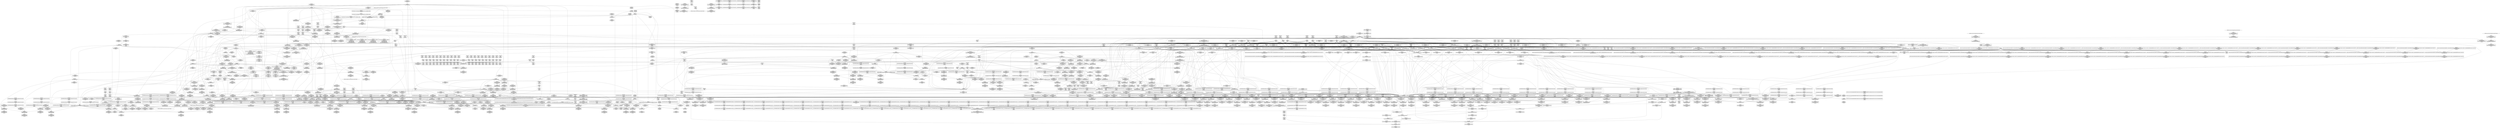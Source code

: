 digraph {
	CE0x3cb86e0 [shape=record,shape=Mrecord,label="{CE0x3cb86e0|GLOBAL:__llvm_gcov_ctr341|Global_var:__llvm_gcov_ctr341}"]
	CE0x3d0f640 [shape=record,shape=Mrecord,label="{CE0x3d0f640|i32_16|*Constant*}"]
	CE0x3dde300 [shape=record,shape=Mrecord,label="{CE0x3dde300|default_protocol_dgram:tmp4|security/selinux/hooks.c,1167|*SummSource*}"]
	CE0x3dae9e0 [shape=record,shape=Mrecord,label="{CE0x3dae9e0|_call_void___llvm_gcov_indirect_counter_increment(i32*___llvm_gcov_global_state_pred344,_i64**_getelementptr_inbounds_(_100_x_i64*_,_100_x_i64*_*___llvm_gcda_edge_table343,_i64_0,_i64_16)),_!dbg_!27753|security/selinux/hooks.c,1227}"]
	CE0x3caaa60 [shape=record,shape=Mrecord,label="{CE0x3caaa60|selinux_socket_create:call4|security/selinux/hooks.c,3982|*SummSink*}"]
	CE0x3c8b750 [shape=record,shape=Mrecord,label="{CE0x3c8b750|i32_1|*Constant*|*SummSink*}"]
	CE0x3d39e90 [shape=record,shape=Mrecord,label="{CE0x3d39e90|i64*_getelementptr_inbounds_(_57_x_i64_,_57_x_i64_*___llvm_gcov_ctr342,_i64_0,_i64_23)|*Constant*|*SummSource*}"]
	CE0x3cf5ad0 [shape=record,shape=Mrecord,label="{CE0x3cf5ad0|avc_has_perm:requested|Function::avc_has_perm&Arg::requested::}"]
	CE0x3d31340 [shape=record,shape=Mrecord,label="{CE0x3d31340|i32_15|*Constant*}"]
	CE0x3d5a760 [shape=record,shape=Mrecord,label="{CE0x3d5a760|socket_type_to_security_class:tmp58|security/selinux/hooks.c,1235}"]
	CE0x3ccff60 [shape=record,shape=Mrecord,label="{CE0x3ccff60|__llvm_gcov_indirect_counter_increment:entry|*SummSink*}"]
	CE0x3cc76c0 [shape=record,shape=Mrecord,label="{CE0x3cc76c0|socket_type_to_security_class:sw.bb25|*SummSource*}"]
	CE0x3d9a150 [shape=record,shape=Mrecord,label="{CE0x3d9a150|i64*_getelementptr_inbounds_(_57_x_i64_,_57_x_i64_*___llvm_gcov_ctr342,_i64_0,_i64_44)|*Constant*|*SummSource*}"]
	CE0x3cc74c0 [shape=record,shape=Mrecord,label="{CE0x3cc74c0|socket_type_to_security_class:sw.bb5|*SummSink*}"]
	CE0x3d10610 [shape=record,shape=Mrecord,label="{CE0x3d10610|i64_25|*Constant*|*SummSource*}"]
	CE0x3c9a490 [shape=record,shape=Mrecord,label="{CE0x3c9a490|selinux_socket_create:do.end|*SummSink*}"]
	CE0x3da45b0 [shape=record,shape=Mrecord,label="{CE0x3da45b0|i64**_getelementptr_inbounds_(_100_x_i64*_,_100_x_i64*_*___llvm_gcda_edge_table343,_i64_0,_i64_88)|*Constant*|*SummSource*}"]
	CE0x3d9ef30 [shape=record,shape=Mrecord,label="{CE0x3d9ef30|i64**_getelementptr_inbounds_(_100_x_i64*_,_100_x_i64*_*___llvm_gcda_edge_table343,_i64_0,_i64_80)|*Constant*|*SummSource*}"]
	CE0x3d98560 [shape=record,shape=Mrecord,label="{CE0x3d98560|socket_sockcreate_sid:call|security/selinux/hooks.c,3958}"]
	CE0x3cb6610 [shape=record,shape=Mrecord,label="{CE0x3cb6610|socket_type_to_security_class:tmp21|security/selinux/hooks.c,1192|*SummSink*}"]
	CE0x3ca2600 [shape=record,shape=Mrecord,label="{CE0x3ca2600|socket_type_to_security_class:type|Function::socket_type_to_security_class&Arg::type::|*SummSink*}"]
	CE0x3d989b0 [shape=record,shape=Mrecord,label="{CE0x3d989b0|socket_sockcreate_sid:call|security/selinux/hooks.c,3958|*SummSink*}"]
	CE0x3d5eca0 [shape=record,shape=Mrecord,label="{CE0x3d5eca0|i64*_getelementptr_inbounds_(_57_x_i64_,_57_x_i64_*___llvm_gcov_ctr342,_i64_0,_i64_56)|*Constant*|*SummSource*}"]
	CE0x3caf600 [shape=record,shape=Mrecord,label="{CE0x3caf600|i64_13|*Constant*}"]
	CE0x34fbfe0 [shape=record,shape=Mrecord,label="{CE0x34fbfe0|GLOBAL:selinux_socket_create.__warned|Global_var:selinux_socket_create.__warned|*SummSource*}"]
	CE0x3d9f5f0 [shape=record,shape=Mrecord,label="{CE0x3d9f5f0|i64*_getelementptr_inbounds_(_57_x_i64_,_57_x_i64_*___llvm_gcov_ctr342,_i64_0,_i64_46)|*Constant*|*SummSink*}"]
	CE0x3d2ec30 [shape=record,shape=Mrecord,label="{CE0x3d2ec30|socket_type_to_security_class:call|security/selinux/hooks.c,1186|*SummSource*}"]
	CE0x3d0bcb0 [shape=record,shape=Mrecord,label="{CE0x3d0bcb0|socket_type_to_security_class:sw.bb2}"]
	CE0x3cd36d0 [shape=record,shape=Mrecord,label="{CE0x3cd36d0|GLOBAL:__llvm_gcov_indirect_counter_increment|*Constant*}"]
	CE0x3d62650 [shape=record,shape=Mrecord,label="{CE0x3d62650|i64*_getelementptr_inbounds_(_57_x_i64_,_57_x_i64_*___llvm_gcov_ctr342,_i64_0,_i64_26)|*Constant*|*SummSource*}"]
	CE0x3cd0df0 [shape=record,shape=Mrecord,label="{CE0x3cd0df0|socket_type_to_security_class:tmp13|security/selinux/hooks.c,1187|*SummSource*}"]
	CE0x3ce6b40 [shape=record,shape=Mrecord,label="{CE0x3ce6b40|_call_void___llvm_gcov_indirect_counter_increment(i32*___llvm_gcov_global_state_pred344,_i64**_getelementptr_inbounds_(_100_x_i64*_,_100_x_i64*_*___llvm_gcda_edge_table343,_i64_0,_i64_64)),_!dbg_!27743|security/selinux/hooks.c,1206|*SummSource*}"]
	CE0x3d0e660 [shape=record,shape=Mrecord,label="{CE0x3d0e660|i32_17|*Constant*}"]
	CE0x3ce8d30 [shape=record,shape=Mrecord,label="{CE0x3ce8d30|socket_type_to_security_class:tmp31|security/selinux/hooks.c,1206|*SummSink*}"]
	CE0x3cfd7a0 [shape=record,shape=Mrecord,label="{CE0x3cfd7a0|default_protocol_dgram:lor.ext|security/selinux/hooks.c,1167|*SummSource*}"]
	CE0x3d0c880 [shape=record,shape=Mrecord,label="{CE0x3d0c880|socket_sockcreate_sid:tmp3|security/selinux/hooks.c,3953|*SummSink*}"]
	CE0x3d96620 [shape=record,shape=Mrecord,label="{CE0x3d96620|default_protocol_stream:tmp1|*SummSink*}"]
	CE0x3d1c540 [shape=record,shape=Mrecord,label="{CE0x3d1c540|default_protocol_dgram:entry|*SummSource*}"]
	CE0x3cf5dc0 [shape=record,shape=Mrecord,label="{CE0x3cf5dc0|%struct.common_audit_data*_null|*Constant*|*SummSource*}"]
	CE0x3c8bca0 [shape=record,shape=Mrecord,label="{CE0x3c8bca0|selinux_socket_create:tmp1|*SummSink*}"]
	CE0x3cea5e0 [shape=record,shape=Mrecord,label="{CE0x3cea5e0|socket_type_to_security_class:tmp33|security/selinux/hooks.c,1208|*SummSink*}"]
	CE0x3d343d0 [shape=record,shape=Mrecord,label="{CE0x3d343d0|i64*_null|*Constant*|*SummSink*}"]
	CE0x3cc5cd0 [shape=record,shape=Mrecord,label="{CE0x3cc5cd0|socket_type_to_security_class:tmp}"]
	CE0x3ddeb90 [shape=record,shape=Mrecord,label="{CE0x3ddeb90|default_protocol_dgram:tmp5|security/selinux/hooks.c,1167|*SummSink*}"]
	CE0x3d3ca30 [shape=record,shape=Mrecord,label="{CE0x3d3ca30|__llvm_gcov_indirect_counter_increment:predecessor|Function::__llvm_gcov_indirect_counter_increment&Arg::predecessor::|*SummSource*}"]
	CE0x3d3f450 [shape=record,shape=Mrecord,label="{CE0x3d3f450|_call_void___llvm_gcov_indirect_counter_increment(i32*___llvm_gcov_global_state_pred344,_i64**_getelementptr_inbounds_(_100_x_i64*_,_100_x_i64*_*___llvm_gcda_edge_table343,_i64_0,_i64_32)),_!dbg_!27718|security/selinux/hooks.c,1177|*SummSink*}"]
	CE0x3cecbe0 [shape=record,shape=Mrecord,label="{CE0x3cecbe0|i64**_getelementptr_inbounds_(_100_x_i64*_,_100_x_i64*_*___llvm_gcda_edge_table343,_i64_0,_i64_68)|*Constant*}"]
	CE0x3ddf860 [shape=record,shape=Mrecord,label="{CE0x3ddf860|default_protocol_dgram:tmp6|security/selinux/hooks.c,1167}"]
	CE0x3d174e0 [shape=record,shape=Mrecord,label="{CE0x3d174e0|selinux_socket_create:retval.0}"]
	CE0x3dd96e0 [shape=record,shape=Mrecord,label="{CE0x3dd96e0|default_protocol_stream:tmp6|security/selinux/hooks.c,1162}"]
	CE0x3ddc690 [shape=record,shape=Mrecord,label="{CE0x3ddc690|default_protocol_dgram:tmp3|security/selinux/hooks.c,1167|*SummSource*}"]
	CE0x3cf5f80 [shape=record,shape=Mrecord,label="{CE0x3cf5f80|avc_has_perm:auditdata|Function::avc_has_perm&Arg::auditdata::|*SummSink*}"]
	CE0x3cbfa40 [shape=record,shape=Mrecord,label="{CE0x3cbfa40|selinux_socket_create:tmp11|security/selinux/hooks.c,3982}"]
	CE0x3d1a4e0 [shape=record,shape=Mrecord,label="{CE0x3d1a4e0|socket_type_to_security_class:call|security/selinux/hooks.c,1186|*SummSink*}"]
	CE0x3d53eb0 [shape=record,shape=Mrecord,label="{CE0x3d53eb0|i64*_getelementptr_inbounds_(_57_x_i64_,_57_x_i64_*___llvm_gcov_ctr342,_i64_0,_i64_54)|*Constant*}"]
	CE0x3d35d20 [shape=record,shape=Mrecord,label="{CE0x3d35d20|socket_type_to_security_class:sw.bb3|*SummSink*}"]
	CE0x3d301a0 [shape=record,shape=Mrecord,label="{CE0x3d301a0|i64**_getelementptr_inbounds_(_100_x_i64*_,_100_x_i64*_*___llvm_gcda_edge_table343,_i64_0,_i64_28)|*Constant*|*SummSink*}"]
	CE0x3ccead0 [shape=record,shape=Mrecord,label="{CE0x3ccead0|_call_void___llvm_gcov_indirect_counter_increment(i32*___llvm_gcov_global_state_pred344,_i64**_getelementptr_inbounds_(_100_x_i64*_,_100_x_i64*_*___llvm_gcda_edge_table343,_i64_0,_i64_28)),_!dbg_!27721|security/selinux/hooks.c,1181}"]
	CE0x3d0e900 [shape=record,shape=Mrecord,label="{CE0x3d0e900|GLOBAL:__llvm_gcov_ctr347|Global_var:__llvm_gcov_ctr347}"]
	CE0x3d38eb0 [shape=record,shape=Mrecord,label="{CE0x3d38eb0|socket_sockcreate_sid:tmp}"]
	CE0x3ca5440 [shape=record,shape=Mrecord,label="{CE0x3ca5440|selinux_socket_create:tmp13|security/selinux/hooks.c,3982|*SummSource*}"]
	CE0x3d99280 [shape=record,shape=Mrecord,label="{CE0x3d99280|i64*_getelementptr_inbounds_(_6_x_i64_,_6_x_i64_*___llvm_gcov_ctr347,_i64_0,_i64_5)|*Constant*}"]
	CE0x3d5aa10 [shape=record,shape=Mrecord,label="{CE0x3d5aa10|i16_44|*Constant*}"]
	CE0x3cfd350 [shape=record,shape=Mrecord,label="{CE0x3cfd350|default_protocol_dgram:tmp10|security/selinux/hooks.c,1167|*SummSink*}"]
	CE0x3dab1b0 [shape=record,shape=Mrecord,label="{CE0x3dab1b0|i64*_getelementptr_inbounds_(_57_x_i64_,_57_x_i64_*___llvm_gcov_ctr342,_i64_0,_i64_50)|*Constant*}"]
	CE0x3d5dc20 [shape=record,shape=Mrecord,label="{CE0x3d5dc20|i16_31|*Constant*|*SummSource*}"]
	CE0x3cd02c0 [shape=record,shape=Mrecord,label="{CE0x3cd02c0|get_current:tmp4|./arch/x86/include/asm/current.h,14}"]
	CE0x3d3cd40 [shape=record,shape=Mrecord,label="{CE0x3d3cd40|__llvm_gcov_indirect_counter_increment:counters|Function::__llvm_gcov_indirect_counter_increment&Arg::counters::}"]
	CE0x3cb99e0 [shape=record,shape=Mrecord,label="{CE0x3cb99e0|socket_type_to_security_class:tmp1|*SummSink*}"]
	CE0x3dadea0 [shape=record,shape=Mrecord,label="{CE0x3dadea0|socket_type_to_security_class:tmp48|security/selinux/hooks.c,1224|*SummSink*}"]
	CE0x3cc2490 [shape=record,shape=Mrecord,label="{CE0x3cc2490|_ret_%struct.task_struct*_%tmp4,_!dbg_!27714|./arch/x86/include/asm/current.h,14|*SummSink*}"]
	CE0x3cdaf80 [shape=record,shape=Mrecord,label="{CE0x3cdaf80|selinux_socket_create:tobool1|security/selinux/hooks.c,3982|*SummSink*}"]
	CE0x3d422e0 [shape=record,shape=Mrecord,label="{CE0x3d422e0|socket_sockcreate_sid:tmp|*SummSource*}"]
	CE0x3ced100 [shape=record,shape=Mrecord,label="{CE0x3ced100|i64*_getelementptr_inbounds_(_57_x_i64_,_57_x_i64_*___llvm_gcov_ctr342,_i64_0,_i64_43)|*Constant*}"]
	CE0x3ca63b0 [shape=record,shape=Mrecord,label="{CE0x3ca63b0|selinux_socket_create:tmp6|security/selinux/hooks.c,3982}"]
	CE0x3d3e930 [shape=record,shape=Mrecord,label="{CE0x3d3e930|GLOBAL:__llvm_gcov_ctr342|Global_var:__llvm_gcov_ctr342}"]
	CE0x3d2c560 [shape=record,shape=Mrecord,label="{CE0x3d2c560|socket_type_to_security_class:call|security/selinux/hooks.c,1186}"]
	CE0x3cb0140 [shape=record,shape=Mrecord,label="{CE0x3cb0140|selinux_socket_create:type|Function::selinux_socket_create&Arg::type::}"]
	CE0x3cd1620 [shape=record,shape=Mrecord,label="{CE0x3cd1620|socket_type_to_security_class:tmp14|security/selinux/hooks.c,1189}"]
	CE0x3cc75e0 [shape=record,shape=Mrecord,label="{CE0x3cc75e0|socket_type_to_security_class:sw.bb25}"]
	CE0x3ca4840 [shape=record,shape=Mrecord,label="{CE0x3ca4840|selinux_socket_create:tmp16|security/selinux/hooks.c,3982|*SummSink*}"]
	CE0x3c93df0 [shape=record,shape=Mrecord,label="{CE0x3c93df0|selinux_socket_create:land.lhs.true|*SummSink*}"]
	CE0x3d098c0 [shape=record,shape=Mrecord,label="{CE0x3d098c0|_call_void___llvm_gcov_indirect_counter_increment(i32*___llvm_gcov_global_state_pred344,_i64**_getelementptr_inbounds_(_100_x_i64*_,_100_x_i64*_*___llvm_gcda_edge_table343,_i64_0,_i64_40)),_!dbg_!27738|security/selinux/hooks.c,1198|*SummSource*}"]
	CE0x3ce8520 [shape=record,shape=Mrecord,label="{CE0x3ce8520|i64*_getelementptr_inbounds_(_57_x_i64_,_57_x_i64_*___llvm_gcov_ctr342,_i64_0,_i64_42)|*Constant*|*SummSink*}"]
	CE0x3d5d8f0 [shape=record,shape=Mrecord,label="{CE0x3d5d8f0|i16_30|*Constant*|*SummSource*}"]
	CE0x3cac630 [shape=record,shape=Mrecord,label="{CE0x3cac630|_ret_i16_%retval.0,_!dbg_!27757|security/selinux/hooks.c,1235|*SummSink*}"]
	CE0x3d23390 [shape=record,shape=Mrecord,label="{CE0x3d23390|socket_type_to_security_class:tmp26|security/selinux/hooks.c,1198|*SummSource*}"]
	CE0x3d5adb0 [shape=record,shape=Mrecord,label="{CE0x3d5adb0|i16_35|*Constant*|*SummSink*}"]
	CE0x3ce44c0 [shape=record,shape=Mrecord,label="{CE0x3ce44c0|socket_sockcreate_sid:secclass|Function::socket_sockcreate_sid&Arg::secclass::|*SummSource*}"]
	"CONST[source:0(mediator),value:0(static)][purpose:{operation}][SnkIdx:3]"
	CE0x3caaf10 [shape=record,shape=Mrecord,label="{CE0x3caaf10|selinux_socket_create:tobool1|security/selinux/hooks.c,3982}"]
	CE0x3d1da00 [shape=record,shape=Mrecord,label="{CE0x3d1da00|socket_type_to_security_class:call6|security/selinux/hooks.c,1191}"]
	CE0x3cad4b0 [shape=record,shape=Mrecord,label="{CE0x3cad4b0|selinux_socket_create:cred|security/selinux/hooks.c,3982}"]
	CE0x3ca45e0 [shape=record,shape=Mrecord,label="{CE0x3ca45e0|selinux_socket_create:tmp16|security/selinux/hooks.c,3982|*SummSource*}"]
	CE0x3ca5830 [shape=record,shape=Mrecord,label="{CE0x3ca5830|selinux_socket_create:if.then9}"]
	CE0x3d0c200 [shape=record,shape=Mrecord,label="{CE0x3d0c200|GLOBAL:current_task|Global_var:current_task|*SummSink*}"]
	CE0x3d0b5a0 [shape=record,shape=Mrecord,label="{CE0x3d0b5a0|i64**_getelementptr_inbounds_(_100_x_i64*_,_100_x_i64*_*___llvm_gcda_edge_table343,_i64_0,_i64_52)|*Constant*}"]
	CE0x3d54770 [shape=record,shape=Mrecord,label="{CE0x3d54770|socket_type_to_security_class:tmp55|security/selinux/hooks.c,1231|*SummSource*}"]
	CE0x3d5bf70 [shape=record,shape=Mrecord,label="{CE0x3d5bf70|i16_23|*Constant*|*SummSource*}"]
	CE0x3cf3c80 [shape=record,shape=Mrecord,label="{CE0x3cf3c80|i32_(i32,_i32,_i16,_i32,_%struct.common_audit_data*)*_bitcast_(i32_(i32,_i32,_i16,_i32,_%struct.common_audit_data.495*)*_avc_has_perm_to_i32_(i32,_i32,_i16,_i32,_%struct.common_audit_data*)*)|*Constant*|*SummSink*}"]
	CE0x3da75c0 [shape=record,shape=Mrecord,label="{CE0x3da75c0|_call_void___llvm_gcov_indirect_counter_increment(i32*___llvm_gcov_global_state_pred344,_i64**_getelementptr_inbounds_(_100_x_i64*_,_100_x_i64*_*___llvm_gcda_edge_table343,_i64_0,_i64_96)),_!dbg_!27751|security/selinux/hooks.c,1222|*SummSink*}"]
	CE0x3cd3000 [shape=record,shape=Mrecord,label="{CE0x3cd3000|__llvm_gcov_indirect_counter_increment:tmp}"]
	CE0x3d9ac50 [shape=record,shape=Mrecord,label="{CE0x3d9ac50|socket_type_to_security_class:tmp35|security/selinux/hooks.c,1210|*SummSink*}"]
	CE0x3ca5210 [shape=record,shape=Mrecord,label="{CE0x3ca5210|socket_type_to_security_class:if.else|*SummSink*}"]
	CE0x3dd8b10 [shape=record,shape=Mrecord,label="{CE0x3dd8b10|default_protocol_dgram:lor.end}"]
	CE0x3c8cf30 [shape=record,shape=Mrecord,label="{CE0x3c8cf30|selinux_socket_create:tobool|security/selinux/hooks.c,3982}"]
	CE0x3dd82e0 [shape=record,shape=Mrecord,label="{CE0x3dd82e0|default_protocol_stream:tmp10|security/selinux/hooks.c,1162|*SummSink*}"]
	CE0x3cb4a50 [shape=record,shape=Mrecord,label="{CE0x3cb4a50|socket_type_to_security_class:tmp5|security/selinux/hooks.c,1179|*SummSource*}"]
	CE0x3da4f50 [shape=record,shape=Mrecord,label="{CE0x3da4f50|socket_type_to_security_class:tmp43|security/selinux/hooks.c,1218|*SummSource*}"]
	CE0x3ddaf80 [shape=record,shape=Mrecord,label="{CE0x3ddaf80|default_protocol_stream:tmp8|*SummSink*}"]
	CE0x3cc6730 [shape=record,shape=Mrecord,label="{CE0x3cc6730|selinux_socket_create:tmp14|security/selinux/hooks.c,3982|*SummSource*}"]
	CE0x3d10a90 [shape=record,shape=Mrecord,label="{CE0x3d10a90|i64_24|*Constant*|*SummSource*}"]
	CE0x3cd89c0 [shape=record,shape=Mrecord,label="{CE0x3cd89c0|selinux_socket_create:tmp9|security/selinux/hooks.c,3982}"]
	CE0x3cd8b30 [shape=record,shape=Mrecord,label="{CE0x3cd8b30|selinux_socket_create:tmp9|security/selinux/hooks.c,3982|*SummSink*}"]
	CE0x3d21da0 [shape=record,shape=Mrecord,label="{CE0x3d21da0|i64**_getelementptr_inbounds_(_100_x_i64*_,_100_x_i64*_*___llvm_gcda_edge_table343,_i64_0,_i64_0)|*Constant*|*SummSource*}"]
	"CONST[source:0(mediator),value:2(dynamic)][purpose:{object}][SnkIdx:1]"
	CE0x3d36490 [shape=record,shape=Mrecord,label="{CE0x3d36490|socket_type_to_security_class:sw.bb23|*SummSink*}"]
	CE0x3cb4190 [shape=record,shape=Mrecord,label="{CE0x3cb4190|i64*_getelementptr_inbounds_(_57_x_i64_,_57_x_i64_*___llvm_gcov_ctr342,_i64_0,_i64_14)|*Constant*}"]
	CE0x3d96540 [shape=record,shape=Mrecord,label="{CE0x3d96540|default_protocol_stream:tmp1}"]
	CE0x3d35350 [shape=record,shape=Mrecord,label="{CE0x3d35350|_call_void_mcount()_#3|*SummSink*}"]
	CE0x3d4ff00 [shape=record,shape=Mrecord,label="{CE0x3d4ff00|GLOBAL:__llvm_gcov_ctr345|Global_var:__llvm_gcov_ctr345|*SummSink*}"]
	CE0x3dd97c0 [shape=record,shape=Mrecord,label="{CE0x3dd97c0|default_protocol_stream:tmp6|security/selinux/hooks.c,1162|*SummSink*}"]
	CE0x3d21860 [shape=record,shape=Mrecord,label="{CE0x3d21860|i64**_getelementptr_inbounds_(_100_x_i64*_,_100_x_i64*_*___llvm_gcda_edge_table343,_i64_0,_i64_0)|*Constant*}"]
	CE0x3d1ee50 [shape=record,shape=Mrecord,label="{CE0x3d1ee50|socket_type_to_security_class:tmp44|security/selinux/hooks.c,1220|*SummSink*}"]
	CE0x3cc5150 [shape=record,shape=Mrecord,label="{CE0x3cc5150|selinux_socket_create:call4|security/selinux/hooks.c,3982}"]
	CE0x3cb4940 [shape=record,shape=Mrecord,label="{CE0x3cb4940|socket_type_to_security_class:tmp5|security/selinux/hooks.c,1179}"]
	CE0x3db06b0 [shape=record,shape=Mrecord,label="{CE0x3db06b0|i64*_getelementptr_inbounds_(_57_x_i64_,_57_x_i64_*___llvm_gcov_ctr342,_i64_0,_i64_52)|*Constant*|*SummSource*}"]
	CE0x3dda5b0 [shape=record,shape=Mrecord,label="{CE0x3dda5b0|i1_true|*Constant*}"]
	CE0x3cc8a00 [shape=record,shape=Mrecord,label="{CE0x3cc8a00|i64_11|*Constant*|*SummSink*}"]
	CE0x3dd87e0 [shape=record,shape=Mrecord,label="{CE0x3dd87e0|default_protocol_stream:lor.ext|security/selinux/hooks.c,1162|*SummSource*}"]
	CE0x3cc87b0 [shape=record,shape=Mrecord,label="{CE0x3cc87b0|selinux_socket_create:tmp23|security/selinux/hooks.c,3987}"]
	CE0x3d1d030 [shape=record,shape=Mrecord,label="{CE0x3d1d030|socket_type_to_security_class:call6|security/selinux/hooks.c,1191|*SummSource*}"]
	CE0x3cab8c0 [shape=record,shape=Mrecord,label="{CE0x3cab8c0|i64*_getelementptr_inbounds_(_18_x_i64_,_18_x_i64_*___llvm_gcov_ctr341,_i64_0,_i64_0)|*Constant*}"]
	CE0x3d170c0 [shape=record,shape=Mrecord,label="{CE0x3d170c0|_ret_i32_%retval.0,_!dbg_!27728|security/selinux/avc.c,775|*SummSink*}"]
	CE0x3d8e630 [shape=record,shape=Mrecord,label="{CE0x3d8e630|__llvm_gcov_indirect_counter_increment:tmp5}"]
	CE0x3cc8bc0 [shape=record,shape=Mrecord,label="{CE0x3cc8bc0|selinux_socket_create:tmp22|security/selinux/hooks.c,3987|*SummSource*}"]
	CE0x3ca7450 [shape=record,shape=Mrecord,label="{CE0x3ca7450|i64*_getelementptr_inbounds_(_18_x_i64_,_18_x_i64_*___llvm_gcov_ctr341,_i64_0,_i64_1)|*Constant*}"]
	CE0x3cad390 [shape=record,shape=Mrecord,label="{CE0x3cad390|i32_78|*Constant*|*SummSource*}"]
	CE0x3da1630 [shape=record,shape=Mrecord,label="{CE0x3da1630|i64**_getelementptr_inbounds_(_100_x_i64*_,_100_x_i64*_*___llvm_gcda_edge_table343,_i64_0,_i64_84)|*Constant*}"]
	CE0x3cc61a0 [shape=record,shape=Mrecord,label="{CE0x3cc61a0|i64*_getelementptr_inbounds_(_18_x_i64_,_18_x_i64_*___llvm_gcov_ctr341,_i64_0,_i64_9)|*Constant*|*SummSink*}"]
	CE0x3dacc00 [shape=record,shape=Mrecord,label="{CE0x3dacc00|socket_type_to_security_class:tmp48|security/selinux/hooks.c,1224}"]
	CE0x3d0bde0 [shape=record,shape=Mrecord,label="{CE0x3d0bde0|socket_type_to_security_class:sw.bb2|*SummSource*}"]
	CE0x3d61c10 [shape=record,shape=Mrecord,label="{CE0x3d61c10|__llvm_gcov_indirect_counter_increment:bb|*SummSink*}"]
	CE0x3c93830 [shape=record,shape=Mrecord,label="{CE0x3c93830|selinux_socket_create:do.body|*SummSink*}"]
	CE0x3cc2130 [shape=record,shape=Mrecord,label="{CE0x3cc2130|selinux_socket_create:tmp21|security/selinux/hooks.c,3982|*SummSink*}"]
	CE0x3d9cd90 [shape=record,shape=Mrecord,label="{CE0x3d9cd90|socket_type_to_security_class:tmp37|security/selinux/hooks.c,1212|*SummSource*}"]
	CE0x3ca9a70 [shape=record,shape=Mrecord,label="{CE0x3ca9a70|selinux_socket_create:tmp34|security/selinux/hooks.c,3995|*SummSink*}"]
	CE0x3cd7900 [shape=record,shape=Mrecord,label="{CE0x3cd7900|i64_5|*Constant*|*SummSink*}"]
	CE0x3cb2e70 [shape=record,shape=Mrecord,label="{CE0x3cb2e70|socket_type_to_security_class:sw.bb13|*SummSink*}"]
	CE0x3dd9750 [shape=record,shape=Mrecord,label="{CE0x3dd9750|default_protocol_stream:tmp6|security/selinux/hooks.c,1162|*SummSource*}"]
	CE0x3ccc860 [shape=record,shape=Mrecord,label="{CE0x3ccc860|socket_type_to_security_class:return|*SummSink*}"]
	CE0x3ca73b0 [shape=record,shape=Mrecord,label="{CE0x3ca73b0|socket_sockcreate_sid:tmp12|*LoadInst*|security/selinux/hooks.c,3958|*SummSource*}"]
	CE0x3ce3f50 [shape=record,shape=Mrecord,label="{CE0x3ce3f50|socket_sockcreate_sid:tsec|Function::socket_sockcreate_sid&Arg::tsec::}"]
	CE0x3ca23e0 [shape=record,shape=Mrecord,label="{CE0x3ca23e0|socket_type_to_security_class:type|Function::socket_type_to_security_class&Arg::type::|*SummSource*}"]
	CE0x3c8c8d0 [shape=record,shape=Mrecord,label="{CE0x3c8c8d0|selinux_socket_create:land.lhs.true2|*SummSource*}"]
	CE0x3d3cf80 [shape=record,shape=Mrecord,label="{CE0x3d3cf80|i64**_getelementptr_inbounds_(_100_x_i64*_,_100_x_i64*_*___llvm_gcda_edge_table343,_i64_0,_i64_4)|*Constant*}"]
	CE0x3cb7970 [shape=record,shape=Mrecord,label="{CE0x3cb7970|selinux_socket_create:tmp26|security/selinux/hooks.c,3988|*SummSource*}"]
	CE0x3d52570 [shape=record,shape=Mrecord,label="{CE0x3d52570|_call_void___llvm_gcov_indirect_counter_increment(i32*___llvm_gcov_global_state_pred344,_i64**_getelementptr_inbounds_(_100_x_i64*_,_100_x_i64*_*___llvm_gcda_edge_table343,_i64_0,_i64_24)),_!dbg_!27755|security/selinux/hooks.c,1231|*SummSource*}"]
	CE0x3ca7ad0 [shape=record,shape=Mrecord,label="{CE0x3ca7ad0|i32_0|*Constant*}"]
	CE0x3cb7e00 [shape=record,shape=Mrecord,label="{CE0x3cb7e00|i64*_getelementptr_inbounds_(_18_x_i64_,_18_x_i64_*___llvm_gcov_ctr341,_i64_0,_i64_12)|*Constant*|*SummSource*}"]
	CE0x3d98b30 [shape=record,shape=Mrecord,label="{CE0x3d98b30|GLOBAL:security_transition_sid|*Constant*}"]
	CE0x3d5db00 [shape=record,shape=Mrecord,label="{CE0x3d5db00|i16_31|*Constant*}"]
	CE0x3ce7f40 [shape=record,shape=Mrecord,label="{CE0x3ce7f40|i64*_getelementptr_inbounds_(_57_x_i64_,_57_x_i64_*___llvm_gcov_ctr342,_i64_0,_i64_42)|*Constant*}"]
	CE0x3cd0590 [shape=record,shape=Mrecord,label="{CE0x3cd0590|socket_type_to_security_class:tmp12|security/selinux/hooks.c,1187|*SummSource*}"]
	CE0x3d1b100 [shape=record,shape=Mrecord,label="{CE0x3d1b100|i64_1|*Constant*}"]
	CE0x3d1e990 [shape=record,shape=Mrecord,label="{CE0x3d1e990|socket_type_to_security_class:tmp44|security/selinux/hooks.c,1220|*SummSource*}"]
	CE0x3cfcb70 [shape=record,shape=Mrecord,label="{CE0x3cfcb70|default_protocol_dgram:tmp9|security/selinux/hooks.c,1167}"]
	CE0x3cec4b0 [shape=record,shape=Mrecord,label="{CE0x3cec4b0|socket_type_to_security_class:tmp32|security/selinux/hooks.c,1208}"]
	CE0x3cf48a0 [shape=record,shape=Mrecord,label="{CE0x3cf48a0|avc_has_perm:ssid|Function::avc_has_perm&Arg::ssid::}"]
	CE0x3cd2e50 [shape=record,shape=Mrecord,label="{CE0x3cd2e50|__llvm_gcov_indirect_counter_increment:tmp1}"]
	CE0x3d176e0 [shape=record,shape=Mrecord,label="{CE0x3d176e0|selinux_socket_create:retval.0|*SummSource*}"]
	CE0x3d0d640 [shape=record,shape=Mrecord,label="{CE0x3d0d640|socket_type_to_security_class:sw.bb18}"]
	CE0x3ca9950 [shape=record,shape=Mrecord,label="{CE0x3ca9950|i64*_getelementptr_inbounds_(_18_x_i64_,_18_x_i64_*___llvm_gcov_ctr341,_i64_0,_i64_16)|*Constant*|*SummSource*}"]
	CE0x3cd2b50 [shape=record,shape=Mrecord,label="{CE0x3cd2b50|i32_6|*Constant*|*SummSource*}"]
	CE0x3d29740 [shape=record,shape=Mrecord,label="{CE0x3d29740|socket_type_to_security_class:sw.bb18|*SummSource*}"]
	CE0x3d2d7c0 [shape=record,shape=Mrecord,label="{CE0x3d2d7c0|socket_type_to_security_class:tobool|security/selinux/hooks.c,1186|*SummSink*}"]
	CE0x3c98300 [shape=record,shape=Mrecord,label="{CE0x3c98300|i64_3|*Constant*|*SummSource*}"]
	CE0x3d321c0 [shape=record,shape=Mrecord,label="{CE0x3d321c0|socket_type_to_security_class:tmp17|security/selinux/hooks.c,1191|*SummSource*}"]
	CE0x3d9b880 [shape=record,shape=Mrecord,label="{CE0x3d9b880|socket_type_to_security_class:tmp36|security/selinux/hooks.c,1212}"]
	CE0x3d9cab0 [shape=record,shape=Mrecord,label="{CE0x3d9cab0|i64*_getelementptr_inbounds_(_57_x_i64_,_57_x_i64_*___llvm_gcov_ctr342,_i64_0,_i64_45)|*Constant*|*SummSink*}"]
	CE0x3cadba0 [shape=record,shape=Mrecord,label="{CE0x3cadba0|i32_22|*Constant*}"]
	CE0x3d2b030 [shape=record,shape=Mrecord,label="{CE0x3d2b030|socket_type_to_security_class:sw.bb|*SummSource*}"]
	CE0x3cc8960 [shape=record,shape=Mrecord,label="{CE0x3cc8960|i64_11|*Constant*|*SummSource*}"]
	CE0x3ceff30 [shape=record,shape=Mrecord,label="{CE0x3ceff30|i64*_getelementptr_inbounds_(_18_x_i64_,_18_x_i64_*___llvm_gcov_ctr341,_i64_0,_i64_15)|*Constant*}"]
	CE0x3d5d3a0 [shape=record,shape=Mrecord,label="{CE0x3d5d3a0|i16_32|*Constant*|*SummSink*}"]
	CE0x3d5eb00 [shape=record,shape=Mrecord,label="{CE0x3d5eb00|socket_type_to_security_class:tmp58|security/selinux/hooks.c,1235|*SummSink*}"]
	CE0x3d3ef80 [shape=record,shape=Mrecord,label="{CE0x3d3ef80|socket_type_to_security_class:tmp10|security/selinux/hooks.c,1186}"]
	CE0x3d90a00 [shape=record,shape=Mrecord,label="{CE0x3d90a00|__llvm_gcov_indirect_counter_increment:tmp5|*SummSource*}"]
	CE0x3dac570 [shape=record,shape=Mrecord,label="{CE0x3dac570|_call_void___llvm_gcov_indirect_counter_increment(i32*___llvm_gcov_global_state_pred344,_i64**_getelementptr_inbounds_(_100_x_i64*_,_100_x_i64*_*___llvm_gcda_edge_table343,_i64_0,_i64_56)),_!dbg_!27752|security/selinux/hooks.c,1224|*SummSink*}"]
	CE0x3ca20d0 [shape=record,shape=Mrecord,label="{CE0x3ca20d0|selinux_socket_create:family|Function::selinux_socket_create&Arg::family::|*SummSink*}"]
	CE0x3cc7770 [shape=record,shape=Mrecord,label="{CE0x3cc7770|i64*_getelementptr_inbounds_(_18_x_i64_,_18_x_i64_*___llvm_gcov_ctr341,_i64_0,_i64_8)|*Constant*|*SummSource*}"]
	CE0x3d08850 [shape=record,shape=Mrecord,label="{CE0x3d08850|socket_type_to_security_class:tmp24|security/selinux/hooks.c,1196|*SummSource*}"]
	CE0x59efea0 [shape=record,shape=Mrecord,label="{CE0x59efea0|selinux_socket_create:tmp5|security/selinux/hooks.c,3982|*SummSource*}"]
	CE0x3d1a670 [shape=record,shape=Mrecord,label="{CE0x3d1a670|GLOBAL:default_protocol_stream|*Constant*}"]
	CE0x3cea080 [shape=record,shape=Mrecord,label="{CE0x3cea080|socket_type_to_security_class:tmp33|security/selinux/hooks.c,1208|*SummSource*}"]
	CE0x3d0d470 [shape=record,shape=Mrecord,label="{CE0x3d0d470|socket_type_to_security_class:sw.bb15|*SummSource*}"]
	CE0x3d37bd0 [shape=record,shape=Mrecord,label="{CE0x3d37bd0|__llvm_gcov_indirect_counter_increment:counters|Function::__llvm_gcov_indirect_counter_increment&Arg::counters::|*SummSink*}"]
	CE0x3ce7b50 [shape=record,shape=Mrecord,label="{CE0x3ce7b50|i64**_getelementptr_inbounds_(_100_x_i64*_,_100_x_i64*_*___llvm_gcda_edge_table343,_i64_0,_i64_64)|*Constant*}"]
	CE0x3cf3700 [shape=record,shape=Mrecord,label="{CE0x3cf3700|selinux_socket_create:call16|security/selinux/hooks.c,3995|*SummSink*}"]
	CE0x3d16220 [shape=record,shape=Mrecord,label="{CE0x3d16220|socket_sockcreate_sid:sid2|security/selinux/hooks.c,3958|*SummSink*}"]
	CE0x3d8edb0 [shape=record,shape=Mrecord,label="{CE0x3d8edb0|socket_sockcreate_sid:tmp8|security/selinux/hooks.c,3954|*SummSink*}"]
	CE0x3cf5ba0 [shape=record,shape=Mrecord,label="{CE0x3cf5ba0|avc_has_perm:requested|Function::avc_has_perm&Arg::requested::|*SummSource*}"]
	CE0x3d5ed30 [shape=record,shape=Mrecord,label="{CE0x3d5ed30|i64*_getelementptr_inbounds_(_57_x_i64_,_57_x_i64_*___llvm_gcov_ctr342,_i64_0,_i64_56)|*Constant*|*SummSink*}"]
	CE0x3cafe50 [shape=record,shape=Mrecord,label="{CE0x3cafe50|socket_type_to_security_class:family|Function::socket_type_to_security_class&Arg::family::|*SummSink*}"]
	CE0x3d42100 [shape=record,shape=Mrecord,label="{CE0x3d42100|i64*_getelementptr_inbounds_(_6_x_i64_,_6_x_i64_*___llvm_gcov_ctr347,_i64_0,_i64_0)|*Constant*|*SummSink*}"]
	CE0x3d5bb20 [shape=record,shape=Mrecord,label="{CE0x3d5bb20|i16_33|*Constant*}"]
	CE0x3ceeb40 [shape=record,shape=Mrecord,label="{CE0x3ceeb40|i64*_getelementptr_inbounds_(_5_x_i64_,_5_x_i64_*___llvm_gcov_ctr345,_i64_0,_i64_0)|*Constant*}"]
	CE0x3d1bba0 [shape=record,shape=Mrecord,label="{CE0x3d1bba0|socket_type_to_security_class:call6|security/selinux/hooks.c,1191|*SummSink*}"]
	CE0x3d26200 [shape=record,shape=Mrecord,label="{CE0x3d26200|i32_4|*Constant*}"]
	CE0x3d32980 [shape=record,shape=Mrecord,label="{CE0x3d32980|socket_type_to_security_class:tmp18|security/selinux/hooks.c,1191|*SummSink*}"]
	CE0x3d1c5f0 [shape=record,shape=Mrecord,label="{CE0x3d1c5f0|default_protocol_dgram:entry|*SummSink*}"]
	CE0x3d5e160 [shape=record,shape=Mrecord,label="{CE0x3d5e160|i16_37|*Constant*}"]
	CE0x3d18bc0 [shape=record,shape=Mrecord,label="{CE0x3d18bc0|_ret_i32_%retval.0,_!dbg_!27764|security/selinux/hooks.c,3996|*SummSource*}"]
	CE0x3d43280 [shape=record,shape=Mrecord,label="{CE0x3d43280|socket_sockcreate_sid:tmp11|security/selinux/hooks.c,3958|*SummSource*}"]
	CE0x3cf4c50 [shape=record,shape=Mrecord,label="{CE0x3cf4c50|avc_has_perm:tsid|Function::avc_has_perm&Arg::tsid::}"]
	CE0x3cc5e40 [shape=record,shape=Mrecord,label="{CE0x3cc5e40|socket_type_to_security_class:tmp1}"]
	CE0x3cb9360 [shape=record,shape=Mrecord,label="{CE0x3cb9360|selinux_socket_create:call11|security/selinux/hooks.c,3990}"]
	CE0x3cc6990 [shape=record,shape=Mrecord,label="{CE0x3cc6990|i1_true|*Constant*}"]
	CE0x3cbf8c0 [shape=record,shape=Mrecord,label="{CE0x3cbf8c0|selinux_socket_create:tmp10|security/selinux/hooks.c,3982|*SummSink*}"]
	CE0x3daf740 [shape=record,shape=Mrecord,label="{CE0x3daf740|socket_type_to_security_class:tmp50|security/selinux/hooks.c,1227}"]
	CE0x3d9f1a0 [shape=record,shape=Mrecord,label="{CE0x3d9f1a0|socket_type_to_security_class:tmp38|security/selinux/hooks.c,1214|*SummSource*}"]
	CE0x3d2be90 [shape=record,shape=Mrecord,label="{CE0x3d2be90|i64*_getelementptr_inbounds_(_6_x_i64_,_6_x_i64_*___llvm_gcov_ctr347,_i64_0,_i64_3)|*Constant*}"]
	CE0x3ca1570 [shape=record,shape=Mrecord,label="{CE0x3ca1570|i64*_getelementptr_inbounds_(_18_x_i64_,_18_x_i64_*___llvm_gcov_ctr341,_i64_0,_i64_6)|*Constant*}"]
	CE0x3ccdc00 [shape=record,shape=Mrecord,label="{CE0x3ccdc00|socket_type_to_security_class:sw.epilog|*SummSource*}"]
	CE0x3cbd0c0 [shape=record,shape=Mrecord,label="{CE0x3cbd0c0|socket_type_to_security_class:entry|*SummSink*}"]
	CE0x3cd0220 [shape=record,shape=Mrecord,label="{CE0x3cd0220|_call_void_mcount()_#3|*SummSink*}"]
	CE0x3ca2a20 [shape=record,shape=Mrecord,label="{CE0x3ca2a20|selinux_socket_create:protocol|Function::selinux_socket_create&Arg::protocol::}"]
	CE0x3cf5a60 [shape=record,shape=Mrecord,label="{CE0x3cf5a60|%struct.common_audit_data*_null|*Constant*}"]
	CE0x3d92270 [shape=record,shape=Mrecord,label="{CE0x3d92270|default_protocol_dgram:tmp1|*SummSource*}"]
	CE0x3d5b2b0 [shape=record,shape=Mrecord,label="{CE0x3d5b2b0|i16_22|*Constant*|*SummSource*}"]
	CE0x3ccfe60 [shape=record,shape=Mrecord,label="{CE0x3ccfe60|_call_void___llvm_gcov_indirect_counter_increment(i32*___llvm_gcov_global_state_pred344,_i64**_getelementptr_inbounds_(_100_x_i64*_,_100_x_i64*_*___llvm_gcda_edge_table343,_i64_0,_i64_4)),_!dbg_!27715|security/selinux/hooks.c,1174|*SummSink*}"]
	CE0x3d1a800 [shape=record,shape=Mrecord,label="{CE0x3d1a800|GLOBAL:default_protocol_stream|*Constant*|*SummSink*}"]
	CE0x3cf6330 [shape=record,shape=Mrecord,label="{CE0x3cf6330|avc_has_perm:auditdata|Function::avc_has_perm&Arg::auditdata::}"]
	CE0x3ce9e10 [shape=record,shape=Mrecord,label="{CE0x3ce9e10|socket_type_to_security_class:tmp32|security/selinux/hooks.c,1208|*SummSink*}"]
	CE0x3d9bfb0 [shape=record,shape=Mrecord,label="{CE0x3d9bfb0|i64**_getelementptr_inbounds_(_100_x_i64*_,_100_x_i64*_*___llvm_gcda_edge_table343,_i64_0,_i64_76)|*Constant*}"]
	CE0x3cb28f0 [shape=record,shape=Mrecord,label="{CE0x3cb28f0|i64_0|*Constant*|*SummSink*}"]
	CE0x3cc73d0 [shape=record,shape=Mrecord,label="{CE0x3cc73d0|socket_type_to_security_class:sw.bb5|*SummSource*}"]
	CE0x3cd3dd0 [shape=record,shape=Mrecord,label="{CE0x3cd3dd0|selinux_socket_create:tmp36|security/selinux/hooks.c,3995}"]
	CE0x3d3a810 [shape=record,shape=Mrecord,label="{CE0x3d3a810|socket_type_to_security_class:tmp15|security/selinux/hooks.c,1189|*SummSink*}"]
	CE0x3d5de30 [shape=record,shape=Mrecord,label="{CE0x3d5de30|i16_15|*Constant*}"]
	CE0x3d0f200 [shape=record,shape=Mrecord,label="{CE0x3d0f200|__llvm_gcov_indirect_counter_increment:exit|*SummSink*}"]
	CE0x3ca95c0 [shape=record,shape=Mrecord,label="{CE0x3ca95c0|selinux_socket_create:tmp34|security/selinux/hooks.c,3995|*SummSource*}"]
	CE0x3d0f0a0 [shape=record,shape=Mrecord,label="{CE0x3d0f0a0|__llvm_gcov_indirect_counter_increment:exit|*SummSource*}"]
	CE0x3cc8c90 [shape=record,shape=Mrecord,label="{CE0x3cc8c90|selinux_socket_create:tmp22|security/selinux/hooks.c,3987|*SummSink*}"]
	CE0x3ca5f00 [shape=record,shape=Mrecord,label="{CE0x3ca5f00|_ret_%struct.task_struct*_%tmp4,_!dbg_!27714|./arch/x86/include/asm/current.h,14|*SummSource*}"]
	CE0x3cefc90 [shape=record,shape=Mrecord,label="{CE0x3cefc90|_call_void___llvm_gcov_indirect_counter_increment(i32*___llvm_gcov_global_state_pred344,_i64**_getelementptr_inbounds_(_100_x_i64*_,_100_x_i64*_*___llvm_gcda_edge_table343,_i64_0,_i64_36)),_!dbg_!27720|security/selinux/hooks.c,1179}"]
	CE0x3cb2160 [shape=record,shape=Mrecord,label="{CE0x3cb2160|i1_true|*Constant*|*SummSink*}"]
	CE0x3cd1850 [shape=record,shape=Mrecord,label="{CE0x3cd1850|i64*_getelementptr_inbounds_(_57_x_i64_,_57_x_i64_*___llvm_gcov_ctr342,_i64_0,_i64_23)|*Constant*}"]
	CE0x3d30130 [shape=record,shape=Mrecord,label="{CE0x3d30130|i64**_getelementptr_inbounds_(_100_x_i64*_,_100_x_i64*_*___llvm_gcda_edge_table343,_i64_0,_i64_28)|*Constant*|*SummSource*}"]
	CE0x3ddf8d0 [shape=record,shape=Mrecord,label="{CE0x3ddf8d0|default_protocol_dgram:tmp6|security/selinux/hooks.c,1167|*SummSource*}"]
	CE0x3ccb2f0 [shape=record,shape=Mrecord,label="{CE0x3ccb2f0|i32_17|*Constant*|*SummSink*}"]
	CE0x3ca5d70 [shape=record,shape=Mrecord,label="{CE0x3ca5d70|get_current:entry|*SummSource*}"]
	CE0x3cbc6c0 [shape=record,shape=Mrecord,label="{CE0x3cbc6c0|selinux_socket_create:tmp13|security/selinux/hooks.c,3982}"]
	CE0x3da1ce0 [shape=record,shape=Mrecord,label="{CE0x3da1ce0|socket_type_to_security_class:tmp40|security/selinux/hooks.c,1216|*SummSource*}"]
	CE0x3caa450 [shape=record,shape=Mrecord,label="{CE0x3caa450|selinux_socket_create:tmp4|security/selinux/hooks.c,3982|*SummSource*}"]
	CE0x3cb5640 [shape=record,shape=Mrecord,label="{CE0x3cb5640|selinux_socket_create:sid|security/selinux/hooks.c,3995}"]
	CE0x3d2a850 [shape=record,shape=Mrecord,label="{CE0x3d2a850|socket_type_to_security_class:if.else9|*SummSink*}"]
	CE0x3d21e80 [shape=record,shape=Mrecord,label="{CE0x3d21e80|i64*_getelementptr_inbounds_(_57_x_i64_,_57_x_i64_*___llvm_gcov_ctr342,_i64_0,_i64_55)|*Constant*}"]
	CE0x3ce6280 [shape=record,shape=Mrecord,label="{CE0x3ce6280|socket_type_to_security_class:tmp29|security/selinux/hooks.c,1204|*SummSource*}"]
	CE0x3cd2760 [shape=record,shape=Mrecord,label="{CE0x3cd2760|_call_void___llvm_gcov_indirect_counter_increment(i32*___llvm_gcov_global_state_pred344,_i64**_getelementptr_inbounds_(_100_x_i64*_,_100_x_i64*_*___llvm_gcda_edge_table343,_i64_0,_i64_8)),_!dbg_!27722|security/selinux/hooks.c,1184}"]
	CE0x3d2ab20 [shape=record,shape=Mrecord,label="{CE0x3d2ab20|socket_type_to_security_class:sw.bb21|*SummSink*}"]
	CE0x3d27180 [shape=record,shape=Mrecord,label="{CE0x3d27180|i32_7|*Constant*|*SummSink*}"]
	CE0x3cdaf10 [shape=record,shape=Mrecord,label="{CE0x3cdaf10|i64_4|*Constant*}"]
	CE0x3cc7f90 [shape=record,shape=Mrecord,label="{CE0x3cc7f90|i8*_getelementptr_inbounds_(_45_x_i8_,_45_x_i8_*_.str12,_i32_0,_i32_0)|*Constant*|*SummSource*}"]
	CE0x3cac310 [shape=record,shape=Mrecord,label="{CE0x3cac310|socket_type_to_security_class:protocol|Function::socket_type_to_security_class&Arg::protocol::|*SummSink*}"]
	CE0x3ced020 [shape=record,shape=Mrecord,label="{CE0x3ced020|i64**_getelementptr_inbounds_(_100_x_i64*_,_100_x_i64*_*___llvm_gcda_edge_table343,_i64_0,_i64_68)|*Constant*|*SummSource*}"]
	CE0x3c8d480 [shape=record,shape=Mrecord,label="{CE0x3c8d480|selinux_socket_create:if.then}"]
	CE0x3ddf940 [shape=record,shape=Mrecord,label="{CE0x3ddf940|default_protocol_dgram:tmp6|security/selinux/hooks.c,1167|*SummSink*}"]
	CE0x3d54040 [shape=record,shape=Mrecord,label="{CE0x3d54040|socket_type_to_security_class:tmp54|security/selinux/hooks.c,1231|*SummSource*}"]
	CE0x3d4dae0 [shape=record,shape=Mrecord,label="{CE0x3d4dae0|default_protocol_stream:cmp|security/selinux/hooks.c,1162|*SummSink*}"]
	CE0x3d10a20 [shape=record,shape=Mrecord,label="{CE0x3d10a20|i64_24|*Constant*}"]
	CE0x3d3f0a0 [shape=record,shape=Mrecord,label="{CE0x3d3f0a0|i64*_getelementptr_inbounds_(_6_x_i64_,_6_x_i64_*___llvm_gcov_ctr347,_i64_0,_i64_0)|*Constant*}"]
	CE0x3ccfb30 [shape=record,shape=Mrecord,label="{CE0x3ccfb30|i32_1|*Constant*}"]
	CE0x3c8bbf0 [shape=record,shape=Mrecord,label="{CE0x3c8bbf0|selinux_socket_create:if.then|*SummSource*}"]
	CE0x3c98ca0 [shape=record,shape=Mrecord,label="{CE0x3c98ca0|selinux_socket_create:if.end|*SummSink*}"]
	CE0x3ccad20 [shape=record,shape=Mrecord,label="{CE0x3ccad20|selinux_socket_create:tmp12|security/selinux/hooks.c,3982}"]
	CE0x3ce4b20 [shape=record,shape=Mrecord,label="{CE0x3ce4b20|socket_sockcreate_sid:socksid|Function::socket_sockcreate_sid&Arg::socksid::}"]
	CE0x3d40e60 [shape=record,shape=Mrecord,label="{CE0x3d40e60|socket_type_to_security_class:tmp11|security/selinux/hooks.c,1186|*SummSource*}"]
	CE0x3d43700 [shape=record,shape=Mrecord,label="{CE0x3d43700|default_protocol_stream:tmp}"]
	CE0x3cfd240 [shape=record,shape=Mrecord,label="{CE0x3cfd240|default_protocol_dgram:tmp10|security/selinux/hooks.c,1167|*SummSource*}"]
	CE0x3d17050 [shape=record,shape=Mrecord,label="{CE0x3d17050|_ret_i32_%retval.0,_!dbg_!27728|security/selinux/avc.c,775|*SummSource*}"]
	CE0x3db1590 [shape=record,shape=Mrecord,label="{CE0x3db1590|_call_void___llvm_gcov_indirect_counter_increment(i32*___llvm_gcov_global_state_pred344,_i64**_getelementptr_inbounds_(_100_x_i64*_,_100_x_i64*_*___llvm_gcda_edge_table343,_i64_0,_i64_20)),_!dbg_!27754|security/selinux/hooks.c,1229|*SummSource*}"]
	CE0x3cef5e0 [shape=record,shape=Mrecord,label="{CE0x3cef5e0|default_protocol_stream:bb|*SummSink*}"]
	CE0x3d53260 [shape=record,shape=Mrecord,label="{CE0x3d53260|socket_type_to_security_class:tmp54|security/selinux/hooks.c,1231}"]
	CE0x3ca41b0 [shape=record,shape=Mrecord,label="{CE0x3ca41b0|selinux_socket_create:tobool13|security/selinux/hooks.c,3992}"]
	CE0x3cf05d0 [shape=record,shape=Mrecord,label="{CE0x3cf05d0|selinux_socket_create:tmp32|security/selinux/hooks.c,3993|*SummSink*}"]
	CE0x3cd0a60 [shape=record,shape=Mrecord,label="{CE0x3cd0a60|socket_type_to_security_class:tmp12|security/selinux/hooks.c,1187|*SummSink*}"]
	CE0x3d340e0 [shape=record,shape=Mrecord,label="{CE0x3d340e0|socket_type_to_security_class:sw.bb}"]
	CE0x3d3abf0 [shape=record,shape=Mrecord,label="{CE0x3d3abf0|_call_void___llvm_gcov_indirect_counter_increment(i32*___llvm_gcov_global_state_pred344,_i64**_getelementptr_inbounds_(_100_x_i64*_,_100_x_i64*_*___llvm_gcda_edge_table343,_i64_0,_i64_48)),_!dbg_!27731|security/selinux/hooks.c,1191|*SummSource*}"]
	CE0x3c97800 [shape=record,shape=Mrecord,label="{CE0x3c97800|selinux_socket_create:newsid|security/selinux/hooks.c, 3983}"]
	CE0x3caabd0 [shape=record,shape=Mrecord,label="{CE0x3caabd0|GLOBAL:get_current|*Constant*}"]
	CE0x3cc1a10 [shape=record,shape=Mrecord,label="{CE0x3cc1a10|selinux_socket_create:tmp20|security/selinux/hooks.c,3982|*SummSource*}"]
	CE0x3d2bc10 [shape=record,shape=Mrecord,label="{CE0x3d2bc10|socket_sockcreate_sid:tmp6|security/selinux/hooks.c,3953|*SummSource*}"]
	CE0x3cc7ef0 [shape=record,shape=Mrecord,label="{CE0x3cc7ef0|socket_type_to_security_class:bb}"]
	CE0x3dd9cd0 [shape=record,shape=Mrecord,label="{CE0x3dd9cd0|default_protocol_stream:tmp7|security/selinux/hooks.c,1162|*SummSource*}"]
	CE0x3d5e9f0 [shape=record,shape=Mrecord,label="{CE0x3d5e9f0|socket_type_to_security_class:retval.0|*SummSink*}"]
	CE0x3d8ef70 [shape=record,shape=Mrecord,label="{CE0x3d8ef70|i64*_getelementptr_inbounds_(_5_x_i64_,_5_x_i64_*___llvm_gcov_ctr346,_i64_0,_i64_0)|*Constant*}"]
	CE0x3d5d170 [shape=record,shape=Mrecord,label="{CE0x3d5d170|i16_32|*Constant*}"]
	CE0x3ca3770 [shape=record,shape=Mrecord,label="{CE0x3ca3770|selinux_socket_create:tmp25|security/selinux/hooks.c,3987}"]
	CE0x3da6cb0 [shape=record,shape=Mrecord,label="{CE0x3da6cb0|i64**_getelementptr_inbounds_(_100_x_i64*_,_100_x_i64*_*___llvm_gcda_edge_table343,_i64_0,_i64_92)|*Constant*}"]
	CE0x3cc7de0 [shape=record,shape=Mrecord,label="{CE0x3cc7de0|socket_type_to_security_class:sw.default|*SummSink*}"]
	CE0x3cb8850 [shape=record,shape=Mrecord,label="{CE0x3cb8850|GLOBAL:__llvm_gcov_ctr341|Global_var:__llvm_gcov_ctr341|*SummSource*}"]
	CE0x3d31460 [shape=record,shape=Mrecord,label="{CE0x3d31460|i32_15|*Constant*|*SummSource*}"]
	CE0x3cd4300 [shape=record,shape=Mrecord,label="{CE0x3cd4300|_ret_%struct.task_struct*_%tmp4,_!dbg_!27714|./arch/x86/include/asm/current.h,14}"]
	CE0x3cf0560 [shape=record,shape=Mrecord,label="{CE0x3cf0560|i64*_getelementptr_inbounds_(_18_x_i64_,_18_x_i64_*___llvm_gcov_ctr341,_i64_0,_i64_15)|*Constant*|*SummSink*}"]
	CE0x3d9b1f0 [shape=record,shape=Mrecord,label="{CE0x3d9b1f0|_call_void___llvm_gcov_indirect_counter_increment(i32*___llvm_gcov_global_state_pred344,_i64**_getelementptr_inbounds_(_100_x_i64*_,_100_x_i64*_*___llvm_gcda_edge_table343,_i64_0,_i64_76)),_!dbg_!27746|security/selinux/hooks.c,1212|*SummSink*}"]
	CE0x3d9c7f0 [shape=record,shape=Mrecord,label="{CE0x3d9c7f0|i64*_getelementptr_inbounds_(_57_x_i64_,_57_x_i64_*___llvm_gcov_ctr342,_i64_0,_i64_45)|*Constant*|*SummSource*}"]
	CE0x3cba190 [shape=record,shape=Mrecord,label="{CE0x3cba190|selinux_socket_create:security|security/selinux/hooks.c,3982|*SummSource*}"]
	CE0x3a66260 [shape=record,shape=Mrecord,label="{CE0x3a66260|i8*_getelementptr_inbounds_(_25_x_i8_,_25_x_i8_*_.str3,_i32_0,_i32_0)|*Constant*|*SummSource*}"]
	CE0x3cb6110 [shape=record,shape=Mrecord,label="{CE0x3cb6110|socket_type_to_security_class:tmp21|security/selinux/hooks.c,1192|*SummSource*}"]
	CE0x3d93f60 [shape=record,shape=Mrecord,label="{CE0x3d93f60|default_protocol_stream:lor.end|*SummSink*}"]
	CE0x3cc0dd0 [shape=record,shape=Mrecord,label="{CE0x3cc0dd0|socket_type_to_security_class:tmp3|security/selinux/hooks.c,1177}"]
	CE0x3cb2f90 [shape=record,shape=Mrecord,label="{CE0x3cb2f90|socket_type_to_security_class:sw.bb20}"]
	CE0x3ca1400 [shape=record,shape=Mrecord,label="{CE0x3ca1400|selinux_socket_create:tmp12|security/selinux/hooks.c,3982|*SummSink*}"]
	CE0x3cc2aa0 [shape=record,shape=Mrecord,label="{CE0x3cc2aa0|selinux_socket_create:tobool8|security/selinux/hooks.c,3987|*SummSink*}"]
	CE0x3d0ae70 [shape=record,shape=Mrecord,label="{CE0x3d0ae70|socket_type_to_security_class:tmp24|security/selinux/hooks.c,1196}"]
	CE0x3ca2300 [shape=record,shape=Mrecord,label="{CE0x3ca2300|selinux_socket_create:type|Function::selinux_socket_create&Arg::type::|*SummSink*}"]
	CE0x3d90fb0 [shape=record,shape=Mrecord,label="{CE0x3d90fb0|socket_sockcreate_sid:tmp10|security/selinux/hooks.c,3958}"]
	CE0x3d3b510 [shape=record,shape=Mrecord,label="{CE0x3d3b510|__llvm_gcov_indirect_counter_increment:tmp6}"]
	CE0x3d17880 [shape=record,shape=Mrecord,label="{CE0x3d17880|selinux_socket_create:retval.0|*SummSink*}"]
	CE0x3d62ee0 [shape=record,shape=Mrecord,label="{CE0x3d62ee0|i64*_getelementptr_inbounds_(_57_x_i64_,_57_x_i64_*___llvm_gcov_ctr342,_i64_0,_i64_27)|*Constant*|*SummSource*}"]
	CE0x3da1ae0 [shape=record,shape=Mrecord,label="{CE0x3da1ae0|i64**_getelementptr_inbounds_(_100_x_i64*_,_100_x_i64*_*___llvm_gcda_edge_table343,_i64_0,_i64_84)|*Constant*|*SummSink*}"]
	CE0x3c992d0 [shape=record,shape=Mrecord,label="{CE0x3c992d0|selinux_socket_create:if.end|*SummSource*}"]
	CE0x3dda8f0 [shape=record,shape=Mrecord,label="{CE0x3dda8f0|default_protocol_stream:cmp1|security/selinux/hooks.c,1162|*SummSink*}"]
	CE0x3da71d0 [shape=record,shape=Mrecord,label="{CE0x3da71d0|i64*_getelementptr_inbounds_(_57_x_i64_,_57_x_i64_*___llvm_gcov_ctr342,_i64_0,_i64_49)|*Constant*}"]
	CE0x3cb1540 [shape=record,shape=Mrecord,label="{CE0x3cb1540|i64_5|*Constant*|*SummSource*}"]
	CE0x3cc0c00 [shape=record,shape=Mrecord,label="{CE0x3cc0c00|i64*_getelementptr_inbounds_(_57_x_i64_,_57_x_i64_*___llvm_gcov_ctr342,_i64_0,_i64_13)|*Constant*|*SummSink*}"]
	CE0x3da01a0 [shape=record,shape=Mrecord,label="{CE0x3da01a0|_call_void___llvm_gcov_indirect_counter_increment(i32*___llvm_gcov_global_state_pred344,_i64**_getelementptr_inbounds_(_100_x_i64*_,_100_x_i64*_*___llvm_gcda_edge_table343,_i64_0,_i64_84)),_!dbg_!27748|security/selinux/hooks.c,1216}"]
	CE0x3d0e5c0 [shape=record,shape=Mrecord,label="{CE0x3d0e5c0|i32_16|*Constant*|*SummSink*}"]
	CE0x3cf5530 [shape=record,shape=Mrecord,label="{CE0x3cf5530|i32_8|*Constant*}"]
	CE0x3d55040 [shape=record,shape=Mrecord,label="{CE0x3d55040|_call_void___llvm_gcov_indirect_counter_increment(i32*___llvm_gcov_global_state_pred344,_i64**_getelementptr_inbounds_(_100_x_i64*_,_100_x_i64*_*___llvm_gcda_edge_table343,_i64_0,_i64_0)),_!dbg_!27756|security/selinux/hooks.c,1234}"]
	CE0x3d922e0 [shape=record,shape=Mrecord,label="{CE0x3d922e0|default_protocol_dgram:tmp1|*SummSink*}"]
	CE0x3d9a5e0 [shape=record,shape=Mrecord,label="{CE0x3d9a5e0|socket_type_to_security_class:tmp35|security/selinux/hooks.c,1210}"]
	CE0x3d27380 [shape=record,shape=Mrecord,label="{CE0x3d27380|_call_void___llvm_gcov_indirect_counter_increment(i32*___llvm_gcov_global_state_pred344,_i64**_getelementptr_inbounds_(_100_x_i64*_,_100_x_i64*_*___llvm_gcda_edge_table343,_i64_0,_i64_60)),_!dbg_!27741|security/selinux/hooks.c,1204|*SummSource*}"]
	CE0x3d370e0 [shape=record,shape=Mrecord,label="{CE0x3d370e0|socket_sockcreate_sid:tmp4|security/selinux/hooks.c,3953|*SummSink*}"]
	CE0x3d36ea0 [shape=record,shape=Mrecord,label="{CE0x3d36ea0|GLOBAL:__llvm_gcov_ctr347|Global_var:__llvm_gcov_ctr347|*SummSink*}"]
	CE0x3d9f660 [shape=record,shape=Mrecord,label="{CE0x3d9f660|socket_type_to_security_class:tmp38|security/selinux/hooks.c,1214|*SummSink*}"]
	CE0x3d18780 [shape=record,shape=Mrecord,label="{CE0x3d18780|selinux_socket_create:tmp39|security/selinux/hooks.c,3996|*SummSink*}"]
	CE0x3da4170 [shape=record,shape=Mrecord,label="{CE0x3da4170|i64**_getelementptr_inbounds_(_100_x_i64*_,_100_x_i64*_*___llvm_gcda_edge_table343,_i64_0,_i64_88)|*Constant*}"]
	CE0x3cb2370 [shape=record,shape=Mrecord,label="{CE0x3cb2370|i64*_getelementptr_inbounds_(_18_x_i64_,_18_x_i64_*___llvm_gcov_ctr341,_i64_0,_i64_8)|*Constant*|*SummSink*}"]
	CE0x3ccfc50 [shape=record,shape=Mrecord,label="{CE0x3ccfc50|_call_void___llvm_gcov_indirect_counter_increment(i32*___llvm_gcov_global_state_pred344,_i64**_getelementptr_inbounds_(_100_x_i64*_,_100_x_i64*_*___llvm_gcda_edge_table343,_i64_0,_i64_4)),_!dbg_!27715|security/selinux/hooks.c,1174}"]
	CE0x3d50e50 [shape=record,shape=Mrecord,label="{CE0x3d50e50|i64**_getelementptr_inbounds_(_100_x_i64*_,_100_x_i64*_*___llvm_gcda_edge_table343,_i64_0,_i64_20)|*Constant*}"]
	CE0x3d08650 [shape=record,shape=Mrecord,label="{CE0x3d08650|i64**_getelementptr_inbounds_(_100_x_i64*_,_100_x_i64*_*___llvm_gcda_edge_table343,_i64_0,_i64_52)|*Constant*|*SummSink*}"]
	CE0x3d61b00 [shape=record,shape=Mrecord,label="{CE0x3d61b00|__llvm_gcov_indirect_counter_increment:bb|*SummSource*}"]
	CE0x3d30b40 [shape=record,shape=Mrecord,label="{CE0x3d30b40|COLLAPSED:_GCMRE___llvm_gcov_ctr98_internal_global_2_x_i64_zeroinitializer:_elem_0:default:}"]
	CE0x3d51690 [shape=record,shape=Mrecord,label="{CE0x3d51690|i64*_getelementptr_inbounds_(_57_x_i64_,_57_x_i64_*___llvm_gcov_ctr342,_i64_0,_i64_53)|*Constant*|*SummSource*}"]
	CE0x3cef4b0 [shape=record,shape=Mrecord,label="{CE0x3cef4b0|default_protocol_stream:bb|*SummSource*}"]
	CE0x3d2cdf0 [shape=record,shape=Mrecord,label="{CE0x3d2cdf0|default_protocol_stream:protocol|Function::default_protocol_stream&Arg::protocol::}"]
	CE0x3d22ce0 [shape=record,shape=Mrecord,label="{CE0x3d22ce0|i64**_getelementptr_inbounds_(_100_x_i64*_,_100_x_i64*_*___llvm_gcda_edge_table343,_i64_0,_i64_40)|*Constant*}"]
	CE0x3d19a80 [shape=record,shape=Mrecord,label="{CE0x3d19a80|get_current:bb|*SummSink*}"]
	CE0x3d2d490 [shape=record,shape=Mrecord,label="{CE0x3d2d490|_ret_i32_%lor.ext,_!dbg_!27720|security/selinux/hooks.c,1162}"]
	CE0x3d92800 [shape=record,shape=Mrecord,label="{CE0x3d92800|default_protocol_stream:tmp4|security/selinux/hooks.c,1162|*SummSource*}"]
	CE0x3caf370 [shape=record,shape=Mrecord,label="{CE0x3caf370|selinux_socket_create:tobool13|security/selinux/hooks.c,3992|*SummSource*}"]
	CE0x3d91bf0 [shape=record,shape=Mrecord,label="{CE0x3d91bf0|default_protocol_dgram:tmp}"]
	CE0x3d5ec00 [shape=record,shape=Mrecord,label="{CE0x3d5ec00|socket_type_to_security_class:tmp59|security/selinux/hooks.c,1235}"]
	CE0x3d503e0 [shape=record,shape=Mrecord,label="{CE0x3d503e0|default_protocol_stream:tmp3|security/selinux/hooks.c,1162|*SummSink*}"]
	CE0x3d8f050 [shape=record,shape=Mrecord,label="{CE0x3d8f050|i64*_getelementptr_inbounds_(_5_x_i64_,_5_x_i64_*___llvm_gcov_ctr346,_i64_0,_i64_0)|*Constant*|*SummSource*}"]
	CE0x3cbae10 [shape=record,shape=Mrecord,label="{CE0x3cbae10|selinux_socket_create:tmp6|security/selinux/hooks.c,3982|*SummSource*}"]
	CE0x3d2b200 [shape=record,shape=Mrecord,label="{CE0x3d2b200|socket_type_to_security_class:sw.default22}"]
	CE0x3caf9e0 [shape=record,shape=Mrecord,label="{CE0x3caf9e0|selinux_socket_create:tmp16|security/selinux/hooks.c,3982}"]
	CE0x3d10d40 [shape=record,shape=Mrecord,label="{CE0x3d10d40|socket_type_to_security_class:tmp16|security/selinux/hooks.c,1191|*SummSource*}"]
	CE0x3d5c4b0 [shape=record,shape=Mrecord,label="{CE0x3d5c4b0|i16_14|*Constant*}"]
	CE0x3d0f970 [shape=record,shape=Mrecord,label="{CE0x3d0f970|socket_sockcreate_sid:tmp6|security/selinux/hooks.c,3953}"]
	CE0x3d15c00 [shape=record,shape=Mrecord,label="{CE0x3d15c00|socket_sockcreate_sid:sid2|security/selinux/hooks.c,3958|*SummSource*}"]
	CE0x3d1ca20 [shape=record,shape=Mrecord,label="{CE0x3d1ca20|default_protocol_dgram:protocol|Function::default_protocol_dgram&Arg::protocol::|*SummSink*}"]
	CE0x3d22010 [shape=record,shape=Mrecord,label="{CE0x3d22010|socket_type_to_security_class:tmp56|security/selinux/hooks.c,1234|*SummSource*}"]
	CE0x3d3e3d0 [shape=record,shape=Mrecord,label="{CE0x3d3e3d0|socket_type_to_security_class:tmp8|security/selinux/hooks.c,1186}"]
	CE0x3da4690 [shape=record,shape=Mrecord,label="{CE0x3da4690|i64*_getelementptr_inbounds_(_57_x_i64_,_57_x_i64_*___llvm_gcov_ctr342,_i64_0,_i64_48)|*Constant*}"]
	CE0x3cf07c0 [shape=record,shape=Mrecord,label="{CE0x3cf07c0|selinux_socket_create:tmp33|security/selinux/hooks.c,3993}"]
	CE0x3d2b7c0 [shape=record,shape=Mrecord,label="{CE0x3d2b7c0|socket_type_to_security_class:sw.bb1|*SummSource*}"]
	CE0x3ceec20 [shape=record,shape=Mrecord,label="{CE0x3ceec20|i64*_getelementptr_inbounds_(_5_x_i64_,_5_x_i64_*___llvm_gcov_ctr345,_i64_0,_i64_0)|*Constant*|*SummSource*}"]
	CE0x3d5b5e0 [shape=record,shape=Mrecord,label="{CE0x3d5b5e0|i16_20|*Constant*|*SummSource*}"]
	CE0x3d91cd0 [shape=record,shape=Mrecord,label="{CE0x3d91cd0|default_protocol_dgram:tmp|*SummSource*}"]
	CE0x3cc1dc0 [shape=record,shape=Mrecord,label="{CE0x3cc1dc0|selinux_socket_create:tmp20|security/selinux/hooks.c,3982|*SummSink*}"]
	CE0x3cf53c0 [shape=record,shape=Mrecord,label="{CE0x3cf53c0|avc_has_perm:tclass|Function::avc_has_perm&Arg::tclass::|*SummSink*}"]
	CE0x3d25b80 [shape=record,shape=Mrecord,label="{CE0x3d25b80|i32_9|*Constant*|*SummSource*}"]
	CE0x3da08b0 [shape=record,shape=Mrecord,label="{CE0x3da08b0|_call_void___llvm_gcov_indirect_counter_increment(i32*___llvm_gcov_global_state_pred344,_i64**_getelementptr_inbounds_(_100_x_i64*_,_100_x_i64*_*___llvm_gcda_edge_table343,_i64_0,_i64_84)),_!dbg_!27748|security/selinux/hooks.c,1216|*SummSink*}"]
	CE0x3d5a3e0 [shape=record,shape=Mrecord,label="{CE0x3d5a3e0|i16_34|*Constant*|*SummSource*}"]
	CE0x3cc6210 [shape=record,shape=Mrecord,label="{CE0x3cc6210|selinux_socket_create:tmp17|security/selinux/hooks.c,3982}"]
	CE0x3ccdcc0 [shape=record,shape=Mrecord,label="{CE0x3ccdcc0|socket_type_to_security_class:sw.epilog|*SummSink*}"]
	CE0x3d5b190 [shape=record,shape=Mrecord,label="{CE0x3d5b190|i16_22|*Constant*}"]
	CE0x3d902a0 [shape=record,shape=Mrecord,label="{CE0x3d902a0|_call_void_mcount()_#3}"]
	CE0x3dab790 [shape=record,shape=Mrecord,label="{CE0x3dab790|i64*_getelementptr_inbounds_(_57_x_i64_,_57_x_i64_*___llvm_gcov_ctr342,_i64_0,_i64_50)|*Constant*|*SummSink*}"]
	CE0x3dd6f40 [shape=record,shape=Mrecord,label="{CE0x3dd6f40|i64*_getelementptr_inbounds_(_5_x_i64_,_5_x_i64_*___llvm_gcov_ctr345,_i64_0,_i64_3)|*Constant*|*SummSource*}"]
	CE0x3c99220 [shape=record,shape=Mrecord,label="{CE0x3c99220|selinux_socket_create:newsid|security/selinux/hooks.c, 3983|*SummSource*}"]
	CE0x3cd23f0 [shape=record,shape=Mrecord,label="{CE0x3cd23f0|socket_type_to_security_class:tmp7|security/selinux/hooks.c,1181|*SummSink*}"]
	CE0x3d9c660 [shape=record,shape=Mrecord,label="{CE0x3d9c660|socket_type_to_security_class:tmp36|security/selinux/hooks.c,1212|*SummSource*}"]
	CE0x3d3de80 [shape=record,shape=Mrecord,label="{CE0x3d3de80|i64_20|*Constant*|*SummSink*}"]
	CE0x3cd27d0 [shape=record,shape=Mrecord,label="{CE0x3cd27d0|_call_void___llvm_gcov_indirect_counter_increment(i32*___llvm_gcov_global_state_pred344,_i64**_getelementptr_inbounds_(_100_x_i64*_,_100_x_i64*_*___llvm_gcda_edge_table343,_i64_0,_i64_8)),_!dbg_!27722|security/selinux/hooks.c,1184|*SummSource*}"]
	CE0x3d40340 [shape=record,shape=Mrecord,label="{CE0x3d40340|__llvm_gcov_indirect_counter_increment:counter|*SummSource*}"]
	CE0x3d43170 [shape=record,shape=Mrecord,label="{CE0x3d43170|socket_sockcreate_sid:tmp11|security/selinux/hooks.c,3958}"]
	CE0x3db0b40 [shape=record,shape=Mrecord,label="{CE0x3db0b40|socket_type_to_security_class:tmp51|security/selinux/hooks.c,1227}"]
	CE0x3d1bd30 [shape=record,shape=Mrecord,label="{CE0x3d1bd30|GLOBAL:default_protocol_dgram|*Constant*}"]
	CE0x3cb2400 [shape=record,shape=Mrecord,label="{CE0x3cb2400|socket_type_to_security_class:sw.bb11|*SummSink*}"]
	CE0x3dda280 [shape=record,shape=Mrecord,label="{CE0x3dda280|default_protocol_stream:cmp1|security/selinux/hooks.c,1162}"]
	CE0x3dd9ad0 [shape=record,shape=Mrecord,label="{CE0x3dd9ad0|default_protocol_stream:tmp7|security/selinux/hooks.c,1162}"]
	CE0x3d550b0 [shape=record,shape=Mrecord,label="{CE0x3d550b0|_call_void___llvm_gcov_indirect_counter_increment(i32*___llvm_gcov_global_state_pred344,_i64**_getelementptr_inbounds_(_100_x_i64*_,_100_x_i64*_*___llvm_gcda_edge_table343,_i64_0,_i64_0)),_!dbg_!27756|security/selinux/hooks.c,1234|*SummSource*}"]
	CE0x3cc0ee0 [shape=record,shape=Mrecord,label="{CE0x3cc0ee0|socket_type_to_security_class:tmp3|security/selinux/hooks.c,1177|*SummSource*}"]
	CE0x3ca5e90 [shape=record,shape=Mrecord,label="{CE0x3ca5e90|get_current:entry|*SummSink*}"]
	CE0x3ca2bc0 [shape=record,shape=Mrecord,label="{CE0x3ca2bc0|selinux_socket_create:protocol|Function::selinux_socket_create&Arg::protocol::|*SummSource*}"]
	CE0x3cb2d40 [shape=record,shape=Mrecord,label="{CE0x3cb2d40|socket_type_to_security_class:sw.bb13|*SummSource*}"]
	CE0x3d5a370 [shape=record,shape=Mrecord,label="{CE0x3d5a370|i16_34|*Constant*}"]
	CE0x3cf4b90 [shape=record,shape=Mrecord,label="{CE0x3cf4b90|avc_has_perm:ssid|Function::avc_has_perm&Arg::ssid::|*SummSink*}"]
	CE0x3c97c20 [shape=record,shape=Mrecord,label="{CE0x3c97c20|selinux_socket_create:tmp|*SummSink*}"]
	CE0x3d31c90 [shape=record,shape=Mrecord,label="{CE0x3d31c90|i64*_getelementptr_inbounds_(_2_x_i64_,_2_x_i64_*___llvm_gcov_ctr98,_i64_0,_i64_0)|*Constant*|*SummSink*}"]
	CE0x3d38240 [shape=record,shape=Mrecord,label="{CE0x3d38240|_call_void___llvm_gcov_indirect_counter_increment(i32*___llvm_gcov_global_state_pred344,_i64**_getelementptr_inbounds_(_100_x_i64*_,_100_x_i64*_*___llvm_gcda_edge_table343,_i64_0,_i64_32)),_!dbg_!27718|security/selinux/hooks.c,1177}"]
	CE0x3d51290 [shape=record,shape=Mrecord,label="{CE0x3d51290|i64**_getelementptr_inbounds_(_100_x_i64*_,_100_x_i64*_*___llvm_gcda_edge_table343,_i64_0,_i64_20)|*Constant*|*SummSource*}"]
	CE0x3ccc2f0 [shape=record,shape=Mrecord,label="{CE0x3ccc2f0|socket_type_to_security_class:return|*SummSource*}"]
	CE0x3d9c4d0 [shape=record,shape=Mrecord,label="{CE0x3d9c4d0|i64*_getelementptr_inbounds_(_57_x_i64_,_57_x_i64_*___llvm_gcov_ctr342,_i64_0,_i64_45)|*Constant*}"]
	CE0x3d5e5b0 [shape=record,shape=Mrecord,label="{CE0x3d5e5b0|i16_16|*Constant*|*SummSource*}"]
	CE0x3ced290 [shape=record,shape=Mrecord,label="{CE0x3ced290|socket_type_to_security_class:tmp32|security/selinux/hooks.c,1208|*SummSource*}"]
	CE0x3cc5d40 [shape=record,shape=Mrecord,label="{CE0x3cc5d40|socket_type_to_security_class:tmp|*SummSource*}"]
	CE0x3cb4320 [shape=record,shape=Mrecord,label="{CE0x3cb4320|socket_type_to_security_class:tmp4|security/selinux/hooks.c,1179|*SummSource*}"]
	CE0x3db0970 [shape=record,shape=Mrecord,label="{CE0x3db0970|i64*_getelementptr_inbounds_(_57_x_i64_,_57_x_i64_*___llvm_gcov_ctr342,_i64_0,_i64_52)|*Constant*|*SummSink*}"]
	CE0x3ce4cc0 [shape=record,shape=Mrecord,label="{CE0x3ce4cc0|socket_sockcreate_sid:socksid|Function::socket_sockcreate_sid&Arg::socksid::|*SummSource*}"]
	CE0x3d93e00 [shape=record,shape=Mrecord,label="{CE0x3d93e00|default_protocol_stream:lor.end|*SummSource*}"]
	CE0x3cf00a0 [shape=record,shape=Mrecord,label="{CE0x3cf00a0|selinux_socket_create:tmp32|security/selinux/hooks.c,3993|*SummSource*}"]
	CE0x3ce4170 [shape=record,shape=Mrecord,label="{CE0x3ce4170|socket_sockcreate_sid:tsec|Function::socket_sockcreate_sid&Arg::tsec::|*SummSink*}"]
	CE0x3d2c8b0 [shape=record,shape=Mrecord,label="{CE0x3d2c8b0|socket_sockcreate_sid:tmp5|security/selinux/hooks.c,3953|*SummSource*}"]
	CE0x3ccc770 [shape=record,shape=Mrecord,label="{CE0x3ccc770|selinux_socket_create:tmp18|security/selinux/hooks.c,3982}"]
	CE0x3d96440 [shape=record,shape=Mrecord,label="{CE0x3d96440|socket_sockcreate_sid:tmp9|*LoadInst*|security/selinux/hooks.c,3954|*SummSink*}"]
	CE0x3ddc700 [shape=record,shape=Mrecord,label="{CE0x3ddc700|default_protocol_dgram:tmp3|security/selinux/hooks.c,1167|*SummSink*}"]
	CE0x3d91ee0 [shape=record,shape=Mrecord,label="{CE0x3d91ee0|_call_void_mcount()_#3}"]
	CE0x3cf35f0 [shape=record,shape=Mrecord,label="{CE0x3cf35f0|selinux_socket_create:call16|security/selinux/hooks.c,3995|*SummSource*}"]
	CE0x3d3ee50 [shape=record,shape=Mrecord,label="{CE0x3d3ee50|socket_type_to_security_class:tmp9|security/selinux/hooks.c,1186}"]
	CE0x3d99fc0 [shape=record,shape=Mrecord,label="{CE0x3d99fc0|socket_type_to_security_class:tmp34|security/selinux/hooks.c,1210|*SummSource*}"]
	CE0x3d5b910 [shape=record,shape=Mrecord,label="{CE0x3d5b910|i16_21|*Constant*|*SummSource*}"]
	CE0x3d4f500 [shape=record,shape=Mrecord,label="{CE0x3d4f500|default_protocol_stream:tmp2|security/selinux/hooks.c,1162|*SummSink*}"]
	CE0x3d90ca0 [shape=record,shape=Mrecord,label="{CE0x3d90ca0|i64*_getelementptr_inbounds_(_6_x_i64_,_6_x_i64_*___llvm_gcov_ctr347,_i64_0,_i64_4)|*Constant*|*SummSink*}"]
	CE0x3d991a0 [shape=record,shape=Mrecord,label="{CE0x3d991a0|%struct.qstr*_null|*Constant*|*SummSink*}"]
	CE0x3d9cc80 [shape=record,shape=Mrecord,label="{CE0x3d9cc80|socket_type_to_security_class:tmp37|security/selinux/hooks.c,1212}"]
	CE0x3da70f0 [shape=record,shape=Mrecord,label="{CE0x3da70f0|i64**_getelementptr_inbounds_(_100_x_i64*_,_100_x_i64*_*___llvm_gcda_edge_table343,_i64_0,_i64_92)|*Constant*|*SummSource*}"]
	CE0x3dde690 [shape=record,shape=Mrecord,label="{CE0x3dde690|default_protocol_dgram:tmp4|security/selinux/hooks.c,1167|*SummSink*}"]
	CE0x3ce2aa0 [shape=record,shape=Mrecord,label="{CE0x3ce2aa0|selinux_socket_create:tmp30|security/selinux/hooks.c,3992|*SummSource*}"]
	CE0x3d24c50 [shape=record,shape=Mrecord,label="{CE0x3d24c50|i32_3|*Constant*}"]
	CE0x3d23200 [shape=record,shape=Mrecord,label="{CE0x3d23200|i64*_getelementptr_inbounds_(_57_x_i64_,_57_x_i64_*___llvm_gcov_ctr342,_i64_0,_i64_29)|*Constant*}"]
	CE0x3d433f0 [shape=record,shape=Mrecord,label="{CE0x3d433f0|socket_sockcreate_sid:tmp11|security/selinux/hooks.c,3958|*SummSink*}"]
	CE0x3d5d4a0 [shape=record,shape=Mrecord,label="{CE0x3d5d4a0|i16_36|*Constant*}"]
	CE0x3d60f10 [shape=record,shape=Mrecord,label="{CE0x3d60f10|socket_sockcreate_sid:tmp14|security/selinux/hooks.c,3960|*SummSink*}"]
	CE0x3cc0c70 [shape=record,shape=Mrecord,label="{CE0x3cc0c70|socket_type_to_security_class:tmp2|security/selinux/hooks.c,1177|*SummSink*}"]
	CE0x3d0e290 [shape=record,shape=Mrecord,label="{CE0x3d0e290|i32_-1|*Constant*}"]
	CE0x3cac780 [shape=record,shape=Mrecord,label="{CE0x3cac780|GLOBAL:socket_sockcreate_sid|*Constant*}"]
	CE0x3ca6b90 [shape=record,shape=Mrecord,label="{CE0x3ca6b90|socket_sockcreate_sid:tmp12|*LoadInst*|security/selinux/hooks.c,3958}"]
	CE0x3d105a0 [shape=record,shape=Mrecord,label="{CE0x3d105a0|i64_25|*Constant*}"]
	CE0x3cbce70 [shape=record,shape=Mrecord,label="{CE0x3cbce70|socket_type_to_security_class:entry}"]
	CE0x3d330a0 [shape=record,shape=Mrecord,label="{CE0x3d330a0|socket_type_to_security_class:tmp20|security/selinux/hooks.c,1192}"]
	CE0x3ce2bb0 [shape=record,shape=Mrecord,label="{CE0x3ce2bb0|selinux_socket_create:tmp30|security/selinux/hooks.c,3992|*SummSink*}"]
	CE0x3cc63a0 [shape=record,shape=Mrecord,label="{CE0x3cc63a0|socket_type_to_security_class:sw.bb25|*SummSink*}"]
	CE0x3d0c170 [shape=record,shape=Mrecord,label="{CE0x3d0c170|GLOBAL:current_task|Global_var:current_task|*SummSource*}"]
	CE0x3ce55a0 [shape=record,shape=Mrecord,label="{CE0x3ce55a0|selinux_socket_create:tmp29|security/selinux/hooks.c,3992|*SummSource*}"]
	CE0x3d41020 [shape=record,shape=Mrecord,label="{CE0x3d41020|socket_type_to_security_class:tmp11|security/selinux/hooks.c,1186|*SummSink*}"]
	CE0x3ccb3d0 [shape=record,shape=Mrecord,label="{CE0x3ccb3d0|_call_void_lockdep_rcu_suspicious(i8*_getelementptr_inbounds_(_25_x_i8_,_25_x_i8_*_.str3,_i32_0,_i32_0),_i32_3982,_i8*_getelementptr_inbounds_(_45_x_i8_,_45_x_i8_*_.str12,_i32_0,_i32_0))_#10,_!dbg_!27732|security/selinux/hooks.c,3982|*SummSource*}"]
	CE0x3d0da30 [shape=record,shape=Mrecord,label="{CE0x3d0da30|socket_sockcreate_sid:cmp|security/selinux/hooks.c,3953|*SummSink*}"]
	CE0x3d51370 [shape=record,shape=Mrecord,label="{CE0x3d51370|i64*_getelementptr_inbounds_(_57_x_i64_,_57_x_i64_*___llvm_gcov_ctr342,_i64_0,_i64_53)|*Constant*}"]
	CE0x3dad7e0 [shape=record,shape=Mrecord,label="{CE0x3dad7e0|i64**_getelementptr_inbounds_(_100_x_i64*_,_100_x_i64*_*___llvm_gcda_edge_table343,_i64_0,_i64_56)|*Constant*|*SummSink*}"]
	CE0x3ce4d30 [shape=record,shape=Mrecord,label="{CE0x3ce4d30|socket_sockcreate_sid:socksid|Function::socket_sockcreate_sid&Arg::socksid::|*SummSink*}"]
	CE0x3cadd30 [shape=record,shape=Mrecord,label="{CE0x3cadd30|selinux_socket_create:tmp19|security/selinux/hooks.c,3982|*SummSink*}"]
	CE0x3cd0120 [shape=record,shape=Mrecord,label="{CE0x3cd0120|_call_void_mcount()_#3|*SummSource*}"]
	CE0x3d990e0 [shape=record,shape=Mrecord,label="{CE0x3d990e0|%struct.qstr*_null|*Constant*|*SummSource*}"]
	CE0x3d352e0 [shape=record,shape=Mrecord,label="{CE0x3d352e0|i32_2|*Constant*}"]
	CE0x3dad770 [shape=record,shape=Mrecord,label="{CE0x3dad770|i64**_getelementptr_inbounds_(_100_x_i64*_,_100_x_i64*_*___llvm_gcda_edge_table343,_i64_0,_i64_56)|*Constant*|*SummSource*}"]
	CE0x3d30530 [shape=record,shape=Mrecord,label="{CE0x3d30530|i64*_getelementptr_inbounds_(_57_x_i64_,_57_x_i64_*___llvm_gcov_ctr342,_i64_0,_i64_15)|*Constant*|*SummSource*}"]
	CE0x3d5e6c0 [shape=record,shape=Mrecord,label="{CE0x3d5e6c0|i16_16|*Constant*|*SummSink*}"]
	CE0x3cab0c0 [shape=record,shape=Mrecord,label="{CE0x3cab0c0|i64*_getelementptr_inbounds_(_2_x_i64_,_2_x_i64_*___llvm_gcov_ctr98,_i64_0,_i64_1)|*Constant*}"]
	CE0x3d163a0 [shape=record,shape=Mrecord,label="{CE0x3d163a0|socket_sockcreate_sid:tmp13|*LoadInst*|security/selinux/hooks.c,3958}"]
	CE0x3d08f80 [shape=record,shape=Mrecord,label="{CE0x3d08f80|socket_type_to_security_class:tmp25|security/selinux/hooks.c,1196|*SummSource*}"]
	CE0x3cc2020 [shape=record,shape=Mrecord,label="{CE0x3cc2020|selinux_socket_create:tmp21|security/selinux/hooks.c,3982|*SummSource*}"]
	CE0x3cab950 [shape=record,shape=Mrecord,label="{CE0x3cab950|get_current:tmp1}"]
	CE0x3d93460 [shape=record,shape=Mrecord,label="{CE0x3d93460|socket_sockcreate_sid:tmp9|*LoadInst*|security/selinux/hooks.c,3954}"]
	CE0x3d93c10 [shape=record,shape=Mrecord,label="{CE0x3d93c10|socket_sockcreate_sid:if.end}"]
	CE0x3d52c10 [shape=record,shape=Mrecord,label="{CE0x3d52c10|_call_void___llvm_gcov_indirect_counter_increment(i32*___llvm_gcov_global_state_pred344,_i64**_getelementptr_inbounds_(_100_x_i64*_,_100_x_i64*_*___llvm_gcda_edge_table343,_i64_0,_i64_24)),_!dbg_!27755|security/selinux/hooks.c,1231|*SummSink*}"]
	CE0x3d2d0a0 [shape=record,shape=Mrecord,label="{CE0x3d2d0a0|default_protocol_stream:protocol|Function::default_protocol_stream&Arg::protocol::|*SummSink*}"]
	CE0x3d8f300 [shape=record,shape=Mrecord,label="{CE0x3d8f300|socket_sockcreate_sid:sockcreate_sid|security/selinux/hooks.c,3953|*SummSource*}"]
	CE0x3d36610 [shape=record,shape=Mrecord,label="{CE0x3d36610|socket_type_to_security_class:if.else9|*SummSource*}"]
	CE0x3cbe0a0 [shape=record,shape=Mrecord,label="{CE0x3cbe0a0|selinux_socket_create:kern|Function::selinux_socket_create&Arg::kern::|*SummSink*}"]
	CE0x3cbe2a0 [shape=record,shape=Mrecord,label="{CE0x3cbe2a0|selinux_socket_create:tobool8|security/selinux/hooks.c,3987}"]
	CE0x3d5c900 [shape=record,shape=Mrecord,label="{CE0x3d5c900|i16_24|*Constant*|*SummSource*}"]
	CE0x3cb83e0 [shape=record,shape=Mrecord,label="{CE0x3cb83e0|GLOBAL:get_current|*Constant*|*SummSource*}"]
	CE0x3cb6fc0 [shape=record,shape=Mrecord,label="{CE0x3cb6fc0|i64*_getelementptr_inbounds_(_57_x_i64_,_57_x_i64_*___llvm_gcov_ctr342,_i64_0,_i64_27)|*Constant*}"]
	CE0x3ccdb90 [shape=record,shape=Mrecord,label="{CE0x3ccdb90|i32_0|*Constant*|*SummSink*}"]
	CE0x3dde800 [shape=record,shape=Mrecord,label="{CE0x3dde800|default_protocol_dgram:tmp5|security/selinux/hooks.c,1167}"]
	CE0x3c99a00 [shape=record,shape=Mrecord,label="{CE0x3c99a00|selinux_socket_create:do.body|*SummSource*}"]
	CE0x3d5c7e0 [shape=record,shape=Mrecord,label="{CE0x3d5c7e0|i16_24|*Constant*}"]
	CE0x3d54cd0 [shape=record,shape=Mrecord,label="{CE0x3d54cd0|socket_type_to_security_class:tmp55|security/selinux/hooks.c,1231|*SummSink*}"]
	CE0x3d92200 [shape=record,shape=Mrecord,label="{CE0x3d92200|default_protocol_dgram:tmp1}"]
	CE0x3d26510 [shape=record,shape=Mrecord,label="{CE0x3d26510|i32_14|*Constant*}"]
	CE0x3cbe910 [shape=record,shape=Mrecord,label="{CE0x3cbe910|GLOBAL:lockdep_rcu_suspicious|*Constant*|*SummSource*}"]
	CE0x3d2d6a0 [shape=record,shape=Mrecord,label="{CE0x3d2d6a0|_ret_i32_%lor.ext,_!dbg_!27720|security/selinux/hooks.c,1162|*SummSink*}"]
	CE0x3cbf1e0 [shape=record,shape=Mrecord,label="{CE0x3cbf1e0|selinux_socket_create:if.end15|*SummSource*}"]
	CE0x3d0bfb0 [shape=record,shape=Mrecord,label="{CE0x3d0bfb0|get_current:tmp4|./arch/x86/include/asm/current.h,14|*SummSink*}"]
	CE0x3ccc0c0 [shape=record,shape=Mrecord,label="{CE0x3ccc0c0|socket_type_to_security_class:sw.bb12|*SummSink*}"]
	CE0x3d8ec40 [shape=record,shape=Mrecord,label="{CE0x3d8ec40|socket_sockcreate_sid:tmp8|security/selinux/hooks.c,3954|*SummSource*}"]
	CE0x3ca3e60 [shape=record,shape=Mrecord,label="{CE0x3ca3e60|selinux_socket_create:tobool13|security/selinux/hooks.c,3992|*SummSink*}"]
	CE0x3cf4040 [shape=record,shape=Mrecord,label="{CE0x3cf4040|avc_has_perm:entry|*SummSource*}"]
	CE0x3d63390 [shape=record,shape=Mrecord,label="{CE0x3d63390|socket_type_to_security_class:tmp23|security/selinux/hooks.c,1194|*SummSource*}"]
	CE0x3c94f00 [shape=record,shape=Mrecord,label="{CE0x3c94f00|_call_void_mcount()_#3}"]
	CE0x3cc65f0 [shape=record,shape=Mrecord,label="{CE0x3cc65f0|socket_type_to_security_class:sw.bb19|*SummSource*}"]
	CE0x3ce9110 [shape=record,shape=Mrecord,label="{CE0x3ce9110|_call_void___llvm_gcov_indirect_counter_increment(i32*___llvm_gcov_global_state_pred344,_i64**_getelementptr_inbounds_(_100_x_i64*_,_100_x_i64*_*___llvm_gcda_edge_table343,_i64_0,_i64_68)),_!dbg_!27744|security/selinux/hooks.c,1208|*SummSource*}"]
	CE0x3d24400 [shape=record,shape=Mrecord,label="{CE0x3d24400|_call_void___llvm_gcov_indirect_counter_increment(i32*___llvm_gcov_global_state_pred344,_i64**_getelementptr_inbounds_(_100_x_i64*_,_100_x_i64*_*___llvm_gcda_edge_table343,_i64_0,_i64_12)),_!dbg_!27739|security/selinux/hooks.c,1202|*SummSource*}"]
	CE0x3db0520 [shape=record,shape=Mrecord,label="{CE0x3db0520|socket_type_to_security_class:tmp50|security/selinux/hooks.c,1227|*SummSource*}"]
	CE0x3ccb6f0 [shape=record,shape=Mrecord,label="{CE0x3ccb6f0|i8*_getelementptr_inbounds_(_25_x_i8_,_25_x_i8_*_.str3,_i32_0,_i32_0)|*Constant*}"]
	CE0x3cb0220 [shape=record,shape=Mrecord,label="{CE0x3cb0220|selinux_socket_create:type|Function::selinux_socket_create&Arg::type::|*SummSource*}"]
	CE0x3d5c080 [shape=record,shape=Mrecord,label="{CE0x3d5c080|i16_23|*Constant*|*SummSink*}"]
	"CONST[source:2(external),value:2(dynamic)][purpose:{subject}][SrcIdx:35]"
	CE0x3c8c610 [shape=record,shape=Mrecord,label="{CE0x3c8c610|selinux_socket_create:newsid|security/selinux/hooks.c, 3983|*SummSink*}"]
	CE0x3cb2880 [shape=record,shape=Mrecord,label="{CE0x3cb2880|i64_0|*Constant*|*SummSource*}"]
	CE0x3cc9f30 [shape=record,shape=Mrecord,label="{CE0x3cc9f30|i64_2|*Constant*|*SummSink*}"]
	CE0x3da5f30 [shape=record,shape=Mrecord,label="{CE0x3da5f30|_call_void___llvm_gcov_indirect_counter_increment(i32*___llvm_gcov_global_state_pred344,_i64**_getelementptr_inbounds_(_100_x_i64*_,_100_x_i64*_*___llvm_gcda_edge_table343,_i64_0,_i64_92)),_!dbg_!27750|security/selinux/hooks.c,1220|*SummSink*}"]
	CE0x3cf5960 [shape=record,shape=Mrecord,label="{CE0x3cf5960|avc_has_perm:requested|Function::avc_has_perm&Arg::requested::|*SummSink*}"]
	CE0x3ca5be0 [shape=record,shape=Mrecord,label="{CE0x3ca5be0|get_current:entry}"]
	CE0x3dae110 [shape=record,shape=Mrecord,label="{CE0x3dae110|socket_type_to_security_class:tmp49|security/selinux/hooks.c,1224|*SummSource*}"]
	CE0x3de0110 [shape=record,shape=Mrecord,label="{CE0x3de0110|i32_17|*Constant*}"]
	CE0x3d50270 [shape=record,shape=Mrecord,label="{CE0x3d50270|default_protocol_stream:tmp4|security/selinux/hooks.c,1162}"]
	CE0x3ce3e40 [shape=record,shape=Mrecord,label="{CE0x3ce3e40|socket_sockcreate_sid:entry|*SummSink*}"]
	CE0x3ce3b10 [shape=record,shape=Mrecord,label="{CE0x3ce3b10|GLOBAL:socket_sockcreate_sid|*Constant*|*SummSink*}"]
	CE0x3ca6c00 [shape=record,shape=Mrecord,label="{CE0x3ca6c00|socket_sockcreate_sid:sid|security/selinux/hooks.c,3958}"]
	CE0x3d1eb20 [shape=record,shape=Mrecord,label="{CE0x3d1eb20|i64*_getelementptr_inbounds_(_57_x_i64_,_57_x_i64_*___llvm_gcov_ctr342,_i64_0,_i64_49)|*Constant*|*SummSource*}"]
	CE0x3d9efa0 [shape=record,shape=Mrecord,label="{CE0x3d9efa0|i64**_getelementptr_inbounds_(_100_x_i64*_,_100_x_i64*_*___llvm_gcda_edge_table343,_i64_0,_i64_80)|*Constant*|*SummSink*}"]
	CE0x3ce5d40 [shape=record,shape=Mrecord,label="{CE0x3ce5d40|i64*_getelementptr_inbounds_(_57_x_i64_,_57_x_i64_*___llvm_gcov_ctr342,_i64_0,_i64_41)|*Constant*|*SummSource*}"]
	CE0x3d919a0 [shape=record,shape=Mrecord,label="{CE0x3d919a0|i64*_getelementptr_inbounds_(_5_x_i64_,_5_x_i64_*___llvm_gcov_ctr346,_i64_0,_i64_0)|*Constant*|*SummSink*}"]
	CE0x3cab580 [shape=record,shape=Mrecord,label="{CE0x3cab580|get_current:tmp|*SummSink*}"]
	CE0x3cb08a0 [shape=record,shape=Mrecord,label="{CE0x3cb08a0|selinux_socket_create:tmp5|security/selinux/hooks.c,3982|*SummSink*}"]
	CE0x3c99430 [shape=record,shape=Mrecord,label="{CE0x3c99430|selinux_socket_create:if.end10|*SummSink*}"]
	CE0x3cabc90 [shape=record,shape=Mrecord,label="{CE0x3cabc90|selinux_socket_create:return|*SummSink*}"]
	CE0x3d92d10 [shape=record,shape=Mrecord,label="{CE0x3d92d10|default_protocol_stream:tmp5|security/selinux/hooks.c,1162|*SummSource*}"]
	CE0x3c98040 [shape=record,shape=Mrecord,label="{CE0x3c98040|selinux_socket_create:bb|*SummSource*}"]
	CE0x3ca55a0 [shape=record,shape=Mrecord,label="{CE0x3ca55a0|selinux_socket_create:tmp14|security/selinux/hooks.c,3982}"]
	CE0x3cd8950 [shape=record,shape=Mrecord,label="{CE0x3cd8950|selinux_socket_create:tmp9|security/selinux/hooks.c,3982|*SummSource*}"]
	CE0x3ce16b0 [shape=record,shape=Mrecord,label="{CE0x3ce16b0|_call_void___llvm_gcov_indirect_counter_increment(i32*___llvm_gcov_global_state_pred344,_i64**_getelementptr_inbounds_(_100_x_i64*_,_100_x_i64*_*___llvm_gcda_edge_table343,_i64_0,_i64_36)),_!dbg_!27720|security/selinux/hooks.c,1179|*SummSink*}"]
	CE0x3daac90 [shape=record,shape=Mrecord,label="{CE0x3daac90|i64**_getelementptr_inbounds_(_100_x_i64*_,_100_x_i64*_*___llvm_gcda_edge_table343,_i64_0,_i64_96)|*Constant*}"]
	CE0x3d2db60 [shape=record,shape=Mrecord,label="{CE0x3d2db60|socket_type_to_security_class:tobool|security/selinux/hooks.c,1186}"]
	CE0x3d0fd70 [shape=record,shape=Mrecord,label="{CE0x3d0fd70|socket_type_to_security_class:tobool7|security/selinux/hooks.c,1191|*SummSink*}"]
	CE0x3c959d0 [shape=record,shape=Mrecord,label="{CE0x3c959d0|selinux_socket_create:tmp3}"]
	CE0x3db11b0 [shape=record,shape=Mrecord,label="{CE0x3db11b0|socket_type_to_security_class:tmp51|security/selinux/hooks.c,1227|*SummSink*}"]
	CE0x3d51500 [shape=record,shape=Mrecord,label="{CE0x3d51500|socket_type_to_security_class:tmp52|security/selinux/hooks.c,1229|*SummSource*}"]
	CE0x3cf3e40 [shape=record,shape=Mrecord,label="{CE0x3cf3e40|avc_has_perm:entry}"]
	CE0x3d23190 [shape=record,shape=Mrecord,label="{CE0x3d23190|i64**_getelementptr_inbounds_(_100_x_i64*_,_100_x_i64*_*___llvm_gcda_edge_table343,_i64_0,_i64_40)|*Constant*|*SummSink*}"]
	CE0x3d1fe00 [shape=record,shape=Mrecord,label="{CE0x3d1fe00|__llvm_gcov_indirect_counter_increment:entry|*SummSource*}"]
	CE0x3d257f0 [shape=record,shape=Mrecord,label="{CE0x3d257f0|i64**_getelementptr_inbounds_(_100_x_i64*_,_100_x_i64*_*___llvm_gcda_edge_table343,_i64_0,_i64_12)|*Constant*|*SummSink*}"]
	CE0x3cf5290 [shape=record,shape=Mrecord,label="{CE0x3cf5290|avc_has_perm:tclass|Function::avc_has_perm&Arg::tclass::|*SummSource*}"]
	CE0x3ccc1c0 [shape=record,shape=Mrecord,label="{CE0x3ccc1c0|socket_type_to_security_class:return}"]
	CE0x3cb6d90 [shape=record,shape=Mrecord,label="{CE0x3cb6d90|socket_type_to_security_class:tmp22|security/selinux/hooks.c,1194}"]
	CE0x3dabfd0 [shape=record,shape=Mrecord,label="{CE0x3dabfd0|socket_type_to_security_class:tmp47|security/selinux/hooks.c,1222|*SummSink*}"]
	CE0x3d63000 [shape=record,shape=Mrecord,label="{CE0x3d63000|socket_type_to_security_class:tmp22|security/selinux/hooks.c,1194|*SummSink*}"]
	CE0x3d2dce0 [shape=record,shape=Mrecord,label="{CE0x3d2dce0|socket_type_to_security_class:tobool|security/selinux/hooks.c,1186|*SummSource*}"]
	CE0x3ce5ab0 [shape=record,shape=Mrecord,label="{CE0x3ce5ab0|i64*_getelementptr_inbounds_(_57_x_i64_,_57_x_i64_*___llvm_gcov_ctr342,_i64_0,_i64_41)|*Constant*}"]
	CE0x3ca9020 [shape=record,shape=Mrecord,label="{CE0x3ca9020|selinux_socket_create:tmp7|security/selinux/hooks.c,3982|*SummSink*}"]
	CE0x3cd77e0 [shape=record,shape=Mrecord,label="{CE0x3cd77e0|i64_5|*Constant*}"]
	CE0x3d0c7a0 [shape=record,shape=Mrecord,label="{CE0x3d0c7a0|socket_sockcreate_sid:tmp3|security/selinux/hooks.c,3953|*SummSource*}"]
	CE0x3d5f5c0 [shape=record,shape=Mrecord,label="{CE0x3d5f5c0|socket_type_to_security_class:tmp59|security/selinux/hooks.c,1235|*SummSink*}"]
	CE0x3cf4af0 [shape=record,shape=Mrecord,label="{CE0x3cf4af0|avc_has_perm:ssid|Function::avc_has_perm&Arg::ssid::|*SummSource*}"]
	CE0x3cc5db0 [shape=record,shape=Mrecord,label="{CE0x3cc5db0|socket_type_to_security_class:tmp|*SummSink*}"]
	CE0x3ccbf60 [shape=record,shape=Mrecord,label="{CE0x3ccbf60|i8*_getelementptr_inbounds_(_25_x_i8_,_25_x_i8_*_.str3,_i32_0,_i32_0)|*Constant*|*SummSink*}"]
	CE0x3d2cf60 [shape=record,shape=Mrecord,label="{CE0x3d2cf60|default_protocol_stream:protocol|Function::default_protocol_stream&Arg::protocol::|*SummSource*}"]
	CE0x3ccdd80 [shape=record,shape=Mrecord,label="{CE0x3ccdd80|socket_type_to_security_class:sw.bb24}"]
	CE0x3cb3720 [shape=record,shape=Mrecord,label="{CE0x3cb3720|socket_type_to_security_class:sw.bb1}"]
	CE0x3cc8f50 [shape=record,shape=Mrecord,label="{CE0x3cc8f50|selinux_socket_create:tmp23|security/selinux/hooks.c,3987|*SummSource*}"]
	CE0x3cb93d0 [shape=record,shape=Mrecord,label="{CE0x3cb93d0|selinux_socket_create:call11|security/selinux/hooks.c,3990|*SummSource*}"]
	CE0x3d5ce40 [shape=record,shape=Mrecord,label="{CE0x3d5ce40|i16_41|*Constant*}"]
	CE0x3d35b30 [shape=record,shape=Mrecord,label="{CE0x3d35b30|socket_type_to_security_class:sw.bb3}"]
	CE0x3d335a0 [shape=record,shape=Mrecord,label="{CE0x3d335a0|i64*_getelementptr_inbounds_(_57_x_i64_,_57_x_i64_*___llvm_gcov_ctr342,_i64_0,_i64_26)|*Constant*}"]
	CE0x3d5c3b0 [shape=record,shape=Mrecord,label="{CE0x3d5c3b0|i16_38|*Constant*|*SummSink*}"]
	CE0x3d9b030 [shape=record,shape=Mrecord,label="{CE0x3d9b030|_call_void___llvm_gcov_indirect_counter_increment(i32*___llvm_gcov_global_state_pred344,_i64**_getelementptr_inbounds_(_100_x_i64*_,_100_x_i64*_*___llvm_gcda_edge_table343,_i64_0,_i64_76)),_!dbg_!27746|security/selinux/hooks.c,1212|*SummSource*}"]
	CE0x3daea50 [shape=record,shape=Mrecord,label="{CE0x3daea50|_call_void___llvm_gcov_indirect_counter_increment(i32*___llvm_gcov_global_state_pred344,_i64**_getelementptr_inbounds_(_100_x_i64*_,_100_x_i64*_*___llvm_gcda_edge_table343,_i64_0,_i64_16)),_!dbg_!27753|security/selinux/hooks.c,1227|*SummSource*}"]
	CE0x3ce26c0 [shape=record,shape=Mrecord,label="{CE0x3ce26c0|selinux_socket_create:tmp29|security/selinux/hooks.c,3992|*SummSink*}"]
	CE0x3d9f330 [shape=record,shape=Mrecord,label="{CE0x3d9f330|i64*_getelementptr_inbounds_(_57_x_i64_,_57_x_i64_*___llvm_gcov_ctr342,_i64_0,_i64_46)|*Constant*|*SummSource*}"]
	CE0x3de0bf0 [shape=record,shape=Mrecord,label="{CE0x3de0bf0|default_protocol_dgram:tmp8|*SummSource*}"]
	CE0x3da2300 [shape=record,shape=Mrecord,label="{CE0x3da2300|socket_type_to_security_class:tmp41|security/selinux/hooks.c,1216}"]
	CE0x3d0f4d0 [shape=record,shape=Mrecord,label="{CE0x3d0f4d0|GLOBAL:__llvm_gcov_indirect_counter_increment|*Constant*|*SummSink*}"]
	CE0x3c93510 [shape=record,shape=Mrecord,label="{CE0x3c93510|selinux_socket_create:if.then14|*SummSource*}"]
	CE0x3d50720 [shape=record,shape=Mrecord,label="{CE0x3d50720|socket_type_to_security_class:tmp52|security/selinux/hooks.c,1229}"]
	CE0x3d08ca0 [shape=record,shape=Mrecord,label="{CE0x3d08ca0|i64*_getelementptr_inbounds_(_57_x_i64_,_57_x_i64_*___llvm_gcov_ctr342,_i64_0,_i64_28)|*Constant*|*SummSink*}"]
	CE0x3da7360 [shape=record,shape=Mrecord,label="{CE0x3da7360|_call_void___llvm_gcov_indirect_counter_increment(i32*___llvm_gcov_global_state_pred344,_i64**_getelementptr_inbounds_(_100_x_i64*_,_100_x_i64*_*___llvm_gcda_edge_table343,_i64_0,_i64_96)),_!dbg_!27751|security/selinux/hooks.c,1222}"]
	CE0x3cb5f70 [shape=record,shape=Mrecord,label="{CE0x3cb5f70|0:_i32,_:_SCMRE:_elem_0:default:}"]
	CE0x3ddea80 [shape=record,shape=Mrecord,label="{CE0x3ddea80|default_protocol_dgram:tmp5|security/selinux/hooks.c,1167|*SummSource*}"]
	CE0x3d52190 [shape=record,shape=Mrecord,label="{CE0x3d52190|socket_type_to_security_class:tmp53|security/selinux/hooks.c,1229|*SummSink*}"]
	CE0x3d27a60 [shape=record,shape=Mrecord,label="{CE0x3d27a60|i64**_getelementptr_inbounds_(_100_x_i64*_,_100_x_i64*_*___llvm_gcda_edge_table343,_i64_0,_i64_64)|*Constant*|*SummSource*}"]
	CE0x3dadb70 [shape=record,shape=Mrecord,label="{CE0x3dadb70|i64*_getelementptr_inbounds_(_57_x_i64_,_57_x_i64_*___llvm_gcov_ctr342,_i64_0,_i64_51)|*Constant*|*SummSource*}"]
	CE0x3cedb20 [shape=record,shape=Mrecord,label="{CE0x3cedb20|_call_void_mcount()_#3|*SummSource*}"]
	CE0x3d2fd20 [shape=record,shape=Mrecord,label="{CE0x3d2fd20|i64**_getelementptr_inbounds_(_100_x_i64*_,_100_x_i64*_*___llvm_gcda_edge_table343,_i64_0,_i64_28)|*Constant*}"]
	CE0x3d99d50 [shape=record,shape=Mrecord,label="{CE0x3d99d50|i64**_getelementptr_inbounds_(_100_x_i64*_,_100_x_i64*_*___llvm_gcda_edge_table343,_i64_0,_i64_72)|*Constant*|*SummSource*}"]
	CE0x3cb0c40 [shape=record,shape=Mrecord,label="{CE0x3cb0c40|selinux_socket_create:tmp3|*SummSource*}"]
	CE0x3d37a40 [shape=record,shape=Mrecord,label="{CE0x3d37a40|__llvm_gcov_indirect_counter_increment:tmp1|*SummSink*}"]
	CE0x3d3d300 [shape=record,shape=Mrecord,label="{CE0x3d3d300|i64**_getelementptr_inbounds_(_100_x_i64*_,_100_x_i64*_*___llvm_gcda_edge_table343,_i64_0,_i64_4)|*Constant*|*SummSource*}"]
	CE0x3d2a930 [shape=record,shape=Mrecord,label="{CE0x3d2a930|socket_type_to_security_class:sw.bb21}"]
	CE0x3da6580 [shape=record,shape=Mrecord,label="{CE0x3da6580|socket_type_to_security_class:tmp44|security/selinux/hooks.c,1220}"]
	CE0x3ceb6f0 [shape=record,shape=Mrecord,label="{CE0x3ceb6f0|socket_type_to_security_class:tmp34|security/selinux/hooks.c,1210}"]
	CE0x3d0de30 [shape=record,shape=Mrecord,label="{CE0x3d0de30|_call_void_mcount()_#3}"]
	CE0x3cbe980 [shape=record,shape=Mrecord,label="{CE0x3cbe980|GLOBAL:lockdep_rcu_suspicious|*Constant*|*SummSink*}"]
	CE0x3d0f3c0 [shape=record,shape=Mrecord,label="{CE0x3d0f3c0|i32_2|*Constant*|*SummSink*}"]
	CE0x3ca34f0 [shape=record,shape=Mrecord,label="{CE0x3ca34f0|selinux_socket_create:tmp24|security/selinux/hooks.c,3987|*SummSource*}"]
	CE0x3d24020 [shape=record,shape=Mrecord,label="{CE0x3d24020|socket_type_to_security_class:tmp27|security/selinux/hooks.c,1198|*SummSink*}"]
	CE0x3cf33f0 [shape=record,shape=Mrecord,label="{CE0x3cf33f0|selinux_socket_create:tmp37|security/selinux/hooks.c,3995|*SummSink*}"]
	CE0x3cf4320 [shape=record,shape=Mrecord,label="{CE0x3cf4320|avc_has_perm:entry|*SummSink*}"]
	CE0x3d3b810 [shape=record,shape=Mrecord,label="{CE0x3d3b810|socket_sockcreate_sid:tmp1|*SummSink*}"]
	CE0x3c8d270 [shape=record,shape=Mrecord,label="{CE0x3c8d270|selinux_socket_create:do.end|*SummSource*}"]
	CE0x3cfd4c0 [shape=record,shape=Mrecord,label="{CE0x3cfd4c0|default_protocol_dgram:lor.ext|security/selinux/hooks.c,1167}"]
	CE0x3d0d8b0 [shape=record,shape=Mrecord,label="{CE0x3d0d8b0|socket_sockcreate_sid:cmp|security/selinux/hooks.c,3953|*SummSource*}"]
	CE0x3dda3b0 [shape=record,shape=Mrecord,label="{CE0x3dda3b0|default_protocol_stream:cmp1|security/selinux/hooks.c,1162|*SummSource*}"]
	CE0x3cfd8d0 [shape=record,shape=Mrecord,label="{CE0x3cfd8d0|default_protocol_dgram:lor.ext|security/selinux/hooks.c,1167|*SummSink*}"]
	CE0x3d26610 [shape=record,shape=Mrecord,label="{CE0x3d26610|i32_14|*Constant*|*SummSource*}"]
	CE0x3d16aa0 [shape=record,shape=Mrecord,label="{CE0x3d16aa0|i64*_getelementptr_inbounds_(_57_x_i64_,_57_x_i64_*___llvm_gcov_ctr342,_i64_0,_i64_13)|*Constant*}"]
	CE0x3ce22c0 [shape=record,shape=Mrecord,label="{CE0x3ce22c0|i64**_getelementptr_inbounds_(_100_x_i64*_,_100_x_i64*_*___llvm_gcda_edge_table343,_i64_0,_i64_36)|*Constant*}"]
	CE0x3c99170 [shape=record,shape=Mrecord,label="{CE0x3c99170|selinux_socket_create:tmp1|*SummSource*}"]
	CE0x3cc1bc0 [shape=record,shape=Mrecord,label="{CE0x3cc1bc0|selinux_socket_create:tmp21|security/selinux/hooks.c,3982}"]
	CE0x3d1a400 [shape=record,shape=Mrecord,label="{CE0x3d1a400|i64**_getelementptr_inbounds_(_100_x_i64*_,_100_x_i64*_*___llvm_gcda_edge_table343,_i64_0,_i64_44)|*Constant*|*SummSource*}"]
	CE0x3d2e400 [shape=record,shape=Mrecord,label="{CE0x3d2e400|get_current:tmp}"]
	CE0x3c93c40 [shape=record,shape=Mrecord,label="{CE0x3c93c40|selinux_socket_create:land.lhs.true}"]
	CE0x3c95030 [shape=record,shape=Mrecord,label="{CE0x3c95030|selinux_socket_create:if.end15}"]
	CE0x3cc2f70 [shape=record,shape=Mrecord,label="{CE0x3cc2f70|i64_10|*Constant*|*SummSink*}"]
	CE0x3cc88f0 [shape=record,shape=Mrecord,label="{CE0x3cc88f0|i64_11|*Constant*}"]
	CE0x3db09e0 [shape=record,shape=Mrecord,label="{CE0x3db09e0|socket_type_to_security_class:tmp50|security/selinux/hooks.c,1227|*SummSink*}"]
	CE0x3ddd700 [shape=record,shape=Mrecord,label="{CE0x3ddd700|default_protocol_dgram:tmp3|security/selinux/hooks.c,1167}"]
	CE0x3c8b6a0 [shape=record,shape=Mrecord,label="{CE0x3c8b6a0|i64_1|*Constant*}"]
	CE0x3d29830 [shape=record,shape=Mrecord,label="{CE0x3d29830|socket_type_to_security_class:sw.bb18|*SummSink*}"]
	CE0x3d9afc0 [shape=record,shape=Mrecord,label="{CE0x3d9afc0|_call_void___llvm_gcov_indirect_counter_increment(i32*___llvm_gcov_global_state_pred344,_i64**_getelementptr_inbounds_(_100_x_i64*_,_100_x_i64*_*___llvm_gcda_edge_table343,_i64_0,_i64_76)),_!dbg_!27746|security/selinux/hooks.c,1212}"]
	CE0x3cf3b50 [shape=record,shape=Mrecord,label="{CE0x3cf3b50|i32_(i32,_i32,_i16,_i32,_%struct.common_audit_data*)*_bitcast_(i32_(i32,_i32,_i16,_i32,_%struct.common_audit_data.495*)*_avc_has_perm_to_i32_(i32,_i32,_i16,_i32,_%struct.common_audit_data*)*)|*Constant*|*SummSource*}"]
	CE0x3ccdad0 [shape=record,shape=Mrecord,label="{CE0x3ccdad0|i32_0|*Constant*|*SummSource*}"]
	CE0x3d373b0 [shape=record,shape=Mrecord,label="{CE0x3d373b0|socket_type_to_security_class:sw.bb16|*SummSource*}"]
	CE0x3cac910 [shape=record,shape=Mrecord,label="{CE0x3cac910|selinux_socket_create:call12|security/selinux/hooks.c,3991}"]
	CE0x3d5da00 [shape=record,shape=Mrecord,label="{CE0x3d5da00|i16_30|*Constant*|*SummSink*}"]
	CE0x3cbe7e0 [shape=record,shape=Mrecord,label="{CE0x3cbe7e0|GLOBAL:lockdep_rcu_suspicious|*Constant*}"]
	CE0x3cc82d0 [shape=record,shape=Mrecord,label="{CE0x3cc82d0|i64*_getelementptr_inbounds_(_18_x_i64_,_18_x_i64_*___llvm_gcov_ctr341,_i64_0,_i64_9)|*Constant*}"]
	CE0x3c97110 [shape=record,shape=Mrecord,label="{CE0x3c97110|selinux_socket_create:tmp|*SummSource*}"]
	CE0x3d372b0 [shape=record,shape=Mrecord,label="{CE0x3d372b0|socket_type_to_security_class:sw.bb16}"]
	CE0x3d18b50 [shape=record,shape=Mrecord,label="{CE0x3d18b50|_ret_i32_%retval.0,_!dbg_!27764|security/selinux/hooks.c,3996}"]
	CE0x3ce39b0 [shape=record,shape=Mrecord,label="{CE0x3ce39b0|GLOBAL:socket_sockcreate_sid|*Constant*|*SummSource*}"]
	CE0x3d8f710 [shape=record,shape=Mrecord,label="{CE0x3d8f710|__llvm_gcov_indirect_counter_increment:tmp5|*SummSink*}"]
	CE0x3d303a0 [shape=record,shape=Mrecord,label="{CE0x3d303a0|socket_type_to_security_class:tmp6|security/selinux/hooks.c,1181|*SummSource*}"]
	CE0x3d36740 [shape=record,shape=Mrecord,label="{CE0x3d36740|__llvm_gcov_indirect_counter_increment:tmp2}"]
	CE0x3d401e0 [shape=record,shape=Mrecord,label="{CE0x3d401e0|__llvm_gcov_indirect_counter_increment:counter}"]
	CE0x3d26880 [shape=record,shape=Mrecord,label="{CE0x3d26880|i32_13|*Constant*}"]
	CE0x3c97cd0 [shape=record,shape=Mrecord,label="{CE0x3c97cd0|selinux_socket_create:if.then|*SummSink*}"]
	CE0x3d51300 [shape=record,shape=Mrecord,label="{CE0x3d51300|i64**_getelementptr_inbounds_(_100_x_i64*_,_100_x_i64*_*___llvm_gcda_edge_table343,_i64_0,_i64_20)|*Constant*|*SummSink*}"]
	CE0x3d62340 [shape=record,shape=Mrecord,label="{CE0x3d62340|__llvm_gcov_indirect_counter_increment:bb4|*SummSink*}"]
	CE0x3ddb630 [shape=record,shape=Mrecord,label="{CE0x3ddb630|default_protocol_stream:tmp9|security/selinux/hooks.c,1162|*SummSource*}"]
	CE0x3cc58f0 [shape=record,shape=Mrecord,label="{CE0x3cc58f0|selinux_socket_create:tmp19|security/selinux/hooks.c,3982}"]
	CE0x3d37cd0 [shape=record,shape=Mrecord,label="{CE0x3d37cd0|_ret_void}"]
	CE0x3cc8aa0 [shape=record,shape=Mrecord,label="{CE0x3cc8aa0|selinux_socket_create:tmp22|security/selinux/hooks.c,3987}"]
	CE0x3d8ee50 [shape=record,shape=Mrecord,label="{CE0x3d8ee50|default_protocol_dgram:bb|*SummSource*}"]
	CE0x3de0a50 [shape=record,shape=Mrecord,label="{CE0x3de0a50|default_protocol_dgram:cmp1|security/selinux/hooks.c,1167|*SummSink*}"]
	CE0x3d237e0 [shape=record,shape=Mrecord,label="{CE0x3d237e0|i64*_getelementptr_inbounds_(_57_x_i64_,_57_x_i64_*___llvm_gcov_ctr342,_i64_0,_i64_29)|*Constant*|*SummSink*}"]
	CE0x3d16ba0 [shape=record,shape=Mrecord,label="{CE0x3d16ba0|socket_type_to_security_class:tmp2|security/selinux/hooks.c,1177|*SummSource*}"]
	CE0x3d95330 [shape=record,shape=Mrecord,label="{CE0x3d95330|socket_sockcreate_sid:bb|*SummSink*}"]
	CE0x3d172a0 [shape=record,shape=Mrecord,label="{CE0x3d172a0|selinux_socket_create:tmp38|security/selinux/hooks.c,3996}"]
	CE0x3d3dd40 [shape=record,shape=Mrecord,label="{CE0x3d3dd40|i64_20|*Constant*}"]
	CE0x3ce6010 [shape=record,shape=Mrecord,label="{CE0x3ce6010|socket_type_to_security_class:tmp28|security/selinux/hooks.c,1204|*SummSink*}"]
	CE0x3ca2010 [shape=record,shape=Mrecord,label="{CE0x3ca2010|selinux_socket_create:family|Function::selinux_socket_create&Arg::family::|*SummSource*}"]
	CE0x3d307f0 [shape=record,shape=Mrecord,label="{CE0x3d307f0|i64*_getelementptr_inbounds_(_57_x_i64_,_57_x_i64_*___llvm_gcov_ctr342,_i64_0,_i64_15)|*Constant*|*SummSink*}"]
	CE0x3cb9ae0 [shape=record,shape=Mrecord,label="{CE0x3cb9ae0|selinux_socket_create:call|security/selinux/hooks.c,3982}"]
	CE0x3caa530 [shape=record,shape=Mrecord,label="{CE0x3caa530|selinux_socket_create:tmp4|security/selinux/hooks.c,3982|*SummSink*}"]
	CE0x3d40900 [shape=record,shape=Mrecord,label="{CE0x3d40900|socket_type_to_security_class:tmp10|security/selinux/hooks.c,1186|*SummSource*}"]
	CE0x3d9c460 [shape=record,shape=Mrecord,label="{CE0x3d9c460|i64**_getelementptr_inbounds_(_100_x_i64*_,_100_x_i64*_*___llvm_gcda_edge_table343,_i64_0,_i64_76)|*Constant*|*SummSink*}"]
	CE0x3cafc70 [shape=record,shape=Mrecord,label="{CE0x3cafc70|socket_type_to_security_class:family|Function::socket_type_to_security_class&Arg::family::}"]
	CE0x3d2cc30 [shape=record,shape=Mrecord,label="{CE0x3d2cc30|default_protocol_stream:entry|*SummSource*}"]
	CE0x3cb34d0 [shape=record,shape=Mrecord,label="{CE0x3cb34d0|socket_type_to_security_class:sw.bb20|*SummSource*}"]
	CE0x3dafe70 [shape=record,shape=Mrecord,label="{CE0x3dafe70|i64**_getelementptr_inbounds_(_100_x_i64*_,_100_x_i64*_*___llvm_gcda_edge_table343,_i64_0,_i64_16)|*Constant*}"]
	CE0x3d50160 [shape=record,shape=Mrecord,label="{CE0x3d50160|default_protocol_stream:tmp3|security/selinux/hooks.c,1162|*SummSource*}"]
	CE0x3cd44c0 [shape=record,shape=Mrecord,label="{CE0x3cd44c0|i64*_getelementptr_inbounds_(_18_x_i64_,_18_x_i64_*___llvm_gcov_ctr341,_i64_0,_i64_1)|*Constant*|*SummSource*}"]
	CE0x3dad850 [shape=record,shape=Mrecord,label="{CE0x3dad850|i64*_getelementptr_inbounds_(_57_x_i64_,_57_x_i64_*___llvm_gcov_ctr342,_i64_0,_i64_51)|*Constant*}"]
	CE0x3d5d7d0 [shape=record,shape=Mrecord,label="{CE0x3d5d7d0|i16_30|*Constant*}"]
	CE0x3cb4120 [shape=record,shape=Mrecord,label="{CE0x3cb4120|i64**_getelementptr_inbounds_(_100_x_i64*_,_100_x_i64*_*___llvm_gcda_edge_table343,_i64_0,_i64_36)|*Constant*|*SummSink*}"]
	CE0x3d5e7c0 [shape=record,shape=Mrecord,label="{CE0x3d5e7c0|socket_type_to_security_class:retval.0}"]
	CE0x3c99850 [shape=record,shape=Mrecord,label="{CE0x3c99850|i64_3|*Constant*|*SummSink*}"]
	CE0x3db1520 [shape=record,shape=Mrecord,label="{CE0x3db1520|_call_void___llvm_gcov_indirect_counter_increment(i32*___llvm_gcov_global_state_pred344,_i64**_getelementptr_inbounds_(_100_x_i64*_,_100_x_i64*_*___llvm_gcda_edge_table343,_i64_0,_i64_20)),_!dbg_!27754|security/selinux/hooks.c,1229}"]
	CE0x3cb1ff0 [shape=record,shape=Mrecord,label="{CE0x3cb1ff0|i64*_getelementptr_inbounds_(_18_x_i64_,_18_x_i64_*___llvm_gcov_ctr341,_i64_0,_i64_8)|*Constant*}"]
	CE0x3c93420 [shape=record,shape=Mrecord,label="{CE0x3c93420|selinux_socket_create:land.lhs.true|*SummSource*}"]
	CE0x3d32ee0 [shape=record,shape=Mrecord,label="{CE0x3d32ee0|socket_type_to_security_class:tmp19|security/selinux/hooks.c,1191|*SummSink*}"]
	CE0x3c98d50 [shape=record,shape=Mrecord,label="{CE0x3c98d50|selinux_socket_create:tmp4|security/selinux/hooks.c,3982}"]
	CE0x3d1bac0 [shape=record,shape=Mrecord,label="{CE0x3d1bac0|i64**_getelementptr_inbounds_(_100_x_i64*_,_100_x_i64*_*___llvm_gcda_edge_table343,_i64_0,_i64_48)|*Constant*|*SummSource*}"]
	CE0x3ca49c0 [shape=record,shape=Mrecord,label="{CE0x3ca49c0|i8_1|*Constant*}"]
	CE0x3d64000 [shape=record,shape=Mrecord,label="{CE0x3d64000|_call_void___llvm_gcov_indirect_counter_increment(i32*___llvm_gcov_global_state_pred344,_i64**_getelementptr_inbounds_(_100_x_i64*_,_100_x_i64*_*___llvm_gcda_edge_table343,_i64_0,_i64_52)),_!dbg_!27737|security/selinux/hooks.c,1196|*SummSource*}"]
	CE0x3cd8ac0 [shape=record,shape=Mrecord,label="{CE0x3cd8ac0|selinux_socket_create:tmp10|security/selinux/hooks.c,3982}"]
	CE0x3ca6210 [shape=record,shape=Mrecord,label="{CE0x3ca6210|get_current:tmp2|*SummSource*}"]
	CE0x3cc2e40 [shape=record,shape=Mrecord,label="{CE0x3cc2e40|i64_10|*Constant*|*SummSource*}"]
	CE0x3d0e160 [shape=record,shape=Mrecord,label="{CE0x3d0e160|__llvm_gcov_indirect_counter_increment:pred|*SummSink*}"]
	CE0x3cac180 [shape=record,shape=Mrecord,label="{CE0x3cac180|socket_type_to_security_class:protocol|Function::socket_type_to_security_class&Arg::protocol::|*SummSource*}"]
	CE0x3c8cb90 [shape=record,shape=Mrecord,label="{CE0x3c8cb90|selinux_socket_create:entry|*SummSource*}"]
	CE0x3d60bc0 [shape=record,shape=Mrecord,label="{CE0x3d60bc0|i64*_getelementptr_inbounds_(_6_x_i64_,_6_x_i64_*___llvm_gcov_ctr347,_i64_0,_i64_5)|*Constant*|*SummSink*}"]
	CE0x3d965b0 [shape=record,shape=Mrecord,label="{CE0x3d965b0|default_protocol_stream:tmp1|*SummSource*}"]
	CE0x3d1f8f0 [shape=record,shape=Mrecord,label="{CE0x3d1f8f0|_call_void___llvm_gcov_indirect_counter_increment(i32*___llvm_gcov_global_state_pred344,_i64**_getelementptr_inbounds_(_100_x_i64*_,_100_x_i64*_*___llvm_gcda_edge_table343,_i64_0,_i64_44)),_!dbg_!27724|security/selinux/hooks.c,1186|*SummSink*}"]
	CE0x3cc9ec0 [shape=record,shape=Mrecord,label="{CE0x3cc9ec0|i64_2|*Constant*}"]
	CE0x3d5be50 [shape=record,shape=Mrecord,label="{CE0x3d5be50|i16_23|*Constant*}"]
	CE0x3d1c380 [shape=record,shape=Mrecord,label="{CE0x3d1c380|default_protocol_dgram:entry}"]
	CE0x3ce6d00 [shape=record,shape=Mrecord,label="{CE0x3ce6d00|_call_void___llvm_gcov_indirect_counter_increment(i32*___llvm_gcov_global_state_pred344,_i64**_getelementptr_inbounds_(_100_x_i64*_,_100_x_i64*_*___llvm_gcda_edge_table343,_i64_0,_i64_64)),_!dbg_!27743|security/selinux/hooks.c,1206|*SummSink*}"]
	CE0x3c98eb0 [shape=record,shape=Mrecord,label="{CE0x3c98eb0|selinux_socket_create:if.end10|*SummSource*}"]
	CE0x3d5d290 [shape=record,shape=Mrecord,label="{CE0x3d5d290|i16_32|*Constant*|*SummSource*}"]
	CE0x3cc8540 [shape=record,shape=Mrecord,label="{CE0x3cc8540|socket_type_to_security_class:sw.bb11}"]
	CE0x3d54490 [shape=record,shape=Mrecord,label="{CE0x3d54490|i64*_getelementptr_inbounds_(_57_x_i64_,_57_x_i64_*___llvm_gcov_ctr342,_i64_0,_i64_54)|*Constant*|*SummSink*}"]
	CE0x3d95db0 [shape=record,shape=Mrecord,label="{CE0x3d95db0|_call_void_mcount()_#3}"]
	CE0x3da2d50 [shape=record,shape=Mrecord,label="{CE0x3da2d50|_call_void___llvm_gcov_indirect_counter_increment(i32*___llvm_gcov_global_state_pred344,_i64**_getelementptr_inbounds_(_100_x_i64*_,_100_x_i64*_*___llvm_gcda_edge_table343,_i64_0,_i64_88)),_!dbg_!27749|security/selinux/hooks.c,1218|*SummSource*}"]
	CE0x3d95230 [shape=record,shape=Mrecord,label="{CE0x3d95230|socket_sockcreate_sid:bb}"]
	CE0x3c99900 [shape=record,shape=Mrecord,label="{CE0x3c99900|selinux_socket_create:if.end}"]
	CE0x3d327c0 [shape=record,shape=Mrecord,label="{CE0x3d327c0|socket_type_to_security_class:tmp18|security/selinux/hooks.c,1191|*SummSource*}"]
	CE0x3d62230 [shape=record,shape=Mrecord,label="{CE0x3d62230|__llvm_gcov_indirect_counter_increment:bb4|*SummSource*}"]
	CE0x3d1c900 [shape=record,shape=Mrecord,label="{CE0x3d1c900|default_protocol_dgram:protocol|Function::default_protocol_dgram&Arg::protocol::|*SummSource*}"]
	CE0x3d2bd20 [shape=record,shape=Mrecord,label="{CE0x3d2bd20|socket_sockcreate_sid:tmp6|security/selinux/hooks.c,3953|*SummSink*}"]
	CE0x3d96030 [shape=record,shape=Mrecord,label="{CE0x3d96030|_call_void_mcount()_#3|*SummSource*}"]
	CE0x3cc5580 [shape=record,shape=Mrecord,label="{CE0x3cc5580|selinux_socket_create:cred|security/selinux/hooks.c,3982|*SummSink*}"]
	CE0x3d99910 [shape=record,shape=Mrecord,label="{CE0x3d99910|i64**_getelementptr_inbounds_(_100_x_i64*_,_100_x_i64*_*___llvm_gcda_edge_table343,_i64_0,_i64_72)|*Constant*}"]
	CE0x3d36570 [shape=record,shape=Mrecord,label="{CE0x3d36570|socket_type_to_security_class:if.else9}"]
	CE0x3d35c30 [shape=record,shape=Mrecord,label="{CE0x3d35c30|socket_type_to_security_class:sw.bb3|*SummSource*}"]
	CE0x3d31240 [shape=record,shape=Mrecord,label="{CE0x3d31240|i32_10|*Constant*|*SummSink*}"]
	CE0x3ccaaa0 [shape=record,shape=Mrecord,label="{CE0x3ccaaa0|socket_type_to_security_class:sw.bb4|*SummSource*}"]
	CE0x5b7ea00 [shape=record,shape=Mrecord,label="{CE0x5b7ea00|selinux_socket_create:tmp8|security/selinux/hooks.c,3982}"]
	CE0x3cef380 [shape=record,shape=Mrecord,label="{CE0x3cef380|default_protocol_stream:bb}"]
	CE0x3d3e2d0 [shape=record,shape=Mrecord,label="{CE0x3d3e2d0|i64_21|*Constant*|*SummSink*}"]
	CE0x3d61500 [shape=record,shape=Mrecord,label="{CE0x3d61500|socket_sockcreate_sid:tmp15|security/selinux/hooks.c,3960}"]
	CE0x3d10c70 [shape=record,shape=Mrecord,label="{CE0x3d10c70|socket_type_to_security_class:tmp16|security/selinux/hooks.c,1191}"]
	CE0x3dd2550 [shape=record,shape=Mrecord,label="{CE0x3dd2550|socket_sockcreate_sid:return|*SummSink*}"]
	CE0x3d086c0 [shape=record,shape=Mrecord,label="{CE0x3d086c0|i64*_getelementptr_inbounds_(_57_x_i64_,_57_x_i64_*___llvm_gcov_ctr342,_i64_0,_i64_28)|*Constant*}"]
	CE0x3da4ce0 [shape=record,shape=Mrecord,label="{CE0x3da4ce0|socket_type_to_security_class:tmp42|security/selinux/hooks.c,1218|*SummSink*}"]
	CE0x3d5aa80 [shape=record,shape=Mrecord,label="{CE0x3d5aa80|i16_44|*Constant*|*SummSource*}"]
	CE0x3cd3bb0 [shape=record,shape=Mrecord,label="{CE0x3cd3bb0|0:_i32,_4:_i32,_8:_i32,_12:_i32,_20:_i32,_:_CMRE_16,20_|*MultipleSource*|security/selinux/hooks.c,3995|security/selinux/hooks.c,3982|security/selinux/hooks.c,3982|Function::socket_sockcreate_sid&Arg::tsec::}"]
	CE0x3d2a240 [shape=record,shape=Mrecord,label="{CE0x3d2a240|GLOBAL:__llvm_gcov_global_state_pred344|Global_var:__llvm_gcov_global_state_pred344|*SummSource*}"]
	CE0x3ce59d0 [shape=record,shape=Mrecord,label="{CE0x3ce59d0|i64**_getelementptr_inbounds_(_100_x_i64*_,_100_x_i64*_*___llvm_gcda_edge_table343,_i64_0,_i64_60)|*Constant*|*SummSource*}"]
	CE0x3ce4e30 [shape=record,shape=Mrecord,label="{CE0x3ce4e30|selinux_socket_create:tmp29|security/selinux/hooks.c,3992}"]
	CE0x3d54660 [shape=record,shape=Mrecord,label="{CE0x3d54660|socket_type_to_security_class:tmp55|security/selinux/hooks.c,1231}"]
	CE0x3cd9d30 [shape=record,shape=Mrecord,label="{CE0x3cd9d30|selinux_socket_create:tmp6|security/selinux/hooks.c,3982|*SummSink*}"]
	CE0x3cf3110 [shape=record,shape=Mrecord,label="{CE0x3cf3110|selinux_socket_create:tmp37|security/selinux/hooks.c,3995|*SummSource*}"]
	CE0x3cd1e90 [shape=record,shape=Mrecord,label="{CE0x3cd1e90|socket_type_to_security_class:tmp7|security/selinux/hooks.c,1181|*SummSource*}"]
	CE0x3d5e490 [shape=record,shape=Mrecord,label="{CE0x3d5e490|i16_16|*Constant*}"]
	CE0x3ce7ed0 [shape=record,shape=Mrecord,label="{CE0x3ce7ed0|i64**_getelementptr_inbounds_(_100_x_i64*_,_100_x_i64*_*___llvm_gcda_edge_table343,_i64_0,_i64_64)|*Constant*|*SummSink*}"]
	CE0x3ce8260 [shape=record,shape=Mrecord,label="{CE0x3ce8260|i64*_getelementptr_inbounds_(_57_x_i64_,_57_x_i64_*___llvm_gcov_ctr342,_i64_0,_i64_42)|*Constant*|*SummSource*}"]
	CE0x3d60380 [shape=record,shape=Mrecord,label="{CE0x3d60380|socket_sockcreate_sid:return}"]
	CE0x3cb50f0 [shape=record,shape=Mrecord,label="{CE0x3cb50f0|_ret_i32_%retval.0,_!dbg_!27728|security/selinux/hooks.c,3960}"]
	CE0x3dded40 [shape=record,shape=Mrecord,label="{CE0x3dded40|i64*_getelementptr_inbounds_(_5_x_i64_,_5_x_i64_*___llvm_gcov_ctr346,_i64_0,_i64_3)|*Constant*}"]
	CE0x3cb8f90 [shape=record,shape=Mrecord,label="{CE0x3cb8f90|selinux_socket_create:tmp27|security/selinux/hooks.c,3988|*SummSink*}"]
	CE0x3da2970 [shape=record,shape=Mrecord,label="{CE0x3da2970|socket_type_to_security_class:tmp41|security/selinux/hooks.c,1216|*SummSink*}"]
	CE0x3d2b120 [shape=record,shape=Mrecord,label="{CE0x3d2b120|socket_type_to_security_class:sw.bb|*SummSink*}"]
	CE0x3d53990 [shape=record,shape=Mrecord,label="{CE0x3d53990|i64**_getelementptr_inbounds_(_100_x_i64*_,_100_x_i64*_*___llvm_gcda_edge_table343,_i64_0,_i64_24)|*Constant*}"]
	CE0x3d61dc0 [shape=record,shape=Mrecord,label="{CE0x3d61dc0|__llvm_gcov_indirect_counter_increment:bb4}"]
	CE0x3cd0c50 [shape=record,shape=Mrecord,label="{CE0x3cd0c50|socket_type_to_security_class:tmp13|security/selinux/hooks.c,1187}"]
	CE0x3d29a20 [shape=record,shape=Mrecord,label="{CE0x3d29a20|socket_type_to_security_class:if.then8|*SummSource*}"]
	CE0x3d5df50 [shape=record,shape=Mrecord,label="{CE0x3d5df50|i16_15|*Constant*|*SummSource*}"]
	CE0x3d371f0 [shape=record,shape=Mrecord,label="{CE0x3d371f0|socket_sockcreate_sid:tmp5|security/selinux/hooks.c,3953}"]
	CE0x3ce4fe0 [shape=record,shape=Mrecord,label="{CE0x3ce4fe0|i64_14|*Constant*|*SummSource*}"]
	CE0x3d9eaf0 [shape=record,shape=Mrecord,label="{CE0x3d9eaf0|i64**_getelementptr_inbounds_(_100_x_i64*_,_100_x_i64*_*___llvm_gcda_edge_table343,_i64_0,_i64_80)|*Constant*}"]
	"CONST[source:0(mediator),value:2(dynamic)][purpose:{subject}][SrcIdx:36]"
	CE0x3cd3560 [shape=record,shape=Mrecord,label="{CE0x3cd3560|__llvm_gcov_indirect_counter_increment:predecessor|Function::__llvm_gcov_indirect_counter_increment&Arg::predecessor::}"]
	CE0x3ca8050 [shape=record,shape=Mrecord,label="{CE0x3ca8050|_call_void_lockdep_rcu_suspicious(i8*_getelementptr_inbounds_(_25_x_i8_,_25_x_i8_*_.str3,_i32_0,_i32_0),_i32_3982,_i8*_getelementptr_inbounds_(_45_x_i8_,_45_x_i8_*_.str12,_i32_0,_i32_0))_#10,_!dbg_!27732|security/selinux/hooks.c,3982}"]
	CE0x3d26300 [shape=record,shape=Mrecord,label="{CE0x3d26300|i32_4|*Constant*|*SummSource*}"]
	CE0x3d3adb0 [shape=record,shape=Mrecord,label="{CE0x3d3adb0|_call_void___llvm_gcov_indirect_counter_increment(i32*___llvm_gcov_global_state_pred344,_i64**_getelementptr_inbounds_(_100_x_i64*_,_100_x_i64*_*___llvm_gcda_edge_table343,_i64_0,_i64_48)),_!dbg_!27731|security/selinux/hooks.c,1191|*SummSink*}"]
	CE0x3d118a0 [shape=record,shape=Mrecord,label="{CE0x3d118a0|i64*_getelementptr_inbounds_(_2_x_i64_,_2_x_i64_*___llvm_gcov_ctr98,_i64_0,_i64_0)|*Constant*|*SummSource*}"]
	CE0x3d5c6e0 [shape=record,shape=Mrecord,label="{CE0x3d5c6e0|i16_14|*Constant*|*SummSink*}"]
	CE0x3cc4fe0 [shape=record,shape=Mrecord,label="{CE0x3cc4fe0|selinux_socket_create:tmp18|security/selinux/hooks.c,3982|*SummSink*}"]
	CE0x3c9a8b0 [shape=record,shape=Mrecord,label="{CE0x3c9a8b0|selinux_socket_create:if.then14|*SummSink*}"]
	CE0x3dade30 [shape=record,shape=Mrecord,label="{CE0x3dade30|i64*_getelementptr_inbounds_(_57_x_i64_,_57_x_i64_*___llvm_gcov_ctr342,_i64_0,_i64_51)|*Constant*|*SummSink*}"]
	CE0x3cceb40 [shape=record,shape=Mrecord,label="{CE0x3cceb40|_call_void___llvm_gcov_indirect_counter_increment(i32*___llvm_gcov_global_state_pred344,_i64**_getelementptr_inbounds_(_100_x_i64*_,_100_x_i64*_*___llvm_gcda_edge_table343,_i64_0,_i64_28)),_!dbg_!27721|security/selinux/hooks.c,1181|*SummSource*}"]
	CE0x3d5dd30 [shape=record,shape=Mrecord,label="{CE0x3d5dd30|i16_31|*Constant*|*SummSink*}"]
	CE0x3da5820 [shape=record,shape=Mrecord,label="{CE0x3da5820|_call_void___llvm_gcov_indirect_counter_increment(i32*___llvm_gcov_global_state_pred344,_i64**_getelementptr_inbounds_(_100_x_i64*_,_100_x_i64*_*___llvm_gcda_edge_table343,_i64_0,_i64_92)),_!dbg_!27750|security/selinux/hooks.c,1220}"]
	CE0x3d5c5d0 [shape=record,shape=Mrecord,label="{CE0x3d5c5d0|i16_14|*Constant*|*SummSource*}"]
	CE0x3c93b90 [shape=record,shape=Mrecord,label="{CE0x3c93b90|selinux_socket_create:tobool|security/selinux/hooks.c,3982|*SummSink*}"]
	CE0x3c92d60 [shape=record,shape=Mrecord,label="{CE0x3c92d60|selinux_socket_create:if.then9|*SummSink*}"]
	CE0x3cb3600 [shape=record,shape=Mrecord,label="{CE0x3cb3600|socket_type_to_security_class:sw.bb20|*SummSink*}"]
	CE0x3d35910 [shape=record,shape=Mrecord,label="{CE0x3d35910|i64*_null|*Constant*}"]
	CE0x3d19900 [shape=record,shape=Mrecord,label="{CE0x3d19900|get_current:bb|*SummSource*}"]
	CE0x3ccf460 [shape=record,shape=Mrecord,label="{CE0x3ccf460|socket_type_to_security_class:tmp6|security/selinux/hooks.c,1181}"]
	CE0x3ccab30 [shape=record,shape=Mrecord,label="{CE0x3ccab30|socket_type_to_security_class:sw.bb4|*SummSink*}"]
	CE0x3ce4250 [shape=record,shape=Mrecord,label="{CE0x3ce4250|socket_sockcreate_sid:secclass|Function::socket_sockcreate_sid&Arg::secclass::}"]
	CE0x3cfcc50 [shape=record,shape=Mrecord,label="{CE0x3cfcc50|default_protocol_dgram:tmp9|security/selinux/hooks.c,1167|*SummSink*}"]
	CE0x3d3cc30 [shape=record,shape=Mrecord,label="{CE0x3d3cc30|__llvm_gcov_indirect_counter_increment:predecessor|Function::__llvm_gcov_indirect_counter_increment&Arg::predecessor::|*SummSink*}"]
	CE0x3cc9fa0 [shape=record,shape=Mrecord,label="{CE0x3cc9fa0|i64_2|*Constant*|*SummSource*}"]
	CE0x3d92af0 [shape=record,shape=Mrecord,label="{CE0x3d92af0|default_protocol_stream:tmp5|security/selinux/hooks.c,1162}"]
	CE0x3d93d30 [shape=record,shape=Mrecord,label="{CE0x3d93d30|socket_sockcreate_sid:if.end|*SummSink*}"]
	CE0x3caefc0 [shape=record,shape=Mrecord,label="{CE0x3caefc0|get_current:tmp3}"]
	CE0x3cedbc0 [shape=record,shape=Mrecord,label="{CE0x3cedbc0|_call_void_mcount()_#3|*SummSink*}"]
	CE0x3d1c730 [shape=record,shape=Mrecord,label="{CE0x3d1c730|default_protocol_dgram:protocol|Function::default_protocol_dgram&Arg::protocol::}"]
	CE0x3ccc4f0 [shape=record,shape=Mrecord,label="{CE0x3ccc4f0|selinux_socket_create:tmp17|security/selinux/hooks.c,3982|*SummSource*}"]
	CE0x3d0cb20 [shape=record,shape=Mrecord,label="{CE0x3d0cb20|socket_type_to_security_class:sw.bb10|*SummSink*}"]
	CE0x3cedd20 [shape=record,shape=Mrecord,label="{CE0x3cedd20|i32_0|*Constant*}"]
	CE0x3c98510 [shape=record,shape=Mrecord,label="{CE0x3c98510|selinux_socket_create:if.end10}"]
	CE0x3da4c70 [shape=record,shape=Mrecord,label="{CE0x3da4c70|i64*_getelementptr_inbounds_(_57_x_i64_,_57_x_i64_*___llvm_gcov_ctr342,_i64_0,_i64_48)|*Constant*|*SummSink*}"]
	CE0x3d10860 [shape=record,shape=Mrecord,label="{CE0x3d10860|socket_type_to_security_class:tmp17|security/selinux/hooks.c,1191}"]
	CE0x3cb8520 [shape=record,shape=Mrecord,label="{CE0x3cb8520|GLOBAL:get_current|*Constant*|*SummSink*}"]
	CE0x3ccbdf0 [shape=record,shape=Mrecord,label="{CE0x3ccbdf0|i8_1|*Constant*|*SummSink*}"]
	CE0x3d9a410 [shape=record,shape=Mrecord,label="{CE0x3d9a410|i64*_getelementptr_inbounds_(_57_x_i64_,_57_x_i64_*___llvm_gcov_ctr342,_i64_0,_i64_44)|*Constant*|*SummSink*}"]
	CE0x3d24390 [shape=record,shape=Mrecord,label="{CE0x3d24390|_call_void___llvm_gcov_indirect_counter_increment(i32*___llvm_gcov_global_state_pred344,_i64**_getelementptr_inbounds_(_100_x_i64*_,_100_x_i64*_*___llvm_gcda_edge_table343,_i64_0,_i64_12)),_!dbg_!27739|security/selinux/hooks.c,1202}"]
	CE0x3d0efb0 [shape=record,shape=Mrecord,label="{CE0x3d0efb0|__llvm_gcov_indirect_counter_increment:exit}"]
	CE0x3d65120 [shape=record,shape=Mrecord,label="{CE0x3d65120|i64**_getelementptr_inbounds_(_100_x_i64*_,_100_x_i64*_*___llvm_gcda_edge_table343,_i64_0,_i64_8)|*Constant*}"]
	CE0x3ca2370 [shape=record,shape=Mrecord,label="{CE0x3ca2370|socket_type_to_security_class:type|Function::socket_type_to_security_class&Arg::type::}"]
	CE0x3d3e5b0 [shape=record,shape=Mrecord,label="{CE0x3d3e5b0|socket_type_to_security_class:tmp8|security/selinux/hooks.c,1186|*SummSink*}"]
	CE0x3ccc560 [shape=record,shape=Mrecord,label="{CE0x3ccc560|selinux_socket_create:tmp17|security/selinux/hooks.c,3982|*SummSink*}"]
	CE0x3d094e0 [shape=record,shape=Mrecord,label="{CE0x3d094e0|socket_type_to_security_class:tmp25|security/selinux/hooks.c,1196|*SummSink*}"]
	CE0x3d39fb0 [shape=record,shape=Mrecord,label="{CE0x3d39fb0|socket_type_to_security_class:tmp14|security/selinux/hooks.c,1189|*SummSink*}"]
	CE0x3ddc1e0 [shape=record,shape=Mrecord,label="{CE0x3ddc1e0|GLOBAL:__llvm_gcov_ctr346|Global_var:__llvm_gcov_ctr346}"]
	CE0x3cad520 [shape=record,shape=Mrecord,label="{CE0x3cad520|selinux_socket_create:cred|security/selinux/hooks.c,3982|*SummSource*}"]
	CE0x3ca9e00 [shape=record,shape=Mrecord,label="{CE0x3ca9e00|selinux_socket_create:tmp11|security/selinux/hooks.c,3982|*SummSource*}"]
	CE0x3cf50f0 [shape=record,shape=Mrecord,label="{CE0x3cf50f0|avc_has_perm:tclass|Function::avc_has_perm&Arg::tclass::}"]
	CE0x3d36200 [shape=record,shape=Mrecord,label="{CE0x3d36200|i64*_getelementptr_inbounds_(_6_x_i64_,_6_x_i64_*___llvm_gcov_ctr347,_i64_0,_i64_3)|*Constant*|*SummSink*}"]
	CE0x3d3e4a0 [shape=record,shape=Mrecord,label="{CE0x3d3e4a0|socket_type_to_security_class:tmp8|security/selinux/hooks.c,1186|*SummSource*}"]
	CE0x3da33f0 [shape=record,shape=Mrecord,label="{CE0x3da33f0|_call_void___llvm_gcov_indirect_counter_increment(i32*___llvm_gcov_global_state_pred344,_i64**_getelementptr_inbounds_(_100_x_i64*_,_100_x_i64*_*___llvm_gcda_edge_table343,_i64_0,_i64_88)),_!dbg_!27749|security/selinux/hooks.c,1218|*SummSink*}"]
	CE0x3c8c820 [shape=record,shape=Mrecord,label="{CE0x3c8c820|selinux_socket_create:tmp}"]
	CE0x3cb8960 [shape=record,shape=Mrecord,label="{CE0x3cb8960|selinux_socket_create:if.end15|*SummSink*}"]
	CE0x3dab340 [shape=record,shape=Mrecord,label="{CE0x3dab340|socket_type_to_security_class:tmp46|security/selinux/hooks.c,1222|*SummSource*}"]
	CE0x3d34f30 [shape=record,shape=Mrecord,label="{CE0x3d34f30|i64*_getelementptr_inbounds_(_6_x_i64_,_6_x_i64_*___llvm_gcov_ctr347,_i64_0,_i64_4)|*Constant*}"]
	CE0x3d26020 [shape=record,shape=Mrecord,label="{CE0x3d26020|i32_9|*Constant*|*SummSink*}"]
	CE0x3cef920 [shape=record,shape=Mrecord,label="{CE0x3cef920|socket_type_to_security_class:tmp3|security/selinux/hooks.c,1177|*SummSink*}"]
	CE0x3d25780 [shape=record,shape=Mrecord,label="{CE0x3d25780|i64**_getelementptr_inbounds_(_100_x_i64*_,_100_x_i64*_*___llvm_gcda_edge_table343,_i64_0,_i64_12)|*Constant*|*SummSource*}"]
	CE0x3d9d6d0 [shape=record,shape=Mrecord,label="{CE0x3d9d6d0|_call_void___llvm_gcov_indirect_counter_increment(i32*___llvm_gcov_global_state_pred344,_i64**_getelementptr_inbounds_(_100_x_i64*_,_100_x_i64*_*___llvm_gcda_edge_table343,_i64_0,_i64_80)),_!dbg_!27747|security/selinux/hooks.c,1214|*SummSource*}"]
	CE0x3d3ecb0 [shape=record,shape=Mrecord,label="{CE0x3d3ecb0|GLOBAL:__llvm_gcov_ctr342|Global_var:__llvm_gcov_ctr342|*SummSink*}"]
	CE0x3ce27f0 [shape=record,shape=Mrecord,label="{CE0x3ce27f0|selinux_socket_create:tmp30|security/selinux/hooks.c,3992}"]
	CE0x3cb0fe0 [shape=record,shape=Mrecord,label="{CE0x3cb0fe0|selinux_socket_create:if.then14}"]
	CE0x3d1abe0 [shape=record,shape=Mrecord,label="{CE0x3d1abe0|default_protocol_stream:entry}"]
	CE0x3dd2710 [shape=record,shape=Mrecord,label="{CE0x3dd2710|socket_sockcreate_sid:if.then}"]
	CE0x3ce3840 [shape=record,shape=Mrecord,label="{CE0x3ce3840|selinux_socket_create:call12|security/selinux/hooks.c,3991|*SummSink*}"]
	CE0x3cbc790 [shape=record,shape=Mrecord,label="{CE0x3cbc790|GLOBAL:socket_type_to_security_class|*Constant*}"]
	CE0x3d1bec0 [shape=record,shape=Mrecord,label="{CE0x3d1bec0|GLOBAL:default_protocol_dgram|*Constant*|*SummSink*}"]
	CE0x3d62770 [shape=record,shape=Mrecord,label="{CE0x3d62770|socket_type_to_security_class:tmp20|security/selinux/hooks.c,1192|*SummSink*}"]
	CE0x3cc5c20 [shape=record,shape=Mrecord,label="{CE0x3cc5c20|i64*_getelementptr_inbounds_(_57_x_i64_,_57_x_i64_*___llvm_gcov_ctr342,_i64_0,_i64_0)|*Constant*|*SummSink*}"]
	CE0x3ce90a0 [shape=record,shape=Mrecord,label="{CE0x3ce90a0|_call_void___llvm_gcov_indirect_counter_increment(i32*___llvm_gcov_global_state_pred344,_i64**_getelementptr_inbounds_(_100_x_i64*_,_100_x_i64*_*___llvm_gcda_edge_table343,_i64_0,_i64_68)),_!dbg_!27744|security/selinux/hooks.c,1208}"]
	CE0x3d26b90 [shape=record,shape=Mrecord,label="{CE0x3d26b90|i32_7|*Constant*}"]
	CE0x3d36a90 [shape=record,shape=Mrecord,label="{CE0x3d36a90|GLOBAL:__llvm_gcov_global_state_pred344|Global_var:__llvm_gcov_global_state_pred344|*SummSink*}"]
	CE0x3cf4e50 [shape=record,shape=Mrecord,label="{CE0x3cf4e50|avc_has_perm:tsid|Function::avc_has_perm&Arg::tsid::|*SummSource*}"]
	CE0x3cdc0e0 [shape=record,shape=Mrecord,label="{CE0x3cdc0e0|i64_4|*Constant*|*SummSource*}"]
	CE0x3d34360 [shape=record,shape=Mrecord,label="{CE0x3d34360|i64*_null|*Constant*|*SummSource*}"]
	CE0x3d38c40 [shape=record,shape=Mrecord,label="{CE0x3d38c40|socket_sockcreate_sid:tmp|*SummSink*}"]
	CE0x3d30860 [shape=record,shape=Mrecord,label="{CE0x3d30860|socket_type_to_security_class:tmp6|security/selinux/hooks.c,1181|*SummSink*}"]
	CE0x3ca6d40 [shape=record,shape=Mrecord,label="{CE0x3ca6d40|socket_sockcreate_sid:sid|security/selinux/hooks.c,3958|*SummSource*}"]
	CE0x3ccbc80 [shape=record,shape=Mrecord,label="{CE0x3ccbc80|i8_1|*Constant*|*SummSource*}"]
	CE0x3d0ce20 [shape=record,shape=Mrecord,label="{CE0x3d0ce20|socket_type_to_security_class:if.then|*SummSink*}"]
	CE0x3d3b7a0 [shape=record,shape=Mrecord,label="{CE0x3d3b7a0|socket_sockcreate_sid:tmp1|*SummSource*}"]
	CE0x3d2e9c0 [shape=record,shape=Mrecord,label="{CE0x3d2e9c0|i64**_getelementptr_inbounds_(_100_x_i64*_,_100_x_i64*_*___llvm_gcda_edge_table343,_i64_0,_i64_8)|*Constant*|*SummSource*}"]
	CE0x3d5cd40 [shape=record,shape=Mrecord,label="{CE0x3d5cd40|i16_40|*Constant*|*SummSink*}"]
	CE0x3cc7b10 [shape=record,shape=Mrecord,label="{CE0x3cc7b10|selinux_socket_create:tmp15|security/selinux/hooks.c,3982|*SummSource*}"]
	CE0x3d34810 [shape=record,shape=Mrecord,label="{CE0x3d34810|socket_type_to_security_class:sw.bb10|*SummSource*}"]
	CE0x3cac380 [shape=record,shape=Mrecord,label="{CE0x3cac380|_ret_i16_%retval.0,_!dbg_!27757|security/selinux/hooks.c,1235}"]
	CE0x3cb5780 [shape=record,shape=Mrecord,label="{CE0x3cb5780|selinux_socket_create:sid|security/selinux/hooks.c,3995|*SummSource*}"]
	CE0x3d90430 [shape=record,shape=Mrecord,label="{CE0x3d90430|_call_void_mcount()_#3|*SummSink*}"]
	CE0x3c8ba90 [shape=record,shape=Mrecord,label="{CE0x3c8ba90|selinux_socket_create:do.end}"]
	CE0x3da2ce0 [shape=record,shape=Mrecord,label="{CE0x3da2ce0|_call_void___llvm_gcov_indirect_counter_increment(i32*___llvm_gcov_global_state_pred344,_i64**_getelementptr_inbounds_(_100_x_i64*_,_100_x_i64*_*___llvm_gcda_edge_table343,_i64_0,_i64_88)),_!dbg_!27749|security/selinux/hooks.c,1218}"]
	CE0x3cb25c0 [shape=record,shape=Mrecord,label="{CE0x3cb25c0|socket_type_to_security_class:sw.epilog26|*SummSource*}"]
	CE0x3dab4d0 [shape=record,shape=Mrecord,label="{CE0x3dab4d0|i64*_getelementptr_inbounds_(_57_x_i64_,_57_x_i64_*___llvm_gcov_ctr342,_i64_0,_i64_50)|*Constant*|*SummSource*}"]
	CE0x3cb2060 [shape=record,shape=Mrecord,label="{CE0x3cb2060|i1_true|*Constant*|*SummSource*}"]
	CE0x3ce50c0 [shape=record,shape=Mrecord,label="{CE0x3ce50c0|selinux_socket_create:tmp28|security/selinux/hooks.c,3992}"]
	CE0x3cd9da0 [shape=record,shape=Mrecord,label="{CE0x3cd9da0|selinux_socket_create:tmp7|security/selinux/hooks.c,3982}"]
	CE0x3d53e40 [shape=record,shape=Mrecord,label="{CE0x3d53e40|i64**_getelementptr_inbounds_(_100_x_i64*_,_100_x_i64*_*___llvm_gcda_edge_table343,_i64_0,_i64_24)|*Constant*|*SummSink*}"]
	CE0x3d5fa40 [shape=record,shape=Mrecord,label="{CE0x3d5fa40|socket_type_to_security_class:tmp58|security/selinux/hooks.c,1235|*SummSource*}"]
	CE0x3d53dd0 [shape=record,shape=Mrecord,label="{CE0x3d53dd0|i64**_getelementptr_inbounds_(_100_x_i64*_,_100_x_i64*_*___llvm_gcda_edge_table343,_i64_0,_i64_24)|*Constant*|*SummSource*}"]
	CE0x3d500f0 [shape=record,shape=Mrecord,label="{CE0x3d500f0|default_protocol_stream:tmp3|security/selinux/hooks.c,1162}"]
	CE0x3cb53a0 [shape=record,shape=Mrecord,label="{CE0x3cb53a0|_ret_i32_%retval.0,_!dbg_!27728|security/selinux/hooks.c,3960|*SummSource*}"]
	CE0x3d18010 [shape=record,shape=Mrecord,label="{CE0x3d18010|i64*_getelementptr_inbounds_(_18_x_i64_,_18_x_i64_*___llvm_gcov_ctr341,_i64_0,_i64_17)|*Constant*|*SummSource*}"]
	CE0x3ddf0e0 [shape=record,shape=Mrecord,label="{CE0x3ddf0e0|i64*_getelementptr_inbounds_(_5_x_i64_,_5_x_i64_*___llvm_gcov_ctr346,_i64_0,_i64_3)|*Constant*|*SummSource*}"]
	CE0x3d0c070 [shape=record,shape=Mrecord,label="{CE0x3d0c070|GLOBAL:current_task|Global_var:current_task}"]
	CE0x3d63810 [shape=record,shape=Mrecord,label="{CE0x3d63810|socket_type_to_security_class:tmp23|security/selinux/hooks.c,1194|*SummSink*}"]
	CE0x3cf5710 [shape=record,shape=Mrecord,label="{CE0x3cf5710|i32_8|*Constant*|*SummSource*}"]
	CE0x3d32d20 [shape=record,shape=Mrecord,label="{CE0x3d32d20|socket_type_to_security_class:tmp19|security/selinux/hooks.c,1191|*SummSource*}"]
	CE0x3cb8ad0 [shape=record,shape=Mrecord,label="{CE0x3cb8ad0|selinux_socket_create:tmp27|security/selinux/hooks.c,3988}"]
	CE0x3d43770 [shape=record,shape=Mrecord,label="{CE0x3d43770|COLLAPSED:_GCMRE___llvm_gcov_ctr345_internal_global_5_x_i64_zeroinitializer:_elem_0:default:}"]
	CE0x3d26410 [shape=record,shape=Mrecord,label="{CE0x3d26410|i32_4|*Constant*|*SummSink*}"]
	CE0x3d0cc00 [shape=record,shape=Mrecord,label="{CE0x3d0cc00|socket_type_to_security_class:if.then}"]
	CE0x3d2bb40 [shape=record,shape=Mrecord,label="{CE0x3d2bb40|socket_type_to_security_class:sw.bb12|*SummSource*}"]
	CE0x3d5f8e0 [shape=record,shape=Mrecord,label="{CE0x3d5f8e0|i64*_getelementptr_inbounds_(_57_x_i64_,_57_x_i64_*___llvm_gcov_ctr342,_i64_0,_i64_56)|*Constant*}"]
	CE0x3d5ca10 [shape=record,shape=Mrecord,label="{CE0x3d5ca10|i16_24|*Constant*|*SummSink*}"]
	CE0x3da3a40 [shape=record,shape=Mrecord,label="{CE0x3da3a40|socket_type_to_security_class:tmp42|security/selinux/hooks.c,1218}"]
	CE0x3ccf890 [shape=record,shape=Mrecord,label="{CE0x3ccf890|i64*_getelementptr_inbounds_(_2_x_i64_,_2_x_i64_*___llvm_gcov_ctr98,_i64_0,_i64_1)|*Constant*|*SummSource*}"]
	CE0x3d61780 [shape=record,shape=Mrecord,label="{CE0x3d61780|socket_sockcreate_sid:tmp15|security/selinux/hooks.c,3960|*SummSink*}"]
	CE0x3de06b0 [shape=record,shape=Mrecord,label="{CE0x3de06b0|default_protocol_dgram:tmp8}"]
	CE0x3c8c560 [shape=record,shape=Mrecord,label="{CE0x3c8c560|selinux_socket_create:entry|*SummSink*}"]
	CE0x3caa5a0 [shape=record,shape=Mrecord,label="{CE0x3caa5a0|i64_0|*Constant*}"]
	CE0x3d5b4c0 [shape=record,shape=Mrecord,label="{CE0x3d5b4c0|i16_20|*Constant*}"]
	CE0x3d3eaf0 [shape=record,shape=Mrecord,label="{CE0x3d3eaf0|GLOBAL:__llvm_gcov_ctr342|Global_var:__llvm_gcov_ctr342|*SummSource*}"]
	CE0x3d16a30 [shape=record,shape=Mrecord,label="{CE0x3d16a30|i64**_getelementptr_inbounds_(_100_x_i64*_,_100_x_i64*_*___llvm_gcda_edge_table343,_i64_0,_i64_32)|*Constant*|*SummSink*}"]
	CE0x3cf3870 [shape=record,shape=Mrecord,label="{CE0x3cf3870|i32_(i32,_i32,_i16,_i32,_%struct.common_audit_data*)*_bitcast_(i32_(i32,_i32,_i16,_i32,_%struct.common_audit_data.495*)*_avc_has_perm_to_i32_(i32,_i32,_i16,_i32,_%struct.common_audit_data*)*)|*Constant*}"]
	CE0x3ced090 [shape=record,shape=Mrecord,label="{CE0x3ced090|i64**_getelementptr_inbounds_(_100_x_i64*_,_100_x_i64*_*___llvm_gcda_edge_table343,_i64_0,_i64_68)|*Constant*|*SummSink*}"]
	CE0x3d5e8e0 [shape=record,shape=Mrecord,label="{CE0x3d5e8e0|socket_type_to_security_class:retval.0|*SummSource*}"]
	CE0x3cd3c70 [shape=record,shape=Mrecord,label="{CE0x3cd3c70|0:_i32,_4:_i32,_8:_i32,_12:_i32,_20:_i32,_:_CMRE_20,24_|*MultipleSource*|security/selinux/hooks.c,3995|security/selinux/hooks.c,3982|security/selinux/hooks.c,3982|Function::socket_sockcreate_sid&Arg::tsec::}"]
	CE0x3cc70d0 [shape=record,shape=Mrecord,label="{CE0x3cc70d0|i8*_getelementptr_inbounds_(_45_x_i8_,_45_x_i8_*_.str12,_i32_0,_i32_0)|*Constant*}"]
	CE0x3d16740 [shape=record,shape=Mrecord,label="{CE0x3d16740|socket_sockcreate_sid:tmp13|*LoadInst*|security/selinux/hooks.c,3958|*SummSource*}"]
	CE0x3d39b90 [shape=record,shape=Mrecord,label="{CE0x3d39b90|socket_type_to_security_class:tmp14|security/selinux/hooks.c,1189|*SummSource*}"]
	CE0x3d1ede0 [shape=record,shape=Mrecord,label="{CE0x3d1ede0|i64*_getelementptr_inbounds_(_57_x_i64_,_57_x_i64_*___llvm_gcov_ctr342,_i64_0,_i64_49)|*Constant*|*SummSink*}"]
	CE0x3d4e470 [shape=record,shape=Mrecord,label="{CE0x3d4e470|i64_2|*Constant*}"]
	CE0x3d92e10 [shape=record,shape=Mrecord,label="{CE0x3d92e10|socket_sockcreate_sid:if.then|*SummSink*}"]
	CE0x3ccba20 [shape=record,shape=Mrecord,label="{CE0x3ccba20|i64*_getelementptr_inbounds_(_2_x_i64_,_2_x_i64_*___llvm_gcov_ctr98,_i64_0,_i64_1)|*Constant*|*SummSink*}"]
	CE0x3d62f90 [shape=record,shape=Mrecord,label="{CE0x3d62f90|i64*_getelementptr_inbounds_(_57_x_i64_,_57_x_i64_*___llvm_gcov_ctr342,_i64_0,_i64_27)|*Constant*|*SummSink*}"]
	CE0x3d2edc0 [shape=record,shape=Mrecord,label="{CE0x3d2edc0|_call_void___llvm_gcov_indirect_counter_increment(i32*___llvm_gcov_global_state_pred344,_i64**_getelementptr_inbounds_(_100_x_i64*_,_100_x_i64*_*___llvm_gcda_edge_table343,_i64_0,_i64_44)),_!dbg_!27724|security/selinux/hooks.c,1186|*SummSource*}"]
	CE0x3d91090 [shape=record,shape=Mrecord,label="{CE0x3d91090|socket_sockcreate_sid:tmp10|security/selinux/hooks.c,3958|*SummSink*}"]
	CE0x3d9f8d0 [shape=record,shape=Mrecord,label="{CE0x3d9f8d0|socket_type_to_security_class:tmp39|security/selinux/hooks.c,1214|*SummSource*}"]
	CE0x3cc7b80 [shape=record,shape=Mrecord,label="{CE0x3cc7b80|socket_type_to_security_class:sw.epilog26|*SummSink*}"]
	CE0x3ddabc0 [shape=record,shape=Mrecord,label="{CE0x3ddabc0|default_protocol_stream:tmp8|*SummSource*}"]
	CE0x3d18330 [shape=record,shape=Mrecord,label="{CE0x3d18330|selinux_socket_create:tmp39|security/selinux/hooks.c,3996|*SummSource*}"]
	CE0x3d21e10 [shape=record,shape=Mrecord,label="{CE0x3d21e10|i64**_getelementptr_inbounds_(_100_x_i64*_,_100_x_i64*_*___llvm_gcda_edge_table343,_i64_0,_i64_0)|*Constant*|*SummSink*}"]
	CE0x3cd4010 [shape=record,shape=Mrecord,label="{CE0x3cd4010|selinux_socket_create:tmp36|security/selinux/hooks.c,3995|*SummSource*}"]
	CE0x3d0d560 [shape=record,shape=Mrecord,label="{CE0x3d0d560|socket_type_to_security_class:sw.bb15|*SummSink*}"]
	CE0x3d31e90 [shape=record,shape=Mrecord,label="{CE0x3d31e90|%struct.task_struct*_(%struct.task_struct**)*_asm_movq_%gs:$_1:P_,$0_,_r,im,_dirflag_,_fpsr_,_flags_}"]
	CE0x3d0f6b0 [shape=record,shape=Mrecord,label="{CE0x3d0f6b0|i32_16|*Constant*|*SummSource*}"]
	CE0x3d0d090 [shape=record,shape=Mrecord,label="{CE0x3d0d090|i32_-1|*Constant*|*SummSource*}"]
	CE0x3d5bd50 [shape=record,shape=Mrecord,label="{CE0x3d5bd50|i16_33|*Constant*|*SummSink*}"]
	CE0x3d5aca0 [shape=record,shape=Mrecord,label="{CE0x3d5aca0|i16_35|*Constant*|*SummSource*}"]
	CE0x3da54b0 [shape=record,shape=Mrecord,label="{CE0x3da54b0|socket_type_to_security_class:tmp43|security/selinux/hooks.c,1218|*SummSink*}"]
	CE0x59efff0 [shape=record,shape=Mrecord,label="{CE0x59efff0|selinux_socket_create:tmp5|security/selinux/hooks.c,3982}"]
	CE0x3d37070 [shape=record,shape=Mrecord,label="{CE0x3d37070|socket_sockcreate_sid:tmp4|security/selinux/hooks.c,3953|*SummSource*}"]
	CE0x3ce9b40 [shape=record,shape=Mrecord,label="{CE0x3ce9b40|i64*_getelementptr_inbounds_(_57_x_i64_,_57_x_i64_*___llvm_gcov_ctr342,_i64_0,_i64_43)|*Constant*|*SummSource*}"]
	CE0x3d180c0 [shape=record,shape=Mrecord,label="{CE0x3d180c0|i64*_getelementptr_inbounds_(_18_x_i64_,_18_x_i64_*___llvm_gcov_ctr341,_i64_0,_i64_17)|*Constant*|*SummSink*}"]
	CE0x3d93cc0 [shape=record,shape=Mrecord,label="{CE0x3d93cc0|socket_sockcreate_sid:if.end|*SummSource*}"]
	CE0x3ce8590 [shape=record,shape=Mrecord,label="{CE0x3ce8590|socket_type_to_security_class:tmp30|security/selinux/hooks.c,1206|*SummSink*}"]
	CE0x3d363a0 [shape=record,shape=Mrecord,label="{CE0x3d363a0|socket_type_to_security_class:sw.bb23|*SummSource*}"]
	CE0x3dad9e0 [shape=record,shape=Mrecord,label="{CE0x3dad9e0|socket_type_to_security_class:tmp48|security/selinux/hooks.c,1224|*SummSource*}"]
	CE0x3d8fcf0 [shape=record,shape=Mrecord,label="{CE0x3d8fcf0|socket_sockcreate_sid:sockcreate_sid1|security/selinux/hooks.c,3954}"]
	CE0x3d15a90 [shape=record,shape=Mrecord,label="{CE0x3d15a90|socket_sockcreate_sid:sid2|security/selinux/hooks.c,3958}"]
	CE0x3d51c30 [shape=record,shape=Mrecord,label="{CE0x3d51c30|socket_type_to_security_class:tmp53|security/selinux/hooks.c,1229|*SummSource*}"]
	CE0x3cbbd70 [shape=record,shape=Mrecord,label="{CE0x3cbbd70|i32_3982|*Constant*|*SummSink*}"]
	CE0x3cce5c0 [shape=record,shape=Mrecord,label="{CE0x3cce5c0|__llvm_gcov_indirect_counter_increment:tmp6|*SummSink*}"]
	CE0x3cad2b0 [shape=record,shape=Mrecord,label="{CE0x3cad2b0|i32_78|*Constant*}"]
	CE0x3d34590 [shape=record,shape=Mrecord,label="{CE0x3d34590|socket_type_to_security_class:sw.bb17|*SummSource*}"]
	CE0x3d63f90 [shape=record,shape=Mrecord,label="{CE0x3d63f90|_call_void___llvm_gcov_indirect_counter_increment(i32*___llvm_gcov_global_state_pred344,_i64**_getelementptr_inbounds_(_100_x_i64*_,_100_x_i64*_*___llvm_gcda_edge_table343,_i64_0,_i64_52)),_!dbg_!27737|security/selinux/hooks.c,1196}"]
	CE0x3ddc2f0 [shape=record,shape=Mrecord,label="{CE0x3ddc2f0|GLOBAL:__llvm_gcov_ctr346|Global_var:__llvm_gcov_ctr346|*SummSource*}"]
	CE0x3d61a90 [shape=record,shape=Mrecord,label="{CE0x3d61a90|__llvm_gcov_indirect_counter_increment:bb}"]
	CE0x3da0210 [shape=record,shape=Mrecord,label="{CE0x3da0210|_call_void___llvm_gcov_indirect_counter_increment(i32*___llvm_gcov_global_state_pred344,_i64**_getelementptr_inbounds_(_100_x_i64*_,_100_x_i64*_*___llvm_gcda_edge_table343,_i64_0,_i64_84)),_!dbg_!27748|security/selinux/hooks.c,1216|*SummSource*}"]
	CE0x3d2cce0 [shape=record,shape=Mrecord,label="{CE0x3d2cce0|default_protocol_stream:entry|*SummSink*}"]
	CE0x3cb2c40 [shape=record,shape=Mrecord,label="{CE0x3cb2c40|socket_type_to_security_class:sw.bb13}"]
	CE0x3d5e280 [shape=record,shape=Mrecord,label="{CE0x3d5e280|i16_37|*Constant*|*SummSource*}"]
	CE0x3d9f010 [shape=record,shape=Mrecord,label="{CE0x3d9f010|i64*_getelementptr_inbounds_(_57_x_i64_,_57_x_i64_*___llvm_gcov_ctr342,_i64_0,_i64_46)|*Constant*}"]
	CE0x3d962e0 [shape=record,shape=Mrecord,label="{CE0x3d962e0|socket_sockcreate_sid:tmp9|*LoadInst*|security/selinux/hooks.c,3954|*SummSource*}"]
	CE0x3d42a80 [shape=record,shape=Mrecord,label="{CE0x3d42a80|default_protocol_dgram:bb}"]
	CE0x3d41a40 [shape=record,shape=Mrecord,label="{CE0x3d41a40|socket_sockcreate_sid:tmp7|security/selinux/hooks.c,3954|*SummSink*}"]
	CE0x3d19730 [shape=record,shape=Mrecord,label="{CE0x3d19730|i32_10|*Constant*}"]
	CE0x3d9f7c0 [shape=record,shape=Mrecord,label="{CE0x3d9f7c0|socket_type_to_security_class:tmp39|security/selinux/hooks.c,1214}"]
	CE0x3cbdbe0 [shape=record,shape=Mrecord,label="{CE0x3cbdbe0|selinux_socket_create:do.body}"]
	CE0x3d33de0 [shape=record,shape=Mrecord,label="{CE0x3d33de0|socket_type_to_security_class:sw.bb14}"]
	CE0x3cbba40 [shape=record,shape=Mrecord,label="{CE0x3cbba40|COLLAPSED:_GIRE_selinux_xfrm_refcount_global_%struct.atomic_t_zeroinitializer,_align_4:_elem_0:default:}"]
	CE0x3caae70 [shape=record,shape=Mrecord,label="{CE0x3caae70|0:_i8,_:_GCMR_selinux_socket_create.__warned_internal_global_i8_0,_section_.data.unlikely_,_align_1:_elem_0:default:}"]
	CE0x3d32540 [shape=record,shape=Mrecord,label="{CE0x3d32540|socket_type_to_security_class:tmp18|security/selinux/hooks.c,1191}"]
	CE0x3c95960 [shape=record,shape=Mrecord,label="{CE0x3c95960|selinux_socket_create:tmp2|*SummSink*}"]
	CE0x3ccaba0 [shape=record,shape=Mrecord,label="{CE0x3ccaba0|socket_type_to_security_class:sw.bb17}"]
	CE0x3ce5fa0 [shape=record,shape=Mrecord,label="{CE0x3ce5fa0|i64*_getelementptr_inbounds_(_57_x_i64_,_57_x_i64_*___llvm_gcov_ctr342,_i64_0,_i64_41)|*Constant*|*SummSink*}"]
	CE0x3c8c1f0 [shape=record,shape=Mrecord,label="{CE0x3c8c1f0|selinux_socket_create:land.lhs.true2}"]
	CE0x3d609e0 [shape=record,shape=Mrecord,label="{CE0x3d609e0|i64*_getelementptr_inbounds_(_6_x_i64_,_6_x_i64_*___llvm_gcov_ctr347,_i64_0,_i64_5)|*Constant*|*SummSource*}"]
	CE0x3cc08c0 [shape=record,shape=Mrecord,label="{CE0x3cc08c0|i64**_getelementptr_inbounds_(_100_x_i64*_,_100_x_i64*_*___llvm_gcda_edge_table343,_i64_0,_i64_32)|*Constant*}"]
	CE0x3d91c60 [shape=record,shape=Mrecord,label="{CE0x3d91c60|COLLAPSED:_GCMRE___llvm_gcov_ctr346_internal_global_5_x_i64_zeroinitializer:_elem_0:default:}"]
	CE0x3d5e390 [shape=record,shape=Mrecord,label="{CE0x3d5e390|i16_37|*Constant*|*SummSink*}"]
	CE0x3d5b3c0 [shape=record,shape=Mrecord,label="{CE0x3d5b3c0|i16_22|*Constant*|*SummSink*}"]
	CE0x3ca9260 [shape=record,shape=Mrecord,label="{CE0x3ca9260|_call_void_mcount()_#3|*SummSource*}"]
	CE0x3d5b090 [shape=record,shape=Mrecord,label="{CE0x3d5b090|i16_17|*Constant*|*SummSink*}"]
	CE0x3cb55d0 [shape=record,shape=Mrecord,label="{CE0x3cb55d0|0:_i32,_4:_i32,_8:_i32,_12:_i32,_20:_i32,_:_CMRE_0,4_|*MultipleSource*|security/selinux/hooks.c,3995|security/selinux/hooks.c,3982|security/selinux/hooks.c,3982|Function::socket_sockcreate_sid&Arg::tsec::}"]
	CE0x3d16850 [shape=record,shape=Mrecord,label="{CE0x3d16850|socket_sockcreate_sid:tmp13|*LoadInst*|security/selinux/hooks.c,3958|*SummSink*}"]
	CE0x3cc54e0 [shape=record,shape=Mrecord,label="{CE0x3cc54e0|COLLAPSED:_GCMRE_current_task_external_global_%struct.task_struct*:_elem_0::|security/selinux/hooks.c,3982}"]
	CE0x3d15980 [shape=record,shape=Mrecord,label="{CE0x3d15980|socket_sockcreate_sid:tmp12|*LoadInst*|security/selinux/hooks.c,3958|*SummSink*}"]
	CE0x3cc1820 [shape=record,shape=Mrecord,label="{CE0x3cc1820|selinux_socket_create:tmp20|security/selinux/hooks.c,3982}"]
	CE0x3d64a00 [shape=record,shape=Mrecord,label="{CE0x3d64a00|i32_6|*Constant*}"]
	CE0x3caa670 [shape=record,shape=Mrecord,label="{CE0x3caa670|selinux_socket_create:entry}"]
	CE0x3cdc150 [shape=record,shape=Mrecord,label="{CE0x3cdc150|i64_4|*Constant*|*SummSink*}"]
	CE0x3ce3c40 [shape=record,shape=Mrecord,label="{CE0x3ce3c40|socket_sockcreate_sid:entry}"]
	CE0x3d3ab80 [shape=record,shape=Mrecord,label="{CE0x3d3ab80|_call_void___llvm_gcov_indirect_counter_increment(i32*___llvm_gcov_global_state_pred344,_i64**_getelementptr_inbounds_(_100_x_i64*_,_100_x_i64*_*___llvm_gcda_edge_table343,_i64_0,_i64_48)),_!dbg_!27731|security/selinux/hooks.c,1191}"]
	CE0x3cb5e60 [shape=record,shape=Mrecord,label="{CE0x3cb5e60|0:_i32,_4:_i32,_8:_i32,_12:_i32,_20:_i32,_:_CMRE_8,12_|*MultipleSource*|security/selinux/hooks.c,3995|security/selinux/hooks.c,3982|security/selinux/hooks.c,3982|Function::socket_sockcreate_sid&Arg::tsec::}"]
	CE0x3da4620 [shape=record,shape=Mrecord,label="{CE0x3da4620|i64**_getelementptr_inbounds_(_100_x_i64*_,_100_x_i64*_*___llvm_gcda_edge_table343,_i64_0,_i64_88)|*Constant*|*SummSink*}"]
	CE0x3ce5210 [shape=record,shape=Mrecord,label="{CE0x3ce5210|selinux_socket_create:tmp28|security/selinux/hooks.c,3992|*SummSource*}"]
	CE0x3ca8520 [shape=record,shape=Mrecord,label="{CE0x3ca8520|_call_void_mcount()_#3|*SummSink*}"]
	CE0x3ddf3a0 [shape=record,shape=Mrecord,label="{CE0x3ddf3a0|i64*_getelementptr_inbounds_(_5_x_i64_,_5_x_i64_*___llvm_gcov_ctr346,_i64_0,_i64_3)|*Constant*|*SummSink*}"]
	CE0x3cf31f0 [shape=record,shape=Mrecord,label="{CE0x3cf31f0|selinux_socket_create:call16|security/selinux/hooks.c,3995}"]
	CE0x3d964b0 [shape=record,shape=Mrecord,label="{CE0x3d964b0|default_protocol_stream:tmp|*SummSink*}"]
	CE0x3d5f550 [shape=record,shape=Mrecord,label="{CE0x3d5f550|socket_type_to_security_class:tmp59|security/selinux/hooks.c,1235|*SummSource*}"]
	CE0x3d51950 [shape=record,shape=Mrecord,label="{CE0x3d51950|i64*_getelementptr_inbounds_(_57_x_i64_,_57_x_i64_*___llvm_gcov_ctr342,_i64_0,_i64_53)|*Constant*|*SummSink*}"]
	CE0x3d5ab30 [shape=record,shape=Mrecord,label="{CE0x3d5ab30|i16_44|*Constant*|*SummSink*}"]
	CE0x3d8e970 [shape=record,shape=Mrecord,label="{CE0x3d8e970|__llvm_gcov_indirect_counter_increment:tmp3|*SummSource*}"]
	CE0x3c98670 [shape=record,shape=Mrecord,label="{CE0x3c98670|selinux_socket_create:bb}"]
	CE0x3cbcfb0 [shape=record,shape=Mrecord,label="{CE0x3cbcfb0|socket_type_to_security_class:entry|*SummSource*}"]
	CE0x3cabeb0 [shape=record,shape=Mrecord,label="{CE0x3cabeb0|socket_type_to_security_class:protocol|Function::socket_type_to_security_class&Arg::protocol::}"]
	CE0x3d98d20 [shape=record,shape=Mrecord,label="{CE0x3d98d20|GLOBAL:security_transition_sid|*Constant*|*SummSource*}"]
	CE0x3d93b30 [shape=record,shape=Mrecord,label="{CE0x3d93b30|socket_sockcreate_sid:bb|*SummSource*}"]
	CE0x3d11750 [shape=record,shape=Mrecord,label="{CE0x3d11750|get_current:tmp4|./arch/x86/include/asm/current.h,14|*SummSource*}"]
	CE0x3db0c50 [shape=record,shape=Mrecord,label="{CE0x3db0c50|socket_type_to_security_class:tmp51|security/selinux/hooks.c,1227|*SummSource*}"]
	CE0x3d1bb30 [shape=record,shape=Mrecord,label="{CE0x3d1bb30|i64**_getelementptr_inbounds_(_100_x_i64*_,_100_x_i64*_*___llvm_gcda_edge_table343,_i64_0,_i64_48)|*Constant*|*SummSink*}"]
	CE0x3d9dd70 [shape=record,shape=Mrecord,label="{CE0x3d9dd70|_call_void___llvm_gcov_indirect_counter_increment(i32*___llvm_gcov_global_state_pred344,_i64**_getelementptr_inbounds_(_100_x_i64*_,_100_x_i64*_*___llvm_gcda_edge_table343,_i64_0,_i64_80)),_!dbg_!27747|security/selinux/hooks.c,1214|*SummSink*}"]
	CE0x3d32b00 [shape=record,shape=Mrecord,label="{CE0x3d32b00|socket_type_to_security_class:tmp19|security/selinux/hooks.c,1191}"]
	CE0x3d378e0 [shape=record,shape=Mrecord,label="{CE0x3d378e0|__llvm_gcov_indirect_counter_increment:tmp1|*SummSource*}"]
	CE0x3cbc3f0 [shape=record,shape=Mrecord,label="{CE0x3cbc3f0|i64*_getelementptr_inbounds_(_18_x_i64_,_18_x_i64_*___llvm_gcov_ctr341,_i64_0,_i64_6)|*Constant*|*SummSink*}"]
	CE0x3d2eca0 [shape=record,shape=Mrecord,label="{CE0x3d2eca0|_call_void___llvm_gcov_indirect_counter_increment(i32*___llvm_gcov_global_state_pred344,_i64**_getelementptr_inbounds_(_100_x_i64*_,_100_x_i64*_*___llvm_gcda_edge_table343,_i64_0,_i64_44)),_!dbg_!27724|security/selinux/hooks.c,1186}"]
	CE0x3dae670 [shape=record,shape=Mrecord,label="{CE0x3dae670|socket_type_to_security_class:tmp49|security/selinux/hooks.c,1224|*SummSink*}"]
	CE0x3d26950 [shape=record,shape=Mrecord,label="{CE0x3d26950|i32_13|*Constant*|*SummSource*}"]
	CE0x3d416e0 [shape=record,shape=Mrecord,label="{CE0x3d416e0|i64*_getelementptr_inbounds_(_57_x_i64_,_57_x_i64_*___llvm_gcov_ctr342,_i64_0,_i64_22)|*Constant*}"]
	CE0x3cd30c0 [shape=record,shape=Mrecord,label="{CE0x3cd30c0|__llvm_gcov_indirect_counter_increment:tmp|*SummSource*}"]
	CE0x3caca70 [shape=record,shape=Mrecord,label="{CE0x3caca70|selinux_socket_create:call12|security/selinux/hooks.c,3991|*SummSource*}"]
	CE0x3d9cb20 [shape=record,shape=Mrecord,label="{CE0x3d9cb20|socket_type_to_security_class:tmp36|security/selinux/hooks.c,1212|*SummSink*}"]
	CE0x3ddadc0 [shape=record,shape=Mrecord,label="{CE0x3ddadc0|i64*_getelementptr_inbounds_(_5_x_i64_,_5_x_i64_*___llvm_gcov_ctr345,_i64_0,_i64_4)|*Constant*}"]
	CE0x3d26a60 [shape=record,shape=Mrecord,label="{CE0x3d26a60|i32_13|*Constant*|*SummSink*}"]
	CE0x3cb44b0 [shape=record,shape=Mrecord,label="{CE0x3cb44b0|i64*_getelementptr_inbounds_(_57_x_i64_,_57_x_i64_*___llvm_gcov_ctr342,_i64_0,_i64_14)|*Constant*|*SummSource*}"]
	CE0x3cfcbe0 [shape=record,shape=Mrecord,label="{CE0x3cfcbe0|default_protocol_dgram:tmp9|security/selinux/hooks.c,1167|*SummSource*}"]
	CE0x3da73d0 [shape=record,shape=Mrecord,label="{CE0x3da73d0|_call_void___llvm_gcov_indirect_counter_increment(i32*___llvm_gcov_global_state_pred344,_i64**_getelementptr_inbounds_(_100_x_i64*_,_100_x_i64*_*___llvm_gcda_edge_table343,_i64_0,_i64_96)),_!dbg_!27751|security/selinux/hooks.c,1222|*SummSource*}"]
	CE0x3d99dc0 [shape=record,shape=Mrecord,label="{CE0x3d99dc0|i64**_getelementptr_inbounds_(_100_x_i64*_,_100_x_i64*_*___llvm_gcda_edge_table343,_i64_0,_i64_72)|*Constant*|*SummSink*}"]
	CE0x3cc7c80 [shape=record,shape=Mrecord,label="{CE0x3cc7c80|socket_type_to_security_class:sw.default|*SummSource*}"]
	CE0x3da7160 [shape=record,shape=Mrecord,label="{CE0x3da7160|i64**_getelementptr_inbounds_(_100_x_i64*_,_100_x_i64*_*___llvm_gcda_edge_table343,_i64_0,_i64_92)|*Constant*|*SummSink*}"]
	CE0x3d106e0 [shape=record,shape=Mrecord,label="{CE0x3d106e0|i64_25|*Constant*|*SummSink*}"]
	CE0x3dd84a0 [shape=record,shape=Mrecord,label="{CE0x3dd84a0|default_protocol_stream:lor.ext|security/selinux/hooks.c,1162}"]
	CE0x3ca6eb0 [shape=record,shape=Mrecord,label="{CE0x3ca6eb0|socket_sockcreate_sid:sid|security/selinux/hooks.c,3958|*SummSink*}"]
	CE0x3d3eec0 [shape=record,shape=Mrecord,label="{CE0x3d3eec0|socket_type_to_security_class:tmp9|security/selinux/hooks.c,1186|*SummSource*}"]
	CE0x3cc83a0 [shape=record,shape=Mrecord,label="{CE0x3cc83a0|socket_type_to_security_class:sw.default22|*SummSource*}"]
	CE0x3d5a5a0 [shape=record,shape=Mrecord,label="{CE0x3d5a5a0|i16_34|*Constant*|*SummSink*}"]
	CE0x3d5c2a0 [shape=record,shape=Mrecord,label="{CE0x3d5c2a0|i16_38|*Constant*|*SummSource*}"]
	CE0x3c987d0 [shape=record,shape=Mrecord,label="{CE0x3c987d0|selinux_socket_create:tobool|security/selinux/hooks.c,3982|*SummSource*}"]
	CE0x3d0cd30 [shape=record,shape=Mrecord,label="{CE0x3d0cd30|socket_type_to_security_class:if.then|*SummSource*}"]
	CE0x3dd9f40 [shape=record,shape=Mrecord,label="{CE0x3dd9f40|i32_6|*Constant*}"]
	CE0x3d28e60 [shape=record,shape=Mrecord,label="{CE0x3d28e60|socket_type_to_security_class:tmp28|security/selinux/hooks.c,1204}"]
	CE0x3cfcf60 [shape=record,shape=Mrecord,label="{CE0x3cfcf60|default_protocol_dgram:tmp10|security/selinux/hooks.c,1167}"]
	CE0x3d33b70 [shape=record,shape=Mrecord,label="{CE0x3d33b70|socket_sockcreate_sid:tmp3|security/selinux/hooks.c,3953}"]
	CE0x3ca6280 [shape=record,shape=Mrecord,label="{CE0x3ca6280|get_current:tmp2|*SummSink*}"]
	CE0x3d23ac0 [shape=record,shape=Mrecord,label="{CE0x3d23ac0|socket_type_to_security_class:tmp27|security/selinux/hooks.c,1198|*SummSource*}"]
	CE0x3d9d660 [shape=record,shape=Mrecord,label="{CE0x3d9d660|_call_void___llvm_gcov_indirect_counter_increment(i32*___llvm_gcov_global_state_pred344,_i64**_getelementptr_inbounds_(_100_x_i64*_,_100_x_i64*_*___llvm_gcda_edge_table343,_i64_0,_i64_80)),_!dbg_!27747|security/selinux/hooks.c,1214}"]
	CE0x3d18e80 [shape=record,shape=Mrecord,label="{CE0x3d18e80|i64*_getelementptr_inbounds_(_2_x_i64_,_2_x_i64_*___llvm_gcov_ctr98,_i64_0,_i64_0)|*Constant*}"]
	CE0x3d54500 [shape=record,shape=Mrecord,label="{CE0x3d54500|socket_type_to_security_class:tmp54|security/selinux/hooks.c,1231|*SummSink*}"]
	CE0x3d62700 [shape=record,shape=Mrecord,label="{CE0x3d62700|i64*_getelementptr_inbounds_(_57_x_i64_,_57_x_i64_*___llvm_gcov_ctr342,_i64_0,_i64_26)|*Constant*|*SummSink*}"]
	CE0x3d92da0 [shape=record,shape=Mrecord,label="{CE0x3d92da0|socket_sockcreate_sid:if.then|*SummSource*}"]
	CE0x3cbbc60 [shape=record,shape=Mrecord,label="{CE0x3cbbc60|i32_3982|*Constant*|*SummSource*}"]
	CE0x3d9c3f0 [shape=record,shape=Mrecord,label="{CE0x3d9c3f0|i64**_getelementptr_inbounds_(_100_x_i64*_,_100_x_i64*_*___llvm_gcda_edge_table343,_i64_0,_i64_76)|*Constant*|*SummSource*}"]
	CE0x3ce3220 [shape=record,shape=Mrecord,label="{CE0x3ce3220|selinux_socket_create:tmp32|security/selinux/hooks.c,3993}"]
	CE0x3d29590 [shape=record,shape=Mrecord,label="{CE0x3d29590|i64**_getelementptr_inbounds_(_100_x_i64*_,_100_x_i64*_*___llvm_gcda_edge_table343,_i64_0,_i64_60)|*Constant*}"]
	CE0x3d519c0 [shape=record,shape=Mrecord,label="{CE0x3d519c0|socket_type_to_security_class:tmp52|security/selinux/hooks.c,1229|*SummSink*}"]
	CE0x3c96f50 [shape=record,shape=Mrecord,label="{CE0x3c96f50|selinux_socket_create:if.then9|*SummSource*}"]
	CE0x3d5e060 [shape=record,shape=Mrecord,label="{CE0x3d5e060|i16_15|*Constant*|*SummSink*}"]
	CE0x3dde1b0 [shape=record,shape=Mrecord,label="{CE0x3dde1b0|default_protocol_dgram:tmp4|security/selinux/hooks.c,1167}"]
	CE0x3ca12f0 [shape=record,shape=Mrecord,label="{CE0x3ca12f0|selinux_socket_create:tmp12|security/selinux/hooks.c,3982|*SummSource*}"]
	CE0x3ca3c10 [shape=record,shape=Mrecord,label="{CE0x3ca3c10|selinux_socket_create:tmp26|security/selinux/hooks.c,3988}"]
	CE0x3d1f0c0 [shape=record,shape=Mrecord,label="{CE0x3d1f0c0|socket_type_to_security_class:tmp45|security/selinux/hooks.c,1220|*SummSource*}"]
	CE0x3d8f880 [shape=record,shape=Mrecord,label="{CE0x3d8f880|i64_1|*Constant*}"]
	CE0x3dd7270 [shape=record,shape=Mrecord,label="{CE0x3dd7270|i64*_getelementptr_inbounds_(_5_x_i64_,_5_x_i64_*___llvm_gcov_ctr345,_i64_0,_i64_3)|*Constant*|*SummSink*}"]
	CE0x3cf5e30 [shape=record,shape=Mrecord,label="{CE0x3cf5e30|%struct.common_audit_data*_null|*Constant*|*SummSink*}"]
	CE0x3ddd510 [shape=record,shape=Mrecord,label="{CE0x3ddd510|default_protocol_dgram:tmp2|security/selinux/hooks.c,1167|*SummSource*}"]
	CE0x3d0fc50 [shape=record,shape=Mrecord,label="{CE0x3d0fc50|_ret_i32_%lor.ext,_!dbg_!27720|security/selinux/hooks.c,1167|*SummSink*}"]
	CE0x3dd7f90 [shape=record,shape=Mrecord,label="{CE0x3dd7f90|default_protocol_stream:tmp10|security/selinux/hooks.c,1162}"]
	CE0x3c8c140 [shape=record,shape=Mrecord,label="{CE0x3c8c140|selinux_socket_create:call|security/selinux/hooks.c,3982|*SummSource*}"]
	CE0x3d437e0 [shape=record,shape=Mrecord,label="{CE0x3d437e0|default_protocol_stream:tmp|*SummSource*}"]
	CE0x3d98e30 [shape=record,shape=Mrecord,label="{CE0x3d98e30|GLOBAL:security_transition_sid|*Constant*|*SummSink*}"]
	CE0x3ddb5c0 [shape=record,shape=Mrecord,label="{CE0x3ddb5c0|default_protocol_stream:tmp9|security/selinux/hooks.c,1162}"]
	CE0x3dd9490 [shape=record,shape=Mrecord,label="{CE0x3dd9490|default_protocol_dgram:lor.rhs|*SummSource*}"]
	CE0x3cb1330 [shape=record,shape=Mrecord,label="{CE0x3cb1330|i64*_getelementptr_inbounds_(_18_x_i64_,_18_x_i64_*___llvm_gcov_ctr341,_i64_0,_i64_6)|*Constant*|*SummSource*}"]
	CE0x3cefd00 [shape=record,shape=Mrecord,label="{CE0x3cefd00|_call_void___llvm_gcov_indirect_counter_increment(i32*___llvm_gcov_global_state_pred344,_i64**_getelementptr_inbounds_(_100_x_i64*_,_100_x_i64*_*___llvm_gcda_edge_table343,_i64_0,_i64_36)),_!dbg_!27720|security/selinux/hooks.c,1179|*SummSource*}"]
	CE0x3ddff60 [shape=record,shape=Mrecord,label="{CE0x3ddff60|default_protocol_dgram:tmp7|security/selinux/hooks.c,1167|*SummSink*}"]
	CE0x3d5d070 [shape=record,shape=Mrecord,label="{CE0x3d5d070|i16_41|*Constant*|*SummSink*}"]
	CE0x3cb70f0 [shape=record,shape=Mrecord,label="{CE0x3cb70f0|0:_i32,_4:_i32,_8:_i32,_12:_i32,_20:_i32,_:_CMRE_12,16_|*MultipleSource*|security/selinux/hooks.c,3995|security/selinux/hooks.c,3982|security/selinux/hooks.c,3982|Function::socket_sockcreate_sid&Arg::tsec::}"]
	"CONST[source:0(mediator),value:2(dynamic)][purpose:{subject}][SnkIdx:0]"
	CE0x3cbddf0 [shape=record,shape=Mrecord,label="{CE0x3cbddf0|selinux_socket_create:kern|Function::selinux_socket_create&Arg::kern::}"]
	CE0x3d9a480 [shape=record,shape=Mrecord,label="{CE0x3d9a480|socket_type_to_security_class:tmp34|security/selinux/hooks.c,1210|*SummSink*}"]
	"CONST[source:1(input),value:2(dynamic)][purpose:{object}][SrcIdx:34]"
	CE0x3ceee80 [shape=record,shape=Mrecord,label="{CE0x3ceee80|i64*_getelementptr_inbounds_(_5_x_i64_,_5_x_i64_*___llvm_gcov_ctr345,_i64_0,_i64_0)|*Constant*|*SummSink*}"]
	CE0x3d37d40 [shape=record,shape=Mrecord,label="{CE0x3d37d40|_ret_void|*SummSource*}"]
	CE0x3cbcb80 [shape=record,shape=Mrecord,label="{CE0x3cbcb80|GLOBAL:socket_type_to_security_class|*Constant*|*SummSource*}"]
	CE0x3cb4770 [shape=record,shape=Mrecord,label="{CE0x3cb4770|i64*_getelementptr_inbounds_(_57_x_i64_,_57_x_i64_*___llvm_gcov_ctr342,_i64_0,_i64_14)|*Constant*|*SummSink*}"]
	CE0x3dd9d40 [shape=record,shape=Mrecord,label="{CE0x3dd9d40|default_protocol_stream:tmp7|security/selinux/hooks.c,1162|*SummSink*}"]
	CE0x3d17d10 [shape=record,shape=Mrecord,label="{CE0x3d17d10|i64*_getelementptr_inbounds_(_18_x_i64_,_18_x_i64_*___llvm_gcov_ctr341,_i64_0,_i64_17)|*Constant*}"]
	CE0x3d25340 [shape=record,shape=Mrecord,label="{CE0x3d25340|i64**_getelementptr_inbounds_(_100_x_i64*_,_100_x_i64*_*___llvm_gcda_edge_table343,_i64_0,_i64_12)|*Constant*}"]
	CE0x3da1a70 [shape=record,shape=Mrecord,label="{CE0x3da1a70|i64**_getelementptr_inbounds_(_100_x_i64*_,_100_x_i64*_*___llvm_gcda_edge_table343,_i64_0,_i64_84)|*Constant*|*SummSource*}"]
	CE0x3de03f0 [shape=record,shape=Mrecord,label="{CE0x3de03f0|default_protocol_dgram:cmp1|security/selinux/hooks.c,1167}"]
	CE0x3caa3b0 [shape=record,shape=Mrecord,label="{CE0x3caa3b0|selinux_socket_create:tmp8|security/selinux/hooks.c,3982|*SummSource*}"]
	CE0x3cc5b00 [shape=record,shape=Mrecord,label="{CE0x3cc5b00|i64*_getelementptr_inbounds_(_57_x_i64_,_57_x_i64_*___llvm_gcov_ctr342,_i64_0,_i64_0)|*Constant*|*SummSource*}"]
	CE0x3ca9b50 [shape=record,shape=Mrecord,label="{CE0x3ca9b50|selinux_socket_create:tmp35|security/selinux/hooks.c,3995}"]
	CE0x3d3a340 [shape=record,shape=Mrecord,label="{CE0x3d3a340|socket_type_to_security_class:tmp15|security/selinux/hooks.c,1189|*SummSource*}"]
	CE0x3cc85f0 [shape=record,shape=Mrecord,label="{CE0x3cc85f0|socket_type_to_security_class:sw.bb11|*SummSource*}"]
	CE0x3d0f820 [shape=record,shape=Mrecord,label="{CE0x3d0f820|socket_sockcreate_sid:tmp5|security/selinux/hooks.c,3953|*SummSink*}"]
	CE0x3dab140 [shape=record,shape=Mrecord,label="{CE0x3dab140|i64**_getelementptr_inbounds_(_100_x_i64*_,_100_x_i64*_*___llvm_gcda_edge_table343,_i64_0,_i64_96)|*Constant*|*SummSink*}"]
	CE0x3d309c0 [shape=record,shape=Mrecord,label="{CE0x3d309c0|socket_type_to_security_class:tmp7|security/selinux/hooks.c,1181}"]
	CE0x3d0f310 [shape=record,shape=Mrecord,label="{CE0x3d0f310|__llvm_gcov_indirect_counter_increment:pred}"]
	CE0x3d0d1f0 [shape=record,shape=Mrecord,label="{CE0x3d0d1f0|i32_-1|*Constant*|*SummSink*}"]
	CE0x3dac3b0 [shape=record,shape=Mrecord,label="{CE0x3dac3b0|_call_void___llvm_gcov_indirect_counter_increment(i32*___llvm_gcov_global_state_pred344,_i64**_getelementptr_inbounds_(_100_x_i64*_,_100_x_i64*_*___llvm_gcda_edge_table343,_i64_0,_i64_56)),_!dbg_!27752|security/selinux/hooks.c,1224|*SummSource*}"]
	CE0x3d0dea0 [shape=record,shape=Mrecord,label="{CE0x3d0dea0|_call_void_mcount()_#3|*SummSource*}"]
	CE0x3caa110 [shape=record,shape=Mrecord,label="{CE0x3caa110|GLOBAL:__llvm_gcov_ctr341|Global_var:__llvm_gcov_ctr341|*SummSink*}"]
	CE0x3ce30b0 [shape=record,shape=Mrecord,label="{CE0x3ce30b0|selinux_socket_create:tmp31|security/selinux/hooks.c,3992|*SummSink*}"]
	CE0x3c997a0 [shape=record,shape=Mrecord,label="{CE0x3c997a0|selinux_socket_create:tmp1}"]
	CE0x3de0eb0 [shape=record,shape=Mrecord,label="{CE0x3de0eb0|i64*_getelementptr_inbounds_(_5_x_i64_,_5_x_i64_*___llvm_gcov_ctr346,_i64_0,_i64_4)|*Constant*}"]
	CE0x3d3bfa0 [shape=record,shape=Mrecord,label="{CE0x3d3bfa0|GLOBAL:__llvm_gcov_indirect_counter_increment|*Constant*|*SummSource*}"]
	CE0x3d10b70 [shape=record,shape=Mrecord,label="{CE0x3d10b70|i64_24|*Constant*|*SummSink*}"]
	CE0x3d2aa30 [shape=record,shape=Mrecord,label="{CE0x3d2aa30|socket_type_to_security_class:sw.bb21|*SummSource*}"]
	CE0x3ce1df0 [shape=record,shape=Mrecord,label="{CE0x3ce1df0|socket_type_to_security_class:tmp4|security/selinux/hooks.c,1179}"]
	CE0x3d411e0 [shape=record,shape=Mrecord,label="{CE0x3d411e0|socket_type_to_security_class:tmp12|security/selinux/hooks.c,1187}"]
	CE0x3da80f0 [shape=record,shape=Mrecord,label="{CE0x3da80f0|socket_type_to_security_class:tmp46|security/selinux/hooks.c,1222}"]
	CE0x3d1efb0 [shape=record,shape=Mrecord,label="{CE0x3d1efb0|socket_type_to_security_class:tmp45|security/selinux/hooks.c,1220}"]
	CE0x3d37b60 [shape=record,shape=Mrecord,label="{CE0x3d37b60|i64**_getelementptr_inbounds_(_100_x_i64*_,_100_x_i64*_*___llvm_gcda_edge_table343,_i64_0,_i64_4)|*Constant*|*SummSink*}"]
	CE0x3cb8200 [shape=record,shape=Mrecord,label="{CE0x3cb8200|selinux_socket_create:call|security/selinux/hooks.c,3982|*SummSink*}"]
	CE0x3caf110 [shape=record,shape=Mrecord,label="{CE0x3caf110|get_current:tmp3|*SummSource*}"]
	CE0x3d36270 [shape=record,shape=Mrecord,label="{CE0x3d36270|socket_type_to_security_class:sw.bb23}"]
	CE0x3d31570 [shape=record,shape=Mrecord,label="{CE0x3d31570|i32_15|*Constant*|*SummSink*}"]
	CE0x3da0f00 [shape=record,shape=Mrecord,label="{CE0x3da0f00|socket_type_to_security_class:tmp40|security/selinux/hooks.c,1216}"]
	CE0x3d298f0 [shape=record,shape=Mrecord,label="{CE0x3d298f0|socket_type_to_security_class:if.then8}"]
	CE0x3cdaea0 [shape=record,shape=Mrecord,label="{CE0x3cdaea0|selinux_socket_create:tobool1|security/selinux/hooks.c,3982|*SummSource*}"]
	CE0x3ce5a40 [shape=record,shape=Mrecord,label="{CE0x3ce5a40|i64**_getelementptr_inbounds_(_100_x_i64*_,_100_x_i64*_*___llvm_gcda_edge_table343,_i64_0,_i64_60)|*Constant*|*SummSink*}"]
	"CONST[source:1(input),value:2(dynamic)][purpose:{object}][SrcIdx:32]"
	CE0x3d1e130 [shape=record,shape=Mrecord,label="{CE0x3d1e130|i64**_getelementptr_inbounds_(_100_x_i64*_,_100_x_i64*_*___llvm_gcda_edge_table343,_i64_0,_i64_48)|*Constant*}"]
	CE0x3cb5410 [shape=record,shape=Mrecord,label="{CE0x3cb5410|_ret_i32_%retval.0,_!dbg_!27728|security/selinux/hooks.c,3960|*SummSink*}"]
	CE0x3cba200 [shape=record,shape=Mrecord,label="{CE0x3cba200|selinux_socket_create:security|security/selinux/hooks.c,3982|*SummSink*}"]
	CE0x3d5d6d0 [shape=record,shape=Mrecord,label="{CE0x3d5d6d0|i16_36|*Constant*|*SummSink*}"]
	CE0x3cc03f0 [shape=record,shape=Mrecord,label="{CE0x3cc03f0|socket_type_to_security_class:tmp2|security/selinux/hooks.c,1177}"]
	CE0x3d42960 [shape=record,shape=Mrecord,label="{CE0x3d42960|default_protocol_dgram:lor.rhs|*SummSink*}"]
	CE0x3cc5400 [shape=record,shape=Mrecord,label="{CE0x3cc5400|i32_1|*Constant*|*SummSource*}"]
	CE0x3cb98e0 [shape=record,shape=Mrecord,label="{CE0x3cb98e0|socket_type_to_security_class:tmp1|*SummSource*}"]
	CE0x3ca3aa0 [shape=record,shape=Mrecord,label="{CE0x3ca3aa0|selinux_socket_create:tmp25|security/selinux/hooks.c,3987|*SummSink*}"]
	CE0x3ca61a0 [shape=record,shape=Mrecord,label="{CE0x3ca61a0|get_current:tmp2}"]
	CE0x3ccde80 [shape=record,shape=Mrecord,label="{CE0x3ccde80|socket_type_to_security_class:sw.bb24|*SummSource*}"]
	CE0x3d9d2f0 [shape=record,shape=Mrecord,label="{CE0x3d9d2f0|socket_type_to_security_class:tmp37|security/selinux/hooks.c,1212|*SummSink*}"]
	CE0x3cab9c0 [shape=record,shape=Mrecord,label="{CE0x3cab9c0|get_current:tmp1|*SummSource*}"]
	CE0x3cea950 [shape=record,shape=Mrecord,label="{CE0x3cea950|_call_void___llvm_gcov_indirect_counter_increment(i32*___llvm_gcov_global_state_pred344,_i64**_getelementptr_inbounds_(_100_x_i64*_,_100_x_i64*_*___llvm_gcda_edge_table343,_i64_0,_i64_72)),_!dbg_!27745|security/selinux/hooks.c,1210}"]
	CE0x3d30bb0 [shape=record,shape=Mrecord,label="{CE0x3d30bb0|get_current:tmp|*SummSource*}"]
	CE0x3d2f6a0 [shape=record,shape=Mrecord,label="{CE0x3d2f6a0|_call_void_mcount()_#3|*SummSink*}"]
	CE0x3da4e40 [shape=record,shape=Mrecord,label="{CE0x3da4e40|socket_type_to_security_class:tmp43|security/selinux/hooks.c,1218}"]
	CE0x3d346e0 [shape=record,shape=Mrecord,label="{CE0x3d346e0|socket_type_to_security_class:sw.bb10}"]
	CE0x3d906b0 [shape=record,shape=Mrecord,label="{CE0x3d906b0|__llvm_gcov_indirect_counter_increment:tmp3|*SummSink*}"]
	CE0x3caa7f0 [shape=record,shape=Mrecord,label="{CE0x3caa7f0|get_current:tmp1|*SummSink*}"]
	CE0x3cd09f0 [shape=record,shape=Mrecord,label="{CE0x3cd09f0|i64*_getelementptr_inbounds_(_57_x_i64_,_57_x_i64_*___llvm_gcov_ctr342,_i64_0,_i64_22)|*Constant*|*SummSink*}"]
	CE0x3ca67e0 [shape=record,shape=Mrecord,label="{CE0x3ca67e0|selinux_socket_create:tmp10|security/selinux/hooks.c,3982|*SummSource*}"]
	CE0x3db1c30 [shape=record,shape=Mrecord,label="{CE0x3db1c30|_call_void___llvm_gcov_indirect_counter_increment(i32*___llvm_gcov_global_state_pred344,_i64**_getelementptr_inbounds_(_100_x_i64*_,_100_x_i64*_*___llvm_gcda_edge_table343,_i64_0,_i64_20)),_!dbg_!27754|security/selinux/hooks.c,1229|*SummSink*}"]
	CE0x3dac340 [shape=record,shape=Mrecord,label="{CE0x3dac340|_call_void___llvm_gcov_indirect_counter_increment(i32*___llvm_gcov_global_state_pred344,_i64**_getelementptr_inbounds_(_100_x_i64*_,_100_x_i64*_*___llvm_gcda_edge_table343,_i64_0,_i64_56)),_!dbg_!27752|security/selinux/hooks.c,1224}"]
	CE0x3d60ea0 [shape=record,shape=Mrecord,label="{CE0x3d60ea0|socket_sockcreate_sid:tmp14|security/selinux/hooks.c,3960|*SummSource*}"]
	CE0x3cc64c0 [shape=record,shape=Mrecord,label="{CE0x3cc64c0|socket_type_to_security_class:sw.bb19}"]
	CE0x3ce6760 [shape=record,shape=Mrecord,label="{CE0x3ce6760|socket_type_to_security_class:tmp29|security/selinux/hooks.c,1204|*SummSink*}"]
	CE0x3d33be0 [shape=record,shape=Mrecord,label="{CE0x3d33be0|socket_sockcreate_sid:tmp4|security/selinux/hooks.c,3953}"]
	CE0x3ddcd60 [shape=record,shape=Mrecord,label="{CE0x3ddcd60|default_protocol_dgram:cmp|security/selinux/hooks.c,1167|*SummSink*}"]
	CE0x3d4e1f0 [shape=record,shape=Mrecord,label="{CE0x3d4e1f0|default_protocol_stream:cmp|security/selinux/hooks.c,1162|*SummSource*}"]
	CE0x3da2130 [shape=record,shape=Mrecord,label="{CE0x3da2130|i64*_getelementptr_inbounds_(_57_x_i64_,_57_x_i64_*___llvm_gcov_ctr342,_i64_0,_i64_47)|*Constant*|*SummSink*}"]
	CE0x3ce40d0 [shape=record,shape=Mrecord,label="{CE0x3ce40d0|socket_sockcreate_sid:tsec|Function::socket_sockcreate_sid&Arg::tsec::|*SummSource*}"]
	CE0x3ddd4a0 [shape=record,shape=Mrecord,label="{CE0x3ddd4a0|default_protocol_dgram:tmp2|security/selinux/hooks.c,1167}"]
	CE0x3d2b8f0 [shape=record,shape=Mrecord,label="{CE0x3d2b8f0|socket_type_to_security_class:sw.bb1|*SummSink*}"]
	CE0x3cb26b0 [shape=record,shape=Mrecord,label="{CE0x3cb26b0|socket_type_to_security_class:sw.default}"]
	CE0x3ddfe50 [shape=record,shape=Mrecord,label="{CE0x3ddfe50|default_protocol_dgram:tmp7|security/selinux/hooks.c,1167|*SummSource*}"]
	CE0x3cf30a0 [shape=record,shape=Mrecord,label="{CE0x3cf30a0|selinux_socket_create:tmp37|security/selinux/hooks.c,3995}"]
	CE0x3ca74c0 [shape=record,shape=Mrecord,label="{CE0x3ca74c0|selinux_socket_create:tmp2}"]
	CE0x3ce6170 [shape=record,shape=Mrecord,label="{CE0x3ce6170|socket_type_to_security_class:tmp29|security/selinux/hooks.c,1204}"]
	CE0x3d25a60 [shape=record,shape=Mrecord,label="{CE0x3d25a60|i32_9|*Constant*}"]
	CE0x3d0b990 [shape=record,shape=Mrecord,label="{CE0x3d0b990|get_current:tmp3|*SummSink*}"]
	CE0x3ce52e0 [shape=record,shape=Mrecord,label="{CE0x3ce52e0|selinux_socket_create:tmp28|security/selinux/hooks.c,3992|*SummSink*}"]
	CE0x3dd90d0 [shape=record,shape=Mrecord,label="{CE0x3dd90d0|default_protocol_dgram:lor.end|*SummSink*}"]
	CE0x3d91020 [shape=record,shape=Mrecord,label="{CE0x3d91020|socket_sockcreate_sid:tmp10|security/selinux/hooks.c,3958|*SummSource*}"]
	CE0x50aaa20 [shape=record,shape=Mrecord,label="{CE0x50aaa20|selinux_socket_create:tmp2|*SummSource*}"]
	CE0x3ddfc50 [shape=record,shape=Mrecord,label="{CE0x3ddfc50|default_protocol_dgram:tmp7|security/selinux/hooks.c,1167}"]
	CE0x3d08e70 [shape=record,shape=Mrecord,label="{CE0x3d08e70|socket_type_to_security_class:tmp25|security/selinux/hooks.c,1196}"]
	CE0x3d25860 [shape=record,shape=Mrecord,label="{CE0x3d25860|i32_3|*Constant*|*SummSink*}"]
	CE0x3ce9da0 [shape=record,shape=Mrecord,label="{CE0x3ce9da0|i64*_getelementptr_inbounds_(_57_x_i64_,_57_x_i64_*___llvm_gcov_ctr342,_i64_0,_i64_43)|*Constant*|*SummSink*}"]
	CE0x3d40c40 [shape=record,shape=Mrecord,label="{CE0x3d40c40|socket_type_to_security_class:tmp11|security/selinux/hooks.c,1186}"]
	CE0x3cb2490 [shape=record,shape=Mrecord,label="{CE0x3cb2490|socket_type_to_security_class:sw.epilog26}"]
	CE0x3d4f7c0 [shape=record,shape=Mrecord,label="{CE0x3d4f7c0|GLOBAL:__llvm_gcov_ctr345|Global_var:__llvm_gcov_ctr345}"]
	CE0x3cf04b0 [shape=record,shape=Mrecord,label="{CE0x3cf04b0|i64*_getelementptr_inbounds_(_18_x_i64_,_18_x_i64_*___llvm_gcov_ctr341,_i64_0,_i64_15)|*Constant*|*SummSource*}"]
	CE0x3cb5df0 [shape=record,shape=Mrecord,label="{CE0x3cb5df0|0:_i32,_4:_i32,_8:_i32,_12:_i32,_20:_i32,_:_CMRE_4,8_|*MultipleSource*|security/selinux/hooks.c,3995|security/selinux/hooks.c,3982|security/selinux/hooks.c,3982|Function::socket_sockcreate_sid&Arg::tsec::}"]
	CE0x3caf670 [shape=record,shape=Mrecord,label="{CE0x3caf670|i64_13|*Constant*|*SummSource*}"]
	CE0x3cad320 [shape=record,shape=Mrecord,label="{CE0x3cad320|i32_78|*Constant*|*SummSink*}"]
	CE0x3d0fbe0 [shape=record,shape=Mrecord,label="{CE0x3d0fbe0|_ret_i32_%lor.ext,_!dbg_!27720|security/selinux/hooks.c,1167|*SummSource*}"]
	CE0x3d98fa0 [shape=record,shape=Mrecord,label="{CE0x3d98fa0|%struct.qstr*_null|*Constant*}"]
	CE0x3dd8910 [shape=record,shape=Mrecord,label="{CE0x3dd8910|default_protocol_stream:lor.ext|security/selinux/hooks.c,1162|*SummSink*}"]
	CE0x3d9a6f0 [shape=record,shape=Mrecord,label="{CE0x3d9a6f0|socket_type_to_security_class:tmp35|security/selinux/hooks.c,1210|*SummSource*}"]
	CE0x3ce6ad0 [shape=record,shape=Mrecord,label="{CE0x3ce6ad0|_call_void___llvm_gcov_indirect_counter_increment(i32*___llvm_gcov_global_state_pred344,_i64**_getelementptr_inbounds_(_100_x_i64*_,_100_x_i64*_*___llvm_gcda_edge_table343,_i64_0,_i64_64)),_!dbg_!27743|security/selinux/hooks.c,1206}"]
	CE0x3d8f260 [shape=record,shape=Mrecord,label="{CE0x3d8f260|socket_sockcreate_sid:sockcreate_sid|security/selinux/hooks.c,3953}"]
	"CONST[source:1(input),value:2(dynamic)][purpose:{object}][SrcIdx:33]"
	CE0x3d221a0 [shape=record,shape=Mrecord,label="{CE0x3d221a0|i64*_getelementptr_inbounds_(_57_x_i64_,_57_x_i64_*___llvm_gcov_ctr342,_i64_0,_i64_55)|*Constant*|*SummSource*}"]
	CE0x3d99810 [shape=record,shape=Mrecord,label="{CE0x3d99810|socket_sockcreate_sid:retval.0|*SummSink*}"]
	CE0x3ddc4a0 [shape=record,shape=Mrecord,label="{CE0x3ddc4a0|GLOBAL:__llvm_gcov_ctr346|Global_var:__llvm_gcov_ctr346|*SummSink*}"]
	CE0x3da1b50 [shape=record,shape=Mrecord,label="{CE0x3da1b50|i64*_getelementptr_inbounds_(_57_x_i64_,_57_x_i64_*___llvm_gcov_ctr342,_i64_0,_i64_47)|*Constant*}"]
	CE0x3d62bb0 [shape=record,shape=Mrecord,label="{CE0x3d62bb0|socket_type_to_security_class:tmp22|security/selinux/hooks.c,1194|*SummSource*}"]
	CE0x3c97a10 [shape=record,shape=Mrecord,label="{CE0x3c97a10|selinux_socket_create:bb|*SummSink*}"]
	CE0x3d94420 [shape=record,shape=Mrecord,label="{CE0x3d94420|default_protocol_stream:lor.rhs|*SummSource*}"]
	CE0x3d10e50 [shape=record,shape=Mrecord,label="{CE0x3d10e50|socket_type_to_security_class:tmp16|security/selinux/hooks.c,1191|*SummSink*}"]
	CE0x3d5bc40 [shape=record,shape=Mrecord,label="{CE0x3d5bc40|i16_33|*Constant*|*SummSource*}"]
	CE0x3d4e4e0 [shape=record,shape=Mrecord,label="{CE0x3d4e4e0|default_protocol_stream:tmp2|security/selinux/hooks.c,1162}"]
	CE0x3d541d0 [shape=record,shape=Mrecord,label="{CE0x3d541d0|i64*_getelementptr_inbounds_(_57_x_i64_,_57_x_i64_*___llvm_gcov_ctr342,_i64_0,_i64_54)|*Constant*|*SummSource*}"]
	CE0x3d1a080 [shape=record,shape=Mrecord,label="{CE0x3d1a080|i64**_getelementptr_inbounds_(_100_x_i64*_,_100_x_i64*_*___llvm_gcda_edge_table343,_i64_0,_i64_44)|*Constant*}"]
	CE0x3d38460 [shape=record,shape=Mrecord,label="{CE0x3d38460|_call_void___llvm_gcov_indirect_counter_increment(i32*___llvm_gcov_global_state_pred344,_i64**_getelementptr_inbounds_(_100_x_i64*_,_100_x_i64*_*___llvm_gcda_edge_table343,_i64_0,_i64_32)),_!dbg_!27718|security/selinux/hooks.c,1177|*SummSource*}"]
	CE0x3d239b0 [shape=record,shape=Mrecord,label="{CE0x3d239b0|socket_type_to_security_class:tmp27|security/selinux/hooks.c,1198}"]
	CE0x3ccb440 [shape=record,shape=Mrecord,label="{CE0x3ccb440|_call_void_lockdep_rcu_suspicious(i8*_getelementptr_inbounds_(_25_x_i8_,_25_x_i8_*_.str3,_i32_0,_i32_0),_i32_3982,_i8*_getelementptr_inbounds_(_45_x_i8_,_45_x_i8_*_.str12,_i32_0,_i32_0))_#10,_!dbg_!27732|security/selinux/hooks.c,3982|*SummSink*}"]
	CE0x3caa900 [shape=record,shape=Mrecord,label="{CE0x3caa900|selinux_socket_create:call4|security/selinux/hooks.c,3982|*SummSource*}"]
	CE0x3ce92d0 [shape=record,shape=Mrecord,label="{CE0x3ce92d0|_call_void___llvm_gcov_indirect_counter_increment(i32*___llvm_gcov_global_state_pred344,_i64**_getelementptr_inbounds_(_100_x_i64*_,_100_x_i64*_*___llvm_gcda_edge_table343,_i64_0,_i64_68)),_!dbg_!27744|security/selinux/hooks.c,1208|*SummSink*}"]
	CE0x3d2d630 [shape=record,shape=Mrecord,label="{CE0x3d2d630|_ret_i32_%lor.ext,_!dbg_!27720|security/selinux/hooks.c,1162|*SummSource*}"]
	CE0x3ce5bb0 [shape=record,shape=Mrecord,label="{CE0x3ce5bb0|socket_type_to_security_class:tmp28|security/selinux/hooks.c,1204|*SummSource*}"]
	CE0x3d27280 [shape=record,shape=Mrecord,label="{CE0x3d27280|_call_void___llvm_gcov_indirect_counter_increment(i32*___llvm_gcov_global_state_pred344,_i64**_getelementptr_inbounds_(_100_x_i64*_,_100_x_i64*_*___llvm_gcda_edge_table343,_i64_0,_i64_60)),_!dbg_!27741|security/selinux/hooks.c,1204}"]
	CE0x3d42b80 [shape=record,shape=Mrecord,label="{CE0x3d42b80|default_protocol_dgram:bb|*SummSink*}"]
	CE0x3caad20 [shape=record,shape=Mrecord,label="{CE0x3caad20|i64_1|*Constant*|*SummSink*}"]
	CE0x3cf6100 [shape=record,shape=Mrecord,label="{CE0x3cf6100|_ret_i32_%retval.0,_!dbg_!27728|security/selinux/avc.c,775}"]
	CE0x3d26720 [shape=record,shape=Mrecord,label="{CE0x3d26720|i32_14|*Constant*|*SummSink*}"]
	CE0x3d23520 [shape=record,shape=Mrecord,label="{CE0x3d23520|i64*_getelementptr_inbounds_(_57_x_i64_,_57_x_i64_*___llvm_gcov_ctr342,_i64_0,_i64_29)|*Constant*|*SummSource*}"]
	CE0x3ca9a00 [shape=record,shape=Mrecord,label="{CE0x3ca9a00|i64*_getelementptr_inbounds_(_18_x_i64_,_18_x_i64_*___llvm_gcov_ctr341,_i64_0,_i64_16)|*Constant*|*SummSink*}"]
	CE0x3d61610 [shape=record,shape=Mrecord,label="{CE0x3d61610|socket_sockcreate_sid:tmp15|security/selinux/hooks.c,3960|*SummSource*}"]
	CE0x3dab800 [shape=record,shape=Mrecord,label="{CE0x3dab800|socket_type_to_security_class:tmp46|security/selinux/hooks.c,1222|*SummSink*}"]
	CE0x3d0a010 [shape=record,shape=Mrecord,label="{CE0x3d0a010|socket_type_to_security_class:tmp26|security/selinux/hooks.c,1198}"]
	CE0x3ccdf70 [shape=record,shape=Mrecord,label="{CE0x3ccdf70|socket_type_to_security_class:sw.bb24|*SummSink*}"]
	CE0x3d940d0 [shape=record,shape=Mrecord,label="{CE0x3d940d0|default_protocol_stream:lor.rhs}"]
	CE0x3cea9c0 [shape=record,shape=Mrecord,label="{CE0x3cea9c0|_call_void___llvm_gcov_indirect_counter_increment(i32*___llvm_gcov_global_state_pred344,_i64**_getelementptr_inbounds_(_100_x_i64*_,_100_x_i64*_*___llvm_gcda_edge_table343,_i64_0,_i64_72)),_!dbg_!27745|security/selinux/hooks.c,1210|*SummSource*}"]
	CE0x3d194f0 [shape=record,shape=Mrecord,label="{CE0x3d194f0|i32_5|*Constant*|*SummSource*}"]
	CE0x3d8e570 [shape=record,shape=Mrecord,label="{CE0x3d8e570|socket_sockcreate_sid:tmp2|*LoadInst*|security/selinux/hooks.c,3953}"]
	CE0x3d1e6e0 [shape=record,shape=Mrecord,label="{CE0x3d1e6e0|socket_sockcreate_sid:cmp|security/selinux/hooks.c,3953}"]
	CE0x3da4820 [shape=record,shape=Mrecord,label="{CE0x3da4820|socket_type_to_security_class:tmp42|security/selinux/hooks.c,1218|*SummSource*}"]
	CE0x3c8d0e0 [shape=record,shape=Mrecord,label="{CE0x3c8d0e0|selinux_socket_create:return|*SummSource*}"]
	CE0x3d0c300 [shape=record,shape=Mrecord,label="{CE0x3d0c300|i32_2|*Constant*|*SummSource*}"]
	CE0x3c9a800 [shape=record,shape=Mrecord,label="{CE0x3c9a800|i64_3|*Constant*}"]
	CE0x3d318e0 [shape=record,shape=Mrecord,label="{CE0x3d318e0|%struct.task_struct*_(%struct.task_struct**)*_asm_movq_%gs:$_1:P_,$0_,_r,im,_dirflag_,_fpsr_,_flags_|*SummSink*}"]
	CE0x3d37580 [shape=record,shape=Mrecord,label="{CE0x3d37580|socket_type_to_security_class:sw.epilog}"]
	CE0x3d92170 [shape=record,shape=Mrecord,label="{CE0x3d92170|default_protocol_dgram:tmp|*SummSink*}"]
	CE0x3cb7800 [shape=record,shape=Mrecord,label="{CE0x3cb7800|i64*_getelementptr_inbounds_(_18_x_i64_,_18_x_i64_*___llvm_gcov_ctr341,_i64_0,_i64_12)|*Constant*}"]
	CE0x3d5b7f0 [shape=record,shape=Mrecord,label="{CE0x3d5b7f0|i16_21|*Constant*}"]
	CE0x3d5cb10 [shape=record,shape=Mrecord,label="{CE0x3d5cb10|i16_40|*Constant*}"]
	CE0x3cac5c0 [shape=record,shape=Mrecord,label="{CE0x3cac5c0|_ret_i16_%retval.0,_!dbg_!27757|security/selinux/hooks.c,1235|*SummSource*}"]
	CE0x3d93310 [shape=record,shape=Mrecord,label="{CE0x3d93310|socket_sockcreate_sid:sockcreate_sid1|security/selinux/hooks.c,3954|*SummSink*}"]
	CE0x3d23120 [shape=record,shape=Mrecord,label="{CE0x3d23120|i64**_getelementptr_inbounds_(_100_x_i64*_,_100_x_i64*_*___llvm_gcda_edge_table343,_i64_0,_i64_40)|*Constant*|*SummSource*}"]
	CE0x34fc0f0 [shape=record,shape=Mrecord,label="{CE0x34fc0f0|GLOBAL:selinux_socket_create.__warned|Global_var:selinux_socket_create.__warned|*SummSink*}"]
	CE0x3cbccb0 [shape=record,shape=Mrecord,label="{CE0x3cbccb0|GLOBAL:socket_type_to_security_class|*Constant*|*SummSink*}"]
	CE0x3d21180 [shape=record,shape=Mrecord,label="{CE0x3d21180|socket_type_to_security_class:tmp56|security/selinux/hooks.c,1234}"]
	CE0x3caf830 [shape=record,shape=Mrecord,label="{CE0x3caf830|i64_13|*Constant*|*SummSink*}"]
	CE0x3ca50e0 [shape=record,shape=Mrecord,label="{CE0x3ca50e0|socket_type_to_security_class:if.else|*SummSource*}"]
	CE0x3da21a0 [shape=record,shape=Mrecord,label="{CE0x3da21a0|socket_type_to_security_class:tmp40|security/selinux/hooks.c,1216|*SummSink*}"]
	CE0x3d34000 [shape=record,shape=Mrecord,label="{CE0x3d34000|socket_type_to_security_class:sw.bb14|*SummSink*}"]
	CE0x3dab960 [shape=record,shape=Mrecord,label="{CE0x3dab960|socket_type_to_security_class:tmp47|security/selinux/hooks.c,1222}"]
	CE0x3ccb1d0 [shape=record,shape=Mrecord,label="{CE0x3ccb1d0|i32_17|*Constant*|*SummSource*}"]
	CE0x3dd9290 [shape=record,shape=Mrecord,label="{CE0x3dd9290|default_protocol_dgram:lor.rhs}"]
	CE0x3d2eaa0 [shape=record,shape=Mrecord,label="{CE0x3d2eaa0|i32_6|*Constant*|*SummSink*}"]
	CE0x3d99e30 [shape=record,shape=Mrecord,label="{CE0x3d99e30|i64*_getelementptr_inbounds_(_57_x_i64_,_57_x_i64_*___llvm_gcov_ctr342,_i64_0,_i64_44)|*Constant*}"]
	CE0x3da1e70 [shape=record,shape=Mrecord,label="{CE0x3da1e70|i64*_getelementptr_inbounds_(_57_x_i64_,_57_x_i64_*___llvm_gcov_ctr342,_i64_0,_i64_47)|*Constant*|*SummSource*}"]
	CE0x3d92930 [shape=record,shape=Mrecord,label="{CE0x3d92930|default_protocol_stream:tmp4|security/selinux/hooks.c,1162|*SummSink*}"]
	CE0x3d52500 [shape=record,shape=Mrecord,label="{CE0x3d52500|_call_void___llvm_gcov_indirect_counter_increment(i32*___llvm_gcov_global_state_pred344,_i64**_getelementptr_inbounds_(_100_x_i64*_,_100_x_i64*_*___llvm_gcda_edge_table343,_i64_0,_i64_24)),_!dbg_!27755|security/selinux/hooks.c,1231}"]
	CE0x3d19600 [shape=record,shape=Mrecord,label="{CE0x3d19600|i32_5|*Constant*|*SummSink*}"]
	CE0x3da2410 [shape=record,shape=Mrecord,label="{CE0x3da2410|socket_type_to_security_class:tmp41|security/selinux/hooks.c,1216|*SummSource*}"]
	CE0x3d29ff0 [shape=record,shape=Mrecord,label="{CE0x3d29ff0|GLOBAL:__llvm_gcov_global_state_pred344|Global_var:__llvm_gcov_global_state_pred344}"]
	CE0x3d18210 [shape=record,shape=Mrecord,label="{CE0x3d18210|selinux_socket_create:tmp39|security/selinux/hooks.c,3996}"]
	CE0x3d5b6f0 [shape=record,shape=Mrecord,label="{CE0x3d5b6f0|i16_20|*Constant*|*SummSink*}"]
	CE0x3d0b920 [shape=record,shape=Mrecord,label="{CE0x3d0b920|i64**_getelementptr_inbounds_(_100_x_i64*_,_100_x_i64*_*___llvm_gcda_edge_table343,_i64_0,_i64_52)|*Constant*|*SummSource*}"]
	CE0x3d4f340 [shape=record,shape=Mrecord,label="{CE0x3d4f340|i64_0|*Constant*}"]
	CE0x3ce5050 [shape=record,shape=Mrecord,label="{CE0x3ce5050|i64_14|*Constant*|*SummSink*}"]
	CE0x3d5ac00 [shape=record,shape=Mrecord,label="{CE0x3d5ac00|i16_35|*Constant*}"]
	CE0x3d419d0 [shape=record,shape=Mrecord,label="{CE0x3d419d0|socket_sockcreate_sid:tmp7|security/selinux/hooks.c,3954|*SummSource*}"]
	CE0x3cf0960 [shape=record,shape=Mrecord,label="{CE0x3cf0960|selinux_socket_create:tmp33|security/selinux/hooks.c,3993|*SummSource*}"]
	CE0x3cce440 [shape=record,shape=Mrecord,label="{CE0x3cce440|default_protocol_stream:lor.end}"]
	CE0x3d1e530 [shape=record,shape=Mrecord,label="{CE0x3d1e530|socket_sockcreate_sid:tmp2|*LoadInst*|security/selinux/hooks.c,3953|*SummSink*}"]
	CE0x3d193d0 [shape=record,shape=Mrecord,label="{CE0x3d193d0|i32_5|*Constant*}"]
	CE0x3cf57f0 [shape=record,shape=Mrecord,label="{CE0x3cf57f0|i32_8|*Constant*|*SummSink*}"]
	CE0x3d33760 [shape=record,shape=Mrecord,label="{CE0x3d33760|socket_type_to_security_class:tmp20|security/selinux/hooks.c,1192|*SummSource*}"]
	CE0x3d631f0 [shape=record,shape=Mrecord,label="{CE0x3d631f0|socket_type_to_security_class:tmp23|security/selinux/hooks.c,1194}"]
	CE0x3db0320 [shape=record,shape=Mrecord,label="{CE0x3db0320|i64**_getelementptr_inbounds_(_100_x_i64*_,_100_x_i64*_*___llvm_gcda_edge_table343,_i64_0,_i64_16)|*Constant*|*SummSink*}"]
	CE0x3cab640 [shape=record,shape=Mrecord,label="{CE0x3cab640|i64*_getelementptr_inbounds_(_18_x_i64_,_18_x_i64_*___llvm_gcov_ctr341,_i64_0,_i64_0)|*Constant*|*SummSource*}"]
	CE0x3cd2990 [shape=record,shape=Mrecord,label="{CE0x3cd2990|_call_void___llvm_gcov_indirect_counter_increment(i32*___llvm_gcov_global_state_pred344,_i64**_getelementptr_inbounds_(_100_x_i64*_,_100_x_i64*_*___llvm_gcda_edge_table343,_i64_0,_i64_8)),_!dbg_!27722|security/selinux/hooks.c,1184|*SummSink*}"]
	CE0x3ca3210 [shape=record,shape=Mrecord,label="{CE0x3ca3210|selinux_socket_create:tmp24|security/selinux/hooks.c,3987}"]
	CE0x3d30210 [shape=record,shape=Mrecord,label="{CE0x3d30210|i64*_getelementptr_inbounds_(_57_x_i64_,_57_x_i64_*___llvm_gcov_ctr342,_i64_0,_i64_15)|*Constant*}"]
	CE0x3c94710 [shape=record,shape=Mrecord,label="{CE0x3c94710|i64_1|*Constant*|*SummSource*}"]
	CE0x3dad330 [shape=record,shape=Mrecord,label="{CE0x3dad330|i64**_getelementptr_inbounds_(_100_x_i64*_,_100_x_i64*_*___llvm_gcda_edge_table343,_i64_0,_i64_56)|*Constant*}"]
	CE0x3d089e0 [shape=record,shape=Mrecord,label="{CE0x3d089e0|i64*_getelementptr_inbounds_(_57_x_i64_,_57_x_i64_*___llvm_gcov_ctr342,_i64_0,_i64_28)|*Constant*|*SummSource*}"]
	CE0x3cbee10 [shape=record,shape=Mrecord,label="{CE0x3cbee10|i32_22|*Constant*|*SummSink*}"]
	CE0x3ca1e70 [shape=record,shape=Mrecord,label="{CE0x3ca1e70|socket_type_to_security_class:sw.bb5}"]
	CE0x3d8ead0 [shape=record,shape=Mrecord,label="{CE0x3d8ead0|socket_sockcreate_sid:tmp8|security/selinux/hooks.c,3954}"]
	CE0x3d0dcc0 [shape=record,shape=Mrecord,label="{CE0x3d0dcc0|i32_0|*Constant*}"]
	CE0x3d09a80 [shape=record,shape=Mrecord,label="{CE0x3d09a80|_call_void___llvm_gcov_indirect_counter_increment(i32*___llvm_gcov_global_state_pred344,_i64**_getelementptr_inbounds_(_100_x_i64*_,_100_x_i64*_*___llvm_gcda_edge_table343,_i64_0,_i64_40)),_!dbg_!27738|security/selinux/hooks.c,1198|*SummSink*}"]
	CE0x3cf2830 [shape=record,shape=Mrecord,label="{CE0x3cf2830|selinux_socket_create:tmp35|security/selinux/hooks.c,3995|*SummSink*}"]
	CE0x50aa9b0 [shape=record,shape=Mrecord,label="{CE0x50aa9b0|i64*_getelementptr_inbounds_(_18_x_i64_,_18_x_i64_*___llvm_gcov_ctr341,_i64_0,_i64_1)|*Constant*|*SummSink*}"]
	CE0x3d15de0 [shape=record,shape=Mrecord,label="{CE0x3d15de0|socket_sockcreate_sid:retval.0}"]
	CE0x3ca9f40 [shape=record,shape=Mrecord,label="{CE0x3ca9f40|selinux_socket_create:tmp11|security/selinux/hooks.c,3982|*SummSink*}"]
	CE0x3d32380 [shape=record,shape=Mrecord,label="{CE0x3d32380|socket_type_to_security_class:tmp17|security/selinux/hooks.c,1191|*SummSink*}"]
	CE0x3d42270 [shape=record,shape=Mrecord,label="{CE0x3d42270|COLLAPSED:_GCMRE___llvm_gcov_ctr347_internal_global_6_x_i64_zeroinitializer:_elem_0:default:}"]
	CE0x3d5ba20 [shape=record,shape=Mrecord,label="{CE0x3d5ba20|i16_21|*Constant*|*SummSink*}"]
	CE0x3d3f250 [shape=record,shape=Mrecord,label="{CE0x3d3f250|i64*_getelementptr_inbounds_(_6_x_i64_,_6_x_i64_*___llvm_gcov_ctr347,_i64_0,_i64_0)|*Constant*|*SummSource*}"]
	CE0x3d5aeb0 [shape=record,shape=Mrecord,label="{CE0x3d5aeb0|i16_17|*Constant*}"]
	CE0x3d3a1a0 [shape=record,shape=Mrecord,label="{CE0x3d3a1a0|socket_type_to_security_class:tmp15|security/selinux/hooks.c,1189}"]
	CE0x3d35640 [shape=record,shape=Mrecord,label="{CE0x3d35640|__llvm_gcov_indirect_counter_increment:tmp2|*SummSource*}"]
	CE0x3d51b20 [shape=record,shape=Mrecord,label="{CE0x3d51b20|socket_type_to_security_class:tmp53|security/selinux/hooks.c,1229}"]
	CE0x3d9fe30 [shape=record,shape=Mrecord,label="{CE0x3d9fe30|socket_type_to_security_class:tmp39|security/selinux/hooks.c,1214|*SummSink*}"]
	CE0x3c94e10 [shape=record,shape=Mrecord,label="{CE0x3c94e10|selinux_socket_create:tmp3|*SummSink*}"]
	CE0x3d41960 [shape=record,shape=Mrecord,label="{CE0x3d41960|socket_sockcreate_sid:tmp7|security/selinux/hooks.c,3954}"]
	CE0x3d1f620 [shape=record,shape=Mrecord,label="{CE0x3d1f620|socket_type_to_security_class:tmp45|security/selinux/hooks.c,1220|*SummSink*}"]
	CE0x3d24780 [shape=record,shape=Mrecord,label="{CE0x3d24780|i32_3|*Constant*|*SummSource*}"]
	CE0x3ce9f70 [shape=record,shape=Mrecord,label="{CE0x3ce9f70|socket_type_to_security_class:tmp33|security/selinux/hooks.c,1208}"]
	CE0x3d5d5c0 [shape=record,shape=Mrecord,label="{CE0x3d5d5c0|i16_36|*Constant*|*SummSource*}"]
	CE0x3d1a470 [shape=record,shape=Mrecord,label="{CE0x3d1a470|i64**_getelementptr_inbounds_(_100_x_i64*_,_100_x_i64*_*___llvm_gcda_edge_table343,_i64_0,_i64_44)|*Constant*|*SummSink*}"]
	CE0x3d40540 [shape=record,shape=Mrecord,label="{CE0x3d40540|socket_type_to_security_class:tmp9|security/selinux/hooks.c,1186|*SummSink*}"]
	CE0x3d2ea30 [shape=record,shape=Mrecord,label="{CE0x3d2ea30|i64**_getelementptr_inbounds_(_100_x_i64*_,_100_x_i64*_*___llvm_gcda_edge_table343,_i64_0,_i64_8)|*Constant*|*SummSink*}"]
	CE0x3da49b0 [shape=record,shape=Mrecord,label="{CE0x3da49b0|i64*_getelementptr_inbounds_(_57_x_i64_,_57_x_i64_*___llvm_gcov_ctr342,_i64_0,_i64_48)|*Constant*|*SummSource*}"]
	CE0x3ca3990 [shape=record,shape=Mrecord,label="{CE0x3ca3990|selinux_socket_create:tmp25|security/selinux/hooks.c,3987|*SummSource*}"]
	CE0x3d39f40 [shape=record,shape=Mrecord,label="{CE0x3d39f40|i64*_getelementptr_inbounds_(_57_x_i64_,_57_x_i64_*___llvm_gcov_ctr342,_i64_0,_i64_23)|*Constant*|*SummSink*}"]
	CE0x3d3d5b0 [shape=record,shape=Mrecord,label="{CE0x3d3d5b0|socket_type_to_security_class:sw.bb4}"]
	CE0x3ce3d80 [shape=record,shape=Mrecord,label="{CE0x3ce3d80|socket_sockcreate_sid:entry|*SummSource*}"]
	CE0x3cab240 [shape=record,shape=Mrecord,label="{CE0x3cab240|GLOBAL:selinux_socket_create.__warned|Global_var:selinux_socket_create.__warned}"]
	CE0x3cc6010 [shape=record,shape=Mrecord,label="{CE0x3cc6010|i64*_getelementptr_inbounds_(_18_x_i64_,_18_x_i64_*___llvm_gcov_ctr341,_i64_0,_i64_9)|*Constant*|*SummSource*}"]
	CE0x3d27490 [shape=record,shape=Mrecord,label="{CE0x3d27490|_call_void___llvm_gcov_indirect_counter_increment(i32*___llvm_gcov_global_state_pred344,_i64**_getelementptr_inbounds_(_100_x_i64*_,_100_x_i64*_*___llvm_gcda_edge_table343,_i64_0,_i64_60)),_!dbg_!27741|security/selinux/hooks.c,1204|*SummSink*}"]
	CE0x3d1cdb0 [shape=record,shape=Mrecord,label="{CE0x3d1cdb0|_ret_i32_%lor.ext,_!dbg_!27720|security/selinux/hooks.c,1167}"]
	CE0x3daf0f0 [shape=record,shape=Mrecord,label="{CE0x3daf0f0|_call_void___llvm_gcov_indirect_counter_increment(i32*___llvm_gcov_global_state_pred344,_i64**_getelementptr_inbounds_(_100_x_i64*_,_100_x_i64*_*___llvm_gcda_edge_table343,_i64_0,_i64_16)),_!dbg_!27753|security/selinux/hooks.c,1227|*SummSink*}"]
	CE0x3d8f3f0 [shape=record,shape=Mrecord,label="{CE0x3d8f3f0|socket_sockcreate_sid:sockcreate_sid|security/selinux/hooks.c,3953|*SummSink*}"]
	CE0x3dd8e80 [shape=record,shape=Mrecord,label="{CE0x3dd8e80|default_protocol_dgram:lor.end|*SummSource*}"]
	CE0x3ca9450 [shape=record,shape=Mrecord,label="{CE0x3ca9450|i64*_getelementptr_inbounds_(_18_x_i64_,_18_x_i64_*___llvm_gcov_ctr341,_i64_0,_i64_16)|*Constant*}"]
	CE0x3cba120 [shape=record,shape=Mrecord,label="{CE0x3cba120|selinux_socket_create:security|security/selinux/hooks.c,3982}"]
	CE0x3cbbab0 [shape=record,shape=Mrecord,label="{CE0x3cbbab0|i32_3982|*Constant*}"]
	CE0x3d0ea10 [shape=record,shape=Mrecord,label="{CE0x3d0ea10|GLOBAL:__llvm_gcov_ctr347|Global_var:__llvm_gcov_ctr347|*SummSource*}"]
	CE0x3cab850 [shape=record,shape=Mrecord,label="{CE0x3cab850|selinux_socket_create:land.lhs.true2|*SummSink*}"]
	CE0x3ce80d0 [shape=record,shape=Mrecord,label="{CE0x3ce80d0|socket_type_to_security_class:tmp30|security/selinux/hooks.c,1206|*SummSource*}"]
	CE0x3d4f220 [shape=record,shape=Mrecord,label="{CE0x3d4f220|default_protocol_stream:tmp2|security/selinux/hooks.c,1162|*SummSource*}"]
	CE0x3ce2d20 [shape=record,shape=Mrecord,label="{CE0x3ce2d20|selinux_socket_create:tmp31|security/selinux/hooks.c,3992}"]
	CE0x3ca5340 [shape=record,shape=Mrecord,label="{CE0x3ca5340|selinux_socket_create:tmp13|security/selinux/hooks.c,3982|*SummSink*}"]
	CE0x3ce46b0 [shape=record,shape=Mrecord,label="{CE0x3ce46b0|socket_sockcreate_sid:secclass|Function::socket_sockcreate_sid&Arg::secclass::|*SummSink*}"]
	CE0x3ca3600 [shape=record,shape=Mrecord,label="{CE0x3ca3600|selinux_socket_create:tmp24|security/selinux/hooks.c,3987|*SummSink*}"]
	CE0x3d59930 [shape=record,shape=Mrecord,label="{CE0x3d59930|socket_type_to_security_class:tmp57|security/selinux/hooks.c,1234}"]
	CE0x3d18130 [shape=record,shape=Mrecord,label="{CE0x3d18130|selinux_socket_create:tmp38|security/selinux/hooks.c,3996|*SummSink*}"]
	CE0x3d35a50 [shape=record,shape=Mrecord,label="{CE0x3d35a50|socket_type_to_security_class:if.then8|*SummSink*}"]
	CE0x3d597d0 [shape=record,shape=Mrecord,label="{CE0x3d597d0|socket_type_to_security_class:tmp56|security/selinux/hooks.c,1234|*SummSink*}"]
	CE0x3ddd620 [shape=record,shape=Mrecord,label="{CE0x3ddd620|default_protocol_dgram:tmp2|security/selinux/hooks.c,1167|*SummSink*}"]
	CE0x3d3b620 [shape=record,shape=Mrecord,label="{CE0x3d3b620|__llvm_gcov_indirect_counter_increment:tmp6|*SummSource*}"]
	CE0x3d94520 [shape=record,shape=Mrecord,label="{CE0x3d94520|default_protocol_stream:lor.rhs|*SummSink*}"]
	CE0x3ca1bc0 [shape=record,shape=Mrecord,label="{CE0x3ca1bc0|socket_type_to_security_class:bb|*SummSource*}"]
	CE0x3d270b0 [shape=record,shape=Mrecord,label="{CE0x3d270b0|i32_7|*Constant*|*SummSource*}"]
	CE0x3cbd260 [shape=record,shape=Mrecord,label="{CE0x3cbd260|selinux_socket_create:family|Function::selinux_socket_create&Arg::family::}"]
	CE0x3d38e00 [shape=record,shape=Mrecord,label="{CE0x3d38e00|socket_sockcreate_sid:tmp1}"]
	CE0x3cbe310 [shape=record,shape=Mrecord,label="{CE0x3cbe310|selinux_socket_create:tobool8|security/selinux/hooks.c,3987|*SummSource*}"]
	CE0x3de0d00 [shape=record,shape=Mrecord,label="{CE0x3de0d00|default_protocol_dgram:tmp8|*SummSink*}"]
	CE0x3cb7f20 [shape=record,shape=Mrecord,label="{CE0x3cb7f20|selinux_socket_create:tmp26|security/selinux/hooks.c,3988|*SummSink*}"]
	CE0x3cf6440 [shape=record,shape=Mrecord,label="{CE0x3cf6440|avc_has_perm:auditdata|Function::avc_has_perm&Arg::auditdata::|*SummSource*}"]
	CE0x3cb32d0 [shape=record,shape=Mrecord,label="{CE0x3cb32d0|selinux_socket_create:tmp18|security/selinux/hooks.c,3982|*SummSource*}"]
	CE0x3d98850 [shape=record,shape=Mrecord,label="{CE0x3d98850|socket_sockcreate_sid:call|security/selinux/hooks.c,3958|*SummSource*}"]
	CE0x3cb58f0 [shape=record,shape=Mrecord,label="{CE0x3cb58f0|selinux_socket_create:sid|security/selinux/hooks.c,3995|*SummSink*}"]
	CE0x3cb47e0 [shape=record,shape=Mrecord,label="{CE0x3cb47e0|socket_type_to_security_class:tmp4|security/selinux/hooks.c,1179|*SummSink*}"]
	CE0x3ce8800 [shape=record,shape=Mrecord,label="{CE0x3ce8800|socket_type_to_security_class:tmp31|security/selinux/hooks.c,1206|*SummSource*}"]
	CE0x3d62960 [shape=record,shape=Mrecord,label="{CE0x3d62960|socket_type_to_security_class:tmp21|security/selinux/hooks.c,1192}"]
	CE0x3d191e0 [shape=record,shape=Mrecord,label="{CE0x3d191e0|get_current:bb}"]
	CE0x3d9e3c0 [shape=record,shape=Mrecord,label="{CE0x3d9e3c0|socket_type_to_security_class:tmp38|security/selinux/hooks.c,1214}"]
	CE0x3d374a0 [shape=record,shape=Mrecord,label="{CE0x3d374a0|socket_type_to_security_class:sw.bb16|*SummSink*}"]
	CE0x3db0390 [shape=record,shape=Mrecord,label="{CE0x3db0390|i64*_getelementptr_inbounds_(_57_x_i64_,_57_x_i64_*___llvm_gcov_ctr342,_i64_0,_i64_52)|*Constant*}"]
	CE0x3ccfd60 [shape=record,shape=Mrecord,label="{CE0x3ccfd60|_call_void___llvm_gcov_indirect_counter_increment(i32*___llvm_gcov_global_state_pred344,_i64**_getelementptr_inbounds_(_100_x_i64*_,_100_x_i64*_*___llvm_gcda_edge_table343,_i64_0,_i64_4)),_!dbg_!27715|security/selinux/hooks.c,1174|*SummSource*}"]
	CE0x3cd0940 [shape=record,shape=Mrecord,label="{CE0x3cd0940|i64*_getelementptr_inbounds_(_57_x_i64_,_57_x_i64_*___llvm_gcov_ctr342,_i64_0,_i64_22)|*Constant*|*SummSource*}"]
	CE0x3cb40b0 [shape=record,shape=Mrecord,label="{CE0x3cb40b0|i64**_getelementptr_inbounds_(_100_x_i64*_,_100_x_i64*_*___llvm_gcda_edge_table343,_i64_0,_i64_36)|*Constant*|*SummSource*}"]
	CE0x3c985c0 [shape=record,shape=Mrecord,label="{CE0x3c985c0|i32_1|*Constant*}"]
	CE0x3d5cf60 [shape=record,shape=Mrecord,label="{CE0x3d5cf60|i16_41|*Constant*|*SummSource*}"]
	CE0x3ddcc50 [shape=record,shape=Mrecord,label="{CE0x3ddcc50|default_protocol_dgram:cmp|security/selinux/hooks.c,1167|*SummSource*}"]
	CE0x3cb8bf0 [shape=record,shape=Mrecord,label="{CE0x3cb8bf0|selinux_socket_create:tmp27|security/selinux/hooks.c,3988|*SummSource*}"]
	CE0x3cb7eb0 [shape=record,shape=Mrecord,label="{CE0x3cb7eb0|i64*_getelementptr_inbounds_(_18_x_i64_,_18_x_i64_*___llvm_gcov_ctr341,_i64_0,_i64_12)|*Constant*|*SummSink*}"]
	CE0x3ca2c30 [shape=record,shape=Mrecord,label="{CE0x3ca2c30|selinux_socket_create:protocol|Function::selinux_socket_create&Arg::protocol::|*SummSink*}"]
	CE0x3dd6c00 [shape=record,shape=Mrecord,label="{CE0x3dd6c00|i64*_getelementptr_inbounds_(_5_x_i64_,_5_x_i64_*___llvm_gcov_ctr345,_i64_0,_i64_3)|*Constant*}"]
	CE0x3cab450 [shape=record,shape=Mrecord,label="{CE0x3cab450|i64*_getelementptr_inbounds_(_18_x_i64_,_18_x_i64_*___llvm_gcov_ctr341,_i64_0,_i64_0)|*Constant*|*SummSink*}"]
	CE0x3c98a90 [shape=record,shape=Mrecord,label="{CE0x3c98a90|COLLAPSED:_GCMRE___llvm_gcov_ctr341_internal_global_18_x_i64_zeroinitializer:_elem_0:default:}"]
	CE0x3d5a000 [shape=record,shape=Mrecord,label="{CE0x3d5a000|socket_type_to_security_class:tmp57|security/selinux/hooks.c,1234|*SummSink*}"]
	CE0x3d1e460 [shape=record,shape=Mrecord,label="{CE0x3d1e460|socket_sockcreate_sid:tmp2|*LoadInst*|security/selinux/hooks.c,3953|*SummSource*}"]
	CE0x3cb4fb0 [shape=record,shape=Mrecord,label="{CE0x3cb4fb0|socket_type_to_security_class:tmp5|security/selinux/hooks.c,1179|*SummSink*}"]
	CE0x3d245c0 [shape=record,shape=Mrecord,label="{CE0x3d245c0|_call_void___llvm_gcov_indirect_counter_increment(i32*___llvm_gcov_global_state_pred344,_i64**_getelementptr_inbounds_(_100_x_i64*_,_100_x_i64*_*___llvm_gcda_edge_table343,_i64_0,_i64_12)),_!dbg_!27739|security/selinux/hooks.c,1202|*SummSink*}"]
	CE0x3cc2c30 [shape=record,shape=Mrecord,label="{CE0x3cc2c30|i64_10|*Constant*}"]
	CE0x3ddaa90 [shape=record,shape=Mrecord,label="{CE0x3ddaa90|default_protocol_stream:tmp8}"]
	CE0x3ca8f10 [shape=record,shape=Mrecord,label="{CE0x3ca8f10|selinux_socket_create:tmp7|security/selinux/hooks.c,3982|*SummSource*}"]
	CE0x3d4fd40 [shape=record,shape=Mrecord,label="{CE0x3d4fd40|GLOBAL:__llvm_gcov_ctr345|Global_var:__llvm_gcov_ctr345|*SummSource*}"]
	CE0x3d3e180 [shape=record,shape=Mrecord,label="{CE0x3d3e180|i64_21|*Constant*}"]
	CE0x3cd12b0 [shape=record,shape=Mrecord,label="{CE0x3cd12b0|socket_type_to_security_class:tmp13|security/selinux/hooks.c,1187|*SummSink*}"]
	CE0x3dae000 [shape=record,shape=Mrecord,label="{CE0x3dae000|socket_type_to_security_class:tmp49|security/selinux/hooks.c,1224}"]
	CE0x3d3ddb0 [shape=record,shape=Mrecord,label="{CE0x3d3ddb0|i64_20|*Constant*|*SummSource*}"]
	CE0x3cc79a0 [shape=record,shape=Mrecord,label="{CE0x3cc79a0|selinux_socket_create:tmp15|security/selinux/hooks.c,3982}"]
	CE0x3d34600 [shape=record,shape=Mrecord,label="{CE0x3d34600|socket_type_to_security_class:sw.bb17|*SummSink*}"]
	CE0x3d3d1e0 [shape=record,shape=Mrecord,label="{CE0x3d3d1e0|__llvm_gcov_indirect_counter_increment:counters|Function::__llvm_gcov_indirect_counter_increment&Arg::counters::|*SummSource*}"]
	CE0x3c8b850 [shape=record,shape=Mrecord,label="{CE0x3c8b850|selinux_socket_create:return}"]
	CE0x3d0ba50 [shape=record,shape=Mrecord,label="{CE0x3d0ba50|_call_void_mcount()_#3}"]
	CE0x3dd8270 [shape=record,shape=Mrecord,label="{CE0x3dd8270|default_protocol_stream:tmp10|security/selinux/hooks.c,1162|*SummSource*}"]
	CE0x3cc5a00 [shape=record,shape=Mrecord,label="{CE0x3cc5a00|selinux_socket_create:tmp19|security/selinux/hooks.c,3982|*SummSource*}"]
	CE0x3cbdf00 [shape=record,shape=Mrecord,label="{CE0x3cbdf00|selinux_socket_create:kern|Function::selinux_socket_create&Arg::kern::|*SummSource*}"]
	CE0x3d20650 [shape=record,shape=Mrecord,label="{CE0x3d20650|_call_void___llvm_gcov_indirect_counter_increment(i32*___llvm_gcov_global_state_pred344,_i64**_getelementptr_inbounds_(_100_x_i64*_,_100_x_i64*_*___llvm_gcda_edge_table343,_i64_0,_i64_0)),_!dbg_!27756|security/selinux/hooks.c,1234|*SummSink*}"]
	CE0x3cc8460 [shape=record,shape=Mrecord,label="{CE0x3cc8460|socket_type_to_security_class:sw.default22|*SummSink*}"]
	CE0x3cb9ed0 [shape=record,shape=Mrecord,label="{CE0x3cb9ed0|COLLAPSED:_CMRE:_elem_0::|security/selinux/hooks.c,3982}"]
	CE0x3d1fd40 [shape=record,shape=Mrecord,label="{CE0x3d1fd40|__llvm_gcov_indirect_counter_increment:entry}"]
	CE0x3d10230 [shape=record,shape=Mrecord,label="{CE0x3d10230|socket_type_to_security_class:tobool7|security/selinux/hooks.c,1191|*SummSource*}"]
	CE0x3d33f10 [shape=record,shape=Mrecord,label="{CE0x3d33f10|socket_type_to_security_class:sw.bb14|*SummSource*}"]
	CE0x3ceab80 [shape=record,shape=Mrecord,label="{CE0x3ceab80|_call_void___llvm_gcov_indirect_counter_increment(i32*___llvm_gcov_global_state_pred344,_i64**_getelementptr_inbounds_(_100_x_i64*_,_100_x_i64*_*___llvm_gcda_edge_table343,_i64_0,_i64_72)),_!dbg_!27745|security/selinux/hooks.c,1210|*SummSink*}"]
	CE0x3d17e70 [shape=record,shape=Mrecord,label="{CE0x3d17e70|selinux_socket_create:tmp38|security/selinux/hooks.c,3996|*SummSource*}"]
	CE0x3d31130 [shape=record,shape=Mrecord,label="{CE0x3d31130|i32_10|*Constant*|*SummSource*}"]
	CE0x3d3e000 [shape=record,shape=Mrecord,label="{CE0x3d3e000|i64_0|*Constant*}"]
	CE0x3d0d340 [shape=record,shape=Mrecord,label="{CE0x3d0d340|socket_type_to_security_class:sw.bb15}"]
	CE0x3ddb350 [shape=record,shape=Mrecord,label="{CE0x3ddb350|i64*_getelementptr_inbounds_(_5_x_i64_,_5_x_i64_*___llvm_gcov_ctr345,_i64_0,_i64_4)|*Constant*|*SummSink*}"]
	CE0x3d37f40 [shape=record,shape=Mrecord,label="{CE0x3d37f40|_ret_void|*SummSink*}"]
	CE0x3db02b0 [shape=record,shape=Mrecord,label="{CE0x3db02b0|i64**_getelementptr_inbounds_(_100_x_i64*_,_100_x_i64*_*___llvm_gcda_edge_table343,_i64_0,_i64_16)|*Constant*|*SummSource*}"]
	CE0x3cc6840 [shape=record,shape=Mrecord,label="{CE0x3cc6840|selinux_socket_create:tmp14|security/selinux/hooks.c,3982|*SummSink*}"]
	CE0x3d169c0 [shape=record,shape=Mrecord,label="{CE0x3d169c0|i64**_getelementptr_inbounds_(_100_x_i64*_,_100_x_i64*_*___llvm_gcda_edge_table343,_i64_0,_i64_32)|*Constant*|*SummSource*}"]
	CE0x3d4d9d0 [shape=record,shape=Mrecord,label="{CE0x3d4d9d0|default_protocol_stream:cmp|security/selinux/hooks.c,1162}"]
	CE0x3cbecd0 [shape=record,shape=Mrecord,label="{CE0x3cbecd0|i32_22|*Constant*|*SummSource*}"]
	CE0x3caaf80 [shape=record,shape=Mrecord,label="{CE0x3caaf80|selinux_socket_create:tmp8|security/selinux/hooks.c,3982|*SummSink*}"]
	CE0x3d36080 [shape=record,shape=Mrecord,label="{CE0x3d36080|i64*_getelementptr_inbounds_(_6_x_i64_,_6_x_i64_*___llvm_gcov_ctr347,_i64_0,_i64_3)|*Constant*|*SummSource*}"]
	CE0x3d31fd0 [shape=record,shape=Mrecord,label="{CE0x3d31fd0|%struct.task_struct*_(%struct.task_struct**)*_asm_movq_%gs:$_1:P_,$0_,_r,im,_dirflag_,_fpsr_,_flags_|*SummSource*}"]
	CE0x3cafd70 [shape=record,shape=Mrecord,label="{CE0x3cafd70|socket_type_to_security_class:family|Function::socket_type_to_security_class&Arg::family::|*SummSource*}"]
	CE0x3d59ad0 [shape=record,shape=Mrecord,label="{CE0x3d59ad0|socket_type_to_security_class:tmp57|security/selinux/hooks.c,1234|*SummSource*}"]
	CE0x3de0500 [shape=record,shape=Mrecord,label="{CE0x3de0500|default_protocol_dgram:cmp1|security/selinux/hooks.c,1167|*SummSource*}"]
	CE0x3d3e1f0 [shape=record,shape=Mrecord,label="{CE0x3d3e1f0|i64_21|*Constant*|*SummSource*}"]
	CE0x3cd3130 [shape=record,shape=Mrecord,label="{CE0x3cd3130|__llvm_gcov_indirect_counter_increment:tmp|*SummSink*}"]
	CE0x3ce4f70 [shape=record,shape=Mrecord,label="{CE0x3ce4f70|i64_14|*Constant*}"]
	CE0x3d5c180 [shape=record,shape=Mrecord,label="{CE0x3d5c180|i16_38|*Constant*}"]
	CE0x3d8e7a0 [shape=record,shape=Mrecord,label="{CE0x3d8e7a0|__llvm_gcov_indirect_counter_increment:tmp3}"]
	CE0x3d2ba10 [shape=record,shape=Mrecord,label="{CE0x3d2ba10|socket_type_to_security_class:sw.bb12}"]
	CE0x3ccc980 [shape=record,shape=Mrecord,label="{CE0x3ccc980|i64*_getelementptr_inbounds_(_57_x_i64_,_57_x_i64_*___llvm_gcov_ctr342,_i64_0,_i64_0)|*Constant*}"]
	CE0x3cf2a80 [shape=record,shape=Mrecord,label="{CE0x3cf2a80|selinux_socket_create:tmp36|security/selinux/hooks.c,3995|*SummSink*}"]
	CE0x3cf2460 [shape=record,shape=Mrecord,label="{CE0x3cf2460|selinux_socket_create:tmp35|security/selinux/hooks.c,3995|*SummSource*}"]
	CE0x3dab0d0 [shape=record,shape=Mrecord,label="{CE0x3dab0d0|i64**_getelementptr_inbounds_(_100_x_i64*_,_100_x_i64*_*___llvm_gcda_edge_table343,_i64_0,_i64_96)|*Constant*|*SummSource*}"]
	CE0x3d16d30 [shape=record,shape=Mrecord,label="{CE0x3d16d30|i64*_getelementptr_inbounds_(_57_x_i64_,_57_x_i64_*___llvm_gcov_ctr342,_i64_0,_i64_13)|*Constant*|*SummSource*}"]
	CE0x3ddb6a0 [shape=record,shape=Mrecord,label="{CE0x3ddb6a0|default_protocol_stream:tmp9|security/selinux/hooks.c,1162|*SummSink*}"]
	CE0x3cf1130 [shape=record,shape=Mrecord,label="{CE0x3cf1130|selinux_socket_create:tmp34|security/selinux/hooks.c,3995}"]
	CE0x3da5890 [shape=record,shape=Mrecord,label="{CE0x3da5890|_call_void___llvm_gcov_indirect_counter_increment(i32*___llvm_gcov_global_state_pred344,_i64**_getelementptr_inbounds_(_100_x_i64*_,_100_x_i64*_*___llvm_gcda_edge_table343,_i64_0,_i64_92)),_!dbg_!27750|security/selinux/hooks.c,1220|*SummSource*}"]
	CE0x3d60e30 [shape=record,shape=Mrecord,label="{CE0x3d60e30|socket_sockcreate_sid:tmp14|security/selinux/hooks.c,3960}"]
	CE0x3d0bba0 [shape=record,shape=Mrecord,label="{CE0x3d0bba0|socket_type_to_security_class:sw.bb19|*SummSink*}"]
	"CONST[source:0(mediator),value:2(dynamic)][purpose:{object}][SnkIdx:2]"
	CE0x3d100b0 [shape=record,shape=Mrecord,label="{CE0x3d100b0|socket_type_to_security_class:tobool7|security/selinux/hooks.c,1191}"]
	CE0x3d641c0 [shape=record,shape=Mrecord,label="{CE0x3d641c0|_call_void___llvm_gcov_indirect_counter_increment(i32*___llvm_gcov_global_state_pred344,_i64**_getelementptr_inbounds_(_100_x_i64*_,_100_x_i64*_*___llvm_gcda_edge_table343,_i64_0,_i64_52)),_!dbg_!27737|security/selinux/hooks.c,1196|*SummSink*}"]
	CE0x3d90360 [shape=record,shape=Mrecord,label="{CE0x3d90360|_call_void_mcount()_#3|*SummSource*}"]
	CE0x3ce2fa0 [shape=record,shape=Mrecord,label="{CE0x3ce2fa0|selinux_socket_create:tmp31|security/selinux/hooks.c,3992|*SummSource*}"]
	CE0x3d1a6e0 [shape=record,shape=Mrecord,label="{CE0x3d1a6e0|GLOBAL:default_protocol_stream|*Constant*|*SummSource*}"]
	CE0x3cc7a10 [shape=record,shape=Mrecord,label="{CE0x3cc7a10|selinux_socket_create:tmp15|security/selinux/hooks.c,3982|*SummSink*}"]
	CE0x3d0bf10 [shape=record,shape=Mrecord,label="{CE0x3d0bf10|socket_type_to_security_class:sw.bb2|*SummSink*}"]
	CE0x3ca1d50 [shape=record,shape=Mrecord,label="{CE0x3ca1d50|socket_type_to_security_class:bb|*SummSink*}"]
	CE0x3d0e000 [shape=record,shape=Mrecord,label="{CE0x3d0e000|__llvm_gcov_indirect_counter_increment:pred|*SummSource*}"]
	CE0x3d0d7e0 [shape=record,shape=Mrecord,label="{CE0x3d0d7e0|i64_2|*Constant*}"]
	CE0x3ca4fe0 [shape=record,shape=Mrecord,label="{CE0x3ca4fe0|socket_type_to_security_class:if.else}"]
	CE0x3d09850 [shape=record,shape=Mrecord,label="{CE0x3d09850|_call_void___llvm_gcov_indirect_counter_increment(i32*___llvm_gcov_global_state_pred344,_i64**_getelementptr_inbounds_(_100_x_i64*_,_100_x_i64*_*___llvm_gcda_edge_table343,_i64_0,_i64_40)),_!dbg_!27738|security/selinux/hooks.c,1198}"]
	CE0x3d1bda0 [shape=record,shape=Mrecord,label="{CE0x3d1bda0|GLOBAL:default_protocol_dgram|*Constant*|*SummSource*}"]
	CE0x3daba70 [shape=record,shape=Mrecord,label="{CE0x3daba70|socket_type_to_security_class:tmp47|security/selinux/hooks.c,1222|*SummSource*}"]
	CE0x3dd6a20 [shape=record,shape=Mrecord,label="{CE0x3dd6a20|default_protocol_stream:tmp5|security/selinux/hooks.c,1162|*SummSink*}"]
	CE0x3d95b50 [shape=record,shape=Mrecord,label="{CE0x3d95b50|i64*_getelementptr_inbounds_(_6_x_i64_,_6_x_i64_*___llvm_gcov_ctr347,_i64_0,_i64_4)|*Constant*|*SummSource*}"]
	CE0x3d08d10 [shape=record,shape=Mrecord,label="{CE0x3d08d10|socket_type_to_security_class:tmp24|security/selinux/hooks.c,1196|*SummSink*}"]
	CE0x3cb94e0 [shape=record,shape=Mrecord,label="{CE0x3cb94e0|selinux_socket_create:call11|security/selinux/hooks.c,3990|*SummSink*}"]
	CE0x3d99780 [shape=record,shape=Mrecord,label="{CE0x3d99780|socket_sockcreate_sid:retval.0|*SummSource*}"]
	CE0x3cf4f80 [shape=record,shape=Mrecord,label="{CE0x3cf4f80|avc_has_perm:tsid|Function::avc_has_perm&Arg::tsid::|*SummSink*}"]
	CE0x3d59760 [shape=record,shape=Mrecord,label="{CE0x3d59760|i64*_getelementptr_inbounds_(_57_x_i64_,_57_x_i64_*___llvm_gcov_ctr342,_i64_0,_i64_55)|*Constant*|*SummSink*}"]
	CE0x3d5cc30 [shape=record,shape=Mrecord,label="{CE0x3d5cc30|i16_40|*Constant*|*SummSource*}"]
	CE0x3cef0e0 [shape=record,shape=Mrecord,label="{CE0x3cef0e0|default_protocol_dgram:cmp|security/selinux/hooks.c,1167}"]
	CE0x3d23850 [shape=record,shape=Mrecord,label="{CE0x3d23850|socket_type_to_security_class:tmp26|security/selinux/hooks.c,1198|*SummSink*}"]
	CE0x3d5af80 [shape=record,shape=Mrecord,label="{CE0x3d5af80|i16_17|*Constant*|*SummSource*}"]
	CE0x3cf0d60 [shape=record,shape=Mrecord,label="{CE0x3cf0d60|selinux_socket_create:tmp33|security/selinux/hooks.c,3993|*SummSink*}"]
	CE0x3d40ac0 [shape=record,shape=Mrecord,label="{CE0x3d40ac0|socket_type_to_security_class:tmp10|security/selinux/hooks.c,1186|*SummSink*}"]
	CE0x3d8fd60 [shape=record,shape=Mrecord,label="{CE0x3d8fd60|socket_sockcreate_sid:sockcreate_sid1|security/selinux/hooks.c,3954|*SummSource*}"]
	CE0x3ddb0d0 [shape=record,shape=Mrecord,label="{CE0x3ddb0d0|i64*_getelementptr_inbounds_(_5_x_i64_,_5_x_i64_*___llvm_gcov_ctr345,_i64_0,_i64_4)|*Constant*|*SummSource*}"]
	CE0x3cfa8a0 [shape=record,shape=Mrecord,label="{CE0x3cfa8a0|i64*_getelementptr_inbounds_(_5_x_i64_,_5_x_i64_*___llvm_gcov_ctr346,_i64_0,_i64_4)|*Constant*|*SummSink*}"]
	CE0x3cc8050 [shape=record,shape=Mrecord,label="{CE0x3cc8050|i8*_getelementptr_inbounds_(_45_x_i8_,_45_x_i8_*_.str12,_i32_0,_i32_0)|*Constant*|*SummSink*}"]
	CE0x3d34180 [shape=record,shape=Mrecord,label="{CE0x3d34180|__llvm_gcov_indirect_counter_increment:counter|*SummSink*}"]
	CE0x3ce7390 [shape=record,shape=Mrecord,label="{CE0x3ce7390|socket_type_to_security_class:tmp30|security/selinux/hooks.c,1206}"]
	CE0x3d603f0 [shape=record,shape=Mrecord,label="{CE0x3d603f0|socket_sockcreate_sid:return|*SummSource*}"]
	CE0x3d357a0 [shape=record,shape=Mrecord,label="{CE0x3d357a0|__llvm_gcov_indirect_counter_increment:tmp2|*SummSink*}"]
	CE0x3d18cd0 [shape=record,shape=Mrecord,label="{CE0x3d18cd0|_ret_i32_%retval.0,_!dbg_!27764|security/selinux/hooks.c,3996|*SummSink*}"]
	CE0x3cfa670 [shape=record,shape=Mrecord,label="{CE0x3cfa670|i64*_getelementptr_inbounds_(_5_x_i64_,_5_x_i64_*___llvm_gcov_ctr346,_i64_0,_i64_4)|*Constant*|*SummSource*}"]
	CE0x3cced00 [shape=record,shape=Mrecord,label="{CE0x3cced00|_call_void___llvm_gcov_indirect_counter_increment(i32*___llvm_gcov_global_state_pred344,_i64**_getelementptr_inbounds_(_100_x_i64*_,_100_x_i64*_*___llvm_gcda_edge_table343,_i64_0,_i64_28)),_!dbg_!27721|security/selinux/hooks.c,1181|*SummSink*}"]
	CE0x3ce86f0 [shape=record,shape=Mrecord,label="{CE0x3ce86f0|socket_type_to_security_class:tmp31|security/selinux/hooks.c,1206}"]
	CE0x3cc9060 [shape=record,shape=Mrecord,label="{CE0x3cc9060|selinux_socket_create:tmp23|security/selinux/hooks.c,3987|*SummSink*}"]
	CE0x3d30210 -> CE0x3ccf460
	CE0x3c98a90 -> CE0x3ca74c0
	CE0x3ccc4f0 -> CE0x3cc6210
	CE0x3d99e30 -> CE0x3cbba40
	CE0x3c93c40 -> CE0x3ccad20
	CE0x3cbe2a0 -> CE0x3cb0fe0
	CE0x3d3b620 -> CE0x3d3b510
	CE0x3d26610 -> CE0x3d26510
	CE0x3dd84a0 -> CE0x3d2d490
	CE0x3cab640 -> CE0x3cab8c0
	CE0x3d61610 -> CE0x3d61500
	CE0x3d90fb0 -> CE0x3d43170
	CE0x3d29ff0 -> CE0x3d36a90
	CE0x3c8ba90 -> CE0x3cc8aa0
	CE0x3d3a1a0 -> CE0x3cbba40
	CE0x3cbce70 -> CE0x3d372b0
	CE0x3cf0960 -> CE0x3cf07c0
	CE0x3cb2d40 -> CE0x3cb2c40
	CE0x3da2300 -> CE0x3cbba40
	CE0x3d191e0 -> CE0x3cd02c0
	CE0x3d50e50 -> CE0x3d3cd40
	CE0x3cd02c0 -> CE0x3cd4300
	CE0x3cbba40 -> CE0x3ccf460
	CE0x3cb2060 -> CE0x3cc6990
	CE0x3d1cdb0 -> CE0x3d1da00
	CE0x3d64a00 -> CE0x3d372b0
	CE0x3cb2c40 -> CE0x3d1fd40
	CE0x3dd2710 -> CE0x3d93460
	CE0x3cb0140 -> CE0x3ca2370
	CE0x3d416e0 -> CE0x3cbba40
	CE0x3d100b0 -> CE0x3d36570
	CE0x3d33de0 -> CE0x3d34000
	CE0x3d3d5b0 -> CE0x3ccab30
	CE0x3ced100 -> CE0x3cbba40
	CE0x3d940d0 -> CE0x3dda280
	CE0x3ccfb30 -> CE0x3cc75e0
	CE0x3cd3dd0 -> CE0x3cf2a80
	CE0x3ce7390 -> CE0x3ce86f0
	CE0x3cb26b0 -> CE0x3cc7de0
	CE0x3d25a60 -> CE0x3d0d340
	CE0x3da1630 -> CE0x3d3cd40
	CE0x3d8ef70 -> CE0x3d919a0
	CE0x3d93e00 -> CE0x3cce440
	CE0x3caa670 -> CE0x3c8b850
	CE0x3ccfb30 -> CE0x3d3d5b0
	CE0x3d5bb20 -> CE0x3d5bd50
	CE0x3cc82d0 -> CE0x3c98a90
	CE0x3db0390 -> CE0x3cbba40
	CE0x3d105a0 -> CE0x3d10c70
	CE0x3cab950 -> CE0x3caa7f0
	CE0x3c8ba90 -> CE0x3ca5830
	CE0x3ce9f70 -> CE0x3cbba40
	CE0x3cbce70 -> CE0x3ca1e70
	CE0x3d93c10 -> CE0x3ca6b90
	CE0x3d16aa0 -> CE0x3cc03f0
	CE0x3d26b90 -> CE0x3ccaba0
	CE0x3d37580 -> CE0x3d1fd40
	CE0x3d62650 -> CE0x3d335a0
	CE0x3cd3c70 -> CE0x3d8e570
	CE0x3d2aa30 -> CE0x3d2a930
	CE0x3c8c1f0 -> CE0x3c98a90
	CE0x3ca1e70 -> CE0x3d1c380
	CE0x3c99220 -> CE0x3c97800
	CE0x3d9cd90 -> CE0x3d9cc80
	CE0x3d33be0 -> CE0x3d371f0
	CE0x3d19730 -> CE0x3d340e0
	CE0x3d54040 -> CE0x3d53260
	CE0x3da4820 -> CE0x3da3a40
	CE0x3d335a0 -> CE0x3cbba40
	CE0x3ccfb30 -> CE0x3cc64c0
	CE0x3c96f50 -> CE0x3ca5830
	CE0x3d0e900 -> CE0x3d33be0
	CE0x3cbce70 -> CE0x3d37580
	CE0x3cb6fc0 -> CE0x3cbba40
	CE0x3d352e0 -> CE0x3d372b0
	CE0x3d31340 -> CE0x3d372b0
	CE0x3cbce70 -> CE0x3d346e0
	CE0x3d298f0 -> CE0x3d62960
	CE0x3d64a00 -> CE0x3d2ba10
	CE0x3d346e0 -> CE0x3d0cb20
	CE0x3cb2490 -> CE0x3d55040
	CE0x3d3d5b0 -> CE0x3ca4fe0
	CE0x3ccdd80 -> CE0x3d1fd40
	CE0x3d52500 -> CE0x3d52c10
	CE0x3cb2490 -> CE0x3d59930
	CE0x3dd9290 -> CE0x3ddf860
	CE0x3d95230 -> CE0x3d8e570
	CE0x3ccdad0 -> CE0x3d0dcc0
	CE0x3d33be0 -> CE0x3d370e0
	CE0x3c8b6a0 -> CE0x3ca9b50
	CE0x3d35c30 -> CE0x3d35b30
	CE0x3cc5b00 -> CE0x3ccc980
	CE0x3d64a00 -> CE0x3cc64c0
	CE0x3ccb1d0 -> CE0x3d0e660
	CE0x3dd96e0 -> CE0x3dd9ad0
	CE0x3cbae10 -> CE0x3ca63b0
	CE0x3ce3220 -> CE0x3cf07c0
	CE0x3ce9b40 -> CE0x3ced100
	CE0x3cafc70 -> CE0x3d298f0
	CE0x3d33de0 -> CE0x3cec4b0
	CE0x3cb4940 -> CE0x3cb4fb0
	CE0x3da1b50 -> CE0x3da0f00
	CE0x3dda5b0 -> CE0x3ddaa90
	CE0x3d1fd40 -> CE0x3cd3000
	CE0x3dd9750 -> CE0x3dd96e0
	CE0x3ca6c00 -> CE0x3ca6b90
	CE0x3d5db00 -> CE0x3d5e7c0
	CE0x3d19730 -> CE0x3d3d5b0
	CE0x3d1abe0 -> CE0x3d43770
	CE0x3cd1850 -> CE0x3cd1620
	CE0x3d352e0 -> CE0x3ccaba0
	CE0x3d31130 -> CE0x3d19730
	CE0x3ddd700 -> CE0x3ddc700
	CE0x3d0d340 -> CE0x3d0d560
	CE0x3da4e40 -> CE0x3da54b0
	CE0x3d64a00 -> CE0x3ccaba0
	CE0x3ca7ad0 -> CE0x3d174e0
	CE0x3d42270 -> CE0x3d90fb0
	CE0x3d0f640 -> CE0x3cb2f90
	CE0x3d1fd40 -> CE0x3d61dc0
	CE0x3cabeb0 -> CE0x3d2a930
	CE0x3cabeb0 -> CE0x3cb2f90
	CE0x3d24c50 -> CE0x3cb2f90
	CE0x3dadb70 -> CE0x3dad850
	CE0x3ccc2f0 -> CE0x3ccc1c0
	CE0x3ccfb30 -> CE0x3d0cc00
	CE0x3dad330 -> CE0x3dad7e0
	CE0x3d0e660 -> CE0x3d3d5b0
	CE0x3ce4250 -> CE0x3ce46b0
	CE0x3d0ea10 -> CE0x3d0e900
	CE0x3d0d7e0 -> CE0x3cc9f30
	CE0x3d193d0 -> CE0x3d37580
	CE0x3caa3b0 -> CE0x5b7ea00
	CE0x3dd8b10 -> CE0x3dd90d0
	CE0x3da80f0 -> CE0x3dab800
	CE0x3cc5a00 -> CE0x3cc58f0
	CE0x3ca9950 -> CE0x3ca9450
	CE0x3cbce70 -> CE0x3cc64c0
	CE0x3ca2370 -> CE0x3ca4fe0
	CE0x3caa5a0 -> CE0x3ce4e30
	CE0x3d118a0 -> CE0x3d18e80
	CE0x3cb1ff0 -> CE0x3cc79a0
	CE0x3cc7ef0 -> CE0x3ca1d50
	CE0x3d193d0 -> CE0x3d33de0
	CE0x3d2a930 -> CE0x3da7360
	CE0x3de0500 -> CE0x3de03f0
	CE0x3cd0590 -> CE0x3d411e0
	CE0x3caa670 -> CE0x3c8c820
	CE0x3ddc690 -> CE0x3ddd700
	CE0x3c98a90 -> CE0x3c8c820
	CE0x3d51690 -> CE0x3d51370
	CE0x3dd2710 -> CE0x3cb5f70
	CE0x3d193d0 -> CE0x3d8fcf0
	CE0x3d30b40 -> CE0x3d2e400
	CE0x3cb6110 -> CE0x3d62960
	CE0x3d1b100 -> CE0x3d0f970
	CE0x3d19730 -> CE0x3cc64c0
	CE0x3da3a40 -> CE0x3da4ce0
	CE0x3d43700 -> CE0x3d964b0
	CE0x3d330a0 -> CE0x3d62960
	CE0x3d8fd60 -> CE0x3d8fcf0
	CE0x3d37d40 -> CE0x3d37cd0
	CE0x3d1e990 -> CE0x3da6580
	CE0x3d3d5b0 -> CE0x3d0cc00
	CE0x3cb3720 -> CE0x3cc03f0
	CE0x3d26510 -> CE0x3d0d640
	CE0x3cf30a0 -> CE0x3cf33f0
	CE0x3cc82d0 -> CE0x3cc6210
	CE0x3d940d0 -> CE0x3d43770
	CE0x3dd8b10 -> CE0x3de06b0
	CE0x3d1b100 -> CE0x3ce9f70
	CE0x3d340e0 -> CE0x3d0bcb0
	CE0x3d8ead0 -> CE0x3d8edb0
	CE0x3d29740 -> CE0x3d0d640
	CE0x3d54660 -> CE0x3d54cd0
	CE0x3d5b7f0 -> CE0x3d5ba20
	CE0x3cefd00 -> CE0x3cefc90
	CE0x3d9f7c0 -> CE0x3cbba40
	CE0x3d9eaf0 -> CE0x3d3cd40
	CE0x3cc1820 -> CE0x3cc1bc0
	CE0x3d19730 -> CE0x3cb3720
	CE0x3ddd700 -> CE0x3d91c60
	CE0x3d0e660 -> CE0x3d2b200
	"CONST[source:0(mediator),value:2(dynamic)][purpose:{subject}][SrcIdx:36]" -> CE0x3cc2020
	CE0x3da71d0 -> CE0x3cbba40
	CE0x3d346e0 -> CE0x3d63f90
	CE0x3ccc770 -> CE0x3cc4fe0
	CE0x3d17d10 -> CE0x3d180c0
	CE0x3d24c50 -> CE0x3d2a930
	CE0x3cbce70 -> CE0x3ccaba0
	CE0x3cbce70 -> CE0x3cb3720
	CE0x3cc65f0 -> CE0x3cc64c0
	CE0x3d3e000 -> CE0x3d10860
	CE0x3cd1620 -> CE0x3d39fb0
	CE0x3d419d0 -> CE0x3d41960
	CE0x3cfd4c0 -> CE0x3d1cdb0
	CE0x3ddfc50 -> CE0x3ddff60
	CE0x3ca3c10 -> CE0x3cb8ad0
	CE0x3d1cdb0 -> CE0x3d0fc50
	CE0x3cb2c40 -> CE0x3ce6ad0
	CE0x3d37cd0 -> CE0x3da01a0
	CE0x3d0f640 -> CE0x3ca4fe0
	CE0x3d3ab80 -> CE0x3d3adb0
	CE0x3ce22c0 -> CE0x3d3cd40
	CE0x3d21e80 -> CE0x3d21180
	CE0x3cf4e50 -> CE0x3cf4c50
	CE0x3d50270 -> CE0x3d92930
	CE0x3cbce70 -> CE0x3d35b30
	CE0x3d31340 -> CE0x3cc64c0
	CE0x3cf5710 -> CE0x3cf5530
	CE0x3d0e660 -> CE0x3ccb2f0
	CE0x3cc6210 -> CE0x3ccc770
	CE0x3da45b0 -> CE0x3da4170
	CE0x3da71d0 -> CE0x3d1ede0
	CE0x3d93c10 -> CE0x3d163a0
	CE0x3cabeb0 -> CE0x3ccaba0
	CE0x3cc54e0 -> CE0x3cd02c0
	CE0x3c98a90 -> CE0x3ce27f0
	CE0x3d0d640 -> CE0x3da01a0
	CE0x3d35b30 -> CE0x3ca4fe0
	CE0x3d193d0 -> CE0x3d0cc00
	CE0x3cbce70 -> CE0x3d340e0
	CE0x3ce3f50 -> CE0x3ce4170
	CE0x3d1a080 -> CE0x3d1a470
	CE0x3d91ee0 -> CE0x3cedbc0
	CE0x3d19730 -> CE0x3d35b30
	CE0x3dd9490 -> CE0x3dd9290
	CE0x3d0d340 -> CE0x3cea950
	CE0x3d1b100 -> CE0x3db0b40
	CE0x3cafc70 -> CE0x3ca1e70
	CE0x3c95030 -> CE0x3cf1130
	CE0x3cbddf0 -> CE0x3cbe0a0
	CE0x3d15de0 -> CE0x3d99810
	CE0x3d26880 -> CE0x3d0d640
	CE0x3d0e660 -> CE0x3d33de0
	CE0x3d0f640 -> CE0x3d2b200
	CE0x3c987d0 -> CE0x3c8cf30
	CE0x3d193d0 -> CE0x3d0bcb0
	CE0x3cefc90 -> CE0x3ce16b0
	CE0x3d2b030 -> CE0x3d340e0
	CE0x3d10a20 -> CE0x3d10c70
	CE0x3d5d4a0 -> CE0x3d5e7c0
	CE0x3cb2f90 -> CE0x3d1efb0
	CE0x3d2be90 -> CE0x3d42270
	CE0x3ce1df0 -> CE0x3cb4940
	CE0x3ca2a20 -> CE0x3cabeb0
	CE0x3d31340 -> CE0x3cb3720
	CE0x3d5a760 -> CE0x3d5eb00
	CE0x3cabeb0 -> CE0x3cac310
	CE0x3d0e660 -> CE0x3d35b30
	CE0x3caa5a0 -> CE0x3cc87b0
	CE0x3d63f90 -> CE0x3d641c0
	CE0x3cf5ad0 -> CE0x3cf5960
	CE0x3d5eca0 -> CE0x3d5f8e0
	CE0x3d0e660 -> CE0x3d0d640
	CE0x3d352e0 -> CE0x3d0cc00
	CE0x3cb1ff0 -> CE0x3cb2370
	CE0x3cafc70 -> CE0x3cb2f90
	CE0x3d25a60 -> CE0x3d372b0
	CE0x3ca1e70 -> CE0x3d32b00
	CE0x3cef0e0 -> CE0x3ddcd60
	CE0x3d371f0 -> CE0x3d0f970
	CE0x3d270b0 -> CE0x3d26b90
	CE0x3cc8960 -> CE0x3cc88f0
	CE0x3cd4300 -> CE0x3cc5150
	CE0x3cafc70 -> CE0x3d2b200
	CE0x3cbdbe0 -> CE0x3c98a90
	CE0x3d37cd0 -> CE0x3d9d660
	CE0x3da6cb0 -> CE0x3da7160
	CE0x3ca2370 -> CE0x3d0bcb0
	CE0x3d1abe0 -> CE0x3cef380
	CE0x3daba70 -> CE0x3dab960
	CE0x3d0f640 -> CE0x3d0e5c0
	CE0x3d10860 -> CE0x3d32380
	CE0x3d5b7f0 -> CE0x3d5e7c0
	CE0x3cd2e50 -> CE0x3d36740
	CE0x3d2bb40 -> CE0x3d2ba10
	CE0x3ccfc50 -> CE0x3ccfe60
	CE0x3d35b30 -> CE0x3cd2760
	CE0x3c8cf30 -> CE0x3c8d480
	CE0x3c8b6a0 -> CE0x3ca55a0
	CE0x3d3ee50 -> CE0x3d3ef80
	CE0x3d27280 -> CE0x3d27490
	CE0x3d5b190 -> CE0x3d5e7c0
	CE0x3dda3b0 -> CE0x3dda280
	CE0x3dad850 -> CE0x3dacc00
	CE0x3caf600 -> CE0x3ce50c0
	CE0x3d26510 -> CE0x3cb2c40
	CE0x3cb0220 -> CE0x3cb0140
	CE0x3d90fb0 -> CE0x3d91090
	CE0x3d0d640 -> CE0x3d29830
	CE0x3d40c40 -> CE0x3cbba40
	CE0x3d31340 -> CE0x3ca4fe0
	CE0x3d50720 -> CE0x3d51b20
	CE0x3d193d0 -> CE0x3ca4fe0
	CE0x3d26880 -> CE0x3d26a60
	CE0x3c98510 -> CE0x3cb9360
	CE0x3cc2e40 -> CE0x3cc2c30
	CE0x3d1b100 -> CE0x3d3a1a0
	CE0x3da2ce0 -> CE0x3da33f0
	CE0x3d0de30 -> CE0x3d35350
	CE0x3d327c0 -> CE0x3d32540
	CE0x3d3d5b0 -> CE0x3d3ee50
	CE0x3ca5be0 -> CE0x3d191e0
	CE0x3ccaba0 -> CE0x3d9e3c0
	CE0x3d193d0 -> CE0x3d3d5b0
	CE0x3cc03f0 -> CE0x3cc0dd0
	CE0x3da1b50 -> CE0x3cbba40
	CE0x3d4e1f0 -> CE0x3d4d9d0
	CE0x3d5db00 -> CE0x3d5dd30
	CE0x3cafc70 -> CE0x3d0cc00
	CE0x3cb5640 -> CE0x3cb58f0
	CE0x3d9cc80 -> CE0x3cbba40
	CE0x3ca61a0 -> CE0x3ca6280
	CE0x3cbce70 -> CE0x3cc7ef0
	CE0x59efea0 -> CE0x59efff0
	CE0x3d96540 -> CE0x3d43770
	CE0x3ddaa90 -> CE0x3dd84a0
	CE0x3d1c380 -> CE0x3dd9290
	CE0x3da73d0 -> CE0x3da7360
	CE0x3d95230 -> CE0x3d371f0
	CE0x3d37cd0 -> CE0x3ce90a0
	CE0x3d24c50 -> CE0x3d0d640
	CE0x3d3e3d0 -> CE0x3d3ee50
	CE0x3d32b00 -> CE0x3cbba40
	CE0x3c8d480 -> CE0x3ca8050
	CE0x3da7360 -> CE0x3da75c0
	CE0x3cf3e40 -> CE0x3cf4320
	"CONST[source:2(external),value:2(dynamic)][purpose:{subject}][SrcIdx:35]" -> CE0x3cc54e0
	CE0x3c8b6a0 -> CE0x3c959d0
	CE0x3ca7ad0 -> CE0x3c8cf30
	CE0x3cb0fe0 -> CE0x3cf07c0
	CE0x3d30210 -> CE0x3d307f0
	CE0x3c8b6a0 -> CE0x3caf9e0
	CE0x3cbce70 -> CE0x3cb2f90
	CE0x3ce6170 -> CE0x3ce6760
	CE0x3d24400 -> CE0x3d24390
	CE0x3de0110 -> CE0x3de03f0
	CE0x3d1fd40 -> CE0x3d0f310
	CE0x3dd9f40 -> CE0x3d2eaa0
	CE0x3dda5b0 -> CE0x3cb2160
	CE0x3d0f640 -> CE0x3d346e0
	CE0x3d3e000 -> CE0x3d33be0
	CE0x3cc8540 -> CE0x3ccaba0
	CE0x3ce5d40 -> CE0x3ce5ab0
	CE0x3ca1e70 -> CE0x3d1fd40
	CE0x3d34360 -> CE0x3d35910
	CE0x3ce2fa0 -> CE0x3ce2d20
	CE0x3d36270 -> CE0x3d36490
	CE0x3d9f330 -> CE0x3d9f010
	CE0x3cab240 -> CE0x3caae70
	CE0x3d352e0 -> CE0x3ca4fe0
	CE0x3d437e0 -> CE0x3d43700
	CE0x3cad2b0 -> CE0x3cad4b0
	CE0x3d26510 -> CE0x3d2a930
	CE0x3d500f0 -> CE0x3d503e0
	CE0x3d19730 -> CE0x3d372b0
	CE0x3d1b100 -> CE0x3caefc0
	CE0x3dd6f40 -> CE0x3dd6c00
	CE0x3ca7450 -> CE0x50aa9b0
	CE0x3d19730 -> CE0x3d2ba10
	CE0x3ca7450 -> CE0x3ca74c0
	CE0x3cf5530 -> CE0x3cf5ad0
	CE0x3d193d0 -> CE0x3cb26b0
	CE0x3d0c070 -> CE0x3cd02c0
	CE0x3da71d0 -> CE0x3da6580
	CE0x3c95030 -> CE0x3cb8960
	CE0x3ca7ad0 -> CE0x3cb5640
	CE0x3d372b0 -> CE0x3d9cc80
	CE0x3ddc1e0 -> CE0x3ddc4a0
	CE0x3cc6990 -> CE0x3c8d480
	CE0x3d2e9c0 -> CE0x3d65120
	CE0x3d31fd0 -> CE0x3d31e90
	CE0x3d60380 -> CE0x3dd2550
	CE0x3c8ba90 -> CE0x3c98a90
	CE0x3d0dcc0 -> CE0x3d372b0
	CE0x3d17e70 -> CE0x3d172a0
	CE0x3d2a240 -> CE0x3d29ff0
	CE0x3cb86e0 -> CE0x3caa110
	CE0x3d193d0 -> CE0x3d35b30
	CE0x3ce5210 -> CE0x3ce50c0
	CE0x3cd9da0 -> CE0x3ca9020
	CE0x3cad4b0 -> CE0x3cc58f0
	CE0x3d3b510 -> CE0x3cbba40
	CE0x3d2cdf0 -> CE0x3dda280
	CE0x3d31340 -> CE0x3d35b30
	CE0x3d0a010 -> CE0x3d23850
	CE0x3d0cd30 -> CE0x3d0cc00
	CE0x3ca2370 -> CE0x3cb26b0
	CE0x3cb2060 -> CE0x3dda5b0
	CE0x3c98670 -> CE0x3ca74c0
	CE0x3caae70 -> CE0x5b7ea00
	CE0x3cabeb0 -> CE0x3cb2c40
	CE0x3da49b0 -> CE0x3da4690
	CE0x3d29ff0 -> CE0x3cbba40
	CE0x3cef380 -> CE0x3d92af0
	CE0x3d0f640 -> CE0x3d0cc00
	CE0x3d42a80 -> CE0x3d95db0
	CE0x3d500f0 -> CE0x3d43770
	CE0x3d5cc30 -> CE0x3d5cb10
	CE0x3caabd0 -> CE0x3ca5be0
	CE0x3cf3870 -> CE0x3cf3c80
	CE0x3ccdd80 -> CE0x3d50720
	CE0x3da4f50 -> CE0x3da4e40
	CE0x3cc75e0 -> CE0x3d1fd40
	CE0x3d1abe0 -> CE0x3d96540
	CE0x3d1b100 -> CE0x3d32b00
	CE0x3d61dc0 -> CE0x3cbba40
	CE0x3d28e60 -> CE0x3ce6170
	CE0x3d5aa80 -> CE0x3d5aa10
	CE0x3d193d0 -> CE0x3d346e0
	CE0x3cf3870 -> CE0x3cf3e40
	CE0x3ce2aa0 -> CE0x3ce27f0
	CE0x3caa670 -> CE0x3c93c40
	CE0x3cd3000 -> CE0x3d61dc0
	CE0x3d1b100 -> CE0x3ce86f0
	CE0x3c98510 -> CE0x3cbce70
	CE0x3c98510 -> CE0x3ce50c0
	CE0x3d346e0 -> CE0x3d0ae70
	CE0x3d3e930 -> CE0x3d3ee50
	CE0x3d086c0 -> CE0x3cbba40
	CE0x3c99900 -> CE0x3ccc770
	CE0x3d0fbe0 -> CE0x3d1cdb0
	CE0x3c97800 -> CE0x3cf30a0
	CE0x3caf9e0 -> CE0x3ca4840
	CE0x3cad2b0 -> CE0x3cad320
	CE0x3cba120 -> CE0x3cba200
	CE0x3c98510 -> CE0x3c99430
	CE0x3d372b0 -> CE0x3d1fd40
	CE0x3d0dea0 -> CE0x3d0de30
	CE0x3d0f640 -> CE0x3d36270
	CE0x3cb2490 -> CE0x3d1fd40
	CE0x3d321c0 -> CE0x3d10860
	CE0x3db0520 -> CE0x3daf740
	CE0x3d0e660 -> CE0x3ccaba0
	CE0x3d60ea0 -> CE0x3d60e30
	CE0x3cbdbe0 -> CE0x3c93830
	CE0x3dd9290 -> CE0x3de03f0
	CE0x3c99a00 -> CE0x3cbdbe0
	CE0x3cef380 -> CE0x3d91ee0
	CE0x3d31340 -> CE0x3d33de0
	CE0x59efff0 -> CE0x3c98a90
	CE0x3d2c8b0 -> CE0x3d371f0
	CE0x3d0e660 -> CE0x3cb2f90
	CE0x3d35b30 -> CE0x3d298f0
	CE0x3d0e660 -> CE0x3d0d340
	CE0x3d61500 -> CE0x3d61780
	CE0x3d086c0 -> CE0x3d08ca0
	CE0x3d5b910 -> CE0x3d5b7f0
	CE0x3db02b0 -> CE0x3dafe70
	CE0x3d9a5e0 -> CE0x3cbba40
	CE0x3cd3dd0 -> CE0x3cf48a0
	CE0x3d8f050 -> CE0x3d8ef70
	CE0x3d193d0 -> CE0x3d2a930
	CE0x3d19730 -> CE0x3d346e0
	CE0x3d0e660 -> CE0x3ca4fe0
	CE0x3d9c4d0 -> CE0x3cbba40
	CE0x3d42270 -> CE0x3d371f0
	CE0x3cc7ef0 -> CE0x3d2a930
	CE0x3dd8b10 -> CE0x3cfd4c0
	CE0x3d50e50 -> CE0x3d51300
	CE0x3d0bcb0 -> CE0x3cbba40
	CE0x3d33de0 -> CE0x3ce90a0
	CE0x3caf670 -> CE0x3caf600
	CE0x5b7ea00 -> CE0x3caaf80
	CE0x3caaf10 -> CE0x3cd89c0
	CE0x3d1da00 -> CE0x3d1bba0
	CE0x3d5e7c0 -> CE0x3d5e9f0
	CE0x3cc7ef0 -> CE0x3cb2490
	CE0x3d193d0 -> CE0x3ccaba0
	CE0x3ccfb30 -> CE0x3d15a90
	CE0x3dde1b0 -> CE0x3dde800
	CE0x3d9afc0 -> CE0x3d9b1f0
	CE0x3d1b100 -> CE0x3dab960
	CE0x3cc79a0 -> CE0x3caf9e0
	CE0x3d93c10 -> CE0x3d42270
	CE0x3ccc1c0 -> CE0x3ccc860
	CE0x3cbfa40 -> CE0x3ccad20
	CE0x3da1a70 -> CE0x3da1630
	CE0x3d0dcc0 -> CE0x3cc64c0
	CE0x3ccfb30 -> CE0x3ca1e70
	CE0x3ce8260 -> CE0x3ce7f40
	CE0x3c8b6a0 -> CE0x3cd9da0
	CE0x3d98850 -> CE0x3d98560
	CE0x3cafc70 -> CE0x3ccaba0
	CE0x3cafc70 -> CE0x3ccdd80
	CE0x3cb7e00 -> CE0x3cb7800
	CE0x3ce2d20 -> CE0x3ce30b0
	CE0x3d35b30 -> CE0x3d36570
	CE0x3d1b100 -> CE0x3cc0dd0
	CE0x3ce50c0 -> CE0x3ce52e0
	CE0x3d92800 -> CE0x3d50270
	CE0x3d0dcc0 -> CE0x3d8f260
	CE0x3d352e0 -> CE0x3d0d640
	CE0x3d2b200 -> CE0x3d1fd40
	CE0x3db0b40 -> CE0x3db11b0
	CE0x3d0e660 -> CE0x3d36270
	CE0x3cb5780 -> CE0x3cb5640
	CE0x3cb4190 -> CE0x3cbba40
	CE0x3d1abe0 -> CE0x3d940d0
	CE0x3dd2710 -> CE0x3d41960
	CE0x3d2cdf0 -> CE0x3d2d0a0
	CE0x3d298f0 -> CE0x3d330a0
	CE0x3d37cd0 -> CE0x3ccfc50
	CE0x3de03f0 -> CE0x3de06b0
	CE0x3d19730 -> CE0x3d37580
	CE0x3d0f640 -> CE0x3cc8540
	CE0x3d0e660 -> CE0x3d37580
	CE0x3cb2c40 -> CE0x3ce86f0
	CE0x3c98670 -> CE0x3c98a90
	CE0x3d92d10 -> CE0x3d92af0
	CE0x3d27a60 -> CE0x3ce7b50
	CE0x3cadba0 -> CE0x3cbee10
	CE0x3cc54e0 -> CE0x3cc58f0
	CE0x3d17d10 -> CE0x3d172a0
	CE0x3d99280 -> CE0x3d60bc0
	CE0x3cc7ef0 -> CE0x3d0cc00
	CE0x3daf740 -> CE0x3db0b40
	CE0x3cd3c70 -> CE0x3d93460
	CE0x3d36740 -> CE0x3d357a0
	CE0x3d18210 -> CE0x3c98a90
	CE0x3d4e4e0 -> CE0x3d4f500
	CE0x3ce4e30 -> CE0x3ce27f0
	CE0x3cbba40 -> CE0x3d32540
	CE0x3cb3720 -> CE0x3cc0dd0
	CE0x3d19730 -> CE0x3cb26b0
	CE0x3cab240 -> CE0x34fc0f0
	CE0x3ccdad0 -> CE0x3ca7ad0
	CE0x3d31e90 -> CE0x3cd02c0
	CE0x3db0b40 -> CE0x3cbba40
	CE0x3d1c380 -> CE0x3dd8b10
	CE0x3cd2760 -> CE0x3cd2990
	CE0x3da80f0 -> CE0x3dab960
	CE0x3ca9450 -> CE0x3cf1130
	CE0x3caa670 -> CE0x3c997a0
	CE0x3d1e6e0 -> CE0x3d93c10
	CE0x3cafd70 -> CE0x3cafc70
	CE0x3c93510 -> CE0x3cb0fe0
	CE0x3da0210 -> CE0x3da01a0
	CE0x3ddcc50 -> CE0x3cef0e0
	CE0x3cd8ac0 -> CE0x3c98a90
	CE0x3cf1130 -> CE0x3ca9b50
	CE0x3cd9da0 -> CE0x3c98a90
	CE0x3d0c070 -> CE0x3cc54e0
	CE0x3ca55a0 -> CE0x3c98a90
	CE0x3d9c4d0 -> CE0x3d9cab0
	CE0x3ddc2f0 -> CE0x3ddc1e0
	CE0x3dded40 -> CE0x3ddf860
	CE0x3d35b30 -> CE0x3cbba40
	CE0x3d5ce40 -> CE0x3d5e7c0
	CE0x3ca1570 -> CE0x3cbc3f0
	CE0x3cb2490 -> CE0x3cbba40
	CE0x3cc88f0 -> CE0x3cc8a00
	CE0x3dab960 -> CE0x3cbba40
	CE0x3ccfb30 -> CE0x3cb2c40
	CE0x3ce3f50 -> CE0x3ca6c00
	CE0x3d1b100 -> CE0x3d59930
	CE0x3d5c7e0 -> CE0x3d5ca10
	CE0x3dad850 -> CE0x3cbba40
	CE0x3d24c50 -> CE0x3ccaba0
	CE0x3d93c10 -> CE0x3ca6c00
	CE0x3caa5a0 -> CE0x3cd8ac0
	CE0x3cbba40 -> CE0x3daf740
	CE0x3d5d170 -> CE0x3d5d3a0
	CE0x3d0d470 -> CE0x3d0d340
	CE0x3d55040 -> CE0x3d20650
	CE0x3d193d0 -> CE0x3d372b0
	CE0x3d26b90 -> CE0x3cc64c0
	CE0x3d21860 -> CE0x3d3cd40
	CE0x3d1c900 -> CE0x3d1c730
	CE0x3d3ee50 -> CE0x3cbba40
	CE0x3d26b90 -> CE0x3d0d640
	CE0x3cbce70 -> CE0x3cc5e40
	CE0x3ddf860 -> CE0x3ddfc50
	CE0x3d3b7a0 -> CE0x3d38e00
	CE0x3c98510 -> CE0x3cb0fe0
	CE0x3d27380 -> CE0x3d27280
	CE0x3cef380 -> CE0x3cef5e0
	CE0x3dd9ad0 -> CE0x3d43770
	CE0x3d0f640 -> CE0x3d0d340
	CE0x3d31340 -> CE0x3cb2490
	CE0x3cf5530 -> CE0x3cf57f0
	CE0x3d3e180 -> CE0x3d3e3d0
	CE0x3d93b30 -> CE0x3d95230
	CE0x3d3e4a0 -> CE0x3d3e3d0
	CE0x3d2a930 -> CE0x3da80f0
	CE0x3d0e660 -> CE0x3cb26b0
	CE0x3cb4a50 -> CE0x3cb4940
	CE0x3db0390 -> CE0x3db0970
	CE0x3cc8bc0 -> CE0x3cc8aa0
	CE0x3d2ba10 -> CE0x3d28e60
	CE0x3c93c40 -> CE0x3cd8ac0
	CE0x3ca1570 -> CE0x3cbc6c0
	CE0x3d8ead0 -> CE0x3d42270
	CE0x3cedb20 -> CE0x3d91ee0
	CE0x3d1b100 -> CE0x3cab950
	CE0x3da5820 -> CE0x3da5f30
	CE0x3ccbc80 -> CE0x3ca49c0
	CE0x3d0e660 -> CE0x3d346e0
	CE0x3d37cd0 -> CE0x3d09850
	CE0x3ce3c40 -> CE0x3d95230
	CE0x3ca1e70 -> CE0x3d10860
	CE0x3cac910 -> CE0x3ce3840
	CE0x3cb9360 -> CE0x3cf50f0
	CE0x3d5df50 -> CE0x3d5de30
	CE0x3d41960 -> CE0x3d8ead0
	CE0x3caa670 -> CE0x3c8d480
	CE0x3d26510 -> CE0x3d2ba10
	CE0x3d193d0 -> CE0x3cb3720
	CE0x3d53260 -> CE0x3d54660
	CE0x3d3eaf0 -> CE0x3d3e930
	CE0x3d26510 -> CE0x3d26720
	CE0x3ddfc50 -> CE0x3d91c60
	CE0x3ce3f50 -> CE0x3d8f260
	CE0x3d94420 -> CE0x3d940d0
	CE0x3d2a930 -> CE0x3cbba40
	CE0x3cc1bc0 -> CE0x3cc2130
	CE0x3d5cb10 -> CE0x3d5e7c0
	CE0x3cbdf00 -> CE0x3cbddf0
	CE0x3d8f880 -> CE0x3ddd4a0
	CE0x3cbce70 -> CE0x3cc5cd0
	CE0x3ca7ad0 -> CE0x3ca41b0
	CE0x3d352e0 -> CE0x3d0d340
	CE0x3d63390 -> CE0x3d631f0
	CE0x3d61a90 -> CE0x3d401e0
	CE0x3ce3d80 -> CE0x3ce3c40
	CE0x3d2b200 -> CE0x3dac340
	CE0x3d9d660 -> CE0x3d9dd70
	CE0x3cb8850 -> CE0x3cb86e0
	CE0x3ca1e70 -> CE0x3d32540
	CE0x3cc83a0 -> CE0x3d2b200
	CE0x3ccfb30 -> CE0x3d346e0
	CE0x3d352e0 -> CE0x3d346e0
	CE0x3d26b90 -> CE0x3d33de0
	CE0x3c8c1f0 -> CE0x3cab850
	CE0x3cd0120 -> CE0x3d0ba50
	CE0x3d3cf80 -> CE0x3d37b60
	CE0x3d90a00 -> CE0x3d8e630
	CE0x3cb44b0 -> CE0x3cb4190
	CE0x3ce3c40 -> CE0x3ce3e40
	CE0x3cc9fa0 -> CE0x3d4e470
	CE0x3cef4b0 -> CE0x3cef380
	CE0x3d163a0 -> CE0x3d98560
	CE0x3cb3720 -> CE0x3cbba40
	CE0x3c8c820 -> CE0x3c997a0
	CE0x3d61500 -> CE0x3d42270
	CE0x3d0d340 -> CE0x3d1fd40
	CE0x3ce59d0 -> CE0x3d29590
	CE0x3d21e80 -> CE0x3d59760
	CE0x3d5c4b0 -> CE0x3d5c6e0
	CE0x3d2db60 -> CE0x3ca4fe0
	CE0x3cb2c40 -> CE0x3ce7390
	CE0x3cd3560 -> CE0x3d3cc30
	CE0x3cafc70 -> CE0x3cc8540
	CE0x3d24780 -> CE0x3d24c50
	CE0x3ccdad0 -> CE0x3cedd20
	CE0x3d10a90 -> CE0x3d10a20
	CE0x3cb1330 -> CE0x3ca1570
	CE0x3d2fd20 -> CE0x3d3cd40
	CE0x3cbdbe0 -> CE0x3c98d50
	CE0x3ceeb40 -> CE0x3ceee80
	CE0x3ccfd60 -> CE0x3ccfc50
	CE0x3c93420 -> CE0x3c93c40
	CE0x3dab1b0 -> CE0x3dab790
	CE0x3cc85f0 -> CE0x3cc8540
	CE0x3d65120 -> CE0x3d2ea30
	CE0x3c8b850 -> CE0x3cabc90
	CE0x3c98510 -> CE0x3ce4e30
	CE0x3cc7c80 -> CE0x3cb26b0
	CE0x3d5aeb0 -> CE0x3d5e7c0
	CE0x3d352e0 -> CE0x3d36570
	CE0x3d15de0 -> CE0x3cb50f0
	CE0x3ce3f50 -> CE0x3d8fcf0
	CE0x3caaf10 -> CE0x3c8c1f0
	CE0x3cb86e0 -> CE0x59efff0
	CE0x3caa670 -> CE0x3c98510
	CE0x3d64a00 -> CE0x3cb26b0
	CE0x3d0dcc0 -> CE0x3cb2f90
	CE0x3d23520 -> CE0x3d23200
	CE0x3da70f0 -> CE0x3da6cb0
	CE0x3d1b100 -> CE0x3d43170
	CE0x3c93c40 -> CE0x3c98a90
	CE0x3d21860 -> CE0x3d21e10
	CE0x3ca2370 -> CE0x3cb3720
	CE0x3ca3210 -> CE0x3ca3600
	CE0x3d36610 -> CE0x3d36570
	CE0x3d24c50 -> CE0x3cb2c40
	CE0x3d8f880 -> CE0x3d4e4e0
	CE0x3d5d8f0 -> CE0x3d5d7d0
	CE0x3d95230 -> CE0x3d42270
	CE0x3cc8aa0 -> CE0x3cc8c90
	CE0x3d9bfb0 -> CE0x3d3cd40
	CE0x3d0a010 -> CE0x3d239b0
	CE0x3cd36d0 -> CE0x3d0f4d0
	CE0x3d0f640 -> CE0x3ca1e70
	CE0x3caa670 -> CE0x3cbdbe0
	CE0x3cc7ef0 -> CE0x3cc64c0
	CE0x3d1a080 -> CE0x3d3cd40
	CE0x3d378e0 -> CE0x3cd2e50
	CE0x3d191e0 -> CE0x3ca61a0
	CE0x3daf740 -> CE0x3db09e0
	CE0x3d21180 -> CE0x3d597d0
	CE0x3cbd260 -> CE0x3ca20d0
	CE0x3d2a930 -> CE0x3d1fd40
	CE0x3d33be0 -> CE0x3d42270
	CE0x3d5ec00 -> CE0x3d5f5c0
	CE0x3d3abf0 -> CE0x3d3ab80
	CE0x3cac180 -> CE0x3cabeb0
	CE0x3d193d0 -> CE0x3d340e0
	CE0x3d0f640 -> CE0x3d340e0
	CE0x3ce4b20 -> CE0x3d98560
	CE0x3d5a3e0 -> CE0x3d5a370
	CE0x3cd27d0 -> CE0x3cd2760
	CE0x3cce440 -> CE0x3d43770
	CE0x3cb8ad0 -> CE0x3cb8f90
	CE0x3dd96e0 -> CE0x3dd97c0
	CE0x3d1b100 -> CE0x3d54660
	CE0x3d31340 -> CE0x3d346e0
	CE0x3d31340 -> CE0x3ccaba0
	CE0x3cbce70 -> CE0x3d36270
	CE0x3ceff30 -> CE0x3c98a90
	CE0x3d19730 -> CE0x3d0bcb0
	CE0x3dd8e80 -> CE0x3dd8b10
	CE0x3cc64c0 -> CE0x3d1fd40
	CE0x3cedd20 -> CE0x3d4d9d0
	CE0x3d26b90 -> CE0x3d2a930
	CE0x3ccfb30 -> CE0x3d2b200
	CE0x3ca67e0 -> CE0x3cd8ac0
	CE0x3d9a150 -> CE0x3d99e30
	CE0x3d2eca0 -> CE0x3d1f8f0
	CE0x3c94f00 -> CE0x3ca8520
	CE0x3d340e0 -> CE0x3d2b120
	CE0x3cac780 -> CE0x3ce3b10
	CE0x3d19730 -> CE0x3d0d340
	CE0x3d1bac0 -> CE0x3d1e130
	CE0x3d62960 -> CE0x3cbba40
	CE0x3d5d170 -> CE0x3d5e7c0
	CE0x3ce4f70 -> CE0x3ce5050
	CE0x3dd7f90 -> CE0x3d43770
	CE0x3d18010 -> CE0x3d17d10
	CE0x3cea950 -> CE0x3ceab80
	CE0x3d169c0 -> CE0x3cc08c0
	CE0x3cf5a60 -> CE0x3cf6330
	CE0x3dd84a0 -> CE0x3dd8910
	CE0x3cb0fe0 -> CE0x3c9a8b0
	CE0x3cb3720 -> CE0x3d1fd40
	CE0x3ca63b0 -> CE0x3cd9da0
	CE0x3cbe2a0 -> CE0x3c95030
	CE0x3ccfb30 -> CE0x3ccaba0
	CE0x3cef0e0 -> CE0x3dd9290
	CE0x3c8c1f0 -> CE0x3cbc6c0
	CE0x3ca9450 -> CE0x3ca9a00
	CE0x3d98b30 -> CE0x3d98560
	CE0x3d193d0 -> CE0x3cc8540
	CE0x3d9ef30 -> CE0x3d9eaf0
	CE0x3d36570 -> CE0x3d2a850
	CE0x3d34590 -> CE0x3ccaba0
	CE0x3cbba40 -> CE0x3da0f00
	CE0x3d5e8e0 -> CE0x3d5e7c0
	CE0x3d91c60 -> CE0x3ddf860
	CE0x3d24c50 -> CE0x3d372b0
	CE0x3d36570 -> CE0x3cbba40
	CE0x3d0e660 -> CE0x3cb2c40
	CE0x3d4e470 -> CE0x3cc9f30
	CE0x3d5e5b0 -> CE0x3d5e490
	CE0x59efff0 -> CE0x3cb08a0
	CE0x3d30210 -> CE0x3cbba40
	CE0x3d31340 -> CE0x3ca1e70
	CE0x3d28e60 -> CE0x3ce6010
	CE0x3d24c50 -> CE0x3d0d340
	CE0x3c98670 -> CE0x3c97a10
	CE0x3cbba40 -> CE0x3d0a010
	CE0x3d40e60 -> CE0x3d40c40
	CE0x3db0390 -> CE0x3daf740
	CE0x3d64a00 -> CE0x3cb2c40
	CE0x3de06b0 -> CE0x3de0d00
	CE0x3dd9290 -> CE0x3ddfc50
	CE0x3cf2460 -> CE0x3ca9b50
	CE0x3cc8f50 -> CE0x3cc87b0
	CE0x3d0dcc0 -> CE0x3d33de0
	CE0x3d26880 -> CE0x3d372b0
	CE0x3d193d0 -> CE0x3cb2490
	CE0x3d352e0 -> CE0x3cb2f90
	CE0x3cc8540 -> CE0x3d24390
	CE0x3c97110 -> CE0x3c8c820
	CE0x3ca9b50 -> CE0x3c98a90
	CE0x3cb9ae0 -> CE0x3c8cf30
	CE0x3d43700 -> CE0x3d96540
	CE0x3cbba40 -> CE0x3cc5cd0
	CE0x3caa670 -> CE0x3ca5830
	CE0x3d2b200 -> CE0x3dacc00
	CE0x3cf30a0 -> CE0x3cf4c50
	CE0x3cabeb0 -> CE0x3d2ba10
	CE0x3dab4d0 -> CE0x3dab1b0
	CE0x3ccc980 -> CE0x3cc5c20
	CE0x3cb7800 -> CE0x3ca3c10
	CE0x3cc7ef0 -> CE0x3d0bcb0
	CE0x3ca3770 -> CE0x3c98a90
	CE0x3ca3210 -> CE0x3ca3770
	CE0x3d59930 -> CE0x3d5a000
	CE0x3ccfb30 -> CE0x3d2a930
	CE0x3d37cd0 -> CE0x3cd2760
	CE0x3d352e0 -> CE0x3d37580
	CE0x3c98a90 -> CE0x3d172a0
	CE0x3ce4250 -> CE0x3d98560
	CE0x3cd1850 -> CE0x3cbba40
	CE0x3d0c170 -> CE0x3d0c070
	CE0x3cf07c0 -> CE0x3cf0d60
	CE0x3d1fe00 -> CE0x3d1fd40
	CE0x3d31340 -> CE0x3cb26b0
	CE0x3d22ce0 -> CE0x3d3cd40
	CE0x3dde300 -> CE0x3dde1b0
	CE0x3cef380 -> CE0x3d50270
	CE0x3cd1850 -> CE0x3d39f40
	CE0x3d64a00 -> CE0x3d2a930
	CE0x3ccfb30 -> CE0x3d0d340
	CE0x3d96030 -> CE0x3d95db0
	CE0x3d2bc10 -> CE0x3d0f970
	CE0x3d34f30 -> CE0x3d42270
	CE0x3dd8b10 -> CE0x3d91c60
	CE0x3cfcbe0 -> CE0x3cfcb70
	CE0x3ca1bc0 -> CE0x3cc7ef0
	CE0x3d08850 -> CE0x3d0ae70
	CE0x3cafc70 -> CE0x3d0d640
	CE0x3d8ec40 -> CE0x3d8ead0
	CE0x3ca41b0 -> CE0x3cb0fe0
	CE0x3d5e280 -> CE0x3d5e160
	CE0x3d26880 -> CE0x3cb2f90
	CE0x3d51500 -> CE0x3d50720
	CE0x3d93cc0 -> CE0x3d93c10
	CE0x3cb3720 -> CE0x3d2b8f0
	CE0x3d62bb0 -> CE0x3cb6d90
	CE0x3d5cb10 -> CE0x3d5cd40
	CE0x3d4d9d0 -> CE0x3d940d0
	CE0x3cafc70 -> CE0x3cb2490
	CE0x3c8ba90 -> CE0x3c95030
	CE0x3ca2370 -> CE0x3ca2600
	CE0x3cce440 -> CE0x3ddb5c0
	CE0x3d373b0 -> CE0x3d372b0
	CE0x3d5e490 -> CE0x3d5e7c0
	CE0x3cbc6c0 -> CE0x3ca5340
	CE0x3d21180 -> CE0x3d59930
	CE0x3cac380 -> CE0x3cac630
	CE0x3dab0d0 -> CE0x3daac90
	CE0x3db0c50 -> CE0x3db0b40
	CE0x3d176e0 -> CE0x3d174e0
	CE0x3d9bfb0 -> CE0x3d9c460
	CE0x3d16aa0 -> CE0x3cbba40
	CE0x3d3a340 -> CE0x3d3a1a0
	CE0x3d352e0 -> CE0x3cb3720
	CE0x3ce4e30 -> CE0x3ce26c0
	CE0x3cafc70 -> CE0x3d2a930
	CE0x3d26880 -> CE0x3d2b200
	CE0x3d5c900 -> CE0x3d5c7e0
	CE0x3d174e0 -> CE0x3d18b50
	CE0x3d25a60 -> CE0x3d26020
	CE0x3d37580 -> CE0x3ccdcc0
	CE0x3d5f8e0 -> CE0x3cbba40
	CE0x3ddb630 -> CE0x3ddb5c0
	CE0x3d193d0 -> CE0x3d2ba10
	CE0x3caa900 -> CE0x3cc5150
	CE0x3d26510 -> CE0x3ccaba0
	CE0x3dafe70 -> CE0x3db0320
	CE0x3ca7ad0 -> CE0x3ccdb90
	CE0x3d26b90 -> CE0x3d0d340
	CE0x3cbce70 -> CE0x3d33de0
	CE0x3d26200 -> CE0x3cb2c40
	CE0x3d5b190 -> CE0x3d5b3c0
	CE0x3cc7770 -> CE0x3cb1ff0
	CE0x3cfa670 -> CE0x3de0eb0
	CE0x3d99fc0 -> CE0x3ceb6f0
	CE0x3cb93d0 -> CE0x3cb9360
	CE0x3d401e0 -> CE0x3d8e7a0
	CE0x3dae000 -> CE0x3cbba40
	CE0x3d5d7d0 -> CE0x3d5e7c0
	CE0x3d8f880 -> CE0x3caad20
	CE0x3d19730 -> CE0x3d0d640
	CE0x3cb2c40 -> CE0x3cbba40
	CE0x3cd77e0 -> CE0x3cd7900
	CE0x3d3eec0 -> CE0x3d3ee50
	CE0x3d5bc40 -> CE0x3d5bb20
	CE0x3cc7ef0 -> CE0x3cbba40
	CE0x3cbe2a0 -> CE0x3cc2aa0
	CE0x3cafc70 -> CE0x3d0bcb0
	CE0x3d93c10 -> CE0x3d98560
	CE0x3d1a670 -> CE0x3d1a800
	CE0x3d1c380 -> CE0x3d91c60
	CE0x3c8b6a0 -> CE0x3ce2d20
	CE0x3d38240 -> CE0x3d3f450
	CE0x3d16ba0 -> CE0x3cc03f0
	CE0x3d23120 -> CE0x3d22ce0
	CE0x3cc7ef0 -> CE0x3d340e0
	CE0x3cc8540 -> CE0x3cc64c0
	CE0x3d8fcf0 -> CE0x3d93310
	CE0x3cab8c0 -> CE0x3c98a90
	CE0x3cf31f0 -> CE0x3cf3700
	CE0x3d3d5b0 -> CE0x3d3ef80
	CE0x3d26510 -> CE0x3d33de0
	CE0x3d1f0c0 -> CE0x3d1efb0
	CE0x3cb0140 -> CE0x3ca2300
	CE0x3d53eb0 -> CE0x3d53260
	CE0x3d25a60 -> CE0x3cb2f90
	CE0x3ce9f70 -> CE0x3cea5e0
	CE0x3ca5be0 -> CE0x3d30b40
	CE0x3cb6d90 -> CE0x3d63000
	CE0x3d25a60 -> CE0x3d0d640
	CE0x3cc8540 -> CE0x3d2a930
	CE0x3cbcfb0 -> CE0x3cbce70
	CE0x3cc8540 -> CE0x3d0d640
	CE0x3ca41b0 -> CE0x3c95030
	CE0x3cc75e0 -> CE0x3d52500
	CE0x3cedd20 -> CE0x3ccdb90
	CE0x3d61a90 -> CE0x3d36740
	CE0x34fbfe0 -> CE0x3cab240
	CE0x3d550b0 -> CE0x3d55040
	CE0x3d64a00 -> CE0x3d346e0
	CE0x3d0dcc0 -> CE0x3cb2c40
	CE0x3d5b2b0 -> CE0x3d5b190
	CE0x3c98510 -> CE0x3ce27f0
	CE0x3ccfb30 -> CE0x3cb3720
	CE0x3d340e0 -> CE0x3cb3720
	CE0x3c93c40 -> CE0x3c8c1f0
	CE0x3d96540 -> CE0x3d96620
	CE0x3ca6b90 -> CE0x3d15980
	CE0x3d19730 -> CE0x3d2b200
	CE0x3cdaf10 -> CE0x3cdc150
	CE0x3d239b0 -> CE0x3cbba40
	CE0x3d19730 -> CE0x3cb2c40
	CE0x3caf9e0 -> CE0x3c98a90
	CE0x3c8b850 -> CE0x3c98a90
	CE0x3d30b40 -> CE0x3ca61a0
	CE0x3cbba40 -> CE0x3d21180
	CE0x3cf4af0 -> CE0x3cf48a0
	CE0x3c8ba90 -> CE0x3cba120
	CE0x3d3e180 -> CE0x3d3e2d0
	CE0x3d3f0a0 -> CE0x3d42270
	CE0x3d1b100 -> CE0x3cb4940
	CE0x3d32540 -> CE0x3d32b00
	CE0x3d1e130 -> CE0x3d3cd40
	CE0x3cb26b0 -> CE0x3d239b0
	CE0x3cf4040 -> CE0x3cf3e40
	CE0x3d26880 -> CE0x3d33de0
	CE0x3d8f260 -> CE0x3d8e570
	CE0x3d42a80 -> CE0x3d42b80
	CE0x3cbba40 -> CE0x3d8e630
	CE0x3d24c50 -> CE0x3cc64c0
	CE0x3d92da0 -> CE0x3dd2710
	CE0x3d2b200 -> CE0x3cbba40
	CE0x3cb98e0 -> CE0x3cc5e40
	CE0x3d5aeb0 -> CE0x3d5b090
	CE0x3dd8b10 -> CE0x3cfcb70
	"CONST[source:1(input),value:2(dynamic)][purpose:{object}][SrcIdx:32]" -> CE0x3ca2010
	CE0x3ced100 -> CE0x3ce9da0
	CE0x3d8f880 -> CE0x3d92200
	CE0x3d346e0 -> CE0x3cbba40
	CE0x3d0f640 -> CE0x3ccaba0
	CE0x3d0e660 -> CE0x3cc64c0
	CE0x3ddd700 -> CE0x3dde1b0
	CE0x3d8ee50 -> CE0x3d42a80
	CE0x3d37580 -> CE0x3d309c0
	CE0x3d51370 -> CE0x3d50720
	CE0x3cd3560 -> CE0x3d0f310
	CE0x3ddf860 -> CE0x3ddf940
	CE0x3d9f7c0 -> CE0x3d9fe30
	CE0x3cc75e0 -> CE0x3d53260
	CE0x3d99e30 -> CE0x3d9a410
	CE0x3d9f010 -> CE0x3cbba40
	CE0x3d2d490 -> CE0x3d2c560
	CE0x3dd6c00 -> CE0x3dd96e0
	CE0x3d8ef70 -> CE0x3d91bf0
	CE0x3d25340 -> CE0x3d3cd40
	CE0x3caca70 -> CE0x3cac910
	CE0x3d8f880 -> CE0x3ddfc50
	CE0x3cedd20 -> CE0x3cef0e0
	CE0x3d1b100 -> CE0x3d33b70
	CE0x3d1b100 -> CE0x3d51b20
	CE0x3cc5e40 -> CE0x3cbba40
	CE0x3c8bbf0 -> CE0x3c8d480
	CE0x3cb50f0 -> CE0x3cac910
	CE0x3cbba40 -> CE0x3cb6d90
	CE0x3d19730 -> CE0x3cc8540
	CE0x3cdaea0 -> CE0x3caaf10
	CE0x3cecbe0 -> CE0x3d3cd40
	CE0x3d90360 -> CE0x3d902a0
	CE0x3d193d0 -> CE0x3ccdd80
	CE0x3c8ba90 -> CE0x3cc1bc0
	CE0x3d31340 -> CE0x3d0d340
	CE0x3cbba40 -> CE0x3d3ef80
	CE0x3d33b70 -> CE0x3d0c880
	CE0x3d1c730 -> CE0x3d1ca20
	CE0x3d2fd20 -> CE0x3d301a0
	CE0x3cf5290 -> CE0x3cf50f0
	CE0x3cbba40 -> CE0x3cd1620
	CE0x3ca2370 -> CE0x3cb2490
	CE0x3cbba40 -> CE0x3d401e0
	CE0x3d3dd40 -> CE0x3d3e3d0
	CE0x3ce4b20 -> CE0x3cb5f70
	CE0x3d9cc80 -> CE0x3d9d2f0
	CE0x3d60380 -> CE0x3d15de0
	CE0x3d603f0 -> CE0x3d60380
	CE0x3d193d0 -> CE0x3d36570
	CE0x3ce86f0 -> CE0x3ce8d30
	CE0x3ccc770 -> CE0x3c98a90
	CE0x3d23200 -> CE0x3cbba40
	CE0x3ce3c40 -> CE0x3d38eb0
	CE0x3cd1e90 -> CE0x3d309c0
	CE0x3d26510 -> CE0x3cc64c0
	CE0x3d26950 -> CE0x3d26880
	CE0x3d5bb20 -> CE0x3d5e7c0
	CE0x3d61dc0 -> CE0x3d8e630
	CE0x3d191e0 -> CE0x3d30b40
	CE0x3d33760 -> CE0x3d330a0
	CE0x3d100b0 -> CE0x3d298f0
	CE0x3d191e0 -> CE0x3caefc0
	CE0x3d93460 -> CE0x3cb5f70
	CE0x3ca2370 -> CE0x3d0cc00
	CE0x3d3d5b0 -> CE0x3d3e3d0
	CE0x3d298f0 -> CE0x3cbba40
	CE0x3d54770 -> CE0x3d54660
	CE0x3ca49c0 -> CE0x3ccbdf0
	CE0x3ca4fe0 -> CE0x3ca5210
	CE0x3d29590 -> CE0x3ce5a40
	CE0x3d0e660 -> CE0x3d0cc00
	CE0x3d411e0 -> CE0x3cd0c50
	CE0x3d98b30 -> CE0x3d98e30
	CE0x3cafc70 -> CE0x3d3d5b0
	CE0x3d15a90 -> CE0x3d16220
	CE0x3cc9fa0 -> CE0x3d0d7e0
	CE0x3d8f300 -> CE0x3d8f260
	CE0x3cb2f90 -> CE0x3cbba40
	CE0x3d335a0 -> CE0x3d330a0
	CE0x3d1c380 -> CE0x3d42a80
	CE0x3cb2880 -> CE0x3d4f340
	CE0x3cbce70 -> CE0x3d2ba10
	CE0x3d31340 -> CE0x3d0bcb0
	CE0x3cb2f90 -> CE0x3da5820
	CE0x3d1b100 -> CE0x3d61500
	CE0x3d16d30 -> CE0x3d16aa0
	CE0x3ce4fe0 -> CE0x3ce4f70
	CE0x3d33f10 -> CE0x3d33de0
	CE0x3d36570 -> CE0x3d631f0
	CE0x3ca5be0 -> CE0x3ca5e90
	CE0x3d61a90 -> CE0x3d8e7a0
	CE0x3d92af0 -> CE0x3d43770
	CE0x3d26200 -> CE0x3d0d340
	CE0x3d4f340 -> CE0x3ddd700
	CE0x3d2cdf0 -> CE0x3d4d9d0
	CE0x3cc7ef0 -> CE0x3ca4fe0
	CE0x3cb5f70 -> CE0x3d98560
	CE0x3cb26b0 -> CE0x3cbba40
	CE0x3cd0c50 -> CE0x3cd12b0
	CE0x3d64a00 -> CE0x3d33de0
	CE0x3d541d0 -> CE0x3d53eb0
	CE0x3d0f640 -> CE0x3cb3720
	CE0x3c97800 -> CE0x3ce4b20
	CE0x3d3f0a0 -> CE0x3d38eb0
	CE0x3ccfb30 -> CE0x3d0bcb0
	CE0x3ce5bb0 -> CE0x3d28e60
	CE0x3c8ba90 -> CE0x3ca3210
	CE0x3d8e570 -> CE0x3d1e6e0
	CE0x3ca9450 -> CE0x3c98a90
	CE0x3ccfb30 -> CE0x3d0d640
	CE0x3d39b90 -> CE0x3cd1620
	CE0x3caa450 -> CE0x3c98d50
	CE0x3ddd510 -> CE0x3ddd4a0
	CE0x3cea9c0 -> CE0x3cea950
	CE0x3d330a0 -> CE0x3d62770
	CE0x3d42270 -> CE0x3d60e30
	CE0x3cbba40 -> CE0x3d9e3c0
	CE0x3d0efb0 -> CE0x3d0f200
	CE0x3cd3000 -> CE0x3cd3130
	CE0x3d352e0 -> CE0x3cc8540
	CE0x3d193d0 -> CE0x3cc75e0
	CE0x3cf57f0 -> "CONST[source:0(mediator),value:0(static)][purpose:{operation}][SnkIdx:3]"
	CE0x3cc54e0 -> CE0x3cc54e0
	CE0x3cc0dd0 -> CE0x3cbba40
	CE0x3d35b30 -> CE0x3d1fd40
	CE0x3d19730 -> CE0x3d33de0
	CE0x3da3a40 -> CE0x3da4e40
	CE0x3cc8aa0 -> CE0x3cc87b0
	CE0x3d8f880 -> CE0x3dd7f90
	CE0x3cfcf60 -> CE0x3cfd350
	CE0x3d0c7a0 -> CE0x3d33b70
	CE0x3cbbab0 -> CE0x3cbbd70
	CE0x3cb9360 -> CE0x3ce4250
	CE0x3dd87e0 -> CE0x3dd84a0
	CE0x3d8f880 -> CE0x3d92af0
	"CONST[source:2(external),value:2(dynamic)][purpose:{subject}][SrcIdx:35]" -> CE0x3cb9ed0
	CE0x3ca7ad0 -> CE0x3cad4b0
	CE0x3cb6d90 -> CE0x3d631f0
	CE0x3cc87b0 -> CE0x3cc9060
	CE0x3cc73d0 -> CE0x3ca1e70
	CE0x3d2db60 -> CE0x3d2d7c0
	CE0x3c98a90 -> CE0x3cbfa40
	CE0x3d25a60 -> CE0x3cc64c0
	CE0x3d9e3c0 -> CE0x3d9f7c0
	CE0x3d26b90 -> CE0x3cb2c40
	CE0x3c8d480 -> CE0x3cc79a0
	CE0x3d26300 -> CE0x3d26200
	CE0x3d0dcc0 -> CE0x3d100b0
	CE0x3d0e660 -> CE0x3d2a930
	CE0x3cc5d40 -> CE0x3cc5cd0
	CE0x3da6cb0 -> CE0x3d3cd40
	CE0x3d5d5c0 -> CE0x3d5d4a0
	CE0x3cad390 -> CE0x3cad2b0
	CE0x3d95230 -> CE0x3d902a0
	CE0x3c8ba90 -> CE0x3cad4b0
	CE0x3d340e0 -> CE0x3cb2490
	CE0x3cb5df0 -> CE0x3cd3dd0
	CE0x3d43770 -> CE0x3ddb5c0
	CE0x3d25340 -> CE0x3d257f0
	CE0x3d40340 -> CE0x3d401e0
	CE0x3d0f640 -> CE0x3ccdd80
	CE0x3d0e290 -> CE0x3cd3000
	CE0x3cbba40 -> CE0x3da80f0
	"CONST[source:0(mediator),value:2(dynamic)][purpose:{subject}][SrcIdx:36]" -> CE0x3cb5df0
	CE0x3d91bf0 -> CE0x3d92200
	CE0x3cce440 -> CE0x3ddaa90
	CE0x3d60380 -> CE0x3d60e30
	CE0x3d2ba10 -> CE0x3d1fd40
	CE0x3d95230 -> CE0x3d1e6e0
	CE0x3cb2490 -> CE0x3cc7b80
	CE0x3d2ba10 -> CE0x3ccc0c0
	CE0x3d41960 -> CE0x3d41a40
	CE0x3caa5a0 -> CE0x59efff0
	CE0x3d37cd0 -> CE0x3ccead0
	CE0x3d37580 -> CE0x3ccead0
	CE0x3d340e0 -> CE0x3d1fd40
	CE0x3c9a800 -> CE0x3c98d50
	CE0x3d37cd0 -> CE0x3dae9e0
	CE0x3d8ef70 -> CE0x3d91c60
	CE0x3dab960 -> CE0x3dabfd0
	CE0x3cc64c0 -> CE0x3da4e40
	CE0x3d32b00 -> CE0x3d32ee0
	CE0x3d92200 -> CE0x3d91c60
	CE0x3ca2370 -> CE0x3d36570
	CE0x3cafc70 -> CE0x3d372b0
	CE0x3d9d6d0 -> CE0x3d9d660
	CE0x3d193d0 -> CE0x3d8f260
	CE0x3dd2710 -> CE0x3d8fcf0
	CE0x3cbba40 -> CE0x3ce1df0
	CE0x3d3ef80 -> CE0x3d40ac0
	CE0x3d23ac0 -> CE0x3d239b0
	CE0x3ddd4a0 -> CE0x3ddd620
	CE0x3d99910 -> CE0x3d3cd40
	CE0x3d18330 -> CE0x3d18210
	CE0x3d26200 -> CE0x3d0d640
	CE0x3dde800 -> CE0x3ddeb90
	CE0x3cf5ba0 -> CE0x3cf5ad0
	CE0x3ce1df0 -> CE0x3cb47e0
	CE0x3cd89c0 -> CE0x3cd8b30
	CE0x3ced100 -> CE0x3cec4b0
	CE0x3d0e000 -> CE0x3d0f310
	CE0x3c8c1f0 -> CE0x3ca55a0
	CE0x3c98a90 -> CE0x3cc6210
	CE0x3c985c0 -> CE0x3c8b750
	CE0x3ca9260 -> CE0x3c94f00
	CE0x3d940d0 -> CE0x3dd9ad0
	CE0x3cbba40 -> CE0x3d5a760
	CE0x3d36270 -> CE0x3daf740
	CE0x3caaf10 -> CE0x3cdaf80
	CE0x3cac910 -> CE0x3ca41b0
	CE0x3d9a6f0 -> CE0x3d9a5e0
	CE0x3d0f640 -> CE0x3cb2490
	CE0x3d2b7c0 -> CE0x3cb3720
	CE0x3cf04b0 -> CE0x3ceff30
	CE0x3ca4fe0 -> CE0x3cd1620
	CE0x3d4f220 -> CE0x3d4e4e0
	CE0x3cafc70 -> CE0x3d35b30
	CE0x3d60e30 -> CE0x3d60f10
	CE0x3d59930 -> CE0x3cbba40
	CE0x3ccfb30 -> CE0x3d298f0
	CE0x3cb5640 -> CE0x3cd3dd0
	CE0x3c98300 -> CE0x3c9a800
	CE0x3d30bb0 -> CE0x3d2e400
	CE0x3d0e900 -> CE0x3d36ea0
	CE0x3d36570 -> CE0x3cb6d90
	CE0x3d1e460 -> CE0x3d8e570
	CE0x3d42a80 -> CE0x3cef0e0
	CE0x3d37580 -> CE0x3ccf460
	CE0x3d2db60 -> CE0x3d0cc00
	CE0x3d18e80 -> CE0x3d30b40
	CE0x3d26880 -> CE0x3d0d340
	CE0x3cb8bf0 -> CE0x3cb8ad0
	CE0x3cb2880 -> CE0x3d3e000
	CE0x3ccad20 -> CE0x3ca1400
	CE0x3d18210 -> CE0x3d18780
	CE0x3c8b850 -> CE0x3d18b50
	CE0x3ca2010 -> CE0x3cbd260
	CE0x3d191e0 -> CE0x3d19a80
	CE0x3d26b90 -> CE0x3cb2f90
	CE0x3d37cd0 -> CE0x3d38240
	CE0x3cb1ff0 -> CE0x3c98a90
	CE0x3ca9e00 -> CE0x3cbfa40
	CE0x3d3ef80 -> CE0x3d40c40
	CE0x3c98a90 -> CE0x3ca3c10
	CE0x3d31340 -> CE0x3d31570
	CE0x3c98a90 -> CE0x3ca63b0
	CE0x3d4e4e0 -> CE0x3d500f0
	CE0x3d38460 -> CE0x3d38240
	CE0x3cf00a0 -> CE0x3ce3220
	CE0x3cabeb0 -> CE0x3d2b200
	CE0x3d5f8e0 -> CE0x3d5ed30
	CE0x3ce44c0 -> CE0x3ce4250
	CE0x3d5b5e0 -> CE0x3d5b4c0
	CE0x3d26b90 -> CE0x3d2b200
	CE0x3d25a60 -> CE0x3d2a930
	CE0x3dd9ad0 -> CE0x3dd9d40
	CE0x3d8e630 -> CE0x3d3b510
	CE0x3d34810 -> CE0x3d346e0
	CE0x3cecbe0 -> CE0x3ced090
	CE0x3d163a0 -> CE0x3d16850
	CE0x3cc7ef0 -> CE0x3d0de30
	CE0x3c8ba90 -> CE0x3cbe2a0
	CE0x3cbce70 -> CE0x3cc8540
	CE0x3cbce70 -> CE0x3d298f0
	CE0x3d1abe0 -> CE0x3d43700
	CE0x3d32d20 -> CE0x3d32b00
	CE0x3cc7ef0 -> CE0x3d37580
	CE0x3d42a80 -> CE0x3dd9290
	CE0x3c8b6a0 -> CE0x3ccad20
	CE0x3dad330 -> CE0x3d3cd40
	CE0x3c8d480 -> CE0x3caae70
	CE0x3d19730 -> CE0x3ccaba0
	CE0x3ccfb30 -> CE0x3d36570
	CE0x3d416e0 -> CE0x3d411e0
	CE0x3d1b100 -> CE0x3d5ec00
	CE0x3d3cd40 -> CE0x3d36740
	CE0x3ccde80 -> CE0x3ccdd80
	CE0x3d26200 -> CE0x3d2a930
	CE0x3d64000 -> CE0x3d63f90
	CE0x3d5e7c0 -> CE0x3cac380
	CE0x3d1b100 -> CE0x3d40c40
	CE0x3d26b90 -> CE0x3d2ba10
	CE0x3d5be50 -> CE0x3d5c080
	CE0x3da1e70 -> CE0x3da1b50
	CE0x3d3d5b0 -> CE0x3d2c560
	CE0x3d5a760 -> CE0x3d5ec00
	CE0x3d60380 -> CE0x3d42270
	CE0x3d61dc0 -> CE0x3d3b510
	CE0x3cb86e0 -> CE0x3ce4e30
	CE0x3cd1620 -> CE0x3d3a1a0
	CE0x3d352e0 -> CE0x3d298f0
	CE0x3cafc70 -> CE0x3cc64c0
	CE0x3d62230 -> CE0x3d61dc0
	CE0x3cb7800 -> CE0x3cb7eb0
	CE0x3d0e660 -> CE0x3d2ba10
	CE0x3d37cd0 -> CE0x3d9afc0
	CE0x3d1b100 -> CE0x3d309c0
	CE0x3dde800 -> CE0x3d91c60
	CE0x3d19730 -> CE0x3ca1e70
	CE0x3d40900 -> CE0x3d3ef80
	CE0x3cbce70 -> CE0x3d2a930
	CE0x3cb0fe0 -> CE0x3ce3220
	CE0x3d1b100 -> CE0x3d9a5e0
	CE0x3cc7ef0 -> CE0x3d36270
	CE0x3d24390 -> CE0x3d245c0
	CE0x3cafc70 -> CE0x3d2ba10
	CE0x3ca2370 -> CE0x3ca1e70
	CE0x3d631f0 -> CE0x3cbba40
	CE0x3d0d640 -> CE0x3d1fd40
	CE0x3cbdbe0 -> CE0x3c8c1f0
	CE0x3d39e90 -> CE0x3cd1850
	CE0x3d24c50 -> CE0x3d33de0
	CE0x3ce7f40 -> CE0x3cbba40
	CE0x3d0f640 -> CE0x3d35b30
	CE0x3ce5ab0 -> CE0x3cbba40
	CE0x3d29a20 -> CE0x3d298f0
	CE0x3ca2bc0 -> CE0x3ca2a20
	CE0x3d0d090 -> CE0x3d0e290
	CE0x3d23200 -> CE0x3d0a010
	CE0x3c8d270 -> CE0x3c8ba90
	CE0x3d61b00 -> CE0x3d61a90
	CE0x3d0f970 -> CE0x3d2bd20
	CE0x3d31e90 -> CE0x3cc54e0
	CE0x3cbce70 -> CE0x3d36570
	CE0x3cce440 -> CE0x3d93f60
	CE0x3ccfb30 -> CE0x3d33de0
	CE0x3dacc00 -> CE0x3dadea0
	CE0x3ccc980 -> CE0x3cbba40
	CE0x3d100b0 -> CE0x3d10c70
	CE0x3d3f0a0 -> CE0x3d42100
	CE0x3d37cd0 -> CE0x3d52500
	CE0x3ce3c40 -> CE0x3d38e00
	CE0x3cc6730 -> CE0x3ca55a0
	CE0x3cc7ef0 -> CE0x3d35b30
	CE0x3cc2c30 -> CE0x3cc2f70
	CE0x3d3d1e0 -> CE0x3d3cd40
	CE0x3d3d5b0 -> CE0x3d2db60
	CE0x3ce5ab0 -> CE0x3d28e60
	CE0x3d37cd0 -> CE0x3d63f90
	CE0x3d0f640 -> CE0x3cb26b0
	CE0x3d24c50 -> CE0x3d2ba10
	CE0x3ca1e70 -> CE0x3d36570
	CE0x3d98fa0 -> CE0x3d991a0
	CE0x3cb26b0 -> CE0x3d1fd40
	CE0x3c997a0 -> CE0x3c8bca0
	CE0x3cbce70 -> CE0x3d0cc00
	CE0x3d352e0 -> CE0x3d36270
	CE0x3cc9ec0 -> CE0x3cc9f30
	CE0x3d25a60 -> CE0x3d2ba10
	CE0x3d193d0 -> CE0x3d2b200
	CE0x3c8ba90 -> CE0x3ca3770
	CE0x3cc7ef0 -> CE0x3d0d340
	CE0x3db06b0 -> CE0x3db0390
	CE0x3cb34d0 -> CE0x3cb2f90
	CE0x3ca3c10 -> CE0x3cb7f20
	CE0x3cf1130 -> CE0x3ca9a70
	CE0x3d172a0 -> CE0x3d18130
	CE0x3d371f0 -> CE0x3d0f820
	CE0x3d10860 -> CE0x3d32540
	CE0x3c93c40 -> CE0x3c93df0
	CE0x3d0f310 -> CE0x3cd3000
	CE0x3d61a90 -> CE0x3cd2e50
	CE0x3c959d0 -> CE0x3c94e10
	CE0x3d1b100 -> CE0x3d08e70
	CE0x3cb4190 -> CE0x3ce1df0
	CE0x3dac3b0 -> CE0x3dac340
	CE0x3d1eb20 -> CE0x3da71d0
	CE0x3d5fa40 -> CE0x3d5a760
	CE0x3da4690 -> CE0x3da3a40
	CE0x3d5aa10 -> CE0x3d5ab30
	CE0x3cba190 -> CE0x3cba120
	CE0x3d18e80 -> CE0x3d2e400
	CE0x3cb40b0 -> CE0x3ce22c0
	CE0x3c94710 -> CE0x3c8b6a0
	CE0x3c98510 -> CE0x3ce3c40
	CE0x3ccfb30 -> CE0x3d372b0
	CE0x3d193d0 -> CE0x3d0d640
	CE0x3c99900 -> CE0x3cc6210
	CE0x3d51c30 -> CE0x3d51b20
	CE0x3d0f640 -> CE0x3d37580
	CE0x3d1fd40 -> CE0x3ccff60
	CE0x3cd89c0 -> CE0x3cd8ac0
	CE0x3cc82d0 -> CE0x3cc61a0
	CE0x3ca73b0 -> CE0x3ca6b90
	CE0x3d0d340 -> CE0x3ceb6f0
	CE0x3d1c380 -> CE0x3d1c5f0
	CE0x3ca7450 -> CE0x3c98a90
	CE0x3d37cd0 -> CE0x3d55040
	CE0x3caa670 -> CE0x3c98670
	"CONST[source:0(mediator),value:2(dynamic)][purpose:{subject}][SrcIdx:36]" -> CE0x3cd3c70
	CE0x3d352e0 -> CE0x3d35b30
	CE0x3cabeb0 -> CE0x3d1c730
	CE0x3d5a370 -> CE0x3d5a5a0
	CE0x3cc5150 -> CE0x3caaa60
	CE0x3ccf460 -> CE0x3d309c0
	CE0x3d0e660 -> CE0x3ca1e70
	CE0x3d99780 -> CE0x3d15de0
	CE0x3d37580 -> CE0x3cbba40
	CE0x3cd8950 -> CE0x3cd89c0
	CE0x3d31340 -> CE0x3d2a930
	CE0x3d34f30 -> CE0x3d90fb0
	CE0x3d51b20 -> CE0x3d52190
	CE0x3cb53a0 -> CE0x3cb50f0
	CE0x3d0bcb0 -> CE0x3cb4940
	CE0x3c8cb90 -> CE0x3caa670
	CE0x3c93c40 -> CE0x3c8d480
	CE0x3de0eb0 -> CE0x3d91c60
	CE0x3c93c40 -> CE0x3cbfa40
	CE0x3d37cd0 -> CE0x3db1520
	CE0x3d50160 -> CE0x3d500f0
	CE0x3d3bfa0 -> CE0x3cd36d0
	CE0x3ccaba0 -> CE0x3d9f7c0
	CE0x3ccc1c0 -> CE0x3d5a760
	CE0x3d8e970 -> CE0x3d8e7a0
	CE0x3c8d0e0 -> CE0x3c8b850
	CE0x3cc8540 -> CE0x3d2ba10
	CE0x3d5c180 -> CE0x3d5c3b0
	CE0x3d9f010 -> CE0x3d9f5f0
	CE0x3c98510 -> CE0x3c95030
	CE0x3ca1e70 -> CE0x3d100b0
	CE0x3de03f0 -> CE0x3de0a50
	CE0x3cab240 -> CE0x5b7ea00
	CE0x3ca2370 -> CE0x3d346e0
	CE0x3d0f640 -> CE0x3d33de0
	CE0x3d32540 -> CE0x3d32980
	CE0x3d1a6e0 -> CE0x3d1a670
	CE0x3d3cd40 -> CE0x3d37bd0
	CE0x3ccf460 -> CE0x3d30860
	CE0x3d1bd30 -> CE0x3d1bec0
	CE0x3d352e0 -> CE0x3d33de0
	CE0x3d0bcb0 -> CE0x3d0bf10
	CE0x3d191e0 -> CE0x3cc54e0
	CE0x3cc64c0 -> CE0x3cbba40
	CE0x3d40c40 -> CE0x3d41020
	CE0x3d3e3d0 -> CE0x3d3e5b0
	CE0x3ccdc00 -> CE0x3d37580
	CE0x3cfcb70 -> CE0x3cfcc50
	CE0x3d5ce40 -> CE0x3d5d070
	CE0x3d8f880 -> CE0x3dde800
	CE0x3cac5c0 -> CE0x3cac380
	CE0x3d19730 -> CE0x3d36270
	CE0x3ca4fe0 -> CE0x3d3a1a0
	CE0x3cc7ef0 -> CE0x3cb3720
	CE0x3d19730 -> CE0x3cb2f90
	CE0x3da6580 -> CE0x3d1efb0
	CE0x3d0f640 -> CE0x3cc64c0
	CE0x3d4f340 -> CE0x3cb28f0
	CE0x3cc8540 -> CE0x3cb2c40
	CE0x3ced020 -> CE0x3cecbe0
	CE0x3d62960 -> CE0x3cb6610
	CE0x3caa670 -> CE0x3c99900
	CE0x3cf07c0 -> CE0x3c98a90
	CE0x3ccf890 -> CE0x3cab0c0
	CE0x3cbba40 -> CE0x3d53260
	CE0x3ca6b90 -> CE0x3d98560
	CE0x3d38eb0 -> CE0x3d38e00
	CE0x3cc8540 -> CE0x3d1fd40
	CE0x3d26880 -> CE0x3d2ba10
	CE0x3ccb3d0 -> CE0x3ca8050
	CE0x3cbc6c0 -> CE0x3ca55a0
	CE0x3cc7ef0 -> CE0x3d346e0
	CE0x3d0f640 -> CE0x3d0bcb0
	CE0x3d1b100 -> CE0x3cc5e40
	CE0x3d43170 -> CE0x3d433f0
	"CONST[source:1(input),value:2(dynamic)][purpose:{object}][SrcIdx:34]" -> CE0x3ca2bc0
	CE0x3caa670 -> CE0x3c97800
	CE0x3d42a80 -> CE0x3d91c60
	CE0x3d26510 -> CE0x3d2b200
	CE0x3d940d0 -> CE0x3d94520
	CE0x3c8ba90 -> CE0x3cc87b0
	CE0x3d352e0 -> CE0x3d2ba10
	CE0x3dda5b0 -> CE0x3de06b0
	CE0x3cbce70 -> CE0x3ca4fe0
	CE0x3cab0c0 -> CE0x3ca61a0
	CE0x3dd6c00 -> CE0x3dd7270
	CE0x3ce9110 -> CE0x3ce90a0
	CE0x3d0dcc0 -> CE0x3d15a90
	CE0x3d38e00 -> CE0x3d3b810
	CE0x3d25a60 -> CE0x3d2b200
	CE0x3d38eb0 -> CE0x3d38c40
	CE0x3ccaba0 -> CE0x3d9d660
	CE0x3caefc0 -> CE0x3d0b990
	CE0x3d2ba10 -> CE0x3ce6170
	CE0x3ce6b40 -> CE0x3ce6ad0
	CE0x3dd9290 -> CE0x3d42960
	CE0x3c95030 -> CE0x3c98a90
	CE0x3ccfb30 -> CE0x3d340e0
	CE0x3d53260 -> CE0x3d54500
	CE0x3d5ac00 -> CE0x3d5adb0
	CE0x3d60e30 -> CE0x3d61500
	CE0x3d172a0 -> CE0x3d18210
	CE0x3d3dd40 -> CE0x3d3de80
	CE0x3d5f550 -> CE0x3d5ec00
	CE0x3d0dcc0 -> CE0x3ca6c00
	CE0x3d340e0 -> CE0x3cbba40
	CE0x3ca74c0 -> CE0x3c95960
	CE0x3cc8540 -> CE0x3d0d340
	CE0x3d9c3f0 -> CE0x3d9bfb0
	CE0x3d3f250 -> CE0x3d3f0a0
	CE0x3d372b0 -> CE0x3d9afc0
	CE0x3cc58f0 -> CE0x3cba120
	CE0x3d193d0 -> CE0x3ca1e70
	CE0x3d30530 -> CE0x3d30210
	CE0x3d35b30 -> CE0x3d346e0
	CE0x3d91cd0 -> CE0x3d91bf0
	"CONST[source:2(external),value:2(dynamic)][purpose:{subject}][SrcIdx:35]" -> CE0x3d0c170
	CE0x3cb25c0 -> CE0x3cb2490
	CE0x3d5de30 -> CE0x3d5e060
	CE0x3d086c0 -> CE0x3d0ae70
	CE0x3d0e660 -> CE0x3d372b0
	CE0x3ccead0 -> CE0x3cced00
	CE0x3cc1bc0 -> CE0x3ce3f50
	CE0x3d1b100 -> CE0x3d38e00
	CE0x3d8f880 -> CE0x3dd9ad0
	CE0x3ce86f0 -> CE0x3cbba40
	CE0x3cbce70 -> CE0x3d0d340
	CE0x3cce440 -> CE0x3dd84a0
	CE0x3ccfb30 -> CE0x3cbba40
	CE0x3cb26b0 -> CE0x3d0a010
	CE0x3ca61a0 -> CE0x3caefc0
	CE0x3c98a90 -> CE0x3ca3210
	CE0x3d9eaf0 -> CE0x3d9efa0
	CE0x3d0f310 -> CE0x3cd2e50
	CE0x3d0f6b0 -> CE0x3d0f640
	CE0x3cf3b50 -> CE0x3cf3870
	CE0x3d1e6e0 -> CE0x3d33b70
	CE0x3d25780 -> CE0x3d25340
	CE0x3d92270 -> CE0x3d92200
	CE0x3c8b6a0 -> CE0x3d18210
	CE0x3dd9290 -> CE0x3d91c60
	CE0x3c98a90 -> CE0x3ce3220
	CE0x3d37cd0 -> CE0x3da2ce0
	CE0x3c8b850 -> CE0x3d174e0
	CE0x3ccdd80 -> CE0x3d51b20
	CE0x3d31340 -> CE0x3d0d640
	CE0x3dd8270 -> CE0x3dd7f90
	CE0x3cbc790 -> CE0x3cbce70
	CE0x3c985c0 -> CE0x3c97800
	CE0x3cb0c40 -> CE0x3c959d0
	CE0x3ca23e0 -> CE0x3ca2370
	CE0x3d95230 -> CE0x3d0f970
	CE0x3cabeb0 -> CE0x3d372b0
	CE0x3d64a00 -> CE0x3cb2f90
	CE0x3ce4f70 -> CE0x3ce50c0
	CE0x3d5e490 -> CE0x3d5e6c0
	CE0x3d93c10 -> CE0x3d90fb0
	CE0x3d8f880 -> CE0x3d3b510
	CE0x3d35910 -> CE0x3d8e7a0
	CE0x3c8cf30 -> CE0x3c93c40
	CE0x3d346e0 -> CE0x3d08e70
	CE0x3c98040 -> CE0x3c98670
	CE0x3d3d5b0 -> CE0x3d40c40
	CE0x3cbce70 -> CE0x3d3d5b0
	CE0x3ccdd80 -> CE0x3ccdf70
	CE0x3d53eb0 -> CE0x3cbba40
	CE0x3cbe910 -> CE0x3cbe7e0
	CE0x3cc8540 -> CE0x3cbba40
	CE0x3d0d640 -> CE0x3cbba40
	CE0x3cc7ef0 -> CE0x3d298f0
	CE0x3cc7ef0 -> CE0x3d36570
	CE0x3ccaba0 -> CE0x3cbba40
	CE0x3cabeb0 -> CE0x3d0d640
	CE0x3d26200 -> CE0x3cb2f90
	CE0x3cbba40 -> CE0x3d9b880
	CE0x3d352e0 -> CE0x3d2a930
	CE0x3d2d630 -> CE0x3d2d490
	CE0x3d64a00 -> CE0x3d36570
	CE0x3d98d20 -> CE0x3d98b30
	CE0x3d61a90 -> CE0x3d61c10
	CE0x3c95030 -> CE0x3cb5640
	CE0x3cc7ef0 -> CE0x3d0d640
	CE0x3d0f640 -> CE0x3d0d640
	CE0x3d5a370 -> CE0x3d5e7c0
	CE0x3c8b850 -> CE0x3d172a0
	CE0x3d92af0 -> CE0x3dd6a20
	CE0x3d0cc00 -> CE0x3cbba40
	CE0x3d940d0 -> CE0x3dd96e0
	CE0x3d10230 -> CE0x3d100b0
	CE0x3d191e0 -> CE0x3d0ba50
	CE0x3d95230 -> CE0x3dd2710
	CE0x3d5c5d0 -> CE0x3d5c4b0
	CE0x3ca55a0 -> CE0x3cc6840
	CE0x3cc0dd0 -> CE0x3cef920
	CE0x3d309c0 -> CE0x3cbba40
	CE0x3cf5a60 -> CE0x3cf5e30
	CE0x3d098c0 -> CE0x3d09850
	CE0x3cbdbe0 -> CE0x3ca63b0
	CE0x3d35b30 -> CE0x3cb26b0
	CE0x3d5c2a0 -> CE0x3d5c180
	CE0x3d0e290 -> CE0x3d0d1f0
	CE0x3c8ba90 -> CE0x3ca5be0
	CE0x3d43770 -> CE0x3d50270
	CE0x3d64a00 -> CE0x3d2b200
	CE0x3d3e930 -> CE0x3d10860
	CE0x3cb94e0 -> "CONST[source:0(mediator),value:2(dynamic)][purpose:{object}][SnkIdx:2]"
	CE0x3d31340 -> CE0x3d36270
	CE0x3d0dcc0 -> CE0x3d0d640
	CE0x3dd2710 -> CE0x3d42270
	CE0x3d43170 -> CE0x3d42270
	CE0x3c95030 -> CE0x3cf3e40
	CE0x3d352e0 -> CE0x3ca1e70
	CE0x3c94710 -> CE0x3d8f880
	CE0x3cbba40 -> CE0x3d411e0
	CE0x3cb4940 -> CE0x3cbba40
	CE0x3ceeb40 -> CE0x3d43770
	CE0x3d0dcc0 -> CE0x3d2a930
	CE0x3cfcb70 -> CE0x3cfcf60
	CE0x3d9e3c0 -> CE0x3d9f660
	CE0x3cef380 -> CE0x3d4e4e0
	CE0x3ddadc0 -> CE0x3d43770
	CE0x3cbdbe0 -> CE0x3cd9da0
	CE0x3d99e30 -> CE0x3ceb6f0
	CE0x3cbe310 -> CE0x3cbe2a0
	CE0x3ca1e70 -> CE0x3d3ab80
	CE0x3cbce70 -> CE0x3d2b200
	CE0x3cd0940 -> CE0x3d416e0
	CE0x3d26200 -> CE0x3d26410
	CE0x3cbba40 -> CE0x3dacc00
	CE0x3cafc70 -> CE0x3d33de0
	CE0x3dac340 -> CE0x3dac570
	CE0x3d2cf60 -> CE0x3d2cdf0
	CE0x3d1bda0 -> CE0x3d1bd30
	CE0x3d5be50 -> CE0x3d5e7c0
	CE0x3d352e0 -> CE0x3d0f3c0
	CE0x3d99910 -> CE0x3d99dc0
	CE0x3d0dcc0 -> CE0x3d2ba10
	CE0x3d31340 -> CE0x3cb2f90
	CE0x3d50270 -> CE0x3d92af0
	CE0x3cb2880 -> CE0x3caa5a0
	CE0x3ccc1c0 -> CE0x3cac380
	CE0x3de0eb0 -> CE0x3cfa8a0
	CE0x3d0d640 -> CE0x3da2300
	CE0x3ce55a0 -> CE0x3ce4e30
	CE0x3cb8ad0 -> CE0x3c98a90
	CE0x3d29ff0 -> CE0x3cd3560
	CE0x3c98670 -> CE0x3c959d0
	CE0x3d2ba10 -> CE0x3d27280
	CE0x3cc5150 -> CE0x3cad4b0
	CE0x3da1ce0 -> CE0x3da0f00
	CE0x3d0c070 -> CE0x3d0c200
	CE0x3d0e660 -> CE0x3cc75e0
	CE0x3cf6100 -> CE0x3cf31f0
	CE0x3d5b4c0 -> CE0x3d5e7c0
	CE0x3d91020 -> CE0x3d90fb0
	CE0x3d37070 -> CE0x3d33be0
	CE0x3d3d5b0 -> CE0x3d1fd40
	CE0x3d95db0 -> CE0x3d2f6a0
	CE0x3caf110 -> CE0x3caefc0
	CE0x3d9c7f0 -> CE0x3d9c4d0
	CE0x3d43770 -> CE0x3dd96e0
	CE0x3d60380 -> CE0x3d61500
	CE0x3ccfb30 -> CE0x3cb26b0
	CE0x3d60380 -> CE0x3cb50f0
	CE0x3cba120 -> CE0x3cc1820
	CE0x3d19730 -> CE0x3d36570
	CE0x3d0f640 -> CE0x3d2ba10
	CE0x3cbc790 -> CE0x3cbccb0
	CE0x3cb86e0 -> CE0x3cd8ac0
	CE0x3d53990 -> CE0x3d53e40
	CE0x3d0bde0 -> CE0x3d0bcb0
	CE0x3d91c60 -> CE0x3cfcb70
	CE0x3cbba40 -> CE0x3da3a40
	CE0x3cbce70 -> CE0x3cbba40
	CE0x3d35b30 -> CE0x3d0cc00
	CE0x3d23200 -> CE0x3d237e0
	CE0x3cafc70 -> CE0x3d0d340
	CE0x3d352e0 -> CE0x3d2b200
	CE0x3ccfb30 -> CE0x3ca4fe0
	CE0x3cef380 -> CE0x3d43770
	CE0x3c997a0 -> CE0x3c98a90
	CE0x3cc1820 -> CE0x3cc1dc0
	CE0x3ce6280 -> CE0x3ce6170
	CE0x3d990e0 -> CE0x3d98fa0
	CE0x3d4e470 -> CE0x3ddd4a0
	CE0x3da4e40 -> CE0x3cbba40
	CE0x3d0d7e0 -> CE0x3d33b70
	CE0x3ce7b50 -> CE0x3ce7ed0
	CE0x3cb7970 -> CE0x3ca3c10
	CE0x3ca2370 -> CE0x3d37580
	CE0x3d309c0 -> CE0x3cd23f0
	CE0x3d99280 -> CE0x3d42270
	CE0x3d43280 -> CE0x3d43170
	CE0x3d0d8b0 -> CE0x3d1e6e0
	CE0x3ccad20 -> CE0x3c98a90
	CE0x3cb86e0 -> CE0x3cc87b0
	CE0x3d31340 -> CE0x3d340e0
	CE0x3d11750 -> CE0x3cd02c0
	CE0x3dafe70 -> CE0x3d3cd40
	CE0x3d2db60 -> CE0x3d3e3d0
	CE0x3d26200 -> CE0x3d2b200
	CE0x3cbba40 -> CE0x3cc03f0
	CE0x3cce440 -> CE0x3d2d490
	CE0x3cbba40 -> CE0x3da6580
	CE0x3dae110 -> CE0x3dae000
	CE0x3d9f1a0 -> CE0x3d9e3c0
	CE0x3cc5400 -> CE0x3c985c0
	CE0x3caf370 -> CE0x3ca41b0
	CE0x3d3e000 -> CE0x3cb28f0
	CE0x3d19730 -> CE0x3cb2490
	CE0x3d193d0 -> CE0x3cc64c0
	CE0x3d8f880 -> CE0x3d96540
	CE0x3ca5830 -> CE0x3c98a90
	CE0x3d37cd0 -> CE0x3d24390
	CE0x3ca5830 -> CE0x3c92d60
	CE0x3ddf8d0 -> CE0x3ddf860
	CE0x3cbba40 -> CE0x3ce7390
	CE0x3cbddf0 -> CE0x3cbe2a0
	CE0x3ceb6f0 -> CE0x3d9a480
	CE0x3d18bc0 -> CE0x3d18b50
	CE0x3cbce70 -> CE0x3d0bcb0
	CE0x3ccfb30 -> CE0x3cc8540
	CE0x3d5b4c0 -> CE0x3d5b6f0
	CE0x3d37cd0 -> CE0x3d3ab80
	CE0x3d59ad0 -> CE0x3d59930
	CE0x3cbce70 -> CE0x3ccc1c0
	CE0x3d42a80 -> CE0x3dde800
	CE0x3cef380 -> CE0x3d500f0
	CE0x3d500f0 -> CE0x3d50270
	CE0x3d1b100 -> CE0x3dae000
	CE0x3d0cc00 -> CE0x3d0ce20
	CE0x3d25b80 -> CE0x3d25a60
	CE0x3cbba40 -> CE0x3d0f310
	CE0x3ccc1c0 -> CE0x3d5e7c0
	CE0x3ceb6f0 -> CE0x3d9a5e0
	CE0x3d340e0 -> CE0x3ccfc50
	CE0x3c8cf30 -> CE0x3c98d50
	CE0x3c93c40 -> CE0x3cd89c0
	CE0x3cc7ef0 -> CE0x3ca1e70
	CE0x3d2a930 -> CE0x3dab960
	CE0x3da01a0 -> CE0x3da08b0
	CE0x3d3d5b0 -> CE0x3d1abe0
	CE0x3caa670 -> CE0x3c95030
	CE0x3d962e0 -> CE0x3d93460
	CE0x3cd2b50 -> CE0x3dd9f40
	CE0x3cdc0e0 -> CE0x3cdaf10
	CE0x3d18e80 -> CE0x3d31c90
	CE0x3d1b100 -> CE0x3da2300
	CE0x3ce3c40 -> CE0x3d42270
	CE0x3c8ba90 -> CE0x3c98510
	CE0x3d64a00 -> CE0x3d3d5b0
	CE0x3d8e570 -> CE0x3d1e530
	CE0x3d95230 -> CE0x3d33be0
	CE0x3d31e90 -> CE0x3d318e0
	CE0x3cb6fc0 -> CE0x3d62f90
	CE0x3ca41b0 -> CE0x3ca3e60
	CE0x3d31340 -> CE0x3d2b200
	CE0x3cc6990 -> CE0x3cb2160
	CE0x3ce5ab0 -> CE0x3ce5fa0
	CE0x3d4d9d0 -> CE0x3d4dae0
	CE0x3d1c380 -> CE0x3d91bf0
	CE0x3a66260 -> CE0x3ccb6f0
	CE0x3c8c1f0 -> CE0x3c8d480
	CE0x3ca5830 -> CE0x3cb8ad0
	CE0x3cbce70 -> CE0x3cbd0c0
	CE0x3dd2710 -> CE0x3d8ead0
	CE0x3d0f0a0 -> CE0x3d0efb0
	CE0x59efff0 -> CE0x3ca63b0
	CE0x3d10c70 -> CE0x3d10e50
	CE0x3d31340 -> CE0x3cc8540
	CE0x3cafc70 -> CE0x3ca4fe0
	CE0x3daac90 -> CE0x3dab140
	CE0x3d0b5a0 -> CE0x3d08650
	CE0x3db1520 -> CE0x3db1c30
	CE0x3d422e0 -> CE0x3d38eb0
	CE0x3cab0c0 -> CE0x3d30b40
	CE0x3cfd4c0 -> CE0x3cfd8d0
	CE0x3da2300 -> CE0x3da2970
	CE0x3d411e0 -> CE0x3cd0a60
	CE0x3c98670 -> CE0x3c94f00
	CE0x3c8cf30 -> CE0x3c93b90
	CE0x3d9b880 -> CE0x3d9cc80
	CE0x3ce27f0 -> CE0x3ce2bb0
	CE0x3ca8050 -> CE0x3ccb440
	CE0x3c99170 -> CE0x3c997a0
	CE0x3d0d340 -> CE0x3cbba40
	CE0x3ca1e70 -> CE0x3d298f0
	CE0x3ddb5c0 -> CE0x3dd7f90
	CE0x3d5aca0 -> CE0x3d5ac00
	CE0x3d35b30 -> CE0x3ca1e70
	CE0x3cc8540 -> CE0x3d33de0
	CE0x3cbbc60 -> CE0x3cbbab0
	CE0x3ceec20 -> CE0x3ceeb40
	CE0x3d352e0 -> CE0x3cc64c0
	CE0x3ca6210 -> CE0x3ca61a0
	CE0x3d23390 -> CE0x3d0a010
	CE0x3cc7ef0 -> CE0x3cb26b0
	CE0x3d5d290 -> CE0x3d5d170
	CE0x3d1b100 -> CE0x3caad20
	CE0x3cab8c0 -> CE0x3cab450
	CE0x3d1b100 -> CE0x3da4e40
	CE0x3d1e130 -> CE0x3d1bb30
	CE0x3ce3c40 -> CE0x3d93c10
	CE0x3d0dcc0 -> CE0x3d2b200
	CE0x3d352e0 -> CE0x3d3d5b0
	CE0x3c97800 -> CE0x3c8c610
	CE0x3d298f0 -> CE0x3d35a50
	CE0x3d902a0 -> CE0x3d90430
	CE0x3d1da00 -> CE0x3d100b0
	CE0x3ce7f40 -> CE0x3ce7390
	CE0x3c8c140 -> CE0x3cb9ae0
	CE0x3cea080 -> CE0x3ce9f70
	CE0x3ce4b20 -> CE0x3ce4d30
	CE0x3d0e660 -> CE0x3d36570
	CE0x3cb1540 -> CE0x3cd77e0
	CE0x3d352e0 -> CE0x3d340e0
	CE0x3de06b0 -> CE0x3cfd4c0
	CE0x3cc7ef0 -> CE0x3d2b200
	CE0x3d401e0 -> CE0x3cbba40
	CE0x3cafc70 -> CE0x3cb2c40
	CE0x3d35b30 -> CE0x3d35d20
	CE0x3d194f0 -> CE0x3d193d0
	CE0x3d33de0 -> CE0x3ce9f70
	CE0x3caa670 -> CE0x3c8c1f0
	CE0x3d1fd40 -> CE0x3d0efb0
	CE0x3ddb0d0 -> CE0x3ddadc0
	CE0x3d303a0 -> CE0x3ccf460
	CE0x3ccfb30 -> CE0x3c8b750
	CE0x3d1a400 -> CE0x3d1a080
	CE0x3ddea80 -> CE0x3dde800
	CE0x3d5dc20 -> CE0x3d5db00
	CE0x3cc03f0 -> CE0x3cc0c70
	CE0x3d37cd0 -> CE0x3d2eca0
	CE0x3ccb6f0 -> CE0x3ccbf60
	CE0x3cb50f0 -> CE0x3cb5410
	CE0x3cc70d0 -> CE0x3cc8050
	CE0x3d54660 -> CE0x3cbba40
	CE0x3d4f7c0 -> CE0x3d4ff00
	CE0x3c8ba90 -> CE0x3cc58f0
	CE0x3d37cd0 -> CE0x3dac340
	CE0x3d0dcc0 -> CE0x3ccdb90
	CE0x3cc58f0 -> CE0x3cadd30
	CE0x3ceff30 -> CE0x3cf0560
	CE0x3d19730 -> CE0x3d298f0
	CE0x3cbecd0 -> CE0x3cadba0
	CE0x3d631f0 -> CE0x3d63810
	CE0x3d1bd30 -> CE0x3d1c380
	CE0x3c98eb0 -> CE0x3c98510
	CE0x3cceb40 -> CE0x3ccead0
	CE0x3cbdbe0 -> CE0x3c8d480
	CE0x3cd2b50 -> CE0x3d64a00
	CE0x3cbce70 -> CE0x3cb2490
	CE0x3c98d50 -> CE0x59efff0
	CE0x3cab9c0 -> CE0x3cab950
	CE0x3ca2370 -> CE0x3d3d5b0
	CE0x3cbba40 -> CE0x3d330a0
	CE0x3d2be90 -> CE0x3d41960
	CE0x3d51370 -> CE0x3cbba40
	CE0x3d0dcc0 -> CE0x3cbba40
	CE0x3cec4b0 -> CE0x3ce9e10
	CE0x3cb9360 -> CE0x3cb94e0
	CE0x3d9c660 -> CE0x3d9b880
	CE0x3cc08c0 -> CE0x3d3cd40
	CE0x3cd77e0 -> CE0x3cd89c0
	CE0x3d0dcc0 -> CE0x3d15de0
	CE0x3dd9cd0 -> CE0x3dd9ad0
	CE0x3da5890 -> CE0x3da5820
	CE0x3ce4e30 -> CE0x3c98a90
	CE0x3cfd240 -> CE0x3cfcf60
	CE0x3d1b100 -> CE0x3d9f7c0
	CE0x3d51370 -> CE0x3d51950
	CE0x3cd02c0 -> CE0x3d0bfb0
	CE0x3d5c180 -> CE0x3d5e7c0
	CE0x3d372b0 -> CE0x3cbba40
	CE0x3c8d480 -> CE0x3c97cd0
	CE0x3cd36d0 -> CE0x3d1fd40
	CE0x3d64a00 -> CE0x3d0cc00
	CE0x3cbce70 -> CE0x3ccdd80
	CE0x3d08e70 -> CE0x3cbba40
	CE0x3cc7ef0 -> CE0x3ccdd80
	CE0x3d93c10 -> CE0x3d15a90
	CE0x3cc64c0 -> CE0x3d0bba0
	CE0x3da2410 -> CE0x3da2300
	CE0x3d10a20 -> CE0x3d10b70
	CE0x3d2e400 -> CE0x3cab950
	CE0x3cc7b10 -> CE0x3cc79a0
	CE0x3c8d480 -> CE0x3caf9e0
	CE0x3cc1a10 -> CE0x3cc1820
	CE0x3c992d0 -> CE0x3c99900
	CE0x3da2d50 -> CE0x3da2ce0
	CE0x3d36740 -> CE0x3d401e0
	CE0x3d1c540 -> CE0x3d1c380
	CE0x3ce39b0 -> CE0x3cac780
	CE0x3cf50f0 -> CE0x3cf53c0
	CE0x3cafc70 -> CE0x3cc75e0
	CE0x3dd6c00 -> CE0x3d43770
	CE0x3d53990 -> CE0x3d3cd40
	CE0x3d0bcb0 -> CE0x3d1fd40
	CE0x3d19730 -> CE0x3cc75e0
	CE0x3d193d0 -> CE0x3d298f0
	CE0x3ce3c40 -> CE0x3dd2710
	CE0x3cc7ef0 -> CE0x3ccaba0
	CE0x3d38e00 -> CE0x3d42270
	CE0x3d352e0 -> CE0x3ccdd80
	CE0x3cc87b0 -> CE0x3c98a90
	CE0x3d26200 -> CE0x3d33de0
	CE0x3d363a0 -> CE0x3d36270
	CE0x3d17050 -> CE0x3cf6100
	CE0x3c98a90 -> CE0x3cc79a0
	CE0x3d24c50 -> CE0x3cbba40
	CE0x3c98a90 -> CE0x3cf1130
	CE0x3ca9b50 -> CE0x3cf2830
	CE0x3dad850 -> CE0x3dade30
	CE0x3d64a00 -> CE0x3d2eaa0
	CE0x3cc8540 -> CE0x3cb2f90
	CE0x3d0cc00 -> CE0x3d411e0
	CE0x3d221a0 -> CE0x3d21e80
	CE0x3c98510 -> CE0x3ce2d20
	CE0x3cc7ef0 -> CE0x3d3d5b0
	CE0x3ca5be0 -> CE0x3d2e400
	CE0x3c8ba90 -> CE0x3cb0fe0
	CE0x3da1630 -> CE0x3da1ae0
	CE0x3ca5830 -> CE0x3ca3c10
	CE0x3d0f640 -> CE0x3d36570
	CE0x3c959d0 -> CE0x3c98a90
	CE0x3d1b100 -> CE0x3d631f0
	CE0x3cc75e0 -> CE0x3cbba40
	CE0x3d31340 -> CE0x3d2ba10
	CE0x3cc8540 -> CE0x3d2b200
	CE0x3cb2f90 -> CE0x3cb3600
	CE0x3d2a930 -> CE0x3d2ab20
	CE0x3caabd0 -> CE0x3cb8520
	CE0x3ccfb30 -> CE0x3cb2f90
	CE0x3d5ac00 -> CE0x3d5e7c0
	CE0x3da4170 -> CE0x3d3cd40
	CE0x3d29590 -> CE0x3d3cd40
	CE0x3da4170 -> CE0x3da4620
	CE0x3d42270 -> CE0x3d38eb0
	CE0x3d0f310 -> CE0x3d0e160
	CE0x3caf600 -> CE0x3caf830
	CE0x3d239b0 -> CE0x3d24020
	CE0x3cbf1e0 -> CE0x3c95030
	CE0x3d5e160 -> CE0x3d5e7c0
	CE0x3cd30c0 -> CE0x3cd3000
	CE0x3d08e70 -> CE0x3d094e0
	CE0x3ce7b50 -> CE0x3d3cd40
	CE0x3cbd260 -> CE0x3cafc70
	CE0x3cafc70 -> CE0x3d36270
	CE0x3d26510 -> CE0x3d0d340
	CE0x3caa670 -> CE0x3c8ba90
	CE0x3daea50 -> CE0x3dae9e0
	CE0x3d9c4d0 -> CE0x3d9b880
	"CONST[source:1(input),value:2(dynamic)][purpose:{object}][SrcIdx:33]" -> CE0x3cb0220
	CE0x3cc7ef0 -> CE0x3cb2f90
	CE0x3d0b920 -> CE0x3d0b5a0
	CE0x3d8f880 -> CE0x3cfcf60
	CE0x3d193d0 -> CE0x3d0d340
	CE0x3d26880 -> CE0x3d2a930
	CE0x3d19730 -> CE0x3ccdd80
	CE0x3d26b90 -> CE0x3d372b0
	CE0x3ccdd80 -> CE0x3cbba40
	CE0x3cbba40 -> CE0x3cec4b0
	CE0x3ccb1d0 -> CE0x3de0110
	CE0x3cc75e0 -> CE0x3d54660
	CE0x3cbe2a0 -> CE0x3c98510
	CE0x3ca3770 -> CE0x3ca3aa0
	CE0x3d352e0 -> CE0x3cc75e0
	CE0x3cc54e0 -> CE0x3cc1820
	CE0x3cf2a80 -> "CONST[source:0(mediator),value:2(dynamic)][purpose:{subject}][SnkIdx:0]"
	CE0x3dab1b0 -> CE0x3da80f0
	CE0x3d93460 -> CE0x3d96440
	CE0x3d25a60 -> CE0x3d33de0
	CE0x3d9a5e0 -> CE0x3d9ac50
	CE0x3d09850 -> CE0x3d09a80
	CE0x3d1e6e0 -> CE0x3d0da30
	CE0x3ddc1e0 -> CE0x3ddd700
	CE0x3d91c60 -> CE0x3dde1b0
	CE0x3dad9e0 -> CE0x3dacc00
	CE0x3dda280 -> CE0x3ddaa90
	CE0x3dd7f90 -> CE0x3dd82e0
	CE0x3caa5a0 -> CE0x3cb28f0
	CE0x3cb4190 -> CE0x3cb4770
	CE0x3cbce70 -> CE0x3d0d640
	CE0x3d352e0 -> CE0x3cb2490
	CE0x3d3e1f0 -> CE0x3d3e180
	CE0x3cb9ae0 -> CE0x3cb8200
	CE0x3ca7ad0 -> CE0x3cbe2a0
	CE0x3cc9ec0 -> CE0x3c98d50
	CE0x3c95030 -> CE0x3cf31f0
	CE0x3d105a0 -> CE0x3d106e0
	CE0x3d65120 -> CE0x3d3cd40
	CE0x3d3b510 -> CE0x3cce5c0
	CE0x3ca1e70 -> CE0x3cc74c0
	CE0x3ce7390 -> CE0x3ce8590
	CE0x3ceeb40 -> CE0x3d43700
	CE0x3d0e660 -> CE0x3ccdd80
	CE0x3ca6d40 -> CE0x3ca6c00
	CE0x3cbba40 -> CE0x3ceb6f0
	CE0x3ce50c0 -> CE0x3ce4e30
	CE0x3c8b6a0 -> CE0x3c997a0
	CE0x3cf3110 -> CE0x3cf30a0
	CE0x3d5d7d0 -> CE0x3d5da00
	CE0x3d31340 -> CE0x3d36570
	CE0x3ca6c00 -> CE0x3ca6eb0
	CE0x3c8b6a0 -> CE0x3caad20
	CE0x3d35b30 -> CE0x3d3d5b0
	CE0x3ce6ad0 -> CE0x3ce6d00
	CE0x3cec4b0 -> CE0x3ce9f70
	CE0x3d2ba10 -> CE0x3cbba40
	CE0x3dd2710 -> CE0x3d92e10
	CE0x3cc88f0 -> CE0x3cc8aa0
	CE0x3ccfb30 -> CE0x3cb2490
	CE0x3d2dce0 -> CE0x3d2db60
	CE0x3ca5f00 -> CE0x3cd4300
	CE0x3cc79a0 -> CE0x3cc7a10
	CE0x3d31340 -> CE0x3d298f0
	CE0x3d9f010 -> CE0x3d9e3c0
	CE0x3d0d640 -> CE0x3da0f00
	CE0x3d0d340 -> CE0x3d9a5e0
	CE0x3d33de0 -> CE0x3cbba40
	CE0x3c95030 -> CE0x3cf30a0
	CE0x3d25a60 -> CE0x3cb2c40
	CE0x3cd0c50 -> CE0x3cbba40
	CE0x3d53dd0 -> CE0x3d53990
	CE0x3d26880 -> CE0x3cb2c40
	CE0x3c98510 -> CE0x3ca41b0
	CE0x3de0eb0 -> CE0x3cfcb70
	CE0x3da1b50 -> CE0x3da2130
	CE0x3cc2c30 -> CE0x3cc8aa0
	CE0x3d1abe0 -> CE0x3cce440
	CE0x3cbba40 -> CE0x3d28e60
	CE0x3ccfb30 -> CE0x3d36270
	CE0x3cb2490 -> CE0x3d21180
	CE0x3d26b90 -> CE0x3d27180
	CE0x3ca4fe0 -> CE0x3cbba40
	CE0x3ca3990 -> CE0x3ca3770
	CE0x3ce8800 -> CE0x3ce86f0
	CE0x3d52570 -> CE0x3d52500
	CE0x3d36080 -> CE0x3d2be90
	CE0x3dd8b10 -> CE0x3d1cdb0
	CE0x3cc5e40 -> CE0x3cb99e0
	CE0x3d19900 -> CE0x3d191e0
	CE0x3d1efb0 -> CE0x3cbba40
	CE0x3d0dcc0 -> CE0x3d1e6e0
	"CONST[source:0(mediator),value:2(dynamic)][purpose:{subject}][SrcIdx:36]" -> CE0x3cb55d0
	CE0x3cc7f90 -> CE0x3cc70d0
	CE0x3d609e0 -> CE0x3d99280
	CE0x3d1b100 -> CE0x3d8ead0
	CE0x3d352e0 -> CE0x3cbba40
	CE0x3d193d0 -> CE0x3d19600
	CE0x3d0e660 -> CE0x3cb3720
	CE0x3d26510 -> CE0x3cb2f90
	CE0x3d4f7c0 -> CE0x3d500f0
	CE0x3cab0c0 -> CE0x3ccba20
	CE0x3ca63b0 -> CE0x3cd9d30
	CE0x3cbdbe0 -> CE0x3c8cf30
	CE0x3d5de30 -> CE0x3d5e7c0
	CE0x3c985c0 -> CE0x3cb5640
	CE0x3cbdbe0 -> CE0x59efff0
	CE0x3d91c60 -> CE0x3d91bf0
	CE0x3c93c40 -> CE0x5b7ea00
	CE0x3d8fcf0 -> CE0x3d93460
	CE0x3cf6100 -> CE0x3d170c0
	CE0x3c99900 -> CE0x3c98a90
	CE0x3d0f640 -> CE0x3d2a930
	CE0x3cabeb0 -> CE0x3d33de0
	CE0x3ce3c40 -> CE0x3d60380
	CE0x3d0bcb0 -> CE0x3ce1df0
	CE0x3d965b0 -> CE0x3d96540
	CE0x3ca2370 -> CE0x3d298f0
	CE0x3ccfb30 -> CE0x3d35b30
	CE0x3cfcf60 -> CE0x3d91c60
	CE0x3cab8c0 -> CE0x3c8c820
	CE0x3d51b20 -> CE0x3cbba40
	CE0x3d2ec30 -> CE0x3d2c560
	CE0x3dab340 -> CE0x3da80f0
	CE0x3cc87b0 -> CE0x3ca3210
	CE0x3d0f640 -> CE0x3d3d5b0
	CE0x3d2edc0 -> CE0x3d2eca0
	CE0x3d10860 -> CE0x3cbba40
	CE0x3cb3720 -> CE0x3d38240
	CE0x3d5c7e0 -> CE0x3d5e7c0
	CE0x3cdaf10 -> CE0x3cd89c0
	CE0x3cbce70 -> CE0x3cb26b0
	CE0x3d0dcc0 -> CE0x3d0d340
	CE0x3ce7f40 -> CE0x3ce8520
	CE0x3ca5be0 -> CE0x3cab950
	CE0x3cc08c0 -> CE0x3d16a30
	CE0x3d99280 -> CE0x3d60e30
	CE0x3cc7ef0 -> CE0x3d2ba10
	CE0x3d26510 -> CE0x3d372b0
	CE0x3d61dc0 -> CE0x3d62340
	CE0x3d1d030 -> CE0x3d1da00
	CE0x3d16740 -> CE0x3d163a0
	CE0x3c8ba90 -> CE0x3cc5150
	CE0x3d15c00 -> CE0x3d15a90
	CE0x3d0e660 -> CE0x3d0bcb0
	CE0x3ca2a20 -> CE0x3ca2c30
	CE0x3c8b6a0 -> CE0x3cf07c0
	CE0x3cafc70 -> CE0x3d340e0
	CE0x3d193d0 -> CE0x3cb2c40
	CE0x3cbfa40 -> CE0x3ca9f40
	CE0x3c93c40 -> CE0x3caaf10
	CE0x3cab950 -> CE0x3d30b40
	CE0x3d0ba50 -> CE0x3cd0220
	CE0x3cc5cd0 -> CE0x3cc5e40
	CE0x3d36270 -> CE0x3dae9e0
	CE0x3ca74c0 -> CE0x3c959d0
	CE0x3c99900 -> CE0x3c98ca0
	CE0x3d31460 -> CE0x3d31340
	CE0x3ca7ad0 -> CE0x3cba120
	CE0x3d2e400 -> CE0x3cab580
	CE0x3d089e0 -> CE0x3d086c0
	CE0x3d0dcc0 -> CE0x3ccaba0
	CE0x3d191e0 -> CE0x3cd4300
	CE0x3d5d4a0 -> CE0x3d5d6d0
	CE0x3ccc1c0 -> CE0x3cbba40
	CE0x3cef0e0 -> CE0x3ddd4a0
	CE0x3d1c730 -> CE0x3de03f0
	CE0x3cc7ef0 -> CE0x3d33de0
	CE0x3d3d5b0 -> CE0x3d2eca0
	CE0x3cbcb80 -> CE0x3cbc790
	CE0x3cc7ef0 -> CE0x3d372b0
	CE0x3ce3220 -> CE0x3cf05d0
	CE0x3d9b030 -> CE0x3d9afc0
	CE0x3d26200 -> CE0x3d2ba10
	CE0x3ccaba0 -> CE0x3d34600
	CE0x3c8b6a0 -> CE0x3cb8ad0
	CE0x3cc7ef0 -> CE0x3cc75e0
	CE0x3d8e630 -> CE0x3d8f710
	CE0x5b7ea00 -> CE0x3caaf10
	CE0x3d0e660 -> CE0x3cc8540
	CE0x3d26200 -> CE0x3ccaba0
	CE0x3ca12f0 -> CE0x3ccad20
	CE0x3c8b6a0 -> CE0x3ccc770
	CE0x3ddabc0 -> CE0x3ddaa90
	CE0x3d95230 -> CE0x3d8f260
	CE0x3d31340 -> CE0x3cc75e0
	CE0x3d3ddb0 -> CE0x3d3dd40
	CE0x3cafc70 -> CE0x3d36570
	CE0x3cef380 -> CE0x3d4d9d0
	CE0x3cb6fc0 -> CE0x3cb6d90
	CE0x3cd4010 -> CE0x3cd3dd0
	CE0x3d64a00 -> CE0x3d0d640
	CE0x3dad770 -> CE0x3dad330
	CE0x3ce2d20 -> CE0x3c98a90
	CE0x3caa670 -> CE0x3c98a90
	CE0x3dd8b10 -> CE0x3cfcf60
	CE0x3d51290 -> CE0x3d50e50
	CE0x3cfd7a0 -> CE0x3cfd4c0
	CE0x3d31340 -> CE0x3d3d5b0
	CE0x3d64a00 -> CE0x3d0d340
	CE0x3d0f640 -> CE0x3d298f0
	CE0x3cf33f0 -> "CONST[source:0(mediator),value:2(dynamic)][purpose:{object}][SnkIdx:1]"
	CE0x3d99d50 -> CE0x3d99910
	CE0x3d43770 -> CE0x3d43700
	CE0x3dacc00 -> CE0x3dae000
	CE0x3c9a800 -> CE0x3c99850
	CE0x3cc6210 -> CE0x3ccc560
	CE0x3d1b100 -> CE0x3d239b0
	CE0x3d8f260 -> CE0x3d8f3f0
	CE0x3d08f80 -> CE0x3d08e70
	CE0x3dded40 -> CE0x3d91c60
	CE0x3d3a1a0 -> CE0x3d3a810
	CE0x3d98560 -> CE0x3d15de0
	CE0x3d2b200 -> CE0x3cc8460
	CE0x3cb2f90 -> CE0x3da6580
	CE0x3ccdd80 -> CE0x3db1520
	CE0x3ccfb30 -> CE0x3ccdd80
	CE0x3d37cd0 -> CE0x3da7360
	CE0x3d93c10 -> CE0x3d93d30
	CE0x3d42270 -> CE0x3d41960
	CE0x3d0bcb0 -> CE0x3cefc90
	CE0x3cc8540 -> CE0x3d372b0
	CE0x3d0cc00 -> CE0x3cd0c50
	CE0x3ccc980 -> CE0x3cc5cd0
	CE0x3d42a80 -> CE0x3dde1b0
	CE0x3c98510 -> CE0x3cac910
	CE0x3d33b70 -> CE0x3d33be0
	CE0x3caefc0 -> CE0x3d30b40
	CE0x3d352e0 -> CE0x3cb2c40
	CE0x3ced290 -> CE0x3cec4b0
	CE0x3c8cf30 -> CE0x3c8c1f0
	CE0x3d64a00 -> CE0x3ca1e70
	CE0x3d1fd40 -> CE0x3d61a90
	CE0x3de0110 -> CE0x3ccb2f0
	CE0x3d1efb0 -> CE0x3d1f620
	CE0x3d416e0 -> CE0x3cd09f0
	CE0x3c8ba90 -> CE0x3c9a490
	CE0x3cd4300 -> CE0x3cc2490
	CE0x3cbdbe0 -> CE0x3c93c40
	CE0x3c95030 -> CE0x3cd3dd0
	CE0x3ce4cc0 -> CE0x3ce4b20
	CE0x3d4e470 -> CE0x3d4e4e0
	CE0x3d0b5a0 -> CE0x3d3cd40
	CE0x3ddadc0 -> CE0x3ddb350
	CE0x3d0e660 -> CE0x3d298f0
	CE0x3c8ba90 -> CE0x3cc1820
	CE0x3d50720 -> CE0x3d519c0
	CE0x3cbe2a0 -> CE0x3ca5830
	CE0x3d61a90 -> CE0x3d61dc0
	CE0x3d9b880 -> CE0x3d9cb20
	CE0x3cbe7e0 -> CE0x3cbe980
	CE0x3da6580 -> CE0x3d1ee50
	CE0x3cc0ee0 -> CE0x3cc0dd0
	CE0x3d22010 -> CE0x3d21180
	CE0x3c94710 -> CE0x3d1b100
	CE0x3ca1e70 -> CE0x3d10c70
	CE0x3d15a90 -> CE0x3d163a0
	CE0x3cc1bc0 -> CE0x3cb5640
	CE0x3d5e160 -> CE0x3d5e390
	CE0x3d95230 -> CE0x3d33b70
	CE0x3d401e0 -> CE0x3d8e630
	CE0x3ca41b0 -> CE0x3ce50c0
	CE0x3ce40d0 -> CE0x3ce3f50
	CE0x3dae000 -> CE0x3dae670
	CE0x3ccc1c0 -> CE0x3d5ec00
	CE0x3cc7ef0 -> CE0x3cb2c40
	CE0x3d340e0 -> CE0x3d37580
	CE0x3cd8ac0 -> CE0x3cbf8c0
	CE0x3d3d300 -> CE0x3d3cf80
	CE0x3d0dcc0 -> CE0x3d8fcf0
	CE0x3d35910 -> CE0x3d343d0
	CE0x3cad4b0 -> CE0x3cc5580
	CE0x3ce27f0 -> CE0x3ce2d20
	CE0x3cafc70 -> CE0x3d346e0
	CE0x3c8b850 -> CE0x3d18210
	CE0x3ce22c0 -> CE0x3cb4120
	CE0x3caa670 -> CE0x3c8c560
	CE0x3d37cd0 -> CE0x3d37f40
	CE0x3d3ee50 -> CE0x3d40540
	CE0x3cbba40 -> CE0x3d50720
	CE0x3d26880 -> CE0x3cc64c0
	CE0x3d174e0 -> CE0x3d17880
	CE0x3d95230 -> CE0x3d93c10
	CE0x3ce80d0 -> CE0x3ce7390
	CE0x3cbce70 -> CE0x3cc75e0
	CE0x3c98d50 -> CE0x3caa530
	CE0x3da4690 -> CE0x3da4c70
	CE0x3c8d480 -> CE0x3c98a90
	CE0x3cb2c40 -> CE0x3cb2e70
	CE0x3ddf0e0 -> CE0x3dded40
	CE0x3d62ee0 -> CE0x3cb6fc0
	CE0x3d2d490 -> CE0x3d2d6a0
	CE0x3d36270 -> CE0x3d1fd40
	CE0x3cad520 -> CE0x3cad4b0
	CE0x3d1e6e0 -> CE0x3dd2710
	CE0x3cb9ed0 -> CE0x3cc1820
	CE0x3cac780 -> CE0x3ce3c40
	CE0x3ddd4a0 -> CE0x3ddd700
	CE0x3c8b6a0 -> CE0x3ca3770
	CE0x3d1b100 -> CE0x3d1efb0
	CE0x3cd2e50 -> CE0x3d37a40
	CE0x3dab1b0 -> CE0x3cbba40
	CE0x3d42a80 -> CE0x3ddd700
	CE0x3d1c730 -> CE0x3cef0e0
	CE0x3d3e930 -> CE0x3d3ecb0
	CE0x3ceff30 -> CE0x3ce3220
	CE0x3cc76c0 -> CE0x3cc75e0
	CE0x3dda280 -> CE0x3dda8f0
	CE0x3ca34f0 -> CE0x3ca3210
	CE0x3cc5400 -> CE0x3ccfb30
	CE0x3cb5f70 -> CE0x3cf30a0
	CE0x3ddaa90 -> CE0x3ddaf80
	CE0x3cf6330 -> CE0x3cf5f80
	CE0x3ca45e0 -> CE0x3caf9e0
	CE0x3cf48a0 -> CE0x3cf4b90
	CE0x3d401e0 -> CE0x3d34180
	CE0x3d37cd0 -> CE0x3da5820
	CE0x3d8e7a0 -> CE0x3d61dc0
	CE0x3d35640 -> CE0x3d36740
	CE0x3d5cf60 -> CE0x3d5ce40
	CE0x3d0e660 -> CE0x3cb2490
	CE0x3cd8ac0 -> CE0x3cbfa40
	CE0x3d2be90 -> CE0x3d36200
	CE0x3d1b100 -> CE0x3d62960
	CE0x3ccfb30 -> CE0x3d37580
	CE0x3d36270 -> CE0x3db0b40
	CE0x3ca1570 -> CE0x3c98a90
	CE0x3ccfb30 -> CE0x3ca6c00
	CE0x3ca5d70 -> CE0x3ca5be0
	CE0x3cbba40 -> CE0x3d0ae70
	CE0x3cc7ef0 -> CE0x3cc8540
	CE0x3d37cd0 -> CE0x3ce6ad0
	CE0x3d10c70 -> CE0x3d10860
	CE0x3dde1b0 -> CE0x3dde690
	CE0x3d372b0 -> CE0x3d9b880
	CE0x3d8e7a0 -> CE0x3d906b0
	CE0x3ccaaa0 -> CE0x3d3d5b0
	CE0x3cadba0 -> CE0x3cba120
	CE0x3d64a00 -> CE0x3d298f0
	CE0x3ca5440 -> CE0x3cbc6c0
	CE0x3d31340 -> CE0x3d0cc00
	CE0x3d1b100 -> CE0x3cd0c50
	CE0x3d0dcc0 -> CE0x3d2db60
	CE0x3d3cf80 -> CE0x3d3cd40
	CE0x3d0f640 -> CE0x3d372b0
	"CONST[source:0(mediator),value:2(dynamic)][purpose:{subject}][SrcIdx:36]" -> CE0x3cb5e60
	CE0x3cafc70 -> CE0x3cb3720
	CE0x3d1a670 -> CE0x3d1abe0
	CE0x3cc64c0 -> CE0x3da2ce0
	CE0x3ccaba0 -> CE0x3d1fd40
	CE0x3d0ae70 -> CE0x3d08e70
	CE0x3cd44c0 -> CE0x3ca7450
	CE0x3d2b200 -> CE0x3dae000
	CE0x3ca50e0 -> CE0x3ca4fe0
	CE0x3ce3f50 -> CE0x3d15a90
	CE0x3cafc70 -> CE0x3cb26b0
	CE0x3d26200 -> CE0x3cc64c0
	CE0x3d19730 -> CE0x3ca4fe0
	CE0x3daac90 -> CE0x3d3cd40
	CE0x3d2cc30 -> CE0x3d1abe0
	CE0x3d24c50 -> CE0x3d2b200
	CE0x3cabeb0 -> CE0x3d0d340
	CE0x3c8c8d0 -> CE0x3c8c1f0
	CE0x3d24c50 -> CE0x3d25860
	CE0x3cc8540 -> CE0x3cb2400
	CE0x3d0f640 -> CE0x3cb2c40
	CE0x3cac380 -> CE0x3cb9360
	CE0x3cbdbe0 -> CE0x3cb9ae0
	CE0x3d0e660 -> CE0x3d340e0
	CE0x3caa670 -> CE0x3cb0fe0
	CE0x3d3d5b0 -> CE0x3cbba40
	CE0x3ce6170 -> CE0x3cbba40
	CE0x3d16aa0 -> CE0x3cc0c00
	"CONST[source:0(mediator),value:2(dynamic)][purpose:{subject}][SrcIdx:36]" -> CE0x3cd3bb0
	CE0x3d19730 -> CE0x3d2a930
	CE0x3ccfb30 -> CE0x3d2ba10
	CE0x3d31340 -> CE0x3cb2c40
	CE0x3cbe2a0 -> CE0x3cc8aa0
	CE0x3d98fa0 -> CE0x3d98560
	CE0x3d98560 -> CE0x3d989b0
	CE0x3d5ec00 -> CE0x3cbba40
	CE0x3ca1e70 -> CE0x3cbba40
	CE0x3cc6010 -> CE0x3cc82d0
	CE0x3d5af80 -> CE0x3d5aeb0
	CE0x3ca95c0 -> CE0x3cf1130
	CE0x3d0c300 -> CE0x3d352e0
	CE0x3d5c4b0 -> CE0x3d5e7c0
	CE0x3d95230 -> CE0x3d95330
	CE0x3cb0fe0 -> CE0x3c98a90
	CE0x3cac910 -> CE0x3d174e0
	CE0x3ca49c0 -> CE0x3caae70
	CE0x3da0f00 -> CE0x3da21a0
	CE0x3d92200 -> CE0x3d922e0
	"CONST[source:0(mediator),value:2(dynamic)][purpose:{subject}][SrcIdx:36]" -> CE0x3cb70f0
	CE0x3d2c560 -> CE0x3d1a4e0
	CE0x3dae9e0 -> CE0x3daf0f0
	CE0x3c95030 -> CE0x3ca9b50
	CE0x3da4690 -> CE0x3cbba40
	CE0x3d26880 -> CE0x3ccaba0
	CE0x3cb32d0 -> CE0x3ccc770
	CE0x3d33de0 -> CE0x3d1fd40
	CE0x3ce90a0 -> CE0x3ce92d0
	CE0x3db1590 -> CE0x3db1520
	CE0x3cd3000 -> CE0x3d61a90
	CE0x3d18b50 -> CE0x3d18cd0
	CE0x3d193d0 -> CE0x3d36270
	CE0x3ddadc0 -> CE0x3ddb5c0
	CE0x3d3e000 -> CE0x3d3ee50
	CE0x3d1b100 -> CE0x3d9cc80
	CE0x3cb7800 -> CE0x3c98a90
	CE0x3cb4320 -> CE0x3ce1df0
	CE0x3d352e0 -> CE0x3d0bcb0
	CE0x3d4fd40 -> CE0x3d4f7c0
	CE0x3d19730 -> CE0x3d31240
	CE0x3cb26b0 -> CE0x3d09850
	CE0x3ddfe50 -> CE0x3ddfc50
	CE0x3d0f640 -> CE0x3cc75e0
	CE0x3cc5cd0 -> CE0x3cc5db0
	CE0x3d5f8e0 -> CE0x3d5a760
	CE0x3d93c10 -> CE0x3d43170
	CE0x3d37cd0 -> CE0x3cea950
	CE0x3dded40 -> CE0x3ddf3a0
	CE0x3d21da0 -> CE0x3d21860
	CE0x3d26200 -> CE0x3d372b0
	CE0x3d193d0 -> CE0x3cb2f90
	CE0x3cc9fa0 -> CE0x3cc9ec0
	CE0x3d42a80 -> CE0x3ddd4a0
	CE0x3ca8f10 -> CE0x3cd9da0
	CE0x3cf6440 -> CE0x3cf6330
	CE0x3d10610 -> CE0x3d105a0
	CE0x3d34f30 -> CE0x3d90ca0
	CE0x3d31340 -> CE0x3ccdd80
	CE0x3cb2f90 -> CE0x3d1fd40
	CE0x3c98510 -> CE0x3c98a90
	CE0x3d100b0 -> CE0x3d0fd70
	CE0x3d91bf0 -> CE0x3d92170
	CE0x3d31340 -> CE0x3d37580
	CE0x3d5aa10 -> CE0x3d5e7c0
	CE0x3cb83e0 -> CE0x3caabd0
	CE0x3cf4c50 -> CE0x3cf4f80
	CE0x3d335a0 -> CE0x3d62700
	CE0x3d346e0 -> CE0x3d1fd40
	CE0x3c8c820 -> CE0x3c97c20
	CE0x3d25a60 -> CE0x3ccaba0
	CE0x3d36270 -> CE0x3cbba40
	CE0x3d21e80 -> CE0x3cbba40
	CE0x3d53eb0 -> CE0x3d54490
	CE0x3d17d10 -> CE0x3c98a90
	CE0x3cabeb0 -> CE0x3d2cdf0
	CE0x3d22ce0 -> CE0x3d23190
	CE0x3d19730 -> CE0x3d0cc00
	CE0x3cc64c0 -> CE0x3da3a40
	CE0x3d1b100 -> CE0x3ce6170
	CE0x50aaa20 -> CE0x3ca74c0
	CE0x3dd9f40 -> CE0x3dda280
	CE0x3d3ca30 -> CE0x3cd3560
	CE0x3cc2020 -> CE0x3cc1bc0
	CE0x3d1abe0 -> CE0x3d2cce0
	CE0x3de0bf0 -> CE0x3de06b0
	CE0x3cafc70 -> CE0x3cafe50
	CE0x3d37cd0 -> CE0x3d27280
	CE0x3ca1e70 -> CE0x3d1da00
	CE0x3d352e0 -> CE0x3cb26b0
	CE0x3cf31f0 -> CE0x3d174e0
	CE0x3d0ae70 -> CE0x3d08d10
	CE0x3cbce70 -> CE0x3cb2c40
	CE0x3ddb5c0 -> CE0x3ddb6a0
	CE0x3d4d9d0 -> CE0x3d4e4e0
	CE0x3d372b0 -> CE0x3d374a0
	CE0x3d4f340 -> CE0x3d500f0
	CE0x3da0f00 -> CE0x3da2300
	CE0x3d10d40 -> CE0x3d10c70
	CE0x3d9f8d0 -> CE0x3d9f7c0
	CE0x3d64a00 -> CE0x3ca4fe0
	CE0x3d0f970 -> CE0x3d42270
	CE0x3cabeb0 -> CE0x3cc64c0
	CE0x3d1c380 -> CE0x3d92200
	CE0x3d2c560 -> CE0x3d2db60
	CE0x3cc75e0 -> CE0x3cc63a0
	CE0x3d5bf70 -> CE0x3d5be50
	CE0x3cf35f0 -> CE0x3cf31f0
	CE0x3c98a90 -> CE0x3cbc6c0
	CE0x3cef380 -> CE0x3d940d0
	CE0x3cce440 -> CE0x3dd7f90
	CE0x3d95b50 -> CE0x3d34f30
	CE0x3cafc70 -> CE0x3d37580
	CE0x3d37cd0 -> CE0x3cefc90
	CE0x3cb5df0 -> CE0x3ca6b90
	CE0x3cf5dc0 -> CE0x3cf5a60
	CE0x3caaf10 -> CE0x3c8d480
	CE0x3cb5df0 -> CE0x3d163a0
	CE0x3d30130 -> CE0x3d2fd20
	CE0x3cd0df0 -> CE0x3cd0c50
}